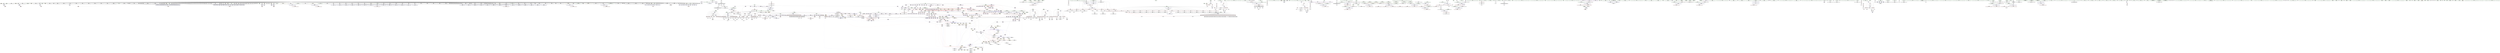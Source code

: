 digraph "SVFG" {
	label="SVFG";

	Node0x55dc5b598450 [shape=record,color=grey,label="{NodeID: 0\nNullPtr}"];
	Node0x55dc5b598450 -> Node0x55dc5b6186a0[style=solid];
	Node0x55dc5b598450 -> Node0x55dc5b6187a0[style=solid];
	Node0x55dc5b598450 -> Node0x55dc5b618870[style=solid];
	Node0x55dc5b598450 -> Node0x55dc5b618940[style=solid];
	Node0x55dc5b598450 -> Node0x55dc5b618a10[style=solid];
	Node0x55dc5b598450 -> Node0x55dc5b618ae0[style=solid];
	Node0x55dc5b598450 -> Node0x55dc5b618bb0[style=solid];
	Node0x55dc5b598450 -> Node0x55dc5b618c80[style=solid];
	Node0x55dc5b598450 -> Node0x55dc5b618d50[style=solid];
	Node0x55dc5b598450 -> Node0x55dc5b618e20[style=solid];
	Node0x55dc5b598450 -> Node0x55dc5b618ef0[style=solid];
	Node0x55dc5b598450 -> Node0x55dc5b618fc0[style=solid];
	Node0x55dc5b598450 -> Node0x55dc5b619090[style=solid];
	Node0x55dc5b598450 -> Node0x55dc5b619160[style=solid];
	Node0x55dc5b598450 -> Node0x55dc5b619230[style=solid];
	Node0x55dc5b598450 -> Node0x55dc5b619300[style=solid];
	Node0x55dc5b598450 -> Node0x55dc5b6193d0[style=solid];
	Node0x55dc5b598450 -> Node0x55dc5b6194a0[style=solid];
	Node0x55dc5b598450 -> Node0x55dc5b619570[style=solid];
	Node0x55dc5b598450 -> Node0x55dc5b619640[style=solid];
	Node0x55dc5b598450 -> Node0x55dc5b619710[style=solid];
	Node0x55dc5b598450 -> Node0x55dc5b6197e0[style=solid];
	Node0x55dc5b598450 -> Node0x55dc5b6198b0[style=solid];
	Node0x55dc5b598450 -> Node0x55dc5b619980[style=solid];
	Node0x55dc5b598450 -> Node0x55dc5b619a50[style=solid];
	Node0x55dc5b598450 -> Node0x55dc5b619b20[style=solid];
	Node0x55dc5b598450 -> Node0x55dc5b619bf0[style=solid];
	Node0x55dc5b598450 -> Node0x55dc5b619cc0[style=solid];
	Node0x55dc5b598450 -> Node0x55dc5b619d90[style=solid];
	Node0x55dc5b598450 -> Node0x55dc5b619e60[style=solid];
	Node0x55dc5b598450 -> Node0x55dc5b619f30[style=solid];
	Node0x55dc5b598450 -> Node0x55dc5b61a000[style=solid];
	Node0x55dc5b598450 -> Node0x55dc5b61a0d0[style=solid];
	Node0x55dc5b598450 -> Node0x55dc5b61a1a0[style=solid];
	Node0x55dc5b598450 -> Node0x55dc5b61a270[style=solid];
	Node0x55dc5b598450 -> Node0x55dc5b61a340[style=solid];
	Node0x55dc5b598450 -> Node0x55dc5b61a410[style=solid];
	Node0x55dc5b598450 -> Node0x55dc5b61a4e0[style=solid];
	Node0x55dc5b598450 -> Node0x55dc5b61a5b0[style=solid];
	Node0x55dc5b598450 -> Node0x55dc5b61a680[style=solid];
	Node0x55dc5b598450 -> Node0x55dc5b61a750[style=solid];
	Node0x55dc5b598450 -> Node0x55dc5b61a820[style=solid];
	Node0x55dc5b598450 -> Node0x55dc5b61a8f0[style=solid];
	Node0x55dc5b598450 -> Node0x55dc5b61a9c0[style=solid];
	Node0x55dc5b598450 -> Node0x55dc5b61aa90[style=solid];
	Node0x55dc5b598450 -> Node0x55dc5b61ab60[style=solid];
	Node0x55dc5b598450 -> Node0x55dc5b61ac30[style=solid];
	Node0x55dc5b598450 -> Node0x55dc5b61ad00[style=solid];
	Node0x55dc5b598450 -> Node0x55dc5b61add0[style=solid];
	Node0x55dc5b598450 -> Node0x55dc5b61aea0[style=solid];
	Node0x55dc5b598450 -> Node0x55dc5b61af70[style=solid];
	Node0x55dc5b598450 -> Node0x55dc5b61b040[style=solid];
	Node0x55dc5b598450 -> Node0x55dc5b61b110[style=solid];
	Node0x55dc5b598450 -> Node0x55dc5b61b1e0[style=solid];
	Node0x55dc5b598450 -> Node0x55dc5b61b2b0[style=solid];
	Node0x55dc5b598450 -> Node0x55dc5b61b380[style=solid];
	Node0x55dc5b598450 -> Node0x55dc5b61b450[style=solid];
	Node0x55dc5b598450 -> Node0x55dc5b61b520[style=solid];
	Node0x55dc5b598450 -> Node0x55dc5b61b5f0[style=solid];
	Node0x55dc5b598450 -> Node0x55dc5b61b6c0[style=solid];
	Node0x55dc5b598450 -> Node0x55dc5b61b790[style=solid];
	Node0x55dc5b598450 -> Node0x55dc5b61b860[style=solid];
	Node0x55dc5b598450 -> Node0x55dc5b61b930[style=solid];
	Node0x55dc5b598450 -> Node0x55dc5b61ba00[style=solid];
	Node0x55dc5b598450 -> Node0x55dc5b61bad0[style=solid];
	Node0x55dc5b598450 -> Node0x55dc5b61bba0[style=solid];
	Node0x55dc5b598450 -> Node0x55dc5b61bc70[style=solid];
	Node0x55dc5b598450 -> Node0x55dc5b61bd40[style=solid];
	Node0x55dc5b598450 -> Node0x55dc5b61be10[style=solid];
	Node0x55dc5b598450 -> Node0x55dc5b61bee0[style=solid];
	Node0x55dc5b598450 -> Node0x55dc5b61bfb0[style=solid];
	Node0x55dc5b598450 -> Node0x55dc5b61c080[style=solid];
	Node0x55dc5b598450 -> Node0x55dc5b61c150[style=solid];
	Node0x55dc5b598450 -> Node0x55dc5b61c220[style=solid];
	Node0x55dc5b598450 -> Node0x55dc5b61c2f0[style=solid];
	Node0x55dc5b598450 -> Node0x55dc5b61c3c0[style=solid];
	Node0x55dc5b598450 -> Node0x55dc5b61c490[style=solid];
	Node0x55dc5b598450 -> Node0x55dc5b61c560[style=solid];
	Node0x55dc5b598450 -> Node0x55dc5b61c630[style=solid];
	Node0x55dc5b598450 -> Node0x55dc5b61c700[style=solid];
	Node0x55dc5b598450 -> Node0x55dc5b61c7d0[style=solid];
	Node0x55dc5b598450 -> Node0x55dc5b61c8a0[style=solid];
	Node0x55dc5b598450 -> Node0x55dc5b61c970[style=solid];
	Node0x55dc5b598450 -> Node0x55dc5b61ca40[style=solid];
	Node0x55dc5b598450 -> Node0x55dc5b61cb10[style=solid];
	Node0x55dc5b598450 -> Node0x55dc5b61cbe0[style=solid];
	Node0x55dc5b598450 -> Node0x55dc5b61ccb0[style=solid];
	Node0x55dc5b598450 -> Node0x55dc5b61cd80[style=solid];
	Node0x55dc5b598450 -> Node0x55dc5b61ce50[style=solid];
	Node0x55dc5b598450 -> Node0x55dc5b61cf20[style=solid];
	Node0x55dc5b598450 -> Node0x55dc5b61cff0[style=solid];
	Node0x55dc5b598450 -> Node0x55dc5b61d0c0[style=solid];
	Node0x55dc5b598450 -> Node0x55dc5b61d190[style=solid];
	Node0x55dc5b598450 -> Node0x55dc5b61d260[style=solid];
	Node0x55dc5b598450 -> Node0x55dc5b61d330[style=solid];
	Node0x55dc5b598450 -> Node0x55dc5b61d400[style=solid];
	Node0x55dc5b598450 -> Node0x55dc5b61d4d0[style=solid];
	Node0x55dc5b598450 -> Node0x55dc5b61d5a0[style=solid];
	Node0x55dc5b598450 -> Node0x55dc5b61d670[style=solid];
	Node0x55dc5b598450 -> Node0x55dc5b61d740[style=solid];
	Node0x55dc5b598450 -> Node0x55dc5b61d810[style=solid];
	Node0x55dc5b598450 -> Node0x55dc5b61d8e0[style=solid];
	Node0x55dc5b598450 -> Node0x55dc5b61d9b0[style=solid];
	Node0x55dc5b598450 -> Node0x55dc5b61da80[style=solid];
	Node0x55dc5b598450 -> Node0x55dc5b61db50[style=solid];
	Node0x55dc5b598450 -> Node0x55dc5b61dc20[style=solid];
	Node0x55dc5b598450 -> Node0x55dc5b61dcf0[style=solid];
	Node0x55dc5b598450 -> Node0x55dc5b61ddc0[style=solid];
	Node0x55dc5b598450 -> Node0x55dc5b61de90[style=solid];
	Node0x55dc5b598450 -> Node0x55dc5b61df60[style=solid];
	Node0x55dc5b598450 -> Node0x55dc5b61e030[style=solid];
	Node0x55dc5b598450 -> Node0x55dc5b61e100[style=solid];
	Node0x55dc5b598450 -> Node0x55dc5b61e1d0[style=solid];
	Node0x55dc5b598450 -> Node0x55dc5b61e2a0[style=solid];
	Node0x55dc5b598450 -> Node0x55dc5b61e370[style=solid];
	Node0x55dc5b598450 -> Node0x55dc5b61e440[style=solid];
	Node0x55dc5b598450 -> Node0x55dc5b61e510[style=solid];
	Node0x55dc5b598450 -> Node0x55dc5b61e5e0[style=solid];
	Node0x55dc5b598450 -> Node0x55dc5b61e6b0[style=solid];
	Node0x55dc5b598450 -> Node0x55dc5b61e780[style=solid];
	Node0x55dc5b598450 -> Node0x55dc5b61e850[style=solid];
	Node0x55dc5b598450 -> Node0x55dc5b61e920[style=solid];
	Node0x55dc5b598450 -> Node0x55dc5b61e9f0[style=solid];
	Node0x55dc5b598450 -> Node0x55dc5b61eac0[style=solid];
	Node0x55dc5b598450 -> Node0x55dc5b61eb90[style=solid];
	Node0x55dc5b598450 -> Node0x55dc5b61ec60[style=solid];
	Node0x55dc5b598450 -> Node0x55dc5b61ed30[style=solid];
	Node0x55dc5b598450 -> Node0x55dc5b61ee00[style=solid];
	Node0x55dc5b598450 -> Node0x55dc5b61eed0[style=solid];
	Node0x55dc5b598450 -> Node0x55dc5b61efa0[style=solid];
	Node0x55dc5b598450 -> Node0x55dc5b61f070[style=solid];
	Node0x55dc5b598450 -> Node0x55dc5b61f140[style=solid];
	Node0x55dc5b598450 -> Node0x55dc5b61f210[style=solid];
	Node0x55dc5b598450 -> Node0x55dc5b61f2e0[style=solid];
	Node0x55dc5b598450 -> Node0x55dc5b61f3b0[style=solid];
	Node0x55dc5b598450 -> Node0x55dc5b61f480[style=solid];
	Node0x55dc5b598450 -> Node0x55dc5b61f550[style=solid];
	Node0x55dc5b598450 -> Node0x55dc5b61f620[style=solid];
	Node0x55dc5b598450 -> Node0x55dc5b61f6f0[style=solid];
	Node0x55dc5b598450 -> Node0x55dc5b61f7c0[style=solid];
	Node0x55dc5b598450 -> Node0x55dc5b61f890[style=solid];
	Node0x55dc5b598450 -> Node0x55dc5b61f960[style=solid];
	Node0x55dc5b598450 -> Node0x55dc5b613a70[style=solid];
	Node0x55dc5b598450 -> Node0x55dc5b613b40[style=solid];
	Node0x55dc5b598450 -> Node0x55dc5b613c10[style=solid];
	Node0x55dc5b598450 -> Node0x55dc5b613ce0[style=solid];
	Node0x55dc5b598450 -> Node0x55dc5b613db0[style=solid];
	Node0x55dc5b598450 -> Node0x55dc5b613e80[style=solid];
	Node0x55dc5b598450 -> Node0x55dc5b613f50[style=solid];
	Node0x55dc5b598450 -> Node0x55dc5b614020[style=solid];
	Node0x55dc5b598450 -> Node0x55dc5b6140f0[style=solid];
	Node0x55dc5b598450 -> Node0x55dc5b6141c0[style=solid];
	Node0x55dc5b598450 -> Node0x55dc5b614290[style=solid];
	Node0x55dc5b598450 -> Node0x55dc5b614360[style=solid];
	Node0x55dc5b598450 -> Node0x55dc5b614430[style=solid];
	Node0x55dc5b598450 -> Node0x55dc5b614500[style=solid];
	Node0x55dc5b598450 -> Node0x55dc5b6145d0[style=solid];
	Node0x55dc5b598450 -> Node0x55dc5b6146a0[style=solid];
	Node0x55dc5b598450 -> Node0x55dc5b614770[style=solid];
	Node0x55dc5b598450 -> Node0x55dc5b614840[style=solid];
	Node0x55dc5b598450 -> Node0x55dc5b614910[style=solid];
	Node0x55dc5b598450 -> Node0x55dc5b6149e0[style=solid];
	Node0x55dc5b598450 -> Node0x55dc5b6266d0[style=solid];
	Node0x55dc5b687580 [shape=record,color=grey,label="{NodeID: 1882\n541 = cmp(539, 540, )\n}"];
	Node0x55dc5b61ffe0 [shape=record,color=red,label="{NodeID: 775\n1026\<--1020\nthis1\<--this.addr\n_ZN4expraSERKS_\n}"];
	Node0x55dc5b61ffe0 -> Node0x55dc5b6175a0[style=solid];
	Node0x55dc5b61ffe0 -> Node0x55dc5b6301c0[style=solid];
	Node0x55dc5b61ffe0 -> Node0x55dc5b630290[style=solid];
	Node0x55dc5b61ffe0 -> Node0x55dc5b630360[style=solid];
	Node0x55dc5b61ffe0 -> Node0x55dc5b630430[style=solid];
	Node0x55dc5b7c3a30 [shape=record,color=black,label="{NodeID: 2657\n174 = PHI(138, 259, 261, 305, 1257, )\n0th arg _ZN4exprC2Ev }"];
	Node0x55dc5b7c3a30 -> Node0x55dc5b626970[style=solid];
	Node0x55dc5b616be0 [shape=record,color=black,label="{NodeID: 443\n696\<--695\ntobool171\<--\n_Z8find_solii\n}"];
	Node0x55dc5b5fa330 [shape=record,color=green,label="{NodeID: 111\n339\<--340\nref.tmp274\<--ref.tmp274_field_insensitive\n_Z8find_solii\n|{<s0>114|<s1>115}}"];
	Node0x55dc5b5fa330:s0 -> Node0x55dc5b7cf6d0[style=solid,color=red];
	Node0x55dc5b5fa330:s1 -> Node0x55dc5b7cdbc0[style=solid,color=red];
	Node0x55dc5b6eb370 [shape=record,color=black,label="{NodeID: 1993\nMR_91V_3 = PHI(MR_91V_7, MR_91V_2, )\npts\{3100000 \}\n|{<s0>82}}"];
	Node0x55dc5b6eb370:s0 -> Node0x55dc5b743850[style=dashed,color=blue];
	Node0x55dc5b625a10 [shape=record,color=red,label="{NodeID: 886\n1876\<--1875\n\<--call33\nmain\n}"];
	Node0x55dc5b625a10 -> Node0x55dc5b629930[style=solid];
	Node0x55dc5b62c5e0 [shape=record,color=purple,label="{NodeID: 554\n1361\<--32\narrayidx29\<--stable\n_Z2goNSt7__cxx1112basic_stringIcSt11char_traitsIcESaIcEEES4_S4_b\n}"];
	Node0x55dc5b60f090 [shape=record,color=green,label="{NodeID: 222\n1951\<--1952\n_ZStneIcSt11char_traitsIcESaIcEEbRKNSt7__cxx1112basic_stringIT_T0_T1_EEPKS5_\<--_ZStneIcSt11char_traitsIcESaIcEEbRKNSt7__cxx1112basic_stringIT_T0_T1_EEPKS5__field_insensitive\n}"];
	Node0x55dc5b64af30 [shape=record,color=blue,label="{NodeID: 997\n1247\<--1306\nmaxlen\<--conv4\n_Z2goNSt7__cxx1112basic_stringIcSt11char_traitsIcESaIcEEES4_S4_b\n}"];
	Node0x55dc5b64af30 -> Node0x55dc5b621770[style=dashed];
	Node0x55dc5b64af30 -> Node0x55dc5b64b000[style=dashed];
	Node0x55dc5b6320a0 [shape=record,color=red,label="{NodeID: 665\n226\<--223\nthis1\<--this.addr\n_ZN4exprD2Ev\n}"];
	Node0x55dc5b6320a0 -> Node0x55dc5b62e550[style=solid];
	Node0x55dc5b6320a0 -> Node0x55dc5b62e620[style=solid];
	Node0x55dc5b6320a0 -> Node0x55dc5b62e6f0[style=solid];
	Node0x55dc5b61d0c0 [shape=record,color=black,label="{NodeID: 333\n1527\<--3\n\<--dummyVal\n_Z2goNSt7__cxx1112basic_stringIcSt11char_traitsIcESaIcEEES4_S4_b\n}"];
	Node0x55dc5b5723c0 [shape=record,color=green,label="{NodeID: 1\n7\<--1\n__dso_handle\<--dummyObj\nGlob }"];
	Node0x55dc5b687700 [shape=record,color=grey,label="{NodeID: 1883\n1810 = cmp(1808, 1809, )\n}"];
	Node0x55dc5b6200b0 [shape=record,color=red,label="{NodeID: 776\n1027\<--1022\n\<--.addr\n_ZN4expraSERKS_\n}"];
	Node0x55dc5b6200b0 -> Node0x55dc5b630500[style=solid];
	Node0x55dc5b7c3e50 [shape=record,color=black,label="{NodeID: 2658\n1107 = PHI()\n}"];
	Node0x55dc5b616cb0 [shape=record,color=black,label="{NodeID: 444\n766\<--765\ntobool220\<--\n_Z8find_solii\n}"];
	Node0x55dc5b5fa400 [shape=record,color=green,label="{NodeID: 112\n360\<--361\n_ZN4exprC2ERKS_\<--_ZN4exprC2ERKS__field_insensitive\n}"];
	Node0x55dc5b6eb870 [shape=record,color=black,label="{NodeID: 1994\nMR_93V_3 = PHI(MR_93V_7, MR_93V_2, )\npts\{3120000 \}\n|{<s0>85}}"];
	Node0x55dc5b6eb870:s0 -> Node0x55dc5b743530[style=dashed,color=blue];
	Node0x55dc5b625ae0 [shape=record,color=red,label="{NodeID: 887\n1882\<--1881\n\<--call38\nmain\n}"];
	Node0x55dc5b625ae0 -> Node0x55dc5b629a00[style=solid];
	Node0x55dc5b62c6b0 [shape=record,color=purple,label="{NodeID: 555\n1362\<--32\narrayidx30\<--stable\n_Z2goNSt7__cxx1112basic_stringIcSt11char_traitsIcESaIcEEES4_S4_b\n|{<s0>183}}"];
	Node0x55dc5b62c6b0:s0 -> Node0x55dc5b7d0160[style=solid,color=red];
	Node0x55dc5b60f190 [shape=record,color=green,label="{NodeID: 223\n2008\<--2009\n_ZStgtIcSt11char_traitsIcESaIcEEbRKNSt7__cxx1112basic_stringIT_T0_T1_EESA_\<--_ZStgtIcSt11char_traitsIcESaIcEEbRKNSt7__cxx1112basic_stringIT_T0_T1_EESA__field_insensitive\n}"];
	Node0x55dc5b64b000 [shape=record,color=blue,label="{NodeID: 998\n1247\<--1310\nmaxlen\<--inc\n_Z2goNSt7__cxx1112basic_stringIcSt11char_traitsIcESaIcEEES4_S4_b\n}"];
	Node0x55dc5b64b000 -> Node0x55dc5b621840[style=dashed];
	Node0x55dc5b64b000 -> Node0x55dc5b621910[style=dashed];
	Node0x55dc5b64b000 -> Node0x55dc5b6219e0[style=dashed];
	Node0x55dc5b64b000 -> Node0x55dc5b621ab0[style=dashed];
	Node0x55dc5b64b000 -> Node0x55dc5b621b80[style=dashed];
	Node0x55dc5b64b000 -> Node0x55dc5b621c50[style=dashed];
	Node0x55dc5b64b000 -> Node0x55dc5b621d20[style=dashed];
	Node0x55dc5b64b000 -> Node0x55dc5b621df0[style=dashed];
	Node0x55dc5b632170 [shape=record,color=red,label="{NodeID: 666\n343\<--255\n\<--pos.addr\n_Z8find_solii\n}"];
	Node0x55dc5b632170 -> Node0x55dc5b6152b0[style=solid];
	Node0x55dc5b744c00 [shape=record,color=yellow,style=double,label="{NodeID: 2548\n32V_3 = CSCHI(MR_32V_1)\npts\{340000 \}\nCS[]|{<s0>33}}"];
	Node0x55dc5b744c00:s0 -> Node0x55dc5b626a40[style=dashed,color=red];
	Node0x55dc5b61d190 [shape=record,color=black,label="{NodeID: 334\n1528\<--3\n\<--dummyVal\n_Z2goNSt7__cxx1112basic_stringIcSt11char_traitsIcESaIcEEES4_S4_b\n}"];
	Node0x55dc5b61d190 -> Node0x55dc5b64c040[style=solid];
	Node0x55dc5b72f870 [shape=record,color=yellow,style=double,label="{NodeID: 2216\n97V_1 = ENCHI(MR_97V_0)\npts\{12640000 \}\nFun[_Z2goNSt7__cxx1112basic_stringIcSt11char_traitsIcESaIcEEES4_S4_b]|{<s0>189}}"];
	Node0x55dc5b72f870:s0 -> Node0x55dc5b7317e0[style=dashed,color=red];
	Node0x55dc5b58cf70 [shape=record,color=green,label="{NodeID: 2\n38\<--1\n\<--dummyObj\nCan only get source location for instruction, argument, global var or function.}"];
	Node0x55dc5b687880 [shape=record,color=grey,label="{NodeID: 1884\n431 = cmp(430, 387, )\n}"];
	Node0x55dc5b620180 [shape=record,color=red,label="{NodeID: 777\n1035\<--1022\n\<--.addr\n_ZN4expraSERKS_\n}"];
	Node0x55dc5b620180 -> Node0x55dc5b6305d0[style=solid];
	Node0x55dc5b7c3f20 [shape=record,color=black,label="{NodeID: 2659\n1121 = PHI()\n|{<s0>153}}"];
	Node0x55dc5b7c3f20:s0 -> Node0x55dc5b7cfd10[style=solid,color=red];
	Node0x55dc5b616d80 [shape=record,color=black,label="{NodeID: 445\n770\<--769\nconv225\<--add224\n_Z8find_solii\n}"];
	Node0x55dc5b5fa500 [shape=record,color=green,label="{NodeID: 113\n459\<--460\n_ZNSaIcEC1Ev\<--_ZNSaIcEC1Ev_field_insensitive\n}"];
	Node0x55dc5b6ebd70 [shape=record,color=black,label="{NodeID: 1995\nMR_95V_3 = PHI(MR_95V_7, MR_95V_2, )\npts\{3140000 \}\n|{<s0>88}}"];
	Node0x55dc5b6ebd70:s0 -> Node0x55dc5b743210[style=dashed,color=blue];
	Node0x55dc5b625bb0 [shape=record,color=red,label="{NodeID: 888\n1901\<--1900\n\<--call54\nmain\n}"];
	Node0x55dc5b625bb0 -> Node0x55dc5b629ad0[style=solid];
	Node0x55dc5b62c780 [shape=record,color=purple,label="{NodeID: 556\n345\<--35\narrayidx\<--check\n_Z8find_solii\n}"];
	Node0x55dc5b60f290 [shape=record,color=green,label="{NodeID: 224\n2042\<--2043\n_ZStlsISt11char_traitsIcEERSt13basic_ostreamIcT_ES5_PKc\<--_ZStlsISt11char_traitsIcEERSt13basic_ostreamIcT_ES5_PKc_field_insensitive\n}"];
	Node0x55dc5b64b0d0 [shape=record,color=blue,label="{NodeID: 999\n1255\<--367\ni\<--\n_Z2goNSt7__cxx1112basic_stringIcSt11char_traitsIcESaIcEEES4_S4_b\n}"];
	Node0x55dc5b64b0d0 -> Node0x55dc5b71b310[style=dashed];
	Node0x55dc5b632240 [shape=record,color=red,label="{NodeID: 667\n353\<--255\n\<--pos.addr\n_Z8find_solii\n}"];
	Node0x55dc5b632240 -> Node0x55dc5b615450[style=solid];
	Node0x55dc5b61d260 [shape=record,color=black,label="{NodeID: 335\n1530\<--3\n\<--dummyVal\n_Z2goNSt7__cxx1112basic_stringIcSt11char_traitsIcESaIcEEES4_S4_b\n}"];
	Node0x55dc5b61d260 -> Node0x55dc5b64c110[style=solid];
	Node0x55dc5b72f950 [shape=record,color=yellow,style=double,label="{NodeID: 2217\n48V_1 = ENCHI(MR_48V_0)\npts\{237 \}\nFun[__cxx_global_array_dtor]}"];
	Node0x55dc5b72f950 -> Node0x55dc5b626d80[style=dashed];
	Node0x55dc5b5cf200 [shape=record,color=green,label="{NodeID: 3\n40\<--1\n.str\<--dummyObj\nGlob }"];
	Node0x55dc5b687a00 [shape=record,color=grey,label="{NodeID: 1885\n425 = cmp(424, 380, )\n}"];
	Node0x55dc5b620250 [shape=record,color=red,label="{NodeID: 778\n1039\<--1022\n\<--.addr\n_ZN4expraSERKS_\n}"];
	Node0x55dc5b620250 -> Node0x55dc5b6306a0[style=solid];
	Node0x55dc5b7c3ff0 [shape=record,color=black,label="{NodeID: 2660\n1124 = PHI(2154, )\n}"];
	Node0x55dc5b616e50 [shape=record,color=black,label="{NodeID: 446\n784\<--783\nconv237\<--add236\n_Z8find_solii\n}"];
	Node0x55dc5b5fa600 [shape=record,color=green,label="{NodeID: 114\n463\<--464\n_ZNSt7__cxx1112basic_stringIcSt11char_traitsIcESaIcEEC1EmcRKS3_\<--_ZNSt7__cxx1112basic_stringIcSt11char_traitsIcESaIcEEC1EmcRKS3__field_insensitive\n}"];
	Node0x55dc5b6ec270 [shape=record,color=black,label="{NodeID: 1996\nMR_97V_3 = PHI(MR_97V_7, MR_97V_2, )\npts\{12640000 \}\n|{<s0>189}}"];
	Node0x55dc5b6ec270:s0 -> Node0x55dc5b747f20[style=dashed,color=blue];
	Node0x55dc5b625c80 [shape=record,color=red,label="{NodeID: 889\n1907\<--1906\n\<--call59\nmain\n}"];
	Node0x55dc5b625c80 -> Node0x55dc5b629ba0[style=solid];
	Node0x55dc5b62c850 [shape=record,color=purple,label="{NodeID: 557\n348\<--35\narrayidx2\<--check\n_Z8find_solii\n}"];
	Node0x55dc5b62c850 -> Node0x55dc5b636750[style=solid];
	Node0x55dc5b60f390 [shape=record,color=green,label="{NodeID: 225\n2046\<--2047\n_ZNSolsEi\<--_ZNSolsEi_field_insensitive\n}"];
	Node0x55dc5b64b1a0 [shape=record,color=blue,label="{NodeID: 1000\n1368\<--367\narrayidx34\<--\n_Z2goNSt7__cxx1112basic_stringIcSt11char_traitsIcESaIcEEES4_S4_b\n}"];
	Node0x55dc5b64b1a0 -> Node0x55dc5b64b270[style=dashed];
	Node0x55dc5b67b820 [shape=record,color=black,label="{NodeID: 1775\n1479 = PHI(44, 46, )\n}"];
	Node0x55dc5b67b820 -> Node0x55dc5b631880[style=solid];
	Node0x55dc5b632310 [shape=record,color=red,label="{NodeID: 668\n365\<--255\n\<--pos.addr\n_Z8find_solii\n}"];
	Node0x55dc5b632310 -> Node0x55dc5b685f00[style=solid];
	Node0x55dc5b744e40 [shape=record,color=yellow,style=double,label="{NodeID: 2550\n32V_4 = CSCHI(MR_32V_3)\npts\{340000 \}\nCS[]|{|<s1>49|<s2>49|<s3>69|<s4>69|<s5>74|<s6>74}}"];
	Node0x55dc5b744e40 -> Node0x55dc5b6fe150[style=dashed];
	Node0x55dc5b744e40:s1 -> Node0x55dc5b6203f0[style=dashed,color=red];
	Node0x55dc5b744e40:s2 -> Node0x55dc5b649e20[style=dashed,color=red];
	Node0x55dc5b744e40:s3 -> Node0x55dc5b6203f0[style=dashed,color=red];
	Node0x55dc5b744e40:s4 -> Node0x55dc5b649e20[style=dashed,color=red];
	Node0x55dc5b744e40:s5 -> Node0x55dc5b6203f0[style=dashed,color=red];
	Node0x55dc5b744e40:s6 -> Node0x55dc5b649e20[style=dashed,color=red];
	Node0x55dc5b61d330 [shape=record,color=black,label="{NodeID: 336\n1533\<--3\n\<--dummyVal\n_Z2goNSt7__cxx1112basic_stringIcSt11char_traitsIcESaIcEEES4_S4_b\n}"];
	Node0x55dc5b58e360 [shape=record,color=green,label="{NodeID: 4\n42\<--1\n.str.8\<--dummyObj\nGlob }"];
	Node0x55dc5b687b80 [shape=record,color=grey,label="{NodeID: 1886\n419 = cmp(417, 418, )\n}"];
	Node0x55dc5b620320 [shape=record,color=red,label="{NodeID: 779\n1043\<--1022\n\<--.addr\n_ZN4expraSERKS_\n}"];
	Node0x55dc5b620320 -> Node0x55dc5b630770[style=solid];
	Node0x55dc5b7c4100 [shape=record,color=black,label="{NodeID: 2661\n1140 = PHI()\n}"];
	Node0x55dc5b7c4100 -> Node0x55dc5b686680[style=solid];
	Node0x55dc5b616f20 [shape=record,color=black,label="{NodeID: 447\n796\<--795\nconv251\<--add250\n_Z8find_solii\n}"];
	Node0x55dc5b60f700 [shape=record,color=green,label="{NodeID: 115\n467\<--468\n_ZNSt7__cxx1112basic_stringIcSt11char_traitsIcESaIcEEaSEOS4_\<--_ZNSt7__cxx1112basic_stringIcSt11char_traitsIcESaIcEEaSEOS4__field_insensitive\n}"];
	Node0x55dc5b625d50 [shape=record,color=red,label="{NodeID: 890\n2093\<--2087\n\<--__lhs.addr\n_ZSteqIcSt11char_traitsIcESaIcEEbRKNSt7__cxx1112basic_stringIT_T0_T1_EEPKS5_\n}"];
	Node0x55dc5b62c920 [shape=record,color=purple,label="{NodeID: 558\n371\<--35\narrayidx10\<--check\n_Z8find_solii\n}"];
	Node0x55dc5b60f490 [shape=record,color=green,label="{NodeID: 226\n2051\<--2052\n_ZStlsIcSt11char_traitsIcESaIcEERSt13basic_ostreamIT_T0_ES7_RKNSt7__cxx1112basic_stringIS4_S5_T1_EE\<--_ZStlsIcSt11char_traitsIcESaIcEERSt13basic_ostreamIT_T0_ES7_RKNSt7__cxx1112basic_stringIS4_S5_T1_EE_field_insensitive\n}"];
	Node0x55dc5b64b270 [shape=record,color=blue,label="{NodeID: 1001\n1373\<--367\narrayidx37\<--\n_Z2goNSt7__cxx1112basic_stringIcSt11char_traitsIcESaIcEEES4_S4_b\n}"];
	Node0x55dc5b64b270 -> Node0x55dc5b71a910[style=dashed];
	Node0x55dc5b67bdc0 [shape=record,color=black,label="{NodeID: 1776\n1715 = PHI(1168, 1713, )\n}"];
	Node0x55dc5b67bdc0 -> Node0x55dc5b6295f0[style=solid];
	Node0x55dc5b6323e0 [shape=record,color=red,label="{NodeID: 669\n369\<--255\n\<--pos.addr\n_Z8find_solii\n}"];
	Node0x55dc5b6323e0 -> Node0x55dc5b6155f0[style=solid];
	Node0x55dc5b61d400 [shape=record,color=black,label="{NodeID: 337\n1534\<--3\n\<--dummyVal\n_Z2goNSt7__cxx1112basic_stringIcSt11char_traitsIcESaIcEEES4_S4_b\n}"];
	Node0x55dc5b61d400 -> Node0x55dc5b64c1e0[style=solid];
	Node0x55dc5b72fb70 [shape=record,color=yellow,style=double,label="{NodeID: 2219\n36V_1 = ENCHI(MR_36V_0)\npts\{178 \}\nFun[_ZN4exprC2Ev]}"];
	Node0x55dc5b72fb70 -> Node0x55dc5b626b10[style=dashed];
	Node0x55dc5b5a0730 [shape=record,color=green,label="{NodeID: 5\n44\<--1\n.str.9\<--dummyObj\nGlob }"];
	Node0x55dc5b687d00 [shape=record,color=grey,label="{NodeID: 1887\n1340 = cmp(1337, 1339, )\n}"];
	Node0x55dc5b6203f0 [shape=record,color=red,label="{NodeID: 780\n1029\<--1028\n\<--has_sol\n_ZN4expraSERKS_\n}"];
	Node0x55dc5b6203f0 -> Node0x55dc5b617670[style=solid];
	Node0x55dc5b6203f0 -> Node0x55dc5b617740[style=solid];
	Node0x55dc5b7c41d0 [shape=record,color=black,label="{NodeID: 2662\n1172 = PHI()\n}"];
	Node0x55dc5b616ff0 [shape=record,color=black,label="{NodeID: 448\n808\<--807\ntobool263\<--\n_Z8find_solii\n}"];
	Node0x55dc5b60f800 [shape=record,color=green,label="{NodeID: 116\n471\<--472\n_ZNSaIcED1Ev\<--_ZNSaIcED1Ev_field_insensitive\n}"];
	Node0x55dc5b625e20 [shape=record,color=red,label="{NodeID: 891\n2094\<--2089\n\<--__rhs.addr\n_ZSteqIcSt11char_traitsIcESaIcEEbRKNSt7__cxx1112basic_stringIT_T0_T1_EEPKS5_\n}"];
	Node0x55dc5b62c9f0 [shape=record,color=purple,label="{NodeID: 559\n374\<--35\narrayidx12\<--check\n_Z8find_solii\n}"];
	Node0x55dc5b62c9f0 -> Node0x55dc5b626ff0[style=solid];
	Node0x55dc5b60f590 [shape=record,color=green,label="{NodeID: 227\n2054\<--2055\n_ZSt4endlIcSt11char_traitsIcEERSt13basic_ostreamIT_T0_ES6_\<--_ZSt4endlIcSt11char_traitsIcEERSt13basic_ostreamIT_T0_ES6__field_insensitive\n}"];
	Node0x55dc5b64b340 [shape=record,color=blue,label="{NodeID: 1002\n1386\<--1383\narrayidx44\<--sub42\n_Z2goNSt7__cxx1112basic_stringIcSt11char_traitsIcESaIcEEES4_S4_b\n}"];
	Node0x55dc5b64b340 -> Node0x55dc5b622fd0[style=dashed];
	Node0x55dc5b64b340 -> Node0x55dc5b64b410[style=dashed];
	Node0x55dc5b64b340 -> Node0x55dc5b71b810[style=dashed];
	Node0x55dc5b67c360 [shape=record,color=black,label="{NodeID: 1777\n138 = PHI(136, 139, )\n|{|<s3>15}}"];
	Node0x55dc5b67c360 -> Node0x55dc5b62de00[style=solid];
	Node0x55dc5b67c360 -> Node0x55dc5b67cea0[style=solid];
	Node0x55dc5b67c360 -> Node0x55dc5b687400[style=solid];
	Node0x55dc5b67c360:s3 -> Node0x55dc5b7c3a30[style=solid,color=red];
	Node0x55dc5b6324b0 [shape=record,color=red,label="{NodeID: 670\n382\<--255\n\<--pos.addr\n_Z8find_solii\n}"];
	Node0x55dc5b6324b0 -> Node0x55dc5b615790[style=solid];
	Node0x55dc5b61d4d0 [shape=record,color=black,label="{NodeID: 338\n1536\<--3\n\<--dummyVal\n_Z2goNSt7__cxx1112basic_stringIcSt11char_traitsIcESaIcEEES4_S4_b\n}"];
	Node0x55dc5b61d4d0 -> Node0x55dc5b64c2b0[style=solid];
	Node0x55dc5b72fc50 [shape=record,color=yellow,style=double,label="{NodeID: 2220\n38V_1 = ENCHI(MR_38V_0)\npts\{180 \}\nFun[_ZN4exprC2Ev]}"];
	Node0x55dc5b72fc50 -> Node0x55dc5b626be0[style=dashed];
	Node0x55dc5b5a0c20 [shape=record,color=green,label="{NodeID: 6\n46\<--1\n.str.10\<--dummyObj\nGlob }"];
	Node0x55dc5b687e80 [shape=record,color=grey,label="{NodeID: 1888\n636 = cmp(635, 380, )\n}"];
	Node0x55dc5b6204c0 [shape=record,color=red,label="{NodeID: 781\n1056\<--1050\nthis1\<--this.addr\n_ZN4exprC2EOS_\n}"];
	Node0x55dc5b6204c0 -> Node0x55dc5b630840[style=solid];
	Node0x55dc5b6204c0 -> Node0x55dc5b630910[style=solid];
	Node0x55dc5b6204c0 -> Node0x55dc5b6309e0[style=solid];
	Node0x55dc5b6204c0 -> Node0x55dc5b630ab0[style=solid];
	Node0x55dc5b7c42a0 [shape=record,color=black,label="{NodeID: 2663\n1200 = PHI()\n}"];
	Node0x55dc5b7c42a0 -> Node0x55dc5b6215d0[style=solid];
	Node0x55dc5b6170c0 [shape=record,color=black,label="{NodeID: 449\n920\<--919\nidxprom304\<--\n_Z8find_solii\n}"];
	Node0x55dc5b60f900 [shape=record,color=green,label="{NodeID: 117\n501\<--502\n_ZN4expraSERKS_\<--_ZN4expraSERKS__field_insensitive\n}"];
	Node0x55dc5b625ef0 [shape=record,color=red,label="{NodeID: 892\n2109\<--2103\n\<--__lhs.addr\n_ZStneIcSt11char_traitsIcESaIcEEbRKNSt7__cxx1112basic_stringIT_T0_T1_EEPKS5_\n|{<s0>313}}"];
	Node0x55dc5b625ef0:s0 -> Node0x55dc5b7ceeb0[style=solid,color=red];
	Node0x55dc5b62cac0 [shape=record,color=purple,label="{NodeID: 560\n921\<--35\narrayidx305\<--check\n_Z8find_solii\n}"];
	Node0x55dc5b617a90 [shape=record,color=green,label="{NodeID: 228\n2056\<--2057\n_ZNSolsEPFRSoS_E\<--_ZNSolsEPFRSoS_E_field_insensitive\n}"];
	Node0x55dc5b64b410 [shape=record,color=blue,label="{NodeID: 1003\n1397\<--387\narrayidx50\<--\n_Z2goNSt7__cxx1112basic_stringIcSt11char_traitsIcESaIcEEES4_S4_b\n}"];
	Node0x55dc5b64b410 -> Node0x55dc5b71b810[style=dashed];
	Node0x55dc5b67c900 [shape=record,color=black,label="{NodeID: 1778\n1733 = PHI(1726, 1731, )\n}"];
	Node0x55dc5b632580 [shape=record,color=red,label="{NodeID: 671\n389\<--255\n\<--pos.addr\n_Z8find_solii\n}"];
	Node0x55dc5b632580 -> Node0x55dc5b615860[style=solid];
	Node0x55dc5b61d5a0 [shape=record,color=black,label="{NodeID: 339\n1539\<--3\n\<--dummyVal\n_Z2goNSt7__cxx1112basic_stringIcSt11char_traitsIcESaIcEEES4_S4_b\n}"];
	Node0x55dc5b58e8c0 [shape=record,color=green,label="{NodeID: 7\n47\<--1\n.str.11\<--dummyObj\nGlob }"];
	Node0x55dc5b688000 [shape=record,color=grey,label="{NodeID: 1889\n1351 = cmp(1349, 1350, )\n}"];
	Node0x55dc5b620590 [shape=record,color=red,label="{NodeID: 782\n1058\<--1052\n\<--.addr\n_ZN4exprC2EOS_\n}"];
	Node0x55dc5b620590 -> Node0x55dc5b630b80[style=solid];
	Node0x55dc5b7c4370 [shape=record,color=black,label="{NodeID: 2664\n1208 = PHI()\n}"];
	Node0x55dc5b7c4370 -> Node0x55dc5b687100[style=solid];
	Node0x55dc5b617190 [shape=record,color=black,label="{NodeID: 450\n923\<--922\nidxprom306\<--\n_Z8find_solii\n}"];
	Node0x55dc5b60fa00 [shape=record,color=green,label="{NodeID: 118\n629\<--630\n_ZN4exprC2EOS_\<--_ZN4exprC2EOS__field_insensitive\n}"];
	Node0x55dc5b625fc0 [shape=record,color=red,label="{NodeID: 893\n2110\<--2105\n\<--__rhs.addr\n_ZStneIcSt11char_traitsIcESaIcEEbRKNSt7__cxx1112basic_stringIT_T0_T1_EEPKS5_\n|{<s0>313}}"];
	Node0x55dc5b625fc0:s0 -> Node0x55dc5b7cf040[style=solid,color=red];
	Node0x55dc5b62cb90 [shape=record,color=purple,label="{NodeID: 561\n924\<--35\narrayidx307\<--check\n_Z8find_solii\n}"];
	Node0x55dc5b62cb90 -> Node0x55dc5b649530[style=solid];
	Node0x55dc5b617b20 [shape=record,color=green,label="{NodeID: 229\n2087\<--2088\n__lhs.addr\<--__lhs.addr_field_insensitive\n_ZSteqIcSt11char_traitsIcESaIcEEbRKNSt7__cxx1112basic_stringIT_T0_T1_EEPKS5_\n}"];
	Node0x55dc5b617b20 -> Node0x55dc5b625d50[style=solid];
	Node0x55dc5b617b20 -> Node0x55dc5b64f5e0[style=solid];
	Node0x55dc5b64b4e0 [shape=record,color=blue,label="{NodeID: 1004\n1259\<--1401\nexn.slot\<--\n_Z2goNSt7__cxx1112basic_stringIcSt11char_traitsIcESaIcEEES4_S4_b\n}"];
	Node0x55dc5b64b4e0 -> Node0x55dc5b622d60[style=dashed];
	Node0x55dc5b67cea0 [shape=record,color=black,label="{NodeID: 1779\n159 = PHI(138, 160, )\n}"];
	Node0x55dc5b67cea0 -> Node0x55dc5b62ded0[style=solid];
	Node0x55dc5b632650 [shape=record,color=red,label="{NodeID: 672\n408\<--255\n\<--pos.addr\n_Z8find_solii\n}"];
	Node0x55dc5b632650 -> Node0x55dc5b615930[style=solid];
	Node0x55dc5b61d670 [shape=record,color=black,label="{NodeID: 340\n1540\<--3\n\<--dummyVal\n_Z2goNSt7__cxx1112basic_stringIcSt11char_traitsIcESaIcEEES4_S4_b\n}"];
	Node0x55dc5b61d670 -> Node0x55dc5b64c380[style=solid];
	Node0x55dc5b58e980 [shape=record,color=green,label="{NodeID: 8\n49\<--1\n.str.12\<--dummyObj\nGlob }"];
	Node0x55dc5b688180 [shape=record,color=grey,label="{NodeID: 1890\n2129 = cmp(2128, 367, )\n}"];
	Node0x55dc5b688180 -> Node0x55dc5b62a150[style=solid];
	Node0x55dc5b620660 [shape=record,color=red,label="{NodeID: 783\n1065\<--1052\n\<--.addr\n_ZN4exprC2EOS_\n}"];
	Node0x55dc5b620660 -> Node0x55dc5b630c50[style=solid];
	Node0x55dc5b7c4440 [shape=record,color=black,label="{NodeID: 2665\n1219 = PHI()\n}"];
	Node0x55dc5b617260 [shape=record,color=black,label="{NodeID: 451\n927\<--926\nidxprom308\<--\n_Z8find_solii\n}"];
	Node0x55dc5b60fb00 [shape=record,color=green,label="{NodeID: 119\n692\<--693\n_ZN4expraSEOS_\<--_ZN4expraSEOS__field_insensitive\n}"];
	Node0x55dc5b626090 [shape=record,color=red,label="{NodeID: 894\n2126\<--2120\n\<--__lhs.addr\n_ZStgtIcSt11char_traitsIcESaIcEEbRKNSt7__cxx1112basic_stringIT_T0_T1_EESA_\n}"];
	Node0x55dc5b62cc60 [shape=record,color=purple,label="{NodeID: 562\n1367\<--35\narrayidx33\<--check\n_Z2goNSt7__cxx1112basic_stringIcSt11char_traitsIcESaIcEEES4_S4_b\n}"];
	Node0x55dc5b617bf0 [shape=record,color=green,label="{NodeID: 230\n2089\<--2090\n__rhs.addr\<--__rhs.addr_field_insensitive\n_ZSteqIcSt11char_traitsIcESaIcEEbRKNSt7__cxx1112basic_stringIT_T0_T1_EEPKS5_\n}"];
	Node0x55dc5b617bf0 -> Node0x55dc5b625e20[style=solid];
	Node0x55dc5b617bf0 -> Node0x55dc5b64f6b0[style=solid];
	Node0x55dc5b64b5b0 [shape=record,color=blue,label="{NodeID: 1005\n1261\<--1403\nehselector.slot\<--\n_Z2goNSt7__cxx1112basic_stringIcSt11char_traitsIcESaIcEEES4_S4_b\n}"];
	Node0x55dc5b64b5b0 -> Node0x55dc5b622e30[style=dashed];
	Node0x55dc5b67d440 [shape=record,color=black,label="{NodeID: 1780\n1213 = PHI(1168, 1211, )\n}"];
	Node0x55dc5b632720 [shape=record,color=red,label="{NodeID: 673\n414\<--255\n\<--pos.addr\n_Z8find_solii\n}"];
	Node0x55dc5b632720 -> Node0x55dc5b615a00[style=solid];
	Node0x55dc5b61d740 [shape=record,color=black,label="{NodeID: 341\n1542\<--3\n\<--dummyVal\n_Z2goNSt7__cxx1112basic_stringIcSt11char_traitsIcESaIcEEES4_S4_b\n}"];
	Node0x55dc5b61d740 -> Node0x55dc5b64c450[style=solid];
	Node0x55dc5b58ea40 [shape=record,color=green,label="{NodeID: 9\n51\<--1\n_ZSt3cin\<--dummyObj\nGlob }"];
	Node0x55dc5b688300 [shape=record,color=grey,label="{NodeID: 1891\n642 = cmp(641, 387, )\n}"];
	Node0x55dc5b620730 [shape=record,color=red,label="{NodeID: 784\n1071\<--1052\n\<--.addr\n_ZN4exprC2EOS_\n}"];
	Node0x55dc5b620730 -> Node0x55dc5b630d20[style=solid];
	Node0x55dc5b7c4510 [shape=record,color=black,label="{NodeID: 2666\n1301 = PHI()\n}"];
	Node0x55dc5b7c4510 -> Node0x55dc5b6280d0[style=solid];
	Node0x55dc5b617330 [shape=record,color=black,label="{NodeID: 452\n930\<--929\nidxprom310\<--\n_Z8find_solii\n}"];
	Node0x55dc5b60fc00 [shape=record,color=green,label="{NodeID: 120\n775\<--776\n_ZStplIcSt11char_traitsIcESaIcEENSt7__cxx1112basic_stringIT_T0_T1_EEOS8_RKS8_\<--_ZStplIcSt11char_traitsIcESaIcEENSt7__cxx1112basic_stringIT_T0_T1_EEOS8_RKS8__field_insensitive\n}"];
	Node0x55dc5b626160 [shape=record,color=red,label="{NodeID: 895\n2127\<--2122\n\<--__rhs.addr\n_ZStgtIcSt11char_traitsIcESaIcEEbRKNSt7__cxx1112basic_stringIT_T0_T1_EESA_\n}"];
	Node0x55dc5b62cd30 [shape=record,color=purple,label="{NodeID: 563\n1368\<--35\narrayidx34\<--check\n_Z2goNSt7__cxx1112basic_stringIcSt11char_traitsIcESaIcEEES4_S4_b\n}"];
	Node0x55dc5b62cd30 -> Node0x55dc5b64b1a0[style=solid];
	Node0x55dc5b617cc0 [shape=record,color=green,label="{NodeID: 231\n2096\<--2097\n_ZNKSt7__cxx1112basic_stringIcSt11char_traitsIcESaIcEE7compareEPKc\<--_ZNKSt7__cxx1112basic_stringIcSt11char_traitsIcESaIcEE7compareEPKc_field_insensitive\n}"];
	Node0x55dc5b64b680 [shape=record,color=blue,label="{NodeID: 1006\n1418\<--1415\narrayidx59\<--sub57\n_Z2goNSt7__cxx1112basic_stringIcSt11char_traitsIcESaIcEEES4_S4_b\n}"];
	Node0x55dc5b64b680 -> Node0x55dc5b623170[style=dashed];
	Node0x55dc5b64b680 -> Node0x55dc5b64b750[style=dashed];
	Node0x55dc5b64b680 -> Node0x55dc5b719a10[style=dashed];
	Node0x55dc5b67d9e0 [shape=record,color=black,label="{NodeID: 1781\n242 = PHI(240, 243, )\n}"];
	Node0x55dc5b67d9e0 -> Node0x55dc5b62e7c0[style=solid];
	Node0x55dc5b6327f0 [shape=record,color=red,label="{NodeID: 674\n427\<--255\n\<--pos.addr\n_Z8find_solii\n}"];
	Node0x55dc5b6327f0 -> Node0x55dc5b615ad0[style=solid];
	Node0x55dc5b61d810 [shape=record,color=black,label="{NodeID: 342\n1545\<--3\n\<--dummyVal\n_Z2goNSt7__cxx1112basic_stringIcSt11char_traitsIcESaIcEEES4_S4_b\n}"];
	Node0x55dc5b58f0e0 [shape=record,color=green,label="{NodeID: 10\n52\<--1\n_ZSt4cout\<--dummyObj\nGlob }"];
	Node0x55dc5b688480 [shape=record,color=grey,label="{NodeID: 1892\n655 = cmp(654, 380, )\n}"];
	Node0x55dc5b620800 [shape=record,color=red,label="{NodeID: 785\n1075\<--1052\n\<--.addr\n_ZN4exprC2EOS_\n}"];
	Node0x55dc5b620800 -> Node0x55dc5b630df0[style=solid];
	Node0x55dc5b7c45e0 [shape=record,color=black,label="{NodeID: 2667\n1305 = PHI()\n}"];
	Node0x55dc5b7c45e0 -> Node0x55dc5b6281a0[style=solid];
	Node0x55dc5b617400 [shape=record,color=black,label="{NodeID: 453\n967\<--966\ntobool\<--\n_ZN4exprC2ERKS_\n}"];
	Node0x55dc5b60fd00 [shape=record,color=green,label="{NodeID: 121\n813\<--814\n_ZStplIcSt11char_traitsIcESaIcEENSt7__cxx1112basic_stringIT_T0_T1_EERKS8_SA_\<--_ZStplIcSt11char_traitsIcESaIcEENSt7__cxx1112basic_stringIT_T0_T1_EERKS8_SA__field_insensitive\n}"];
	Node0x55dc5b626230 [shape=record,color=red,label="{NodeID: 896\n2159\<--2156\n\<--__t.addr\n_ZSt4moveIRNSt7__cxx1112basic_stringIcSt11char_traitsIcESaIcEEEEONSt16remove_referenceIT_E4typeEOS8_\n}"];
	Node0x55dc5b626230 -> Node0x55dc5b62a220[style=solid];
	Node0x55dc5b62ce00 [shape=record,color=purple,label="{NodeID: 564\n1372\<--35\narrayidx36\<--check\n_Z2goNSt7__cxx1112basic_stringIcSt11char_traitsIcESaIcEEES4_S4_b\n}"];
	Node0x55dc5b617dc0 [shape=record,color=green,label="{NodeID: 232\n2103\<--2104\n__lhs.addr\<--__lhs.addr_field_insensitive\n_ZStneIcSt11char_traitsIcESaIcEEbRKNSt7__cxx1112basic_stringIT_T0_T1_EEPKS5_\n}"];
	Node0x55dc5b617dc0 -> Node0x55dc5b625ef0[style=solid];
	Node0x55dc5b617dc0 -> Node0x55dc5b64f780[style=solid];
	Node0x55dc5b713520 [shape=record,color=black,label="{NodeID: 2114\nMR_18V_7 = PHI(MR_18V_8, MR_18V_5, )\npts\{39 180000 200000 220000 340000 360000 \}\n|{|<s2>281|<s3>281|<s4>281|<s5>281|<s6>281|<s7>281}}"];
	Node0x55dc5b713520 -> Node0x55dc5b70b530[style=dashed];
	Node0x55dc5b713520 -> Node0x55dc5b713520[style=dashed];
	Node0x55dc5b713520:s2 -> Node0x55dc5b64acc0[style=dashed,color=red];
	Node0x55dc5b713520:s3 -> Node0x55dc5b719a10[style=dashed,color=red];
	Node0x55dc5b713520:s4 -> Node0x55dc5b719f10[style=dashed,color=red];
	Node0x55dc5b713520:s5 -> Node0x55dc5b71a410[style=dashed,color=red];
	Node0x55dc5b713520:s6 -> Node0x55dc5b71a910[style=dashed,color=red];
	Node0x55dc5b713520:s7 -> Node0x55dc5b71b810[style=dashed,color=red];
	Node0x55dc5b64b750 [shape=record,color=blue,label="{NodeID: 1007\n1428\<--387\narrayidx65\<--\n_Z2goNSt7__cxx1112basic_stringIcSt11char_traitsIcESaIcEEES4_S4_b\n}"];
	Node0x55dc5b64b750 -> Node0x55dc5b719a10[style=dashed];
	Node0x55dc5b67df80 [shape=record,color=grey,label="{NodeID: 1782\n1909 = Binary(1908, 456, )\n}"];
	Node0x55dc5b67df80 -> Node0x55dc5b684280[style=solid];
	Node0x55dc5b6328c0 [shape=record,color=red,label="{NodeID: 675\n433\<--255\n\<--pos.addr\n_Z8find_solii\n}"];
	Node0x55dc5b6328c0 -> Node0x55dc5b615ba0[style=solid];
	Node0x55dc5b61d8e0 [shape=record,color=black,label="{NodeID: 343\n1546\<--3\n\<--dummyVal\n_Z2goNSt7__cxx1112basic_stringIcSt11char_traitsIcESaIcEEES4_S4_b\n}"];
	Node0x55dc5b61d8e0 -> Node0x55dc5b64c520[style=solid];
	Node0x55dc5b58f1e0 [shape=record,color=green,label="{NodeID: 11\n53\<--1\n.str.13\<--dummyObj\nGlob }"];
	Node0x55dc5b688600 [shape=record,color=grey,label="{NodeID: 1893\n649 = cmp(647, 648, )\n}"];
	Node0x55dc5b6208d0 [shape=record,color=red,label="{NodeID: 786\n1060\<--1059\n\<--has_sol2\n_ZN4exprC2EOS_\n}"];
	Node0x55dc5b6208d0 -> Node0x55dc5b617810[style=solid];
	Node0x55dc5b6208d0 -> Node0x55dc5b6178e0[style=solid];
	Node0x55dc5b7c46b0 [shape=record,color=black,label="{NodeID: 2668\n1313 = PHI()\n}"];
	Node0x55dc5b7c46b0 -> Node0x55dc5b688900[style=solid];
	Node0x55dc5b6174d0 [shape=record,color=black,label="{NodeID: 454\n968\<--966\nfrombool\<--\n_ZN4exprC2ERKS_\n}"];
	Node0x55dc5b6174d0 -> Node0x55dc5b649870[style=solid];
	Node0x55dc5b60fe00 [shape=record,color=green,label="{NodeID: 122\n823\<--824\n_ZStltIcSt11char_traitsIcESaIcEEbRKNSt7__cxx1112basic_stringIT_T0_T1_EESA_\<--_ZStltIcSt11char_traitsIcESaIcEEbRKNSt7__cxx1112basic_stringIT_T0_T1_EESA__field_insensitive\n}"];
	Node0x55dc5b626300 [shape=record,color=red,label="{NodeID: 897\n2188\<--2185\n\<--__s.addr\n_ZNSt11char_traitsIcE6lengthEPKc\n}"];
	Node0x55dc5b62ced0 [shape=record,color=purple,label="{NodeID: 565\n1373\<--35\narrayidx37\<--check\n_Z2goNSt7__cxx1112basic_stringIcSt11char_traitsIcESaIcEEES4_S4_b\n}"];
	Node0x55dc5b62ced0 -> Node0x55dc5b64b270[style=solid];
	Node0x55dc5b617e90 [shape=record,color=green,label="{NodeID: 233\n2105\<--2106\n__rhs.addr\<--__rhs.addr_field_insensitive\n_ZStneIcSt11char_traitsIcESaIcEEbRKNSt7__cxx1112basic_stringIT_T0_T1_EEPKS5_\n}"];
	Node0x55dc5b617e90 -> Node0x55dc5b625fc0[style=solid];
	Node0x55dc5b617e90 -> Node0x55dc5b64f850[style=solid];
	Node0x55dc5b64b820 [shape=record,color=blue,label="{NodeID: 1008\n1442\<--1439\narrayidx74\<--sub72\n_Z2goNSt7__cxx1112basic_stringIcSt11char_traitsIcESaIcEEES4_S4_b\n}"];
	Node0x55dc5b64b820 -> Node0x55dc5b623310[style=dashed];
	Node0x55dc5b64b820 -> Node0x55dc5b64b8f0[style=dashed];
	Node0x55dc5b64b820 -> Node0x55dc5b719f10[style=dashed];
	Node0x55dc5b67e100 [shape=record,color=grey,label="{NodeID: 1783\n769 = Binary(768, 456, )\n}"];
	Node0x55dc5b67e100 -> Node0x55dc5b616d80[style=solid];
	Node0x55dc5b632990 [shape=record,color=red,label="{NodeID: 676\n494\<--255\n\<--pos.addr\n_Z8find_solii\n}"];
	Node0x55dc5b632990 -> Node0x55dc5b615fb0[style=solid];
	Node0x55dc5b61d9b0 [shape=record,color=black,label="{NodeID: 344\n1548\<--3\n\<--dummyVal\n_Z2goNSt7__cxx1112basic_stringIcSt11char_traitsIcESaIcEEES4_S4_b\n}"];
	Node0x55dc5b61d9b0 -> Node0x55dc5b64c5f0[style=solid];
	Node0x55dc5b7302b0 [shape=record,color=yellow,style=double,label="{NodeID: 2226\n50V_1 = ENCHI(MR_50V_0)\npts\{39 \}\nFun[_Z8find_solii]|{|<s2>79|<s3>82|<s4>85|<s5>88}}"];
	Node0x55dc5b7302b0 -> Node0x55dc5b631950[style=dashed];
	Node0x55dc5b7302b0 -> Node0x55dc5b631a20[style=dashed];
	Node0x55dc5b7302b0:s2 -> Node0x55dc5b7302b0[style=dashed,color=red];
	Node0x55dc5b7302b0:s3 -> Node0x55dc5b7302b0[style=dashed,color=red];
	Node0x55dc5b7302b0:s4 -> Node0x55dc5b7302b0[style=dashed,color=red];
	Node0x55dc5b7302b0:s5 -> Node0x55dc5b7302b0[style=dashed,color=red];
	Node0x55dc5b58f2e0 [shape=record,color=green,label="{NodeID: 12\n55\<--1\n.str.14\<--dummyObj\nGlob }"];
	Node0x55dc5b688780 [shape=record,color=grey,label="{NodeID: 1894\n661 = cmp(660, 387, )\n}"];
	Node0x55dc5b6209a0 [shape=record,color=red,label="{NodeID: 787\n1088\<--1082\nthis1\<--this.addr\n_ZN4expraSEOS_\n}"];
	Node0x55dc5b6209a0 -> Node0x55dc5b6179b0[style=solid];
	Node0x55dc5b6209a0 -> Node0x55dc5b630ec0[style=solid];
	Node0x55dc5b6209a0 -> Node0x55dc5b630f90[style=solid];
	Node0x55dc5b6209a0 -> Node0x55dc5b631060[style=solid];
	Node0x55dc5b6209a0 -> Node0x55dc5b631130[style=solid];
	Node0x55dc5b7c4780 [shape=record,color=black,label="{NodeID: 2669\n1322 = PHI()\n}"];
	Node0x55dc5b6175a0 [shape=record,color=black,label="{NodeID: 455\n1017\<--1026\n_ZN4expraSERKS__ret\<--this1\n_ZN4expraSERKS_\n|{<s0>49|<s1>69|<s2>74|<s3>121|<s4>131|<s5>132|<s6>183}}"];
	Node0x55dc5b6175a0:s0 -> Node0x55dc5b7c0620[style=solid,color=blue];
	Node0x55dc5b6175a0:s1 -> Node0x55dc5b7c0f90[style=solid,color=blue];
	Node0x55dc5b6175a0:s2 -> Node0x55dc5b7c15a0[style=solid,color=blue];
	Node0x55dc5b6175a0:s3 -> Node0x55dc5b7c1bc0[style=solid,color=blue];
	Node0x55dc5b6175a0:s4 -> Node0x55dc5b7c1d00[style=solid,color=blue];
	Node0x55dc5b6175a0:s5 -> Node0x55dc5b7c1e40[style=solid,color=blue];
	Node0x55dc5b6175a0:s6 -> Node0x55dc5b7c4d90[style=solid,color=blue];
	Node0x55dc5b60ff00 [shape=record,color=green,label="{NodeID: 123\n952\<--953\nthis.addr\<--this.addr_field_insensitive\n_ZN4exprC2ERKS_\n}"];
	Node0x55dc5b60ff00 -> Node0x55dc5b637380[style=solid];
	Node0x55dc5b60ff00 -> Node0x55dc5b6496d0[style=solid];
	Node0x55dc5b6263d0 [shape=record,color=blue,label="{NodeID: 898\n37\<--38\nisplus\<--\nGlob }"];
	Node0x55dc5b6263d0 -> Node0x55dc5b702250[style=dashed];
	Node0x55dc5b62cfa0 [shape=record,color=purple,label="{NodeID: 566\n1318\<--40\n\<--.str\n_Z2goNSt7__cxx1112basic_stringIcSt11char_traitsIcESaIcEEES4_S4_b\n|{<s0>170}}"];
	Node0x55dc5b62cfa0:s0 -> Node0x55dc5b7d13c0[style=solid,color=red];
	Node0x55dc5b617f60 [shape=record,color=green,label="{NodeID: 234\n2120\<--2121\n__lhs.addr\<--__lhs.addr_field_insensitive\n_ZStgtIcSt11char_traitsIcESaIcEEbRKNSt7__cxx1112basic_stringIT_T0_T1_EESA_\n}"];
	Node0x55dc5b617f60 -> Node0x55dc5b626090[style=solid];
	Node0x55dc5b617f60 -> Node0x55dc5b64f920[style=solid];
	Node0x55dc5b64b8f0 [shape=record,color=blue,label="{NodeID: 1009\n1452\<--387\narrayidx80\<--\n_Z2goNSt7__cxx1112basic_stringIcSt11char_traitsIcESaIcEEES4_S4_b\n}"];
	Node0x55dc5b64b8f0 -> Node0x55dc5b719f10[style=dashed];
	Node0x55dc5b67e280 [shape=record,color=grey,label="{NodeID: 1784\n732 = Binary(450, 731, )\n}"];
	Node0x55dc5b67e280 -> Node0x55dc5b67ee80[style=solid];
	Node0x55dc5b632a60 [shape=record,color=red,label="{NodeID: 677\n572\<--255\n\<--pos.addr\n_Z8find_solii\n}"];
	Node0x55dc5b632a60 -> Node0x55dc5b6163c0[style=solid];
	Node0x55dc5b61da80 [shape=record,color=black,label="{NodeID: 345\n1551\<--3\n\<--dummyVal\n_Z2goNSt7__cxx1112basic_stringIcSt11char_traitsIcESaIcEEES4_S4_b\n}"];
	Node0x55dc5b58b7a0 [shape=record,color=green,label="{NodeID: 13\n58\<--1\n\<--dummyObj\nCan only get source location for instruction, argument, global var or function.}"];
	Node0x55dc5b688900 [shape=record,color=grey,label="{NodeID: 1895\n1316 = cmp(1313, 1315, )\n}"];
	Node0x55dc5b620a70 [shape=record,color=red,label="{NodeID: 788\n1089\<--1084\n\<--.addr\n_ZN4expraSEOS_\n}"];
	Node0x55dc5b620a70 -> Node0x55dc5b631200[style=solid];
	Node0x55dc5b7c4850 [shape=record,color=black,label="{NodeID: 2670\n1326 = PHI()\n}"];
	Node0x55dc5b7c4850 -> Node0x55dc5b688c00[style=solid];
	Node0x55dc5b617670 [shape=record,color=black,label="{NodeID: 456\n1030\<--1029\ntobool\<--\n_ZN4expraSERKS_\n}"];
	Node0x55dc5b60ffd0 [shape=record,color=green,label="{NodeID: 124\n954\<--955\n.addr\<--.addr_field_insensitive\n_ZN4exprC2ERKS_\n}"];
	Node0x55dc5b60ffd0 -> Node0x55dc5b61fa30[style=solid];
	Node0x55dc5b60ffd0 -> Node0x55dc5b61fb00[style=solid];
	Node0x55dc5b60ffd0 -> Node0x55dc5b61fbd0[style=solid];
	Node0x55dc5b60ffd0 -> Node0x55dc5b61fca0[style=solid];
	Node0x55dc5b60ffd0 -> Node0x55dc5b6497a0[style=solid];
	Node0x55dc5b6264d0 [shape=record,color=blue,label="{NodeID: 899\n2219\<--58\nllvm.global_ctors_0\<--\nGlob }"];
	Node0x55dc5b62d070 [shape=record,color=purple,label="{NodeID: 567\n1331\<--40\n\<--.str\n_Z2goNSt7__cxx1112basic_stringIcSt11char_traitsIcESaIcEEES4_S4_b\n|{<s0>174}}"];
	Node0x55dc5b62d070:s0 -> Node0x55dc5b7d13c0[style=solid,color=red];
	Node0x55dc5b618030 [shape=record,color=green,label="{NodeID: 235\n2122\<--2123\n__rhs.addr\<--__rhs.addr_field_insensitive\n_ZStgtIcSt11char_traitsIcESaIcEEbRKNSt7__cxx1112basic_stringIT_T0_T1_EESA_\n}"];
	Node0x55dc5b618030 -> Node0x55dc5b626160[style=solid];
	Node0x55dc5b618030 -> Node0x55dc5b64f9f0[style=solid];
	Node0x55dc5b64b9c0 [shape=record,color=blue,label="{NodeID: 1010\n1255\<--1457\ni\<--inc82\n_Z2goNSt7__cxx1112basic_stringIcSt11char_traitsIcESaIcEEES4_S4_b\n}"];
	Node0x55dc5b64b9c0 -> Node0x55dc5b71b310[style=dashed];
	Node0x55dc5b67e400 [shape=record,color=grey,label="{NodeID: 1785\n753 = Binary(752, 351, )\n}"];
	Node0x55dc5b67e400 -> Node0x55dc5b684b80[style=solid];
	Node0x55dc5b632b30 [shape=record,color=red,label="{NodeID: 678\n621\<--255\n\<--pos.addr\n_Z8find_solii\n}"];
	Node0x55dc5b632b30 -> Node0x55dc5b616560[style=solid];
	Node0x55dc5b745980 [shape=record,color=yellow,style=double,label="{NodeID: 2560\n32V_6 = CSCHI(MR_32V_4)\npts\{340000 \}\nCS[]|{|<s1>70}}"];
	Node0x55dc5b745980 -> Node0x55dc5b6e9570[style=dashed];
	Node0x55dc5b745980:s1 -> Node0x55dc5b732680[style=dashed,color=red];
	Node0x55dc5b61db50 [shape=record,color=black,label="{NodeID: 346\n1552\<--3\n\<--dummyVal\n_Z2goNSt7__cxx1112basic_stringIcSt11char_traitsIcESaIcEEES4_S4_b\n}"];
	Node0x55dc5b61db50 -> Node0x55dc5b64c6c0[style=solid];
	Node0x55dc5b58b8a0 [shape=record,color=green,label="{NodeID: 14\n351\<--1\n\<--dummyObj\nCan only get source location for instruction, argument, global var or function.|{<s0>82|<s1>88}}"];
	Node0x55dc5b58b8a0:s0 -> Node0x55dc5b7cd7a0[style=solid,color=red];
	Node0x55dc5b58b8a0:s1 -> Node0x55dc5b7cd7a0[style=solid,color=red];
	Node0x55dc5b688a80 [shape=record,color=grey,label="{NodeID: 1896\n668 = cmp(666, 667, )\n}"];
	Node0x55dc5b620b40 [shape=record,color=red,label="{NodeID: 789\n1097\<--1084\n\<--.addr\n_ZN4expraSEOS_\n}"];
	Node0x55dc5b620b40 -> Node0x55dc5b6312d0[style=solid];
	Node0x55dc5b7c4920 [shape=record,color=black,label="{NodeID: 2671\n1333 = PHI()\n}"];
	Node0x55dc5b617740 [shape=record,color=black,label="{NodeID: 457\n1032\<--1029\nfrombool\<--\n_ZN4expraSERKS_\n}"];
	Node0x55dc5b617740 -> Node0x55dc5b649e20[style=solid];
	Node0x55dc5b6100a0 [shape=record,color=green,label="{NodeID: 125\n956\<--957\nexn.slot\<--exn.slot_field_insensitive\n_ZN4exprC2ERKS_\n}"];
	Node0x55dc5b6100a0 -> Node0x55dc5b61fd70[style=solid];
	Node0x55dc5b6100a0 -> Node0x55dc5b649940[style=solid];
	Node0x55dc5b6100a0 -> Node0x55dc5b649ae0[style=solid];
	Node0x55dc5b6265d0 [shape=record,color=blue,label="{NodeID: 900\n2220\<--59\nllvm.global_ctors_1\<--_GLOBAL__sub_I_Astein_1_0.cpp\nGlob }"];
	Node0x55dc5b62d140 [shape=record,color=purple,label="{NodeID: 568\n1342\<--40\n\<--.str\n_Z2goNSt7__cxx1112basic_stringIcSt11char_traitsIcESaIcEEES4_S4_b\n|{<s0>178}}"];
	Node0x55dc5b62d140:s0 -> Node0x55dc5b7d13c0[style=solid,color=red];
	Node0x55dc5b618100 [shape=record,color=green,label="{NodeID: 236\n2156\<--2157\n__t.addr\<--__t.addr_field_insensitive\n_ZSt4moveIRNSt7__cxx1112basic_stringIcSt11char_traitsIcESaIcEEEEONSt16remove_referenceIT_E4typeEOS8_\n}"];
	Node0x55dc5b618100 -> Node0x55dc5b626230[style=solid];
	Node0x55dc5b618100 -> Node0x55dc5b64fac0[style=solid];
	Node0x55dc5b64ba90 [shape=record,color=blue,label="{NodeID: 1011\n1287\<--351\ncleanup.dest.slot\<--\n_Z2goNSt7__cxx1112basic_stringIcSt11char_traitsIcESaIcEEES4_S4_b\n}"];
	Node0x55dc5b64ba90 -> Node0x55dc5b71d110[style=dashed];
	Node0x55dc5b67e580 [shape=record,color=grey,label="{NodeID: 1786\n751 = Binary(749, 750, )\n}"];
	Node0x55dc5b67e580 -> Node0x55dc5b684b80[style=solid];
	Node0x55dc5b632c00 [shape=record,color=red,label="{NodeID: 679\n638\<--255\n\<--pos.addr\n_Z8find_solii\n}"];
	Node0x55dc5b632c00 -> Node0x55dc5b616700[style=solid];
	Node0x55dc5b745ae0 [shape=record,color=yellow,style=double,label="{NodeID: 2561\n83V_7 = CSCHI(MR_83V_6)\npts\{2600000 \}\nCS[]|{|<s1>70}}"];
	Node0x55dc5b745ae0 -> Node0x55dc5b6e9f70[style=dashed];
	Node0x55dc5b745ae0:s1 -> Node0x55dc5b732680[style=dashed,color=red];
	Node0x55dc5b61dc20 [shape=record,color=black,label="{NodeID: 347\n1554\<--3\n\<--dummyVal\n_Z2goNSt7__cxx1112basic_stringIcSt11char_traitsIcESaIcEEES4_S4_b\n}"];
	Node0x55dc5b61dc20 -> Node0x55dc5b64c790[style=solid];
	Node0x55dc5b730580 [shape=record,color=yellow,style=double,label="{NodeID: 2229\n56V_1 = ENCHI(MR_56V_0)\npts\{264 \}\nFun[_Z8find_solii]}"];
	Node0x55dc5b730580 -> Node0x55dc5b627190[style=dashed];
	Node0x55dc5b730580 -> Node0x55dc5b627670[style=dashed];
	Node0x55dc5b730580 -> Node0x55dc5b627810[style=dashed];
	Node0x55dc5b730580 -> Node0x55dc5b6279b0[style=dashed];
	Node0x55dc5b730580 -> Node0x55dc5b647580[style=dashed];
	Node0x55dc5b730580 -> Node0x55dc5b6478c0[style=dashed];
	Node0x55dc5b730580 -> Node0x55dc5b647a60[style=dashed];
	Node0x55dc5b730580 -> Node0x55dc5b647c00[style=dashed];
	Node0x55dc5b730580 -> Node0x55dc5b648420[style=dashed];
	Node0x55dc5b730580 -> Node0x55dc5b6485c0[style=dashed];
	Node0x55dc5b730580 -> Node0x55dc5b648760[style=dashed];
	Node0x55dc5b730580 -> Node0x55dc5b648900[style=dashed];
	Node0x55dc5b730580 -> Node0x55dc5b648aa0[style=dashed];
	Node0x55dc5b730580 -> Node0x55dc5b648c40[style=dashed];
	Node0x55dc5b730580 -> Node0x55dc5b648de0[style=dashed];
	Node0x55dc5b730580 -> Node0x55dc5b648f80[style=dashed];
	Node0x55dc5b730580 -> Node0x55dc5b649120[style=dashed];
	Node0x55dc5b58b9a0 [shape=record,color=green,label="{NodeID: 15\n367\<--1\n\<--dummyObj\nCan only get source location for instruction, argument, global var or function.|{<s0>79|<s1>85|<s2>189}}"];
	Node0x55dc5b58b9a0:s0 -> Node0x55dc5b7cd7a0[style=solid,color=red];
	Node0x55dc5b58b9a0:s1 -> Node0x55dc5b7cd7a0[style=solid,color=red];
	Node0x55dc5b58b9a0:s2 -> Node0x55dc5b7cd7a0[style=solid,color=red];
	Node0x55dc5b688c00 [shape=record,color=grey,label="{NodeID: 1897\n1329 = cmp(1326, 1328, )\n}"];
	Node0x55dc5b620c10 [shape=record,color=red,label="{NodeID: 790\n1101\<--1084\n\<--.addr\n_ZN4expraSEOS_\n}"];
	Node0x55dc5b620c10 -> Node0x55dc5b6313a0[style=solid];
	Node0x55dc5b7c49f0 [shape=record,color=black,label="{NodeID: 2672\n1337 = PHI()\n}"];
	Node0x55dc5b7c49f0 -> Node0x55dc5b687d00[style=solid];
	Node0x55dc5b617810 [shape=record,color=black,label="{NodeID: 458\n1061\<--1060\ntobool\<--\n_ZN4exprC2EOS_\n}"];
	Node0x55dc5b610170 [shape=record,color=green,label="{NodeID: 126\n958\<--959\nehselector.slot\<--ehselector.slot_field_insensitive\n_ZN4exprC2ERKS_\n}"];
	Node0x55dc5b610170 -> Node0x55dc5b61fe40[style=solid];
	Node0x55dc5b610170 -> Node0x55dc5b649a10[style=solid];
	Node0x55dc5b610170 -> Node0x55dc5b649bb0[style=solid];
	Node0x55dc5b6266d0 [shape=record,color=blue, style = dotted,label="{NodeID: 901\n2221\<--3\nllvm.global_ctors_2\<--dummyVal\nGlob }"];
	Node0x55dc5b62d210 [shape=record,color=purple,label="{NodeID: 569\n1470\<--42\n\<--.str.8\n_Z2goNSt7__cxx1112basic_stringIcSt11char_traitsIcESaIcEEES4_S4_b\n|{<s0>192}}"];
	Node0x55dc5b62d210:s0 -> Node0x55dc5b7ccc00[style=solid,color=red];
	Node0x55dc5b6181d0 [shape=record,color=green,label="{NodeID: 237\n2174\<--2175\n__cxa_begin_catch\<--__cxa_begin_catch_field_insensitive\n}"];
	Node0x55dc5b64bb60 [shape=record,color=blue,label="{NodeID: 1012\n1259\<--1510\nexn.slot\<--\n_Z2goNSt7__cxx1112basic_stringIcSt11char_traitsIcESaIcEEES4_S4_b\n}"];
	Node0x55dc5b64bb60 -> Node0x55dc5b622d60[style=dashed];
	Node0x55dc5b67e700 [shape=record,color=grey,label="{NodeID: 1787\n1884 = Binary(1883, 456, )\n}"];
	Node0x55dc5b67e700 -> Node0x55dc5b684a00[style=solid];
	Node0x55dc5b632cd0 [shape=record,color=red,label="{NodeID: 680\n644\<--255\n\<--pos.addr\n_Z8find_solii\n}"];
	Node0x55dc5b632cd0 -> Node0x55dc5b6167d0[style=solid];
	Node0x55dc5b61dcf0 [shape=record,color=black,label="{NodeID: 348\n1557\<--3\n\<--dummyVal\n_Z2goNSt7__cxx1112basic_stringIcSt11char_traitsIcESaIcEEES4_S4_b\n}"];
	Node0x55dc5b730660 [shape=record,color=yellow,style=double,label="{NodeID: 2230\n58V_1 = ENCHI(MR_58V_0)\npts\{266 \}\nFun[_Z8find_solii]}"];
	Node0x55dc5b730660 -> Node0x55dc5b627260[style=dashed];
	Node0x55dc5b730660 -> Node0x55dc5b627740[style=dashed];
	Node0x55dc5b730660 -> Node0x55dc5b6278e0[style=dashed];
	Node0x55dc5b730660 -> Node0x55dc5b6474b0[style=dashed];
	Node0x55dc5b730660 -> Node0x55dc5b647650[style=dashed];
	Node0x55dc5b730660 -> Node0x55dc5b647990[style=dashed];
	Node0x55dc5b730660 -> Node0x55dc5b647b30[style=dashed];
	Node0x55dc5b730660 -> Node0x55dc5b647cd0[style=dashed];
	Node0x55dc5b730660 -> Node0x55dc5b6484f0[style=dashed];
	Node0x55dc5b730660 -> Node0x55dc5b648690[style=dashed];
	Node0x55dc5b730660 -> Node0x55dc5b648830[style=dashed];
	Node0x55dc5b730660 -> Node0x55dc5b6489d0[style=dashed];
	Node0x55dc5b730660 -> Node0x55dc5b648b70[style=dashed];
	Node0x55dc5b730660 -> Node0x55dc5b648d10[style=dashed];
	Node0x55dc5b730660 -> Node0x55dc5b648eb0[style=dashed];
	Node0x55dc5b730660 -> Node0x55dc5b649050[style=dashed];
	Node0x55dc5b730660 -> Node0x55dc5b6491f0[style=dashed];
	Node0x55dc5b58baa0 [shape=record,color=green,label="{NodeID: 16\n380\<--1\n\<--dummyObj\nCan only get source location for instruction, argument, global var or function.}"];
	Node0x55dc5b688d80 [shape=record,color=grey,label="{NodeID: 1898\n680 = cmp(679, 387, )\n}"];
	Node0x55dc5b620ce0 [shape=record,color=red,label="{NodeID: 791\n1105\<--1084\n\<--.addr\n_ZN4expraSEOS_\n}"];
	Node0x55dc5b620ce0 -> Node0x55dc5b631470[style=solid];
	Node0x55dc5b7c4ac0 [shape=record,color=black,label="{NodeID: 2673\n1344 = PHI()\n}"];
	Node0x55dc5b6178e0 [shape=record,color=black,label="{NodeID: 459\n1062\<--1060\nfrombool\<--\n_ZN4exprC2EOS_\n}"];
	Node0x55dc5b6178e0 -> Node0x55dc5b64a090[style=solid];
	Node0x55dc5b610240 [shape=record,color=green,label="{NodeID: 127\n974\<--975\n_ZNSt7__cxx1112basic_stringIcSt11char_traitsIcESaIcEEC1ERKS4_\<--_ZNSt7__cxx1112basic_stringIcSt11char_traitsIcESaIcEEC1ERKS4__field_insensitive\n}"];
	Node0x55dc5b6267d0 [shape=record,color=blue,label="{NodeID: 902\n132\<--152\nexn.slot\<--\n__cxx_global_var_init.7\n}"];
	Node0x55dc5b6267d0 -> Node0x55dc5b631c90[style=dashed];
	Node0x55dc5b62d2e0 [shape=record,color=purple,label="{NodeID: 570\n1482\<--42\n\<--.str.8\n_Z2goNSt7__cxx1112basic_stringIcSt11char_traitsIcESaIcEEES4_S4_b\n|{<s0>194}}"];
	Node0x55dc5b62d2e0:s0 -> Node0x55dc5b7ccc00[style=solid,color=red];
	Node0x55dc5b6182d0 [shape=record,color=green,label="{NodeID: 238\n2177\<--2178\n_ZSt9terminatev\<--_ZSt9terminatev_field_insensitive\n}"];
	Node0x55dc5b64bc30 [shape=record,color=blue,label="{NodeID: 1013\n1261\<--1512\nehselector.slot\<--\n_Z2goNSt7__cxx1112basic_stringIcSt11char_traitsIcESaIcEEES4_S4_b\n}"];
	Node0x55dc5b64bc30 -> Node0x55dc5b622e30[style=dashed];
	Node0x55dc5b67e880 [shape=record,color=grey,label="{NodeID: 1788\n757 = Binary(756, 351, )\n|{<s0>88}}"];
	Node0x55dc5b67e880:s0 -> Node0x55dc5b7cd590[style=solid,color=red];
	Node0x55dc5b632da0 [shape=record,color=red,label="{NodeID: 681\n657\<--255\n\<--pos.addr\n_Z8find_solii\n}"];
	Node0x55dc5b632da0 -> Node0x55dc5b6168a0[style=solid];
	Node0x55dc5b61ddc0 [shape=record,color=black,label="{NodeID: 349\n1558\<--3\n\<--dummyVal\n_Z2goNSt7__cxx1112basic_stringIcSt11char_traitsIcESaIcEEES4_S4_b\n}"];
	Node0x55dc5b61ddc0 -> Node0x55dc5b64c860[style=solid];
	Node0x55dc5b58bba0 [shape=record,color=green,label="{NodeID: 17\n387\<--1\n\<--dummyObj\nCan only get source location for instruction, argument, global var or function.}"];
	Node0x55dc5b688f00 [shape=record,color=grey,label="{NodeID: 1899\n674 = cmp(673, 380, )\n}"];
	Node0x55dc5b620db0 [shape=record,color=red,label="{NodeID: 792\n1091\<--1090\n\<--has_sol\n_ZN4expraSEOS_\n}"];
	Node0x55dc5b620db0 -> Node0x55dc5b627a50[style=solid];
	Node0x55dc5b620db0 -> Node0x55dc5b627b20[style=solid];
	Node0x55dc5b7c4b90 [shape=record,color=black,label="{NodeID: 2674\n1358 = PHI(1079, )\n|{<s0>183}}"];
	Node0x55dc5b7c4b90:s0 -> Node0x55dc5b7d0630[style=solid,color=red];
	Node0x55dc5b6179b0 [shape=record,color=black,label="{NodeID: 460\n1079\<--1088\n_ZN4expraSEOS__ret\<--this1\n_ZN4expraSEOS_\n|{<s0>77|<s1>80|<s2>83|<s3>86|<s4>89|<s5>182}}"];
	Node0x55dc5b6179b0:s0 -> Node0x55dc5b7c1740[style=solid,color=blue];
	Node0x55dc5b6179b0:s1 -> Node0x55dc5b7c09f0[style=solid,color=blue];
	Node0x55dc5b6179b0:s2 -> Node0x55dc5b7c0b00[style=solid,color=blue];
	Node0x55dc5b6179b0:s3 -> Node0x55dc5b7c0c40[style=solid,color=blue];
	Node0x55dc5b6179b0:s4 -> Node0x55dc5b7c0d80[style=solid,color=blue];
	Node0x55dc5b6179b0:s5 -> Node0x55dc5b7c4b90[style=solid,color=blue];
	Node0x55dc5b610340 [shape=record,color=green,label="{NodeID: 128\n1020\<--1021\nthis.addr\<--this.addr_field_insensitive\n_ZN4expraSERKS_\n}"];
	Node0x55dc5b610340 -> Node0x55dc5b61ffe0[style=solid];
	Node0x55dc5b610340 -> Node0x55dc5b649c80[style=solid];
	Node0x55dc5b6268a0 [shape=record,color=blue,label="{NodeID: 903\n134\<--154\nehselector.slot\<--\n__cxx_global_var_init.7\n}"];
	Node0x55dc5b6268a0 -> Node0x55dc5b631d60[style=dashed];
	Node0x55dc5b62d3b0 [shape=record,color=purple,label="{NodeID: 571\n1941\<--44\n\<--.str.9\nmain\n|{<s0>280}}"];
	Node0x55dc5b62d3b0:s0 -> Node0x55dc5b7cf040[style=solid,color=red];
	Node0x55dc5b6183d0 [shape=record,color=green,label="{NodeID: 239\n2185\<--2186\n__s.addr\<--__s.addr_field_insensitive\n_ZNSt11char_traitsIcE6lengthEPKc\n}"];
	Node0x55dc5b6183d0 -> Node0x55dc5b626300[style=solid];
	Node0x55dc5b6183d0 -> Node0x55dc5b64fb90[style=solid];
	Node0x55dc5b64bd00 [shape=record,color=blue,label="{NodeID: 1014\n1259\<--1516\nexn.slot\<--\n_Z2goNSt7__cxx1112basic_stringIcSt11char_traitsIcESaIcEEES4_S4_b\n}"];
	Node0x55dc5b64bd00 -> Node0x55dc5b622d60[style=dashed];
	Node0x55dc5b67ea00 [shape=record,color=grey,label="{NodeID: 1789\n741 = Binary(740, 351, )\n|{<s0>85}}"];
	Node0x55dc5b67ea00:s0 -> Node0x55dc5b7cd590[style=solid,color=red];
	Node0x55dc5b632e70 [shape=record,color=red,label="{NodeID: 682\n663\<--255\n\<--pos.addr\n_Z8find_solii\n}"];
	Node0x55dc5b632e70 -> Node0x55dc5b616970[style=solid];
	Node0x55dc5b61de90 [shape=record,color=black,label="{NodeID: 350\n1560\<--3\n\<--dummyVal\n_Z2goNSt7__cxx1112basic_stringIcSt11char_traitsIcESaIcEEES4_S4_b\n}"];
	Node0x55dc5b61de90 -> Node0x55dc5b64c930[style=solid];
	Node0x55dc5b58bca0 [shape=record,color=green,label="{NodeID: 18\n450\<--1\n\<--dummyObj\nCan only get source location for instruction, argument, global var or function.}"];
	Node0x55dc5b689080 [shape=record,color=grey,label="{NodeID: 1900\n687 = cmp(685, 686, )\n}"];
	Node0x55dc5b620e80 [shape=record,color=red,label="{NodeID: 793\n1119\<--1113\n\<--__lhs.addr\n_ZStplIcSt11char_traitsIcESaIcEENSt7__cxx1112basic_stringIT_T0_T1_EEOS8_RKS8_\n}"];
	Node0x55dc5b7c4d90 [shape=record,color=black,label="{NodeID: 2675\n1363 = PHI(1017, )\n}"];
	Node0x55dc5b627a50 [shape=record,color=black,label="{NodeID: 461\n1092\<--1091\ntobool\<--\n_ZN4expraSEOS_\n}"];
	Node0x55dc5b610410 [shape=record,color=green,label="{NodeID: 129\n1022\<--1023\n.addr\<--.addr_field_insensitive\n_ZN4expraSERKS_\n}"];
	Node0x55dc5b610410 -> Node0x55dc5b6200b0[style=solid];
	Node0x55dc5b610410 -> Node0x55dc5b620180[style=solid];
	Node0x55dc5b610410 -> Node0x55dc5b620250[style=solid];
	Node0x55dc5b610410 -> Node0x55dc5b620320[style=solid];
	Node0x55dc5b610410 -> Node0x55dc5b649d50[style=solid];
	Node0x55dc5b626970 [shape=record,color=blue,label="{NodeID: 904\n175\<--174\nthis.addr\<--this\n_ZN4exprC2Ev\n}"];
	Node0x55dc5b626970 -> Node0x55dc5b631e30[style=dashed];
	Node0x55dc5b62d480 [shape=record,color=purple,label="{NodeID: 572\n1490\<--47\n\<--.str.11\n_Z2goNSt7__cxx1112basic_stringIcSt11char_traitsIcESaIcEEES4_S4_b\n|{<s0>198}}"];
	Node0x55dc5b62d480:s0 -> Node0x55dc5b7ccc00[style=solid,color=red];
	Node0x55dc5b6184a0 [shape=record,color=green,label="{NodeID: 240\n2190\<--2191\nstrlen\<--strlen_field_insensitive\n}"];
	Node0x55dc5b64bdd0 [shape=record,color=blue,label="{NodeID: 1015\n1261\<--1518\nehselector.slot\<--\n_Z2goNSt7__cxx1112basic_stringIcSt11char_traitsIcESaIcEEES4_S4_b\n}"];
	Node0x55dc5b64bdd0 -> Node0x55dc5b622e30[style=dashed];
	Node0x55dc5b67eb80 [shape=record,color=grey,label="{NodeID: 1790\n749 = Binary(747, 748, )\n}"];
	Node0x55dc5b67eb80 -> Node0x55dc5b67e580[style=solid];
	Node0x55dc5b632f40 [shape=record,color=red,label="{NodeID: 683\n676\<--255\n\<--pos.addr\n_Z8find_solii\n}"];
	Node0x55dc5b632f40 -> Node0x55dc5b616a40[style=solid];
	Node0x55dc5b61df60 [shape=record,color=black,label="{NodeID: 351\n1563\<--3\n\<--dummyVal\n_Z2goNSt7__cxx1112basic_stringIcSt11char_traitsIcESaIcEEES4_S4_b\n}"];
	Node0x55dc5b58bda0 [shape=record,color=green,label="{NodeID: 19\n456\<--1\n\<--dummyObj\nCan only get source location for instruction, argument, global var or function.}"];
	Node0x55dc5b689200 [shape=record,color=grey,label="{NodeID: 1901\n1424 = cmp(1423, 1393, )\n}"];
	Node0x55dc5b620f50 [shape=record,color=red,label="{NodeID: 794\n1120\<--1115\n\<--__rhs.addr\n_ZStplIcSt11char_traitsIcESaIcEENSt7__cxx1112basic_stringIT_T0_T1_EEOS8_RKS8_\n}"];
	Node0x55dc5b7c4ea0 [shape=record,color=black,label="{NodeID: 2676\n1380 = PHI()\n}"];
	Node0x55dc5b7c4ea0 -> Node0x55dc5b622f00[style=solid];
	Node0x55dc5b627b20 [shape=record,color=black,label="{NodeID: 462\n1094\<--1091\nfrombool\<--\n_ZN4expraSEOS_\n}"];
	Node0x55dc5b627b20 -> Node0x55dc5b64a300[style=solid];
	Node0x55dc5b6104e0 [shape=record,color=green,label="{NodeID: 130\n1050\<--1051\nthis.addr\<--this.addr_field_insensitive\n_ZN4exprC2EOS_\n}"];
	Node0x55dc5b6104e0 -> Node0x55dc5b6204c0[style=solid];
	Node0x55dc5b6104e0 -> Node0x55dc5b649ef0[style=solid];
	Node0x55dc5b626a40 [shape=record,color=blue,label="{NodeID: 905\n200\<--38\nhas_sol\<--\n_ZN4exprC2Ev\n|{<s0>15|<s1>32|<s2>32|<s3>32|<s4>32|<s5>32|<s6>33|<s7>33|<s8>33|<s9>33|<s10>76|<s11>76|<s12>181|<s13>181}}"];
	Node0x55dc5b626a40:s0 -> Node0x55dc5b743ea0[style=dashed,color=blue];
	Node0x55dc5b626a40:s1 -> Node0x55dc5b6274d0[style=dashed,color=blue];
	Node0x55dc5b626a40:s2 -> Node0x55dc5b647720[style=dashed,color=blue];
	Node0x55dc5b626a40:s3 -> Node0x55dc5b648010[style=dashed,color=blue];
	Node0x55dc5b626a40:s4 -> Node0x55dc5b6feb50[style=dashed,color=blue];
	Node0x55dc5b626a40:s5 -> Node0x55dc5b744c00[style=dashed,color=blue];
	Node0x55dc5b626a40:s6 -> Node0x55dc5b6da1b0[style=dashed,color=blue];
	Node0x55dc5b626a40:s7 -> Node0x55dc5b6ea470[style=dashed,color=blue];
	Node0x55dc5b626a40:s8 -> Node0x55dc5b6d13a0[style=dashed,color=blue];
	Node0x55dc5b626a40:s9 -> Node0x55dc5b744e40[style=dashed,color=blue];
	Node0x55dc5b626a40:s10 -> Node0x55dc5b7467c0[style=dashed,color=blue];
	Node0x55dc5b626a40:s11 -> Node0x55dc5b746920[style=dashed,color=blue];
	Node0x55dc5b626a40:s12 -> Node0x55dc5b7477e0[style=dashed,color=blue];
	Node0x55dc5b626a40:s13 -> Node0x55dc5b747940[style=dashed,color=blue];
	Node0x55dc5b62d550 [shape=record,color=purple,label="{NodeID: 573\n190\<--49\n\<--.str.12\n_ZN4exprC2Ev\n}"];
	Node0x55dc5b6185a0 [shape=record,color=green,label="{NodeID: 241\n59\<--2208\n_GLOBAL__sub_I_Astein_1_0.cpp\<--_GLOBAL__sub_I_Astein_1_0.cpp_field_insensitive\n}"];
	Node0x55dc5b6185a0 -> Node0x55dc5b6265d0[style=solid];
	Node0x55dc5b64bea0 [shape=record,color=blue,label="{NodeID: 1016\n1259\<--1522\nexn.slot\<--\n_Z2goNSt7__cxx1112basic_stringIcSt11char_traitsIcESaIcEEES4_S4_b\n}"];
	Node0x55dc5b64bea0 -> Node0x55dc5b622d60[style=dashed];
	Node0x55dc5b67ed00 [shape=record,color=grey,label="{NodeID: 1791\n747 = Binary(450, 746, )\n}"];
	Node0x55dc5b67ed00 -> Node0x55dc5b67eb80[style=solid];
	Node0x55dc5b633010 [shape=record,color=red,label="{NodeID: 684\n682\<--255\n\<--pos.addr\n_Z8find_solii\n}"];
	Node0x55dc5b633010 -> Node0x55dc5b616b10[style=solid];
	Node0x55dc5b61e030 [shape=record,color=black,label="{NodeID: 352\n1564\<--3\n\<--dummyVal\n_Z2goNSt7__cxx1112basic_stringIcSt11char_traitsIcESaIcEEES4_S4_b\n}"];
	Node0x55dc5b61e030 -> Node0x55dc5b64ca00[style=solid];
	Node0x55dc5b58bea0 [shape=record,color=green,label="{NodeID: 20\n462\<--1\n\<--dummyObj\nCan only get source location for instruction, argument, global var or function.}"];
	Node0x55dc5b689380 [shape=record,color=grey,label="{NodeID: 1902\n2098 = cmp(2095, 367, )\n}"];
	Node0x55dc5b689380 -> Node0x55dc5b629fb0[style=solid];
	Node0x55dc5b621020 [shape=record,color=red,label="{NodeID: 795\n1138\<--1132\n\<--__lhs.addr\n_ZStltIcSt11char_traitsIcESaIcEEbRKNSt7__cxx1112basic_stringIT_T0_T1_EESA_\n}"];
	Node0x55dc5b7c4f70 [shape=record,color=black,label="{NodeID: 2677\n1412 = PHI()\n}"];
	Node0x55dc5b7c4f70 -> Node0x55dc5b6230a0[style=solid];
	Node0x55dc5b627bf0 [shape=record,color=black,label="{NodeID: 463\n1129\<--1143\n_ZStltIcSt11char_traitsIcESaIcEEbRKNSt7__cxx1112basic_stringIT_T0_T1_EESA__ret\<--cmp\n_ZStltIcSt11char_traitsIcESaIcEEbRKNSt7__cxx1112basic_stringIT_T0_T1_EESA_\n|{<s0>116}}"];
	Node0x55dc5b627bf0:s0 -> Node0x55dc5b7c1a20[style=solid,color=blue];
	Node0x55dc5b6105b0 [shape=record,color=green,label="{NodeID: 131\n1052\<--1053\n.addr\<--.addr_field_insensitive\n_ZN4exprC2EOS_\n}"];
	Node0x55dc5b6105b0 -> Node0x55dc5b620590[style=solid];
	Node0x55dc5b6105b0 -> Node0x55dc5b620660[style=solid];
	Node0x55dc5b6105b0 -> Node0x55dc5b620730[style=solid];
	Node0x55dc5b6105b0 -> Node0x55dc5b620800[style=solid];
	Node0x55dc5b6105b0 -> Node0x55dc5b649fc0[style=solid];
	Node0x55dc5b626b10 [shape=record,color=blue,label="{NodeID: 906\n177\<--204\nexn.slot\<--\n_ZN4exprC2Ev\n}"];
	Node0x55dc5b626b10 -> Node0x55dc5b631f00[style=dashed];
	Node0x55dc5b62d620 [shape=record,color=purple,label="{NodeID: 574\n1603\<--49\n\<--.str.12\n_Z2goNSt7__cxx1112basic_stringIcSt11char_traitsIcESaIcEEES4_S4_b\n}"];
	Node0x55dc5b6186a0 [shape=record,color=black,label="{NodeID: 242\n2\<--3\ndummyVal\<--dummyVal\n}"];
	Node0x55dc5b64bf70 [shape=record,color=blue,label="{NodeID: 1017\n1261\<--1524\nehselector.slot\<--\n_Z2goNSt7__cxx1112basic_stringIcSt11char_traitsIcESaIcEEES4_S4_b\n}"];
	Node0x55dc5b64bf70 -> Node0x55dc5b622e30[style=dashed];
	Node0x55dc5b67ee80 [shape=record,color=grey,label="{NodeID: 1792\n734 = Binary(732, 733, )\n}"];
	Node0x55dc5b67ee80 -> Node0x55dc5b67f000[style=solid];
	Node0x55dc5b6330e0 [shape=record,color=red,label="{NodeID: 685\n707\<--255\n\<--pos.addr\n_Z8find_solii\n}"];
	Node0x55dc5b6330e0 -> Node0x55dc5b67f900[style=solid];
	Node0x55dc5b61e100 [shape=record,color=black,label="{NodeID: 353\n1566\<--3\n\<--dummyVal\n_Z2goNSt7__cxx1112basic_stringIcSt11char_traitsIcESaIcEEES4_S4_b\n}"];
	Node0x55dc5b61e100 -> Node0x55dc5b64cad0[style=solid];
	Node0x55dc5b59f790 [shape=record,color=green,label="{NodeID: 21\n493\<--1\n\<--dummyObj\nCan only get source location for instruction, argument, global var or function.}"];
	Node0x55dc5b689500 [shape=record,color=grey,label="{NodeID: 1903\n1392 = cmp(1391, 1393, )\n}"];
	Node0x55dc5b6210f0 [shape=record,color=red,label="{NodeID: 796\n1139\<--1134\n\<--__rhs.addr\n_ZStltIcSt11char_traitsIcESaIcEEbRKNSt7__cxx1112basic_stringIT_T0_T1_EESA_\n}"];
	Node0x55dc5b7c5040 [shape=record,color=black,label="{NodeID: 2678\n1436 = PHI()\n}"];
	Node0x55dc5b7c5040 -> Node0x55dc5b623240[style=solid];
	Node0x55dc5b627cc0 [shape=record,color=black,label="{NodeID: 464\n1205\<--1204\nconv\<--\n_Z6nozeroNSt7__cxx1112basic_stringIcSt11char_traitsIcESaIcEEE\n}"];
	Node0x55dc5b627cc0 -> Node0x55dc5b686f80[style=solid];
	Node0x55dc5b610680 [shape=record,color=green,label="{NodeID: 132\n1068\<--1069\n_ZNSt7__cxx1112basic_stringIcSt11char_traitsIcESaIcEEC1EOS4_\<--_ZNSt7__cxx1112basic_stringIcSt11char_traitsIcESaIcEEC1EOS4__field_insensitive\n}"];
	Node0x55dc5b626be0 [shape=record,color=blue,label="{NodeID: 907\n179\<--206\nehselector.slot\<--\n_ZN4exprC2Ev\n}"];
	Node0x55dc5b626be0 -> Node0x55dc5b631fd0[style=dashed];
	Node0x55dc5b62d6f0 [shape=record,color=purple,label="{NodeID: 575\n1822\<--49\n\<--.str.12\nmain\n}"];
	Node0x55dc5b6187a0 [shape=record,color=black,label="{NodeID: 243\n151\<--3\n\<--dummyVal\n__cxx_global_var_init.7\n}"];
	Node0x55dc5b64c040 [shape=record,color=blue,label="{NodeID: 1018\n1259\<--1528\nexn.slot\<--\n_Z2goNSt7__cxx1112basic_stringIcSt11char_traitsIcESaIcEEES4_S4_b\n}"];
	Node0x55dc5b64c040 -> Node0x55dc5b622d60[style=dashed];
	Node0x55dc5b67f000 [shape=record,color=grey,label="{NodeID: 1793\n736 = Binary(734, 735, )\n}"];
	Node0x55dc5b67f000 -> Node0x55dc5b685900[style=solid];
	Node0x55dc5b6331b0 [shape=record,color=red,label="{NodeID: 686\n723\<--255\n\<--pos.addr\n_Z8find_solii\n}"];
	Node0x55dc5b6331b0 -> Node0x55dc5b67f180[style=solid];
	Node0x55dc5b746200 [shape=record,color=yellow,style=double,label="{NodeID: 2568\n83V_9 = CSCHI(MR_83V_8)\npts\{2600000 \}\nCS[]|{|<s1>75}}"];
	Node0x55dc5b746200 -> Node0x55dc5b6e9f70[style=dashed];
	Node0x55dc5b746200:s1 -> Node0x55dc5b734100[style=dashed,color=red];
	Node0x55dc5b61e1d0 [shape=record,color=black,label="{NodeID: 354\n1569\<--3\n\<--dummyVal\n_Z2goNSt7__cxx1112basic_stringIcSt11char_traitsIcESaIcEEES4_S4_b\n}"];
	Node0x55dc5b59f890 [shape=record,color=green,label="{NodeID: 22\n1168\<--1\n\<--dummyObj\nCan only get source location for instruction, argument, global var or function.}"];
	Node0x55dc5b689680 [shape=record,color=grey,label="{NodeID: 1904\n145 = cmp(139, 144, )\n}"];
	Node0x55dc5b6211c0 [shape=record,color=red,label="{NodeID: 797\n1169\<--1155\n\<--__lhs.addr\n_ZStplIcSt11char_traitsIcESaIcEENSt7__cxx1112basic_stringIT_T0_T1_EERKS8_SA_\n}"];
	Node0x55dc5b7c5140 [shape=record,color=black,label="{NodeID: 2679\n1660 = PHI()\n}"];
	Node0x55dc5b627d90 [shape=record,color=black,label="{NodeID: 465\n1291\<--1244\nfrombool\<--_isplus\n_Z2goNSt7__cxx1112basic_stringIcSt11char_traitsIcESaIcEEES4_S4_b\n}"];
	Node0x55dc5b627d90 -> Node0x55dc5b64abf0[style=solid];
	Node0x55dc5b610780 [shape=record,color=green,label="{NodeID: 133\n1082\<--1083\nthis.addr\<--this.addr_field_insensitive\n_ZN4expraSEOS_\n}"];
	Node0x55dc5b610780 -> Node0x55dc5b6209a0[style=solid];
	Node0x55dc5b610780 -> Node0x55dc5b64a160[style=solid];
	Node0x55dc5b626cb0 [shape=record,color=blue,label="{NodeID: 908\n223\<--222\nthis.addr\<--this\n_ZN4exprD2Ev\n}"];
	Node0x55dc5b626cb0 -> Node0x55dc5b6320a0[style=dashed];
	Node0x55dc5b62d7c0 [shape=record,color=purple,label="{NodeID: 576\n1949\<--49\n\<--.str.12\nmain\n|{<s0>285}}"];
	Node0x55dc5b62d7c0:s0 -> Node0x55dc5b7ccf10[style=solid,color=red];
	Node0x55dc5b618870 [shape=record,color=black,label="{NodeID: 244\n152\<--3\n\<--dummyVal\n__cxx_global_var_init.7\n}"];
	Node0x55dc5b618870 -> Node0x55dc5b6267d0[style=solid];
	Node0x55dc5b64c110 [shape=record,color=blue,label="{NodeID: 1019\n1261\<--1530\nehselector.slot\<--\n_Z2goNSt7__cxx1112basic_stringIcSt11char_traitsIcESaIcEEES4_S4_b\n}"];
	Node0x55dc5b64c110 -> Node0x55dc5b622e30[style=dashed];
	Node0x55dc5b67f180 [shape=record,color=grey,label="{NodeID: 1794\n724 = Binary(723, 351, )\n|{<s0>82}}"];
	Node0x55dc5b67f180:s0 -> Node0x55dc5b7cd590[style=solid,color=red];
	Node0x55dc5b633280 [shape=record,color=red,label="{NodeID: 687\n740\<--255\n\<--pos.addr\n_Z8find_solii\n}"];
	Node0x55dc5b633280 -> Node0x55dc5b67ea00[style=solid];
	Node0x55dc5b61e2a0 [shape=record,color=black,label="{NodeID: 355\n1570\<--3\n\<--dummyVal\n_Z2goNSt7__cxx1112basic_stringIcSt11char_traitsIcESaIcEEES4_S4_b\n}"];
	Node0x55dc5b61e2a0 -> Node0x55dc5b64cba0[style=solid];
	Node0x55dc5b59f990 [shape=record,color=green,label="{NodeID: 23\n1174\<--1\n\<--dummyObj\nCan only get source location for instruction, argument, global var or function.}"];
	Node0x55dc5b689800 [shape=record,color=grey,label="{NodeID: 1905\n246 = cmp(243, 245, )\n}"];
	Node0x55dc5b621290 [shape=record,color=red,label="{NodeID: 798\n1171\<--1157\n\<--__rhs.addr\n_ZStplIcSt11char_traitsIcESaIcEENSt7__cxx1112basic_stringIT_T0_T1_EERKS8_SA_\n}"];
	Node0x55dc5b7c5210 [shape=record,color=black,label="{NodeID: 2680\n1748 = PHI()\n|{<s0>248}}"];
	Node0x55dc5b7c5210:s0 -> Node0x55dc5b7cfd10[style=solid,color=red];
	Node0x55dc5b627e60 [shape=record,color=black,label="{NodeID: 466\n1294\<--1293\ntobool\<--\n_Z2goNSt7__cxx1112basic_stringIcSt11char_traitsIcESaIcEEES4_S4_b\n}"];
	Node0x55dc5b610850 [shape=record,color=green,label="{NodeID: 134\n1084\<--1085\n.addr\<--.addr_field_insensitive\n_ZN4expraSEOS_\n}"];
	Node0x55dc5b610850 -> Node0x55dc5b620a70[style=solid];
	Node0x55dc5b610850 -> Node0x55dc5b620b40[style=solid];
	Node0x55dc5b610850 -> Node0x55dc5b620c10[style=solid];
	Node0x55dc5b610850 -> Node0x55dc5b620ce0[style=solid];
	Node0x55dc5b610850 -> Node0x55dc5b64a230[style=solid];
	Node0x55dc5b626d80 [shape=record,color=blue,label="{NodeID: 909\n236\<--235\n.addr\<--\n__cxx_global_array_dtor\n}"];
	Node0x55dc5b62d890 [shape=record,color=purple,label="{NodeID: 577\n1954\<--49\n\<--.str.12\nmain\n|{<s0>286}}"];
	Node0x55dc5b62d890:s0 -> Node0x55dc5b7cf040[style=solid,color=red];
	Node0x55dc5b618940 [shape=record,color=black,label="{NodeID: 245\n154\<--3\n\<--dummyVal\n__cxx_global_var_init.7\n}"];
	Node0x55dc5b618940 -> Node0x55dc5b6268a0[style=solid];
	Node0x55dc5b64c1e0 [shape=record,color=blue,label="{NodeID: 1020\n1259\<--1534\nexn.slot\<--\n_Z2goNSt7__cxx1112basic_stringIcSt11char_traitsIcESaIcEEES4_S4_b\n}"];
	Node0x55dc5b64c1e0 -> Node0x55dc5b622d60[style=dashed];
	Node0x55dc5b67f300 [shape=record,color=grey,label="{NodeID: 1795\n715 = Binary(713, 714, )\n}"];
	Node0x55dc5b67f300 -> Node0x55dc5b67f480[style=solid];
	Node0x55dc5b633350 [shape=record,color=red,label="{NodeID: 688\n756\<--255\n\<--pos.addr\n_Z8find_solii\n}"];
	Node0x55dc5b633350 -> Node0x55dc5b67e880[style=solid];
	Node0x55dc5b61e370 [shape=record,color=black,label="{NodeID: 356\n1572\<--3\n\<--dummyVal\n_Z2goNSt7__cxx1112basic_stringIcSt11char_traitsIcESaIcEEES4_S4_b\n}"];
	Node0x55dc5b61e370 -> Node0x55dc5b64cc70[style=solid];
	Node0x55dc5b730d60 [shape=record,color=yellow,style=double,label="{NodeID: 2238\n74V_1 = ENCHI(MR_74V_0)\npts\{180000 \}\nFun[_Z8find_solii]|{|<s4>79|<s5>82|<s6>85|<s7>88}}"];
	Node0x55dc5b730d60 -> Node0x55dc5b636820[style=dashed];
	Node0x55dc5b730d60 -> Node0x55dc5b6368f0[style=dashed];
	Node0x55dc5b730d60 -> Node0x55dc5b636d00[style=dashed];
	Node0x55dc5b730d60 -> Node0x55dc5b636dd0[style=dashed];
	Node0x55dc5b730d60:s4 -> Node0x55dc5b730d60[style=dashed,color=red];
	Node0x55dc5b730d60:s5 -> Node0x55dc5b730d60[style=dashed,color=red];
	Node0x55dc5b730d60:s6 -> Node0x55dc5b730d60[style=dashed,color=red];
	Node0x55dc5b730d60:s7 -> Node0x55dc5b730d60[style=dashed,color=red];
	Node0x55dc5b59fa90 [shape=record,color=green,label="{NodeID: 24\n1201\<--1\n\<--dummyObj\nCan only get source location for instruction, argument, global var or function.}"];
	Node0x55dc5b621360 [shape=record,color=red,label="{NodeID: 799\n1175\<--1159\nnrvo.val\<--nrvo\n_ZStplIcSt11char_traitsIcESaIcEENSt7__cxx1112basic_stringIT_T0_T1_EERKS8_SA_\n}"];
	Node0x55dc5b7c5340 [shape=record,color=black,label="{NodeID: 2681\n1751 = PHI(2154, )\n}"];
	Node0x55dc5b627f30 [shape=record,color=black,label="{NodeID: 467\n1295\<--1293\nfrombool1\<--\n_Z2goNSt7__cxx1112basic_stringIcSt11char_traitsIcESaIcEEES4_S4_b\n}"];
	Node0x55dc5b627f30 -> Node0x55dc5b64acc0[style=solid];
	Node0x55dc5b610920 [shape=record,color=green,label="{NodeID: 135\n1113\<--1114\n__lhs.addr\<--__lhs.addr_field_insensitive\n_ZStplIcSt11char_traitsIcESaIcEENSt7__cxx1112basic_stringIT_T0_T1_EEOS8_RKS8_\n}"];
	Node0x55dc5b610920 -> Node0x55dc5b620e80[style=solid];
	Node0x55dc5b610920 -> Node0x55dc5b64a3d0[style=solid];
	Node0x55dc5b626e50 [shape=record,color=blue,label="{NodeID: 910\n255\<--253\npos.addr\<--pos\n_Z8find_solii\n}"];
	Node0x55dc5b626e50 -> Node0x55dc5b632170[style=dashed];
	Node0x55dc5b626e50 -> Node0x55dc5b632240[style=dashed];
	Node0x55dc5b626e50 -> Node0x55dc5b632310[style=dashed];
	Node0x55dc5b626e50 -> Node0x55dc5b6323e0[style=dashed];
	Node0x55dc5b626e50 -> Node0x55dc5b6324b0[style=dashed];
	Node0x55dc5b626e50 -> Node0x55dc5b632580[style=dashed];
	Node0x55dc5b626e50 -> Node0x55dc5b632650[style=dashed];
	Node0x55dc5b626e50 -> Node0x55dc5b632720[style=dashed];
	Node0x55dc5b626e50 -> Node0x55dc5b6327f0[style=dashed];
	Node0x55dc5b626e50 -> Node0x55dc5b6328c0[style=dashed];
	Node0x55dc5b626e50 -> Node0x55dc5b632990[style=dashed];
	Node0x55dc5b626e50 -> Node0x55dc5b632a60[style=dashed];
	Node0x55dc5b626e50 -> Node0x55dc5b632b30[style=dashed];
	Node0x55dc5b626e50 -> Node0x55dc5b632c00[style=dashed];
	Node0x55dc5b626e50 -> Node0x55dc5b632cd0[style=dashed];
	Node0x55dc5b626e50 -> Node0x55dc5b632da0[style=dashed];
	Node0x55dc5b626e50 -> Node0x55dc5b632e70[style=dashed];
	Node0x55dc5b626e50 -> Node0x55dc5b632f40[style=dashed];
	Node0x55dc5b626e50 -> Node0x55dc5b633010[style=dashed];
	Node0x55dc5b626e50 -> Node0x55dc5b6330e0[style=dashed];
	Node0x55dc5b626e50 -> Node0x55dc5b6331b0[style=dashed];
	Node0x55dc5b626e50 -> Node0x55dc5b633280[style=dashed];
	Node0x55dc5b626e50 -> Node0x55dc5b633350[style=dashed];
	Node0x55dc5b626e50 -> Node0x55dc5b633420[style=dashed];
	Node0x55dc5b626e50 -> Node0x55dc5b6334f0[style=dashed];
	Node0x55dc5b62d960 [shape=record,color=purple,label="{NodeID: 578\n2040\<--53\n\<--.str.13\nmain\n}"];
	Node0x55dc5b618a10 [shape=record,color=black,label="{NodeID: 246\n170\<--3\nlpad.val\<--dummyVal\n__cxx_global_var_init.7\n}"];
	Node0x55dc5b64c2b0 [shape=record,color=blue,label="{NodeID: 1021\n1261\<--1536\nehselector.slot\<--\n_Z2goNSt7__cxx1112basic_stringIcSt11char_traitsIcESaIcEEES4_S4_b\n}"];
	Node0x55dc5b64c2b0 -> Node0x55dc5b622e30[style=dashed];
	Node0x55dc5b67f480 [shape=record,color=grey,label="{NodeID: 1796\n716 = Binary(715, 351, )\n}"];
	Node0x55dc5b67f480 -> Node0x55dc5b685c00[style=solid];
	Node0x55dc5b633420 [shape=record,color=red,label="{NodeID: 689\n919\<--255\n\<--pos.addr\n_Z8find_solii\n}"];
	Node0x55dc5b633420 -> Node0x55dc5b6170c0[style=solid];
	Node0x55dc5b61e440 [shape=record,color=black,label="{NodeID: 357\n1575\<--3\n\<--dummyVal\n_Z2goNSt7__cxx1112basic_stringIcSt11char_traitsIcESaIcEEES4_S4_b\n}"];
	Node0x55dc5b730e40 [shape=record,color=yellow,style=double,label="{NodeID: 2239\n76V_1 = ENCHI(MR_76V_0)\npts\{200000 \}\nFun[_Z8find_solii]|{|<s4>79|<s5>82|<s6>85|<s7>88}}"];
	Node0x55dc5b730e40 -> Node0x55dc5b6369c0[style=dashed];
	Node0x55dc5b730e40 -> Node0x55dc5b636a90[style=dashed];
	Node0x55dc5b730e40 -> Node0x55dc5b636ea0[style=dashed];
	Node0x55dc5b730e40 -> Node0x55dc5b636f70[style=dashed];
	Node0x55dc5b730e40:s4 -> Node0x55dc5b730e40[style=dashed,color=red];
	Node0x55dc5b730e40:s5 -> Node0x55dc5b730e40[style=dashed,color=red];
	Node0x55dc5b730e40:s6 -> Node0x55dc5b730e40[style=dashed,color=red];
	Node0x55dc5b730e40:s7 -> Node0x55dc5b730e40[style=dashed,color=red];
	Node0x55dc5b59fb90 [shape=record,color=green,label="{NodeID: 25\n1216\<--1\n\<--dummyObj\nCan only get source location for instruction, argument, global var or function.}"];
	Node0x55dc5b621430 [shape=record,color=red,label="{NodeID: 800\n1187\<--1161\nexn\<--exn.slot\n_ZStplIcSt11char_traitsIcESaIcEENSt7__cxx1112basic_stringIT_T0_T1_EERKS8_SA_\n}"];
	Node0x55dc5b7c5510 [shape=record,color=black,label="{NodeID: 2682\n1803 = PHI()\n}"];
	Node0x55dc5b628000 [shape=record,color=black,label="{NodeID: 468\n1299\<--1298\ntobool2\<--\n_Z2goNSt7__cxx1112basic_stringIcSt11char_traitsIcESaIcEEES4_S4_b\n}"];
	Node0x55dc5b6109f0 [shape=record,color=green,label="{NodeID: 136\n1115\<--1116\n__rhs.addr\<--__rhs.addr_field_insensitive\n_ZStplIcSt11char_traitsIcESaIcEENSt7__cxx1112basic_stringIT_T0_T1_EEOS8_RKS8_\n}"];
	Node0x55dc5b6109f0 -> Node0x55dc5b620f50[style=solid];
	Node0x55dc5b6109f0 -> Node0x55dc5b64a4a0[style=solid];
	Node0x55dc5b626f20 [shape=record,color=blue,label="{NodeID: 911\n257\<--254\ncarry.addr\<--carry\n_Z8find_solii\n}"];
	Node0x55dc5b626f20 -> Node0x55dc5b6335c0[style=dashed];
	Node0x55dc5b626f20 -> Node0x55dc5b633690[style=dashed];
	Node0x55dc5b626f20 -> Node0x55dc5b633760[style=dashed];
	Node0x55dc5b626f20 -> Node0x55dc5b633830[style=dashed];
	Node0x55dc5b626f20 -> Node0x55dc5b633900[style=dashed];
	Node0x55dc5b626f20 -> Node0x55dc5b6339d0[style=dashed];
	Node0x55dc5b626f20 -> Node0x55dc5b633aa0[style=dashed];
	Node0x55dc5b626f20 -> Node0x55dc5b633b70[style=dashed];
	Node0x55dc5b626f20 -> Node0x55dc5b633c40[style=dashed];
	Node0x55dc5b626f20 -> Node0x55dc5b633d10[style=dashed];
	Node0x55dc5b626f20 -> Node0x55dc5b633de0[style=dashed];
	Node0x55dc5b626f20 -> Node0x55dc5b633eb0[style=dashed];
	Node0x55dc5b626f20 -> Node0x55dc5b633f80[style=dashed];
	Node0x55dc5b626f20 -> Node0x55dc5b634050[style=dashed];
	Node0x55dc5b62da30 [shape=record,color=purple,label="{NodeID: 579\n2048\<--55\n\<--.str.14\nmain\n}"];
	Node0x55dc5b618ae0 [shape=record,color=black,label="{NodeID: 247\n171\<--3\nlpad.val2\<--dummyVal\n__cxx_global_var_init.7\n}"];
	Node0x55dc5b64c380 [shape=record,color=blue,label="{NodeID: 1022\n1259\<--1540\nexn.slot\<--\n_Z2goNSt7__cxx1112basic_stringIcSt11char_traitsIcESaIcEEES4_S4_b\n}"];
	Node0x55dc5b64c380 -> Node0x55dc5b622d60[style=dashed];
	Node0x55dc5b67f600 [shape=record,color=grey,label="{NodeID: 1797\n719 = Binary(450, 718, )\n}"];
	Node0x55dc5b67f600 -> Node0x55dc5b67f780[style=solid];
	Node0x55dc5b6334f0 [shape=record,color=red,label="{NodeID: 690\n926\<--255\n\<--pos.addr\n_Z8find_solii\n}"];
	Node0x55dc5b6334f0 -> Node0x55dc5b617260[style=solid];
	Node0x55dc5b61e510 [shape=record,color=black,label="{NodeID: 358\n1576\<--3\n\<--dummyVal\n_Z2goNSt7__cxx1112basic_stringIcSt11char_traitsIcESaIcEEES4_S4_b\n}"];
	Node0x55dc5b61e510 -> Node0x55dc5b64cd40[style=solid];
	Node0x55dc5b730f20 [shape=record,color=yellow,style=double,label="{NodeID: 2240\n78V_1 = ENCHI(MR_78V_0)\npts\{220000 \}\nFun[_Z8find_solii]|{|<s4>79|<s5>82|<s6>85|<s7>88}}"];
	Node0x55dc5b730f20 -> Node0x55dc5b636b60[style=dashed];
	Node0x55dc5b730f20 -> Node0x55dc5b636c30[style=dashed];
	Node0x55dc5b730f20 -> Node0x55dc5b637040[style=dashed];
	Node0x55dc5b730f20 -> Node0x55dc5b637110[style=dashed];
	Node0x55dc5b730f20:s4 -> Node0x55dc5b730f20[style=dashed,color=red];
	Node0x55dc5b730f20:s5 -> Node0x55dc5b730f20[style=dashed,color=red];
	Node0x55dc5b730f20:s6 -> Node0x55dc5b730f20[style=dashed,color=red];
	Node0x55dc5b730f20:s7 -> Node0x55dc5b730f20[style=dashed,color=red];
	Node0x55dc5b59fc90 [shape=record,color=green,label="{NodeID: 26\n1393\<--1\n\<--dummyObj\nCan only get source location for instruction, argument, global var or function.}"];
	Node0x55dc5b621500 [shape=record,color=red,label="{NodeID: 801\n1188\<--1163\nsel\<--ehselector.slot\n_ZStplIcSt11char_traitsIcESaIcEENSt7__cxx1112basic_stringIT_T0_T1_EERKS8_SA_\n}"];
	Node0x55dc5b7c55e0 [shape=record,color=black,label="{NodeID: 2683\n1814 = PHI()\n}"];
	Node0x55dc5b6280d0 [shape=record,color=black,label="{NodeID: 469\n1302\<--1301\nconv\<--call\n_Z2goNSt7__cxx1112basic_stringIcSt11char_traitsIcESaIcEEES4_S4_b\n}"];
	Node0x55dc5b6280d0 -> Node0x55dc5b64ae60[style=solid];
	Node0x55dc5b610ac0 [shape=record,color=green,label="{NodeID: 137\n1122\<--1123\n_ZNSt7__cxx1112basic_stringIcSt11char_traitsIcESaIcEE6appendERKS4_\<--_ZNSt7__cxx1112basic_stringIcSt11char_traitsIcESaIcEE6appendERKS4__field_insensitive\n}"];
	Node0x55dc5b626ff0 [shape=record,color=blue,label="{NodeID: 912\n374\<--351\narrayidx12\<--\n_Z8find_solii\n}"];
	Node0x55dc5b626ff0 -> Node0x55dc5b6e9a70[style=dashed];
	Node0x55dc5b62db00 [shape=record,color=purple,label="{NodeID: 580\n2219\<--57\nllvm.global_ctors_0\<--llvm.global_ctors\nGlob }"];
	Node0x55dc5b62db00 -> Node0x55dc5b6264d0[style=solid];
	Node0x55dc5b618bb0 [shape=record,color=black,label="{NodeID: 248\n203\<--3\n\<--dummyVal\n_ZN4exprC2Ev\n}"];
	Node0x55dc5b64c450 [shape=record,color=blue,label="{NodeID: 1023\n1261\<--1542\nehselector.slot\<--\n_Z2goNSt7__cxx1112basic_stringIcSt11char_traitsIcESaIcEEES4_S4_b\n}"];
	Node0x55dc5b64c450 -> Node0x55dc5b622e30[style=dashed];
	Node0x55dc5b67f780 [shape=record,color=grey,label="{NodeID: 1798\n720 = Binary(717, 719, )\n}"];
	Node0x55dc5b67f780 -> Node0x55dc5b685c00[style=solid];
	Node0x55dc5b6335c0 [shape=record,color=red,label="{NodeID: 691\n346\<--257\n\<--carry.addr\n_Z8find_solii\n}"];
	Node0x55dc5b6335c0 -> Node0x55dc5b615380[style=solid];
	Node0x55dc5b61e5e0 [shape=record,color=black,label="{NodeID: 359\n1578\<--3\n\<--dummyVal\n_Z2goNSt7__cxx1112basic_stringIcSt11char_traitsIcESaIcEEES4_S4_b\n}"];
	Node0x55dc5b61e5e0 -> Node0x55dc5b64ce10[style=solid];
	Node0x55dc5b731000 [shape=record,color=yellow,style=double,label="{NodeID: 2241\n32V_1 = ENCHI(MR_32V_0)\npts\{340000 \}\nFun[_Z8find_solii]|{|<s1>31|<s2>32}}"];
	Node0x55dc5b731000 -> Node0x55dc5b6e9570[style=dashed];
	Node0x55dc5b731000:s1 -> Node0x55dc5b732680[style=dashed,color=red];
	Node0x55dc5b731000:s2 -> Node0x55dc5b626a40[style=dashed,color=red];
	Node0x55dc5b59fd90 [shape=record,color=green,label="{NodeID: 27\n1834\<--1\n\<--dummyObj\nCan only get source location for instruction, argument, global var or function.}"];
	Node0x55dc5b6215d0 [shape=record,color=red,label="{NodeID: 802\n1204\<--1200\n\<--call\n_Z6nozeroNSt7__cxx1112basic_stringIcSt11char_traitsIcESaIcEEE\n}"];
	Node0x55dc5b6215d0 -> Node0x55dc5b627cc0[style=solid];
	Node0x55dc5b7c56b0 [shape=record,color=black,label="{NodeID: 2684\n1817 = PHI()\n}"];
	Node0x55dc5b6281a0 [shape=record,color=black,label="{NodeID: 470\n1306\<--1305\nconv4\<--call3\n_Z2goNSt7__cxx1112basic_stringIcSt11char_traitsIcESaIcEEES4_S4_b\n}"];
	Node0x55dc5b6281a0 -> Node0x55dc5b64af30[style=solid];
	Node0x55dc5b610bc0 [shape=record,color=green,label="{NodeID: 138\n1125\<--1126\n_ZSt4moveIRNSt7__cxx1112basic_stringIcSt11char_traitsIcESaIcEEEEONSt16remove_referenceIT_E4typeEOS8_\<--_ZSt4moveIRNSt7__cxx1112basic_stringIcSt11char_traitsIcESaIcEEEEONSt16remove_referenceIT_E4typeEOS8__field_insensitive\n}"];
	Node0x55dc5b6270c0 [shape=record,color=blue,label="{NodeID: 913\n267\<--367\nca\<--\n_Z8find_solii\n}"];
	Node0x55dc5b6270c0 -> Node0x55dc5b6342c0[style=dashed];
	Node0x55dc5b6270c0 -> Node0x55dc5b634390[style=dashed];
	Node0x55dc5b6270c0 -> Node0x55dc5b634460[style=dashed];
	Node0x55dc5b6270c0 -> Node0x55dc5b634530[style=dashed];
	Node0x55dc5b6270c0 -> Node0x55dc5b634600[style=dashed];
	Node0x55dc5b6270c0 -> Node0x55dc5b6346d0[style=dashed];
	Node0x55dc5b6270c0 -> Node0x55dc5b6347a0[style=dashed];
	Node0x55dc5b6270c0 -> Node0x55dc5b647f40[style=dashed];
	Node0x55dc5b6270c0 -> Node0x55dc5b6e7270[style=dashed];
	Node0x55dc5b62dc00 [shape=record,color=purple,label="{NodeID: 581\n2220\<--57\nllvm.global_ctors_1\<--llvm.global_ctors\nGlob }"];
	Node0x55dc5b62dc00 -> Node0x55dc5b6265d0[style=solid];
	Node0x55dc5b618c80 [shape=record,color=black,label="{NodeID: 249\n204\<--3\n\<--dummyVal\n_ZN4exprC2Ev\n}"];
	Node0x55dc5b618c80 -> Node0x55dc5b626b10[style=solid];
	Node0x55dc5b64c520 [shape=record,color=blue,label="{NodeID: 1024\n1259\<--1546\nexn.slot\<--\n_Z2goNSt7__cxx1112basic_stringIcSt11char_traitsIcESaIcEEES4_S4_b\n}"];
	Node0x55dc5b64c520 -> Node0x55dc5b622d60[style=dashed];
	Node0x55dc5b67f900 [shape=record,color=grey,label="{NodeID: 1799\n708 = Binary(707, 351, )\n|{<s0>79}}"];
	Node0x55dc5b67f900:s0 -> Node0x55dc5b7cd590[style=solid,color=red];
	Node0x55dc5b633690 [shape=record,color=red,label="{NodeID: 692\n356\<--257\n\<--carry.addr\n_Z8find_solii\n}"];
	Node0x55dc5b633690 -> Node0x55dc5b615520[style=solid];
	Node0x55dc5b7467c0 [shape=record,color=yellow,style=double,label="{NodeID: 2574\n32V_17 = CSCHI(MR_32V_15)\npts\{340000 \}\nCS[]|{<s0>77}}"];
	Node0x55dc5b7467c0:s0 -> Node0x55dc5b64a300[style=dashed,color=red];
	Node0x55dc5b61e6b0 [shape=record,color=black,label="{NodeID: 360\n1610\<--3\n\<--dummyVal\n_Z2goNSt7__cxx1112basic_stringIcSt11char_traitsIcESaIcEEES4_S4_b\n}"];
	Node0x55dc5b59fe90 [shape=record,color=green,label="{NodeID: 28\n4\<--6\n_ZStL8__ioinit\<--_ZStL8__ioinit_field_insensitive\nGlob }"];
	Node0x55dc5b59fe90 -> Node0x55dc5b62a3c0[style=solid];
	Node0x55dc5b6216a0 [shape=record,color=red,label="{NodeID: 803\n1293\<--1245\n\<--_isplus.addr\n_Z2goNSt7__cxx1112basic_stringIcSt11char_traitsIcESaIcEEES4_S4_b\n}"];
	Node0x55dc5b6216a0 -> Node0x55dc5b627e60[style=solid];
	Node0x55dc5b6216a0 -> Node0x55dc5b627f30[style=solid];
	Node0x55dc5b7c5780 [shape=record,color=black,label="{NodeID: 2685\n1818 = PHI()\n}"];
	Node0x55dc5b628270 [shape=record,color=black,label="{NodeID: 471\n1315\<--1314\nconv6\<--\n_Z2goNSt7__cxx1112basic_stringIcSt11char_traitsIcESaIcEEES4_S4_b\n}"];
	Node0x55dc5b628270 -> Node0x55dc5b688900[style=solid];
	Node0x55dc5b610cc0 [shape=record,color=green,label="{NodeID: 139\n1132\<--1133\n__lhs.addr\<--__lhs.addr_field_insensitive\n_ZStltIcSt11char_traitsIcESaIcEEbRKNSt7__cxx1112basic_stringIT_T0_T1_EESA_\n}"];
	Node0x55dc5b610cc0 -> Node0x55dc5b621020[style=solid];
	Node0x55dc5b610cc0 -> Node0x55dc5b64a570[style=solid];
	Node0x55dc5b627190 [shape=record,color=blue,label="{NodeID: 914\n263\<--398\nexn.slot\<--\n_Z8find_solii\n}"];
	Node0x55dc5b627190 -> Node0x55dc5b634120[style=dashed];
	Node0x55dc5b62dd00 [shape=record,color=purple,label="{NodeID: 582\n2221\<--57\nllvm.global_ctors_2\<--llvm.global_ctors\nGlob }"];
	Node0x55dc5b62dd00 -> Node0x55dc5b6266d0[style=solid];
	Node0x55dc5b618d50 [shape=record,color=black,label="{NodeID: 250\n206\<--3\n\<--dummyVal\n_ZN4exprC2Ev\n}"];
	Node0x55dc5b618d50 -> Node0x55dc5b626be0[style=solid];
	Node0x55dc5b64c5f0 [shape=record,color=blue,label="{NodeID: 1025\n1261\<--1548\nehselector.slot\<--\n_Z2goNSt7__cxx1112basic_stringIcSt11char_traitsIcESaIcEEES4_S4_b\n}"];
	Node0x55dc5b64c5f0 -> Node0x55dc5b622e30[style=dashed];
	Node0x55dc5b67fa80 [shape=record,color=grey,label="{NodeID: 1800\n455 = Binary(456, 454, )\n}"];
	Node0x55dc5b67fa80 -> Node0x55dc5b615d40[style=solid];
	Node0x55dc5b633760 [shape=record,color=red,label="{NodeID: 693\n372\<--257\n\<--carry.addr\n_Z8find_solii\n}"];
	Node0x55dc5b633760 -> Node0x55dc5b6156c0[style=solid];
	Node0x55dc5b746920 [shape=record,color=yellow,style=double,label="{NodeID: 2575\n87V_12 = CSCHI(MR_87V_10)\npts\{3060000 \}\nCS[]|{|<s1>77}}"];
	Node0x55dc5b746920 -> Node0x55dc5b72b6c0[style=dashed];
	Node0x55dc5b746920:s1 -> Node0x55dc5b732c00[style=dashed,color=red];
	Node0x55dc5b61e780 [shape=record,color=black,label="{NodeID: 361\n1611\<--3\n\<--dummyVal\n_Z2goNSt7__cxx1112basic_stringIcSt11char_traitsIcESaIcEEES4_S4_b\n}"];
	Node0x55dc5b61e780 -> Node0x55dc5b64cfb0[style=solid];
	Node0x55dc5b7311c0 [shape=record,color=yellow,style=double,label="{NodeID: 2243\n83V_1 = ENCHI(MR_83V_0)\npts\{2600000 \}\nFun[_Z8find_solii]|{|<s1>32}}"];
	Node0x55dc5b7311c0 -> Node0x55dc5b6e9f70[style=dashed];
	Node0x55dc5b7311c0:s1 -> Node0x55dc5b626a40[style=dashed,color=red];
	Node0x55dc5b59ff90 [shape=record,color=green,label="{NodeID: 29\n8\<--10\n_Z1aB5cxx11\<--_Z1aB5cxx11_field_insensitive\nGlob }"];
	Node0x55dc5b59ff90 -> Node0x55dc5b614ab0[style=solid];
	Node0x55dc5b621770 [shape=record,color=red,label="{NodeID: 804\n1309\<--1247\n\<--maxlen\n_Z2goNSt7__cxx1112basic_stringIcSt11char_traitsIcESaIcEEES4_S4_b\n}"];
	Node0x55dc5b621770 -> Node0x55dc5b682300[style=solid];
	Node0x55dc5b7c5880 [shape=record,color=black,label="{NodeID: 2686\n1819 = PHI()\n}"];
	Node0x55dc5b628340 [shape=record,color=black,label="{NodeID: 472\n1328\<--1327\nconv10\<--\n_Z2goNSt7__cxx1112basic_stringIcSt11char_traitsIcESaIcEEES4_S4_b\n}"];
	Node0x55dc5b628340 -> Node0x55dc5b688c00[style=solid];
	Node0x55dc5b610d90 [shape=record,color=green,label="{NodeID: 140\n1134\<--1135\n__rhs.addr\<--__rhs.addr_field_insensitive\n_ZStltIcSt11char_traitsIcESaIcEEbRKNSt7__cxx1112basic_stringIT_T0_T1_EESA_\n}"];
	Node0x55dc5b610d90 -> Node0x55dc5b6210f0[style=solid];
	Node0x55dc5b610d90 -> Node0x55dc5b64a640[style=solid];
	Node0x55dc5b627260 [shape=record,color=blue,label="{NodeID: 915\n265\<--400\nehselector.slot\<--\n_Z8find_solii\n}"];
	Node0x55dc5b627260 -> Node0x55dc5b6341f0[style=dashed];
	Node0x55dc5b62de00 [shape=record,color=purple,label="{NodeID: 583\n139\<--138\narrayctor.next\<--arrayctor.cur\n__cxx_global_var_init.7\n}"];
	Node0x55dc5b62de00 -> Node0x55dc5b67c360[style=solid];
	Node0x55dc5b62de00 -> Node0x55dc5b689680[style=solid];
	Node0x55dc5b618e20 [shape=record,color=black,label="{NodeID: 251\n214\<--3\nlpad.val\<--dummyVal\n_ZN4exprC2Ev\n}"];
	Node0x55dc5b64c6c0 [shape=record,color=blue,label="{NodeID: 1026\n1259\<--1552\nexn.slot\<--\n_Z2goNSt7__cxx1112basic_stringIcSt11char_traitsIcESaIcEEES4_S4_b\n}"];
	Node0x55dc5b64c6c0 -> Node0x55dc5b622d60[style=dashed];
	Node0x55dc5b67fc00 [shape=record,color=grey,label="{NodeID: 1801\n451 = Binary(447, 449, )\n}"];
	Node0x55dc5b67fc00 -> Node0x55dc5b686200[style=solid];
	Node0x55dc5b633830 [shape=record,color=red,label="{NodeID: 694\n448\<--257\n\<--carry.addr\n_Z8find_solii\n}"];
	Node0x55dc5b633830 -> Node0x55dc5b67fd80[style=solid];
	Node0x55dc5b746a00 [shape=record,color=yellow,style=double,label="{NodeID: 2576\n32V_18 = CSCHI(MR_32V_17)\npts\{340000 \}\nCS[]|{|<s1>79|<s2>82|<s3>85|<s4>88}}"];
	Node0x55dc5b746a00 -> Node0x55dc5b6dbfb0[style=dashed];
	Node0x55dc5b746a00:s1 -> Node0x55dc5b731000[style=dashed,color=red];
	Node0x55dc5b746a00:s2 -> Node0x55dc5b731000[style=dashed,color=red];
	Node0x55dc5b746a00:s3 -> Node0x55dc5b731000[style=dashed,color=red];
	Node0x55dc5b746a00:s4 -> Node0x55dc5b731000[style=dashed,color=red];
	Node0x55dc5b61e850 [shape=record,color=black,label="{NodeID: 362\n1613\<--3\n\<--dummyVal\n_Z2goNSt7__cxx1112basic_stringIcSt11char_traitsIcESaIcEEES4_S4_b\n}"];
	Node0x55dc5b61e850 -> Node0x55dc5b64d080[style=solid];
	Node0x55dc5b7312a0 [shape=record,color=yellow,style=double,label="{NodeID: 2244\n85V_1 = ENCHI(MR_85V_0)\npts\{2620000 \}\nFun[_Z8find_solii]|{|<s1>33}}"];
	Node0x55dc5b7312a0 -> Node0x55dc5b6ea470[style=dashed];
	Node0x55dc5b7312a0:s1 -> Node0x55dc5b626a40[style=dashed,color=red];
	Node0x55dc5b5a1700 [shape=record,color=green,label="{NodeID: 30\n11\<--13\n_Z1bB5cxx11\<--_Z1bB5cxx11_field_insensitive\nGlob }"];
	Node0x55dc5b5a1700 -> Node0x55dc5b614bb0[style=solid];
	Node0x55dc5b621840 [shape=record,color=red,label="{NodeID: 805\n1314\<--1247\n\<--maxlen\n_Z2goNSt7__cxx1112basic_stringIcSt11char_traitsIcESaIcEEES4_S4_b\n}"];
	Node0x55dc5b621840 -> Node0x55dc5b628270[style=solid];
	Node0x55dc5b7c5980 [shape=record,color=black,label="{NodeID: 2687\n1820 = PHI()\n}"];
	Node0x55dc5b628410 [shape=record,color=black,label="{NodeID: 473\n1339\<--1338\nconv18\<--\n_Z2goNSt7__cxx1112basic_stringIcSt11char_traitsIcESaIcEEES4_S4_b\n}"];
	Node0x55dc5b628410 -> Node0x55dc5b687d00[style=solid];
	Node0x55dc5b610e60 [shape=record,color=green,label="{NodeID: 141\n1141\<--1142\n_ZNKSt7__cxx1112basic_stringIcSt11char_traitsIcESaIcEE7compareERKS4_\<--_ZNKSt7__cxx1112basic_stringIcSt11char_traitsIcESaIcEE7compareERKS4__field_insensitive\n}"];
	Node0x55dc5b627330 [shape=record,color=blue,label="{NodeID: 916\n269\<--367\ncb\<--\n_Z8find_solii\n}"];
	Node0x55dc5b627330 -> Node0x55dc5b634870[style=dashed];
	Node0x55dc5b627330 -> Node0x55dc5b634940[style=dashed];
	Node0x55dc5b627330 -> Node0x55dc5b634a10[style=dashed];
	Node0x55dc5b627330 -> Node0x55dc5b634ae0[style=dashed];
	Node0x55dc5b627330 -> Node0x55dc5b634bb0[style=dashed];
	Node0x55dc5b627330 -> Node0x55dc5b634c80[style=dashed];
	Node0x55dc5b627330 -> Node0x55dc5b634d50[style=dashed];
	Node0x55dc5b627330 -> Node0x55dc5b647e70[style=dashed];
	Node0x55dc5b627330 -> Node0x55dc5b6e7770[style=dashed];
	Node0x55dc5b627330 -> Node0x55dc5b709640[style=dashed];
	Node0x55dc5b62ded0 [shape=record,color=purple,label="{NodeID: 584\n160\<--159\narraydestroy.element\<--arraydestroy.elementPast\n__cxx_global_var_init.7\n|{|<s2>17}}"];
	Node0x55dc5b62ded0 -> Node0x55dc5b67cea0[style=solid];
	Node0x55dc5b62ded0 -> Node0x55dc5b687280[style=solid];
	Node0x55dc5b62ded0:s2 -> Node0x55dc5b7d08f0[style=solid,color=red];
	Node0x55dc5b618ef0 [shape=record,color=black,label="{NodeID: 252\n215\<--3\nlpad.val9\<--dummyVal\n_ZN4exprC2Ev\n}"];
	Node0x55dc5b719a10 [shape=record,color=black,label="{NodeID: 2134\nMR_76V_2 = PHI(MR_76V_5, MR_76V_1, )\npts\{200000 \}\n|{|<s1>189|<s2>281}}"];
	Node0x55dc5b719a10 -> Node0x55dc5b64b680[style=dashed];
	Node0x55dc5b719a10:s1 -> Node0x55dc5b730e40[style=dashed,color=red];
	Node0x55dc5b719a10:s2 -> Node0x55dc5b713520[style=dashed,color=blue];
	Node0x55dc5b64c790 [shape=record,color=blue,label="{NodeID: 1027\n1261\<--1554\nehselector.slot\<--\n_Z2goNSt7__cxx1112basic_stringIcSt11char_traitsIcESaIcEEES4_S4_b\n}"];
	Node0x55dc5b64c790 -> Node0x55dc5b622e30[style=dashed];
	Node0x55dc5b67fd80 [shape=record,color=grey,label="{NodeID: 1802\n449 = Binary(450, 448, )\n}"];
	Node0x55dc5b67fd80 -> Node0x55dc5b67fc00[style=solid];
	Node0x55dc5b633900 [shape=record,color=red,label="{NodeID: 695\n497\<--257\n\<--carry.addr\n_Z8find_solii\n}"];
	Node0x55dc5b633900 -> Node0x55dc5b616080[style=solid];
	Node0x55dc5b746b60 [shape=record,color=yellow,style=double,label="{NodeID: 2577\n85V_13 = CSCHI(MR_85V_11)\npts\{2620000 \}\nCS[]|{|<s1>80|<s2>83|<s3>86|<s4>89}}"];
	Node0x55dc5b746b60 -> Node0x55dc5b6dc9b0[style=dashed];
	Node0x55dc5b746b60:s1 -> Node0x55dc5b64a300[style=dashed,color=red];
	Node0x55dc5b746b60:s2 -> Node0x55dc5b64a300[style=dashed,color=red];
	Node0x55dc5b746b60:s3 -> Node0x55dc5b64a300[style=dashed,color=red];
	Node0x55dc5b746b60:s4 -> Node0x55dc5b64a300[style=dashed,color=red];
	Node0x55dc5b61e920 [shape=record,color=black,label="{NodeID: 363\n1623\<--3\nlpad.val\<--dummyVal\n_Z2goNSt7__cxx1112basic_stringIcSt11char_traitsIcESaIcEEES4_S4_b\n}"];
	Node0x55dc5b5a17d0 [shape=record,color=green,label="{NodeID: 31\n14\<--16\n_Z1cB5cxx11\<--_Z1cB5cxx11_field_insensitive\nGlob }"];
	Node0x55dc5b5a17d0 -> Node0x55dc5b614cb0[style=solid];
	Node0x55dc5b621910 [shape=record,color=red,label="{NodeID: 806\n1327\<--1247\n\<--maxlen\n_Z2goNSt7__cxx1112basic_stringIcSt11char_traitsIcESaIcEEES4_S4_b\n}"];
	Node0x55dc5b621910 -> Node0x55dc5b628340[style=solid];
	Node0x55dc5b7c5a50 [shape=record,color=black,label="{NodeID: 2688\n1830 = PHI()\n}"];
	Node0x55dc5b7c5a50 -> Node0x55dc5b625870[style=solid];
	Node0x55dc5b6284e0 [shape=record,color=black,label="{NodeID: 474\n1355\<--1354\nidxprom\<--\n_Z2goNSt7__cxx1112basic_stringIcSt11char_traitsIcESaIcEEES4_S4_b\n}"];
	Node0x55dc5b610f60 [shape=record,color=green,label="{NodeID: 142\n1148\<--1149\n__clang_call_terminate\<--__clang_call_terminate_field_insensitive\n}"];
	Node0x55dc5b627400 [shape=record,color=blue,label="{NodeID: 917\n271\<--367\ncc\<--\n_Z8find_solii\n}"];
	Node0x55dc5b627400 -> Node0x55dc5b634e20[style=dashed];
	Node0x55dc5b627400 -> Node0x55dc5b634ef0[style=dashed];
	Node0x55dc5b627400 -> Node0x55dc5b634fc0[style=dashed];
	Node0x55dc5b627400 -> Node0x55dc5b635090[style=dashed];
	Node0x55dc5b627400 -> Node0x55dc5b635160[style=dashed];
	Node0x55dc5b627400 -> Node0x55dc5b635230[style=dashed];
	Node0x55dc5b627400 -> Node0x55dc5b635300[style=dashed];
	Node0x55dc5b627400 -> Node0x55dc5b647da0[style=dashed];
	Node0x55dc5b627400 -> Node0x55dc5b6e7c70[style=dashed];
	Node0x55dc5b627400 -> Node0x55dc5b7236f0[style=dashed];
	Node0x55dc5b62dfa0 [shape=record,color=purple,label="{NodeID: 585\n183\<--182\nA\<--this1\n_ZN4exprC2Ev\n}"];
	Node0x55dc5b618fc0 [shape=record,color=black,label="{NodeID: 253\n397\<--3\n\<--dummyVal\n_Z8find_solii\n}"];
	Node0x55dc5b719f10 [shape=record,color=black,label="{NodeID: 2135\nMR_78V_2 = PHI(MR_78V_5, MR_78V_1, )\npts\{220000 \}\n|{|<s1>189|<s2>281}}"];
	Node0x55dc5b719f10 -> Node0x55dc5b64b820[style=dashed];
	Node0x55dc5b719f10:s1 -> Node0x55dc5b730f20[style=dashed,color=red];
	Node0x55dc5b719f10:s2 -> Node0x55dc5b713520[style=dashed,color=blue];
	Node0x55dc5b64c860 [shape=record,color=blue,label="{NodeID: 1028\n1259\<--1558\nexn.slot\<--\n_Z2goNSt7__cxx1112basic_stringIcSt11char_traitsIcESaIcEEES4_S4_b\n}"];
	Node0x55dc5b64c860 -> Node0x55dc5b622d60[style=dashed];
	Node0x55dc5b67ff00 [shape=record,color=grey,label="{NodeID: 1803\n446 = Binary(444, 445, )\n}"];
	Node0x55dc5b67ff00 -> Node0x55dc5b686200[style=solid];
	Node0x55dc5b6339d0 [shape=record,color=red,label="{NodeID: 696\n535\<--257\n\<--carry.addr\n_Z8find_solii\n}"];
	Node0x55dc5b6339d0 -> Node0x55dc5b681400[style=solid];
	Node0x55dc5b61e9f0 [shape=record,color=black,label="{NodeID: 364\n1624\<--3\nlpad.val136\<--dummyVal\n_Z2goNSt7__cxx1112basic_stringIcSt11char_traitsIcESaIcEEES4_S4_b\n}"];
	Node0x55dc5b731460 [shape=record,color=yellow,style=double,label="{NodeID: 2246\n89V_1 = ENCHI(MR_89V_0)\npts\{3080000 \}\nFun[_Z8find_solii]|{|<s1>31|<s2>50|<s3>70|<s4>75}}"];
	Node0x55dc5b731460 -> Node0x55dc5b6ffa50[style=dashed];
	Node0x55dc5b731460:s1 -> Node0x55dc5b649870[style=dashed,color=red];
	Node0x55dc5b731460:s2 -> Node0x55dc5b649870[style=dashed,color=red];
	Node0x55dc5b731460:s3 -> Node0x55dc5b649870[style=dashed,color=red];
	Node0x55dc5b731460:s4 -> Node0x55dc5b64a090[style=dashed,color=red];
	Node0x55dc5b5a18d0 [shape=record,color=green,label="{NodeID: 32\n17\<--18\nna\<--na_field_insensitive\nGlob }"];
	Node0x55dc5b5a18d0 -> Node0x55dc5b62a490[style=solid];
	Node0x55dc5b5a18d0 -> Node0x55dc5b62a560[style=solid];
	Node0x55dc5b5a18d0 -> Node0x55dc5b62a630[style=solid];
	Node0x55dc5b5a18d0 -> Node0x55dc5b62a700[style=solid];
	Node0x55dc5b5a18d0 -> Node0x55dc5b62a7d0[style=solid];
	Node0x55dc5b5a18d0 -> Node0x55dc5b62a8a0[style=solid];
	Node0x55dc5b5a18d0 -> Node0x55dc5b62a970[style=solid];
	Node0x55dc5b6219e0 [shape=record,color=red,label="{NodeID: 807\n1338\<--1247\n\<--maxlen\n_Z2goNSt7__cxx1112basic_stringIcSt11char_traitsIcESaIcEEES4_S4_b\n}"];
	Node0x55dc5b6219e0 -> Node0x55dc5b628410[style=solid];
	Node0x55dc5b7c5b80 [shape=record,color=black,label="{NodeID: 2689\n1837 = PHI()\n}"];
	Node0x55dc5b7c5b80 -> Node0x55dc5b625940[style=solid];
	Node0x55dc5b6285b0 [shape=record,color=black,label="{NodeID: 475\n1360\<--1359\nidxprom28\<--\n_Z2goNSt7__cxx1112basic_stringIcSt11char_traitsIcESaIcEEES4_S4_b\n}"];
	Node0x55dc5b611060 [shape=record,color=green,label="{NodeID: 143\n1155\<--1156\n__lhs.addr\<--__lhs.addr_field_insensitive\n_ZStplIcSt11char_traitsIcESaIcEENSt7__cxx1112basic_stringIT_T0_T1_EERKS8_SA_\n}"];
	Node0x55dc5b611060 -> Node0x55dc5b6211c0[style=solid];
	Node0x55dc5b611060 -> Node0x55dc5b64a710[style=solid];
	Node0x55dc5b6274d0 [shape=record,color=blue,label="{NodeID: 918\n491\<--493\nhas_sol\<--\n_Z8find_solii\n|{<s0>49|<s1>49}}"];
	Node0x55dc5b6274d0:s0 -> Node0x55dc5b6203f0[style=dashed,color=red];
	Node0x55dc5b6274d0:s1 -> Node0x55dc5b649e20[style=dashed,color=red];
	Node0x55dc5b62e070 [shape=record,color=purple,label="{NodeID: 586\n185\<--182\nB\<--this1\n_ZN4exprC2Ev\n}"];
	Node0x55dc5b619090 [shape=record,color=black,label="{NodeID: 254\n398\<--3\n\<--dummyVal\n_Z8find_solii\n}"];
	Node0x55dc5b619090 -> Node0x55dc5b627190[style=solid];
	Node0x55dc5b71a410 [shape=record,color=black,label="{NodeID: 2136\nMR_32V_2 = PHI(MR_32V_5, MR_32V_1, )\npts\{340000 \}\n|{<s0>181|<s1>189}}"];
	Node0x55dc5b71a410:s0 -> Node0x55dc5b626a40[style=dashed,color=red];
	Node0x55dc5b71a410:s1 -> Node0x55dc5b731000[style=dashed,color=red];
	Node0x55dc5b64c930 [shape=record,color=blue,label="{NodeID: 1029\n1261\<--1560\nehselector.slot\<--\n_Z2goNSt7__cxx1112basic_stringIcSt11char_traitsIcESaIcEEES4_S4_b\n}"];
	Node0x55dc5b64c930 -> Node0x55dc5b622e30[style=dashed];
	Node0x55dc5b680080 [shape=record,color=grey,label="{NodeID: 1804\n906 = Binary(905, 351, )\n}"];
	Node0x55dc5b680080 -> Node0x55dc5b6492c0[style=solid];
	Node0x55dc5b633aa0 [shape=record,color=red,label="{NodeID: 697\n575\<--257\n\<--carry.addr\n_Z8find_solii\n}"];
	Node0x55dc5b633aa0 -> Node0x55dc5b616490[style=solid];
	Node0x55dc5b61eac0 [shape=record,color=black,label="{NodeID: 365\n1668\<--3\n\<--dummyVal\n_ZStplIcSt11char_traitsIcESaIcEENSt7__cxx1112basic_stringIT_T0_T1_EEPKS5_RKS8_\n}"];
	Node0x55dc5b731540 [shape=record,color=yellow,style=double,label="{NodeID: 2247\n91V_1 = ENCHI(MR_91V_0)\npts\{3100000 \}\nFun[_Z8find_solii]|{|<s1>31|<s2>50|<s3>70|<s4>75}}"];
	Node0x55dc5b731540 -> Node0x55dc5b6fff50[style=dashed];
	Node0x55dc5b731540:s1 -> Node0x55dc5b649870[style=dashed,color=red];
	Node0x55dc5b731540:s2 -> Node0x55dc5b649870[style=dashed,color=red];
	Node0x55dc5b731540:s3 -> Node0x55dc5b649870[style=dashed,color=red];
	Node0x55dc5b731540:s4 -> Node0x55dc5b64a090[style=dashed,color=red];
	Node0x55dc5b5a19d0 [shape=record,color=green,label="{NodeID: 33\n19\<--20\nnb\<--nb_field_insensitive\nGlob }"];
	Node0x55dc5b5a19d0 -> Node0x55dc5b62aa40[style=solid];
	Node0x55dc5b5a19d0 -> Node0x55dc5b62ab10[style=solid];
	Node0x55dc5b5a19d0 -> Node0x55dc5b62abe0[style=solid];
	Node0x55dc5b5a19d0 -> Node0x55dc5b62acb0[style=solid];
	Node0x55dc5b5a19d0 -> Node0x55dc5b62ad80[style=solid];
	Node0x55dc5b5a19d0 -> Node0x55dc5b62ae50[style=solid];
	Node0x55dc5b5a19d0 -> Node0x55dc5b62af20[style=solid];
	Node0x55dc5b621ab0 [shape=record,color=red,label="{NodeID: 808\n1350\<--1247\n\<--maxlen\n_Z2goNSt7__cxx1112basic_stringIcSt11char_traitsIcESaIcEEES4_S4_b\n}"];
	Node0x55dc5b621ab0 -> Node0x55dc5b688000[style=solid];
	Node0x55dc5b7c5c80 [shape=record,color=black,label="{NodeID: 2690\n1863 = PHI()\n}"];
	Node0x55dc5b7c5c80 -> Node0x55dc5b684880[style=solid];
	Node0x55dc5b628680 [shape=record,color=black,label="{NodeID: 476\n1366\<--1365\nidxprom32\<--\n_Z2goNSt7__cxx1112basic_stringIcSt11char_traitsIcESaIcEEES4_S4_b\n}"];
	Node0x55dc5b611130 [shape=record,color=green,label="{NodeID: 144\n1157\<--1158\n__rhs.addr\<--__rhs.addr_field_insensitive\n_ZStplIcSt11char_traitsIcESaIcEENSt7__cxx1112basic_stringIT_T0_T1_EERKS8_SA_\n}"];
	Node0x55dc5b611130 -> Node0x55dc5b621290[style=solid];
	Node0x55dc5b611130 -> Node0x55dc5b64a7e0[style=solid];
	Node0x55dc5b6275a0 [shape=record,color=blue,label="{NodeID: 919\n285\<--351\ncleanup.dest.slot\<--\n_Z8find_solii\n}"];
	Node0x55dc5b6275a0 -> Node0x55dc5b6e8170[style=dashed];
	Node0x55dc5b62e140 [shape=record,color=purple,label="{NodeID: 587\n187\<--182\nC\<--this1\n_ZN4exprC2Ev\n}"];
	Node0x55dc5b619160 [shape=record,color=black,label="{NodeID: 255\n400\<--3\n\<--dummyVal\n_Z8find_solii\n}"];
	Node0x55dc5b619160 -> Node0x55dc5b627260[style=solid];
	Node0x55dc5b71a910 [shape=record,color=black,label="{NodeID: 2137\nMR_81V_2 = PHI(MR_81V_4, MR_81V_1, )\npts\{360000 \}\n|{|<s1>189|<s2>189|<s3>189|<s4>189|<s5>189|<s6>189}}"];
	Node0x55dc5b71a910 -> Node0x55dc5b64b1a0[style=dashed];
	Node0x55dc5b71a910:s1 -> Node0x55dc5b636750[style=dashed,color=red];
	Node0x55dc5b71a910:s2 -> Node0x55dc5b626ff0[style=dashed,color=red];
	Node0x55dc5b71a910:s3 -> Node0x55dc5b649530[style=dashed,color=red];
	Node0x55dc5b71a910:s4 -> Node0x55dc5b6d97b0[style=dashed,color=red];
	Node0x55dc5b71a910:s5 -> Node0x55dc5b6e9a70[style=dashed,color=red];
	Node0x55dc5b71a910:s6 -> Node0x55dc5b70d420[style=dashed,color=red];
	Node0x55dc5b64ca00 [shape=record,color=blue,label="{NodeID: 1030\n1259\<--1564\nexn.slot\<--\n_Z2goNSt7__cxx1112basic_stringIcSt11char_traitsIcESaIcEEES4_S4_b\n}"];
	Node0x55dc5b64ca00 -> Node0x55dc5b622d60[style=dashed];
	Node0x55dc5b680200 [shape=record,color=grey,label="{NodeID: 1805\n1934 = Binary(456, 1933, )\n}"];
	Node0x55dc5b680200 -> Node0x55dc5b629e10[style=solid];
	Node0x55dc5b633b70 [shape=record,color=red,label="{NodeID: 698\n624\<--257\n\<--carry.addr\n_Z8find_solii\n}"];
	Node0x55dc5b633b70 -> Node0x55dc5b616630[style=solid];
	Node0x55dc5b61eb90 [shape=record,color=black,label="{NodeID: 366\n1669\<--3\n\<--dummyVal\n_ZStplIcSt11char_traitsIcESaIcEENSt7__cxx1112basic_stringIT_T0_T1_EEPKS5_RKS8_\n}"];
	Node0x55dc5b61eb90 -> Node0x55dc5b64d560[style=solid];
	Node0x55dc5b731620 [shape=record,color=yellow,style=double,label="{NodeID: 2248\n93V_1 = ENCHI(MR_93V_0)\npts\{3120000 \}\nFun[_Z8find_solii]|{|<s1>31|<s2>50|<s3>70|<s4>75}}"];
	Node0x55dc5b731620 -> Node0x55dc5b700450[style=dashed];
	Node0x55dc5b731620:s1 -> Node0x55dc5b649870[style=dashed,color=red];
	Node0x55dc5b731620:s2 -> Node0x55dc5b649870[style=dashed,color=red];
	Node0x55dc5b731620:s3 -> Node0x55dc5b649870[style=dashed,color=red];
	Node0x55dc5b731620:s4 -> Node0x55dc5b64a090[style=dashed,color=red];
	Node0x55dc5b5a1ad0 [shape=record,color=green,label="{NodeID: 34\n21\<--22\nnc\<--nc_field_insensitive\nGlob }"];
	Node0x55dc5b5a1ad0 -> Node0x55dc5b62aff0[style=solid];
	Node0x55dc5b5a1ad0 -> Node0x55dc5b62b0c0[style=solid];
	Node0x55dc5b5a1ad0 -> Node0x55dc5b62b190[style=solid];
	Node0x55dc5b5a1ad0 -> Node0x55dc5b62b260[style=solid];
	Node0x55dc5b5a1ad0 -> Node0x55dc5b62b330[style=solid];
	Node0x55dc5b5a1ad0 -> Node0x55dc5b62b400[style=solid];
	Node0x55dc5b5a1ad0 -> Node0x55dc5b62b4d0[style=solid];
	Node0x55dc5b621b80 [shape=record,color=red,label="{NodeID: 809\n1375\<--1247\n\<--maxlen\n_Z2goNSt7__cxx1112basic_stringIcSt11char_traitsIcESaIcEEES4_S4_b\n}"];
	Node0x55dc5b621b80 -> Node0x55dc5b683380[style=solid];
	Node0x55dc5b7c5d80 [shape=record,color=black,label="{NodeID: 2691\n1875 = PHI()\n}"];
	Node0x55dc5b7c5d80 -> Node0x55dc5b625a10[style=solid];
	Node0x55dc5b628750 [shape=record,color=black,label="{NodeID: 477\n1371\<--1370\nidxprom35\<--\n_Z2goNSt7__cxx1112basic_stringIcSt11char_traitsIcESaIcEEES4_S4_b\n}"];
	Node0x55dc5b611200 [shape=record,color=green,label="{NodeID: 145\n1159\<--1160\nnrvo\<--nrvo_field_insensitive\n_ZStplIcSt11char_traitsIcESaIcEENSt7__cxx1112basic_stringIT_T0_T1_EERKS8_SA_\n}"];
	Node0x55dc5b611200 -> Node0x55dc5b621360[style=solid];
	Node0x55dc5b611200 -> Node0x55dc5b64a8b0[style=solid];
	Node0x55dc5b611200 -> Node0x55dc5b64a980[style=solid];
	Node0x55dc5b627670 [shape=record,color=blue,label="{NodeID: 920\n263\<--507\nexn.slot\<--\n_Z8find_solii\n}"];
	Node0x55dc5b627670 -> Node0x55dc5b634120[style=dashed];
	Node0x55dc5b62e210 [shape=record,color=purple,label="{NodeID: 588\n189\<--182\nC2\<--this1\n_ZN4exprC2Ev\n}"];
	Node0x55dc5b619230 [shape=record,color=black,label="{NodeID: 256\n506\<--3\n\<--dummyVal\n_Z8find_solii\n}"];
	Node0x55dc5b71ae10 [shape=record,color=black,label="{NodeID: 2138\nMR_164V_2 = PHI(MR_164V_3, MR_164V_1, )\npts\{12580000 \}\n|{<s0>181}}"];
	Node0x55dc5b71ae10:s0 -> Node0x55dc5b626a40[style=dashed,color=red];
	Node0x55dc5b64cad0 [shape=record,color=blue,label="{NodeID: 1031\n1261\<--1566\nehselector.slot\<--\n_Z2goNSt7__cxx1112basic_stringIcSt11char_traitsIcESaIcEEES4_S4_b\n}"];
	Node0x55dc5b64cad0 -> Node0x55dc5b622e30[style=dashed];
	Node0x55dc5b680380 [shape=record,color=grey,label="{NodeID: 1806\n1929 = Binary(456, 1928, )\n}"];
	Node0x55dc5b680380 -> Node0x55dc5b629d40[style=solid];
	Node0x55dc5b633c40 [shape=record,color=red,label="{NodeID: 699\n702\<--257\n\<--carry.addr\n_Z8find_solii\n}"];
	Node0x55dc5b633c40 -> Node0x55dc5b682c00[style=solid];
	Node0x55dc5b61ec60 [shape=record,color=black,label="{NodeID: 367\n1671\<--3\n\<--dummyVal\n_ZStplIcSt11char_traitsIcESaIcEENSt7__cxx1112basic_stringIT_T0_T1_EEPKS5_RKS8_\n}"];
	Node0x55dc5b61ec60 -> Node0x55dc5b64d630[style=solid];
	Node0x55dc5b731700 [shape=record,color=yellow,style=double,label="{NodeID: 2249\n95V_1 = ENCHI(MR_95V_0)\npts\{3140000 \}\nFun[_Z8find_solii]|{|<s1>31|<s2>50|<s3>70|<s4>75}}"];
	Node0x55dc5b731700 -> Node0x55dc5b700950[style=dashed];
	Node0x55dc5b731700:s1 -> Node0x55dc5b649870[style=dashed,color=red];
	Node0x55dc5b731700:s2 -> Node0x55dc5b649870[style=dashed,color=red];
	Node0x55dc5b731700:s3 -> Node0x55dc5b649870[style=dashed,color=red];
	Node0x55dc5b731700:s4 -> Node0x55dc5b64a090[style=dashed,color=red];
	Node0x55dc5b5a1bd0 [shape=record,color=green,label="{NodeID: 35\n23\<--25\n_Z4retaB5cxx11\<--_Z4retaB5cxx11_field_insensitive\nGlob }"];
	Node0x55dc5b5a1bd0 -> Node0x55dc5b614db0[style=solid];
	Node0x55dc5b621c50 [shape=record,color=red,label="{NodeID: 810\n1407\<--1247\n\<--maxlen\n_Z2goNSt7__cxx1112basic_stringIcSt11char_traitsIcESaIcEEES4_S4_b\n}"];
	Node0x55dc5b621c50 -> Node0x55dc5b682480[style=solid];
	Node0x55dc5b7c5e80 [shape=record,color=black,label="{NodeID: 2692\n1881 = PHI()\n}"];
	Node0x55dc5b7c5e80 -> Node0x55dc5b625ae0[style=solid];
	Node0x55dc5b628820 [shape=record,color=black,label="{NodeID: 478\n1379\<--1378\nconv39\<--sub38\n_Z2goNSt7__cxx1112basic_stringIcSt11char_traitsIcESaIcEEES4_S4_b\n}"];
	Node0x55dc5b6112d0 [shape=record,color=green,label="{NodeID: 146\n1161\<--1162\nexn.slot\<--exn.slot_field_insensitive\n_ZStplIcSt11char_traitsIcESaIcEENSt7__cxx1112basic_stringIT_T0_T1_EERKS8_SA_\n}"];
	Node0x55dc5b6112d0 -> Node0x55dc5b621430[style=solid];
	Node0x55dc5b6112d0 -> Node0x55dc5b64aa50[style=solid];
	Node0x55dc5b627740 [shape=record,color=blue,label="{NodeID: 921\n265\<--509\nehselector.slot\<--\n_Z8find_solii\n}"];
	Node0x55dc5b627740 -> Node0x55dc5b6341f0[style=dashed];
	Node0x55dc5b62e2e0 [shape=record,color=purple,label="{NodeID: 589\n194\<--182\nB3\<--this1\n_ZN4exprC2Ev\n}"];
	Node0x55dc5b619300 [shape=record,color=black,label="{NodeID: 257\n507\<--3\n\<--dummyVal\n_Z8find_solii\n}"];
	Node0x55dc5b619300 -> Node0x55dc5b627670[style=solid];
	Node0x55dc5b71b310 [shape=record,color=black,label="{NodeID: 2139\nMR_150V_3 = PHI(MR_150V_4, MR_150V_2, )\npts\{1256 \}\n}"];
	Node0x55dc5b71b310 -> Node0x55dc5b621ec0[style=dashed];
	Node0x55dc5b71b310 -> Node0x55dc5b621f90[style=dashed];
	Node0x55dc5b71b310 -> Node0x55dc5b622060[style=dashed];
	Node0x55dc5b71b310 -> Node0x55dc5b622130[style=dashed];
	Node0x55dc5b71b310 -> Node0x55dc5b622200[style=dashed];
	Node0x55dc5b71b310 -> Node0x55dc5b6222d0[style=dashed];
	Node0x55dc5b71b310 -> Node0x55dc5b6223a0[style=dashed];
	Node0x55dc5b71b310 -> Node0x55dc5b622470[style=dashed];
	Node0x55dc5b71b310 -> Node0x55dc5b622540[style=dashed];
	Node0x55dc5b71b310 -> Node0x55dc5b622610[style=dashed];
	Node0x55dc5b71b310 -> Node0x55dc5b6226e0[style=dashed];
	Node0x55dc5b71b310 -> Node0x55dc5b6227b0[style=dashed];
	Node0x55dc5b71b310 -> Node0x55dc5b622880[style=dashed];
	Node0x55dc5b71b310 -> Node0x55dc5b622950[style=dashed];
	Node0x55dc5b71b310 -> Node0x55dc5b622a20[style=dashed];
	Node0x55dc5b71b310 -> Node0x55dc5b622af0[style=dashed];
	Node0x55dc5b71b310 -> Node0x55dc5b622bc0[style=dashed];
	Node0x55dc5b71b310 -> Node0x55dc5b622c90[style=dashed];
	Node0x55dc5b71b310 -> Node0x55dc5b64b9c0[style=dashed];
	Node0x55dc5b64cba0 [shape=record,color=blue,label="{NodeID: 1032\n1259\<--1570\nexn.slot\<--\n_Z2goNSt7__cxx1112basic_stringIcSt11char_traitsIcESaIcEEES4_S4_b\n}"];
	Node0x55dc5b64cba0 -> Node0x55dc5b622d60[style=dashed];
	Node0x55dc5b680500 [shape=record,color=grey,label="{NodeID: 1807\n1924 = Binary(456, 1923, )\n}"];
	Node0x55dc5b680500 -> Node0x55dc5b629c70[style=solid];
	Node0x55dc5b633d10 [shape=record,color=red,label="{NodeID: 700\n718\<--257\n\<--carry.addr\n_Z8find_solii\n}"];
	Node0x55dc5b633d10 -> Node0x55dc5b67f600[style=solid];
	Node0x55dc5b7470c0 [shape=record,color=yellow,style=double,label="{NodeID: 2582\n32V_37 = CSCHI(MR_32V_11)\npts\{340000 \}\nCS[]|{|<s1>133}}"];
	Node0x55dc5b7470c0 -> Node0x55dc5b6e9570[style=dashed];
	Node0x55dc5b7470c0:s1 -> Node0x55dc5b732680[style=dashed,color=red];
	Node0x55dc5b61ed30 [shape=record,color=black,label="{NodeID: 368\n1680\<--3\nlpad.val\<--dummyVal\n_ZStplIcSt11char_traitsIcESaIcEENSt7__cxx1112basic_stringIT_T0_T1_EEPKS5_RKS8_\n}"];
	Node0x55dc5b7317e0 [shape=record,color=yellow,style=double,label="{NodeID: 2250\n97V_1 = ENCHI(MR_97V_0)\npts\{12640000 \}\nFun[_Z8find_solii]|{<s0>31|<s1>50|<s2>70|<s3>75|<s4>133}}"];
	Node0x55dc5b7317e0:s0 -> Node0x55dc5b649870[style=dashed,color=red];
	Node0x55dc5b7317e0:s1 -> Node0x55dc5b649870[style=dashed,color=red];
	Node0x55dc5b7317e0:s2 -> Node0x55dc5b649870[style=dashed,color=red];
	Node0x55dc5b7317e0:s3 -> Node0x55dc5b64a090[style=dashed,color=red];
	Node0x55dc5b7317e0:s4 -> Node0x55dc5b649870[style=dashed,color=red];
	Node0x55dc5b5a1cd0 [shape=record,color=green,label="{NodeID: 36\n26\<--28\n_Z4retbB5cxx11\<--_Z4retbB5cxx11_field_insensitive\nGlob }"];
	Node0x55dc5b5a1cd0 -> Node0x55dc5b614eb0[style=solid];
	Node0x55dc5b621d20 [shape=record,color=red,label="{NodeID: 811\n1431\<--1247\n\<--maxlen\n_Z2goNSt7__cxx1112basic_stringIcSt11char_traitsIcESaIcEEES4_S4_b\n}"];
	Node0x55dc5b621d20 -> Node0x55dc5b682f00[style=solid];
	Node0x55dc5b7c5f80 [shape=record,color=black,label="{NodeID: 2693\n1888 = PHI()\n}"];
	Node0x55dc5b7c5f80 -> Node0x55dc5b684d00[style=solid];
	Node0x55dc5b6288f0 [shape=record,color=black,label="{NodeID: 479\n1382\<--1381\nconv41\<--\n_Z2goNSt7__cxx1112basic_stringIcSt11char_traitsIcESaIcEEES4_S4_b\n}"];
	Node0x55dc5b6288f0 -> Node0x55dc5b683500[style=solid];
	Node0x55dc5b6113a0 [shape=record,color=green,label="{NodeID: 147\n1163\<--1164\nehselector.slot\<--ehselector.slot_field_insensitive\n_ZStplIcSt11char_traitsIcESaIcEENSt7__cxx1112basic_stringIT_T0_T1_EERKS8_SA_\n}"];
	Node0x55dc5b6113a0 -> Node0x55dc5b621500[style=solid];
	Node0x55dc5b6113a0 -> Node0x55dc5b64ab20[style=solid];
	Node0x55dc5b627810 [shape=record,color=blue,label="{NodeID: 922\n263\<--514\nexn.slot\<--\n_Z8find_solii\n}"];
	Node0x55dc5b627810 -> Node0x55dc5b634120[style=dashed];
	Node0x55dc5b62e3b0 [shape=record,color=purple,label="{NodeID: 590\n198\<--182\nA6\<--this1\n_ZN4exprC2Ev\n}"];
	Node0x55dc5b6193d0 [shape=record,color=black,label="{NodeID: 258\n509\<--3\n\<--dummyVal\n_Z8find_solii\n}"];
	Node0x55dc5b6193d0 -> Node0x55dc5b627740[style=solid];
	Node0x55dc5b71b810 [shape=record,color=black,label="{NodeID: 2140\nMR_74V_2 = PHI(MR_74V_5, MR_74V_1, )\npts\{180000 \}\n|{|<s1>189|<s2>281}}"];
	Node0x55dc5b71b810 -> Node0x55dc5b64b340[style=dashed];
	Node0x55dc5b71b810:s1 -> Node0x55dc5b730d60[style=dashed,color=red];
	Node0x55dc5b71b810:s2 -> Node0x55dc5b713520[style=dashed,color=blue];
	Node0x55dc5b64cc70 [shape=record,color=blue,label="{NodeID: 1033\n1261\<--1572\nehselector.slot\<--\n_Z2goNSt7__cxx1112basic_stringIcSt11char_traitsIcESaIcEEES4_S4_b\n}"];
	Node0x55dc5b64cc70 -> Node0x55dc5b622e30[style=dashed];
	Node0x55dc5b680680 [shape=record,color=grey,label="{NodeID: 1808\n916 = Binary(915, 351, )\n}"];
	Node0x55dc5b680680 -> Node0x55dc5b649460[style=solid];
	Node0x55dc5b633de0 [shape=record,color=red,label="{NodeID: 701\n731\<--257\n\<--carry.addr\n_Z8find_solii\n}"];
	Node0x55dc5b633de0 -> Node0x55dc5b67e280[style=solid];
	Node0x55dc5b747220 [shape=record,color=yellow,style=double,label="{NodeID: 2583\n83V_24 = CSCHI(MR_83V_13)\npts\{2600000 \}\nCS[]|{|<s1>133}}"];
	Node0x55dc5b747220 -> Node0x55dc5b6e9f70[style=dashed];
	Node0x55dc5b747220:s1 -> Node0x55dc5b732680[style=dashed,color=red];
	Node0x55dc5b61ee00 [shape=record,color=black,label="{NodeID: 369\n1681\<--3\nlpad.val6\<--dummyVal\n_ZStplIcSt11char_traitsIcESaIcEENSt7__cxx1112basic_stringIT_T0_T1_EEPKS5_RKS8_\n}"];
	Node0x55dc5b5a1dd0 [shape=record,color=green,label="{NodeID: 37\n29\<--31\n_Z4retcB5cxx11\<--_Z4retcB5cxx11_field_insensitive\nGlob }"];
	Node0x55dc5b5a1dd0 -> Node0x55dc5b614fb0[style=solid];
	Node0x55dc5b621df0 [shape=record,color=red,label="{NodeID: 812\n1460\<--1247\n\<--maxlen\n_Z2goNSt7__cxx1112basic_stringIcSt11char_traitsIcESaIcEEES4_S4_b\n}"];
	Node0x55dc5b621df0 -> Node0x55dc5b680e00[style=solid];
	Node0x55dc5b7c6080 [shape=record,color=black,label="{NodeID: 2694\n1900 = PHI()\n}"];
	Node0x55dc5b7c6080 -> Node0x55dc5b625bb0[style=solid];
	Node0x55dc5b6289c0 [shape=record,color=black,label="{NodeID: 480\n1385\<--1384\nidxprom43\<--\n_Z2goNSt7__cxx1112basic_stringIcSt11char_traitsIcESaIcEEES4_S4_b\n}"];
	Node0x55dc5b611470 [shape=record,color=green,label="{NodeID: 148\n1192\<--1193\n_Z6nozeroNSt7__cxx1112basic_stringIcSt11char_traitsIcESaIcEEE\<--_Z6nozeroNSt7__cxx1112basic_stringIcSt11char_traitsIcESaIcEEE_field_insensitive\n}"];
	Node0x55dc5b6278e0 [shape=record,color=blue,label="{NodeID: 923\n265\<--516\nehselector.slot\<--\n_Z8find_solii\n}"];
	Node0x55dc5b6278e0 -> Node0x55dc5b6341f0[style=dashed];
	Node0x55dc5b62e480 [shape=record,color=purple,label="{NodeID: 591\n200\<--182\nhas_sol\<--this1\n_ZN4exprC2Ev\n}"];
	Node0x55dc5b62e480 -> Node0x55dc5b626a40[style=solid];
	Node0x55dc5b6194a0 [shape=record,color=black,label="{NodeID: 259\n513\<--3\n\<--dummyVal\n_Z8find_solii\n}"];
	Node0x55dc5b64cd40 [shape=record,color=blue,label="{NodeID: 1034\n1259\<--1576\nexn.slot\<--\n_Z2goNSt7__cxx1112basic_stringIcSt11char_traitsIcESaIcEEES4_S4_b\n}"];
	Node0x55dc5b64cd40 -> Node0x55dc5b622d60[style=dashed];
	Node0x55dc5b680800 [shape=record,color=grey,label="{NodeID: 1809\n911 = Binary(910, 351, )\n}"];
	Node0x55dc5b680800 -> Node0x55dc5b649390[style=solid];
	Node0x55dc5b633eb0 [shape=record,color=red,label="{NodeID: 702\n746\<--257\n\<--carry.addr\n_Z8find_solii\n}"];
	Node0x55dc5b633eb0 -> Node0x55dc5b67ed00[style=solid];
	Node0x55dc5b61eed0 [shape=record,color=black,label="{NodeID: 370\n1844\<--3\n\<--dummyVal\nmain\n}"];
	Node0x55dc5b5a1ed0 [shape=record,color=green,label="{NodeID: 38\n32\<--34\nstable\<--stable_field_insensitive\nGlob }"];
	Node0x55dc5b5a1ed0 -> Node0x55dc5b62b5a0[style=solid];
	Node0x55dc5b5a1ed0 -> Node0x55dc5b62b670[style=solid];
	Node0x55dc5b5a1ed0 -> Node0x55dc5b62b740[style=solid];
	Node0x55dc5b5a1ed0 -> Node0x55dc5b62b810[style=solid];
	Node0x55dc5b5a1ed0 -> Node0x55dc5b62b8e0[style=solid];
	Node0x55dc5b5a1ed0 -> Node0x55dc5b62b9b0[style=solid];
	Node0x55dc5b5a1ed0 -> Node0x55dc5b62ba80[style=solid];
	Node0x55dc5b5a1ed0 -> Node0x55dc5b62bb50[style=solid];
	Node0x55dc5b5a1ed0 -> Node0x55dc5b62bc20[style=solid];
	Node0x55dc5b5a1ed0 -> Node0x55dc5b62bcf0[style=solid];
	Node0x55dc5b5a1ed0 -> Node0x55dc5b62bdc0[style=solid];
	Node0x55dc5b5a1ed0 -> Node0x55dc5b62be90[style=solid];
	Node0x55dc5b5a1ed0 -> Node0x55dc5b62bf60[style=solid];
	Node0x55dc5b5a1ed0 -> Node0x55dc5b62c030[style=solid];
	Node0x55dc5b5a1ed0 -> Node0x55dc5b62c100[style=solid];
	Node0x55dc5b5a1ed0 -> Node0x55dc5b62c1d0[style=solid];
	Node0x55dc5b5a1ed0 -> Node0x55dc5b62c2a0[style=solid];
	Node0x55dc5b5a1ed0 -> Node0x55dc5b62c370[style=solid];
	Node0x55dc5b5a1ed0 -> Node0x55dc5b62c440[style=solid];
	Node0x55dc5b5a1ed0 -> Node0x55dc5b62c510[style=solid];
	Node0x55dc5b5a1ed0 -> Node0x55dc5b62c5e0[style=solid];
	Node0x55dc5b5a1ed0 -> Node0x55dc5b62c6b0[style=solid];
	Node0x55dc5b621ec0 [shape=record,color=red,label="{NodeID: 813\n1349\<--1255\n\<--i\n_Z2goNSt7__cxx1112basic_stringIcSt11char_traitsIcESaIcEEES4_S4_b\n}"];
	Node0x55dc5b621ec0 -> Node0x55dc5b688000[style=solid];
	Node0x55dc5b7c6180 [shape=record,color=black,label="{NodeID: 2695\n1906 = PHI()\n}"];
	Node0x55dc5b7c6180 -> Node0x55dc5b625c80[style=solid];
	Node0x55dc5b628a90 [shape=record,color=black,label="{NodeID: 481\n1389\<--1388\nidxprom45\<--\n_Z2goNSt7__cxx1112basic_stringIcSt11char_traitsIcESaIcEEES4_S4_b\n}"];
	Node0x55dc5b611570 [shape=record,color=green,label="{NodeID: 149\n1197\<--1198\nref.tmp\<--ref.tmp_field_insensitive\n_Z6nozeroNSt7__cxx1112basic_stringIcSt11char_traitsIcESaIcEEE\n}"];
	Node0x55dc5b6279b0 [shape=record,color=blue,label="{NodeID: 924\n263\<--521\nexn.slot\<--\n_Z8find_solii\n}"];
	Node0x55dc5b6279b0 -> Node0x55dc5b634120[style=dashed];
	Node0x55dc5b62e550 [shape=record,color=purple,label="{NodeID: 592\n227\<--226\nC\<--this1\n_ZN4exprD2Ev\n}"];
	Node0x55dc5b619570 [shape=record,color=black,label="{NodeID: 260\n514\<--3\n\<--dummyVal\n_Z8find_solii\n}"];
	Node0x55dc5b619570 -> Node0x55dc5b627810[style=solid];
	Node0x55dc5b64ce10 [shape=record,color=blue,label="{NodeID: 1035\n1261\<--1578\nehselector.slot\<--\n_Z2goNSt7__cxx1112basic_stringIcSt11char_traitsIcESaIcEEES4_S4_b\n}"];
	Node0x55dc5b64ce10 -> Node0x55dc5b622e30[style=dashed];
	Node0x55dc5b680980 [shape=record,color=grey,label="{NodeID: 1810\n1439 = Binary(1438, 456, )\n}"];
	Node0x55dc5b680980 -> Node0x55dc5b64b820[style=solid];
	Node0x55dc5b633f80 [shape=record,color=red,label="{NodeID: 703\n922\<--257\n\<--carry.addr\n_Z8find_solii\n}"];
	Node0x55dc5b633f80 -> Node0x55dc5b617190[style=solid];
	Node0x55dc5b61efa0 [shape=record,color=black,label="{NodeID: 371\n1845\<--3\n\<--dummyVal\nmain\n}"];
	Node0x55dc5b61efa0 -> Node0x55dc5b64de50[style=solid];
	Node0x55dc5b5a1fd0 [shape=record,color=green,label="{NodeID: 39\n35\<--36\ncheck\<--check_field_insensitive\nGlob }"];
	Node0x55dc5b5a1fd0 -> Node0x55dc5b62c780[style=solid];
	Node0x55dc5b5a1fd0 -> Node0x55dc5b62c850[style=solid];
	Node0x55dc5b5a1fd0 -> Node0x55dc5b62c920[style=solid];
	Node0x55dc5b5a1fd0 -> Node0x55dc5b62c9f0[style=solid];
	Node0x55dc5b5a1fd0 -> Node0x55dc5b62cac0[style=solid];
	Node0x55dc5b5a1fd0 -> Node0x55dc5b62cb90[style=solid];
	Node0x55dc5b5a1fd0 -> Node0x55dc5b62cc60[style=solid];
	Node0x55dc5b5a1fd0 -> Node0x55dc5b62cd30[style=solid];
	Node0x55dc5b5a1fd0 -> Node0x55dc5b62ce00[style=solid];
	Node0x55dc5b5a1fd0 -> Node0x55dc5b62ced0[style=solid];
	Node0x55dc5b621f90 [shape=record,color=red,label="{NodeID: 814\n1354\<--1255\n\<--i\n_Z2goNSt7__cxx1112basic_stringIcSt11char_traitsIcESaIcEEES4_S4_b\n}"];
	Node0x55dc5b621f90 -> Node0x55dc5b6284e0[style=solid];
	Node0x55dc5b7c6280 [shape=record,color=black,label="{NodeID: 2696\n1913 = PHI()\n}"];
	Node0x55dc5b7c6280 -> Node0x55dc5b684100[style=solid];
	Node0x55dc5b628b60 [shape=record,color=black,label="{NodeID: 482\n1396\<--1395\nidxprom49\<--\n_Z2goNSt7__cxx1112basic_stringIcSt11char_traitsIcESaIcEEES4_S4_b\n}"];
	Node0x55dc5b611640 [shape=record,color=green,label="{NodeID: 150\n1202\<--1203\n_ZNSt7__cxx1112basic_stringIcSt11char_traitsIcESaIcEEixEm\<--_ZNSt7__cxx1112basic_stringIcSt11char_traitsIcESaIcEEixEm_field_insensitive\n}"];
	Node0x55dc5b6474b0 [shape=record,color=blue,label="{NodeID: 925\n265\<--523\nehselector.slot\<--\n_Z8find_solii\n}"];
	Node0x55dc5b6474b0 -> Node0x55dc5b6341f0[style=dashed];
	Node0x55dc5b62e620 [shape=record,color=purple,label="{NodeID: 593\n229\<--226\nB\<--this1\n_ZN4exprD2Ev\n}"];
	Node0x55dc5b619640 [shape=record,color=black,label="{NodeID: 261\n516\<--3\n\<--dummyVal\n_Z8find_solii\n}"];
	Node0x55dc5b619640 -> Node0x55dc5b6278e0[style=solid];
	Node0x55dc5b64cee0 [shape=record,color=blue,label="{NodeID: 1036\n1287\<--351\ncleanup.dest.slot\<--\n_Z2goNSt7__cxx1112basic_stringIcSt11char_traitsIcESaIcEEES4_S4_b\n}"];
	Node0x55dc5b64cee0 -> Node0x55dc5b71d110[style=dashed];
	Node0x55dc5b680b00 [shape=record,color=grey,label="{NodeID: 1811\n1701 = Binary(1698, 1700, )\n}"];
	Node0x55dc5b680b00 -> Node0x55dc5b64d8a0[style=solid];
	Node0x55dc5b634050 [shape=record,color=red,label="{NodeID: 704\n929\<--257\n\<--carry.addr\n_Z8find_solii\n}"];
	Node0x55dc5b634050 -> Node0x55dc5b617330[style=solid];
	Node0x55dc5b61f070 [shape=record,color=black,label="{NodeID: 372\n1847\<--3\n\<--dummyVal\nmain\n}"];
	Node0x55dc5b61f070 -> Node0x55dc5b64df20[style=solid];
	Node0x55dc5b731bc0 [shape=record,color=yellow,style=double,label="{NodeID: 2254\n4V_1 = ENCHI(MR_4V_0)\npts\{1767 \}\nFun[main]}"];
	Node0x55dc5b731bc0 -> Node0x55dc5b624760[style=dashed];
	Node0x55dc5b5a20d0 [shape=record,color=green,label="{NodeID: 40\n37\<--39\nisplus\<--isplus_field_insensitive\nGlob }"];
	Node0x55dc5b5a20d0 -> Node0x55dc5b631950[style=solid];
	Node0x55dc5b5a20d0 -> Node0x55dc5b631a20[style=solid];
	Node0x55dc5b5a20d0 -> Node0x55dc5b631af0[style=solid];
	Node0x55dc5b5a20d0 -> Node0x55dc5b631bc0[style=solid];
	Node0x55dc5b5a20d0 -> Node0x55dc5b6263d0[style=solid];
	Node0x55dc5b5a20d0 -> Node0x55dc5b64acc0[style=solid];
	Node0x55dc5b622060 [shape=record,color=red,label="{NodeID: 815\n1359\<--1255\n\<--i\n_Z2goNSt7__cxx1112basic_stringIcSt11char_traitsIcESaIcEEES4_S4_b\n}"];
	Node0x55dc5b622060 -> Node0x55dc5b6285b0[style=solid];
	Node0x55dc5b7c6380 [shape=record,color=black,label="{NodeID: 2697\n1926 = PHI()\n}"];
	Node0x55dc5b7c6380 -> Node0x55dc5b64e4d0[style=solid];
	Node0x55dc5b628c30 [shape=record,color=black,label="{NodeID: 483\n1411\<--1410\nconv54\<--sub53\n_Z2goNSt7__cxx1112basic_stringIcSt11char_traitsIcESaIcEEES4_S4_b\n}"];
	Node0x55dc5b611740 [shape=record,color=green,label="{NodeID: 151\n1209\<--1210\n_ZNKSt7__cxx1112basic_stringIcSt11char_traitsIcESaIcEE4sizeEv\<--_ZNKSt7__cxx1112basic_stringIcSt11char_traitsIcESaIcEE4sizeEv_field_insensitive\n}"];
	Node0x55dc5b647580 [shape=record,color=blue,label="{NodeID: 926\n263\<--528\nexn.slot\<--\n_Z8find_solii\n}"];
	Node0x55dc5b647580 -> Node0x55dc5b634120[style=dashed];
	Node0x55dc5b62e6f0 [shape=record,color=purple,label="{NodeID: 594\n231\<--226\nA\<--this1\n_ZN4exprD2Ev\n}"];
	Node0x55dc5b619710 [shape=record,color=black,label="{NodeID: 262\n520\<--3\n\<--dummyVal\n_Z8find_solii\n}"];
	Node0x55dc5b64cfb0 [shape=record,color=blue,label="{NodeID: 1037\n1259\<--1611\nexn.slot\<--\n_Z2goNSt7__cxx1112basic_stringIcSt11char_traitsIcESaIcEEES4_S4_b\n}"];
	Node0x55dc5b64cfb0 -> Node0x55dc5b622d60[style=dashed];
	Node0x55dc5b680c80 [shape=record,color=grey,label="{NodeID: 1812\n1457 = Binary(1456, 351, )\n}"];
	Node0x55dc5b680c80 -> Node0x55dc5b64b9c0[style=solid];
	Node0x55dc5b634120 [shape=record,color=red,label="{NodeID: 705\n944\<--263\nexn\<--exn.slot\n_Z8find_solii\n}"];
	Node0x55dc5b61f140 [shape=record,color=black,label="{NodeID: 373\n1850\<--3\n\<--dummyVal\nmain\n}"];
	Node0x55dc5b5a21d0 [shape=record,color=green,label="{NodeID: 41\n57\<--61\nllvm.global_ctors\<--llvm.global_ctors_field_insensitive\nGlob }"];
	Node0x55dc5b5a21d0 -> Node0x55dc5b62db00[style=solid];
	Node0x55dc5b5a21d0 -> Node0x55dc5b62dc00[style=solid];
	Node0x55dc5b5a21d0 -> Node0x55dc5b62dd00[style=solid];
	Node0x55dc5b622130 [shape=record,color=red,label="{NodeID: 816\n1365\<--1255\n\<--i\n_Z2goNSt7__cxx1112basic_stringIcSt11char_traitsIcESaIcEEES4_S4_b\n}"];
	Node0x55dc5b622130 -> Node0x55dc5b628680[style=solid];
	Node0x55dc5b7c6480 [shape=record,color=black,label="{NodeID: 2698\n1931 = PHI()\n}"];
	Node0x55dc5b7c6480 -> Node0x55dc5b64e5a0[style=solid];
	Node0x55dc5b628d00 [shape=record,color=black,label="{NodeID: 484\n1414\<--1413\nconv56\<--\n_Z2goNSt7__cxx1112basic_stringIcSt11char_traitsIcESaIcEEES4_S4_b\n}"];
	Node0x55dc5b628d00 -> Node0x55dc5b682780[style=solid];
	Node0x55dc5b611840 [shape=record,color=green,label="{NodeID: 152\n1217\<--1218\n_ZNKSt7__cxx1112basic_stringIcSt11char_traitsIcESaIcEE6substrEmm\<--_ZNKSt7__cxx1112basic_stringIcSt11char_traitsIcESaIcEE6substrEmm_field_insensitive\n}"];
	Node0x55dc5b647650 [shape=record,color=blue,label="{NodeID: 927\n265\<--530\nehselector.slot\<--\n_Z8find_solii\n}"];
	Node0x55dc5b647650 -> Node0x55dc5b6341f0[style=dashed];
	Node0x55dc5b62e7c0 [shape=record,color=purple,label="{NodeID: 595\n243\<--242\narraydestroy.element\<--arraydestroy.elementPast\n__cxx_global_array_dtor\n|{|<s2>30}}"];
	Node0x55dc5b62e7c0 -> Node0x55dc5b67d9e0[style=solid];
	Node0x55dc5b62e7c0 -> Node0x55dc5b689800[style=solid];
	Node0x55dc5b62e7c0:s2 -> Node0x55dc5b7d08f0[style=solid,color=red];
	Node0x55dc5b6197e0 [shape=record,color=black,label="{NodeID: 263\n521\<--3\n\<--dummyVal\n_Z8find_solii\n}"];
	Node0x55dc5b6197e0 -> Node0x55dc5b6279b0[style=solid];
	Node0x55dc5b71d110 [shape=record,color=black,label="{NodeID: 2145\nMR_156V_3 = PHI(MR_156V_4, MR_156V_2, )\npts\{1288 \}\n}"];
	Node0x55dc5b64d080 [shape=record,color=blue,label="{NodeID: 1038\n1261\<--1613\nehselector.slot\<--\n_Z2goNSt7__cxx1112basic_stringIcSt11char_traitsIcESaIcEEES4_S4_b\n}"];
	Node0x55dc5b64d080 -> Node0x55dc5b622e30[style=dashed];
	Node0x55dc5b680e00 [shape=record,color=grey,label="{NodeID: 1813\n1461 = Binary(1460, 351, )\n|{<s0>189}}"];
	Node0x55dc5b680e00:s0 -> Node0x55dc5b7cd590[style=solid,color=red];
	Node0x55dc5b6341f0 [shape=record,color=red,label="{NodeID: 706\n945\<--265\nsel\<--ehselector.slot\n_Z8find_solii\n}"];
	Node0x55dc5b61f210 [shape=record,color=black,label="{NodeID: 374\n1851\<--3\n\<--dummyVal\nmain\n}"];
	Node0x55dc5b61f210 -> Node0x55dc5b64dff0[style=solid];
	Node0x55dc5b731d80 [shape=record,color=yellow,style=double,label="{NodeID: 2256\n8V_1 = ENCHI(MR_8V_0)\npts\{1775 \}\nFun[main]}"];
	Node0x55dc5b731d80 -> Node0x55dc5b64de50[style=dashed];
	Node0x55dc5b731d80 -> Node0x55dc5b64dff0[style=dashed];
	Node0x55dc5b731d80 -> Node0x55dc5b64e190[style=dashed];
	Node0x55dc5b731d80 -> Node0x55dc5b64e740[style=dashed];
	Node0x55dc5b731d80 -> Node0x55dc5b64e8e0[style=dashed];
	Node0x55dc5b731d80 -> Node0x55dc5b64ea80[style=dashed];
	Node0x55dc5b731d80 -> Node0x55dc5b64ec20[style=dashed];
	Node0x55dc5b731d80 -> Node0x55dc5b64edc0[style=dashed];
	Node0x55dc5b731d80 -> Node0x55dc5b64ef60[style=dashed];
	Node0x55dc5b731d80 -> Node0x55dc5b64f100[style=dashed];
	Node0x55dc5b5a22d0 [shape=record,color=green,label="{NodeID: 42\n62\<--63\n__cxx_global_var_init\<--__cxx_global_var_init_field_insensitive\n}"];
	Node0x55dc5b622200 [shape=record,color=red,label="{NodeID: 817\n1370\<--1255\n\<--i\n_Z2goNSt7__cxx1112basic_stringIcSt11char_traitsIcESaIcEEES4_S4_b\n}"];
	Node0x55dc5b622200 -> Node0x55dc5b628750[style=solid];
	Node0x55dc5b7c6580 [shape=record,color=black,label="{NodeID: 2699\n1936 = PHI()\n}"];
	Node0x55dc5b7c6580 -> Node0x55dc5b64e670[style=solid];
	Node0x55dc5b628dd0 [shape=record,color=black,label="{NodeID: 485\n1417\<--1416\nidxprom58\<--\n_Z2goNSt7__cxx1112basic_stringIcSt11char_traitsIcESaIcEEES4_S4_b\n}"];
	Node0x55dc5b611940 [shape=record,color=green,label="{NodeID: 153\n1237\<--1238\n_Z2goNSt7__cxx1112basic_stringIcSt11char_traitsIcESaIcEEES4_S4_b\<--_Z2goNSt7__cxx1112basic_stringIcSt11char_traitsIcESaIcEEES4_S4_b_field_insensitive\n}"];
	Node0x55dc5b647720 [shape=record,color=blue,label="{NodeID: 928\n570\<--493\nhas_sol105\<--\n_Z8find_solii\n|{<s0>69|<s1>69}}"];
	Node0x55dc5b647720:s0 -> Node0x55dc5b6203f0[style=dashed,color=red];
	Node0x55dc5b647720:s1 -> Node0x55dc5b649e20[style=dashed,color=red];
	Node0x55dc5b62e890 [shape=record,color=purple,label="{NodeID: 596\n465\<--259\nA\<--ret\n_Z8find_solii\n}"];
	Node0x55dc5b6198b0 [shape=record,color=black,label="{NodeID: 264\n523\<--3\n\<--dummyVal\n_Z8find_solii\n}"];
	Node0x55dc5b6198b0 -> Node0x55dc5b6474b0[style=solid];
	Node0x55dc5b64d150 [shape=record,color=blue,label="{NodeID: 1039\n1630\<--1628\n__lhs.addr\<--__lhs\n_ZStplIcSt11char_traitsIcESaIcEENSt7__cxx1112basic_stringIT_T0_T1_EEPKS5_RKS8_\n}"];
	Node0x55dc5b64d150 -> Node0x55dc5b6234b0[style=dashed];
	Node0x55dc5b64d150 -> Node0x55dc5b623580[style=dashed];
	Node0x55dc5b680f80 [shape=record,color=grey,label="{NodeID: 1814\n1840 = Binary(1839, 456, )\n}"];
	Node0x55dc5b680f80 -> Node0x55dc5b686e00[style=solid];
	Node0x55dc5b6342c0 [shape=record,color=red,label="{NodeID: 707\n378\<--267\n\<--ca\n_Z8find_solii\n}"];
	Node0x55dc5b6342c0 -> Node0x55dc5b685480[style=solid];
	Node0x55dc5b7477e0 [shape=record,color=yellow,style=double,label="{NodeID: 2589\n32V_3 = CSCHI(MR_32V_2)\npts\{340000 \}\nCS[]|{<s0>182}}"];
	Node0x55dc5b7477e0:s0 -> Node0x55dc5b64a300[style=dashed,color=red];
	Node0x55dc5b61f2e0 [shape=record,color=black,label="{NodeID: 375\n1853\<--3\n\<--dummyVal\nmain\n}"];
	Node0x55dc5b61f2e0 -> Node0x55dc5b64e0c0[style=solid];
	Node0x55dc5b731e60 [shape=record,color=yellow,style=double,label="{NodeID: 2257\n10V_1 = ENCHI(MR_10V_0)\npts\{1777 \}\nFun[main]}"];
	Node0x55dc5b731e60 -> Node0x55dc5b64df20[style=dashed];
	Node0x55dc5b731e60 -> Node0x55dc5b64e0c0[style=dashed];
	Node0x55dc5b731e60 -> Node0x55dc5b64e260[style=dashed];
	Node0x55dc5b731e60 -> Node0x55dc5b64e810[style=dashed];
	Node0x55dc5b731e60 -> Node0x55dc5b64e9b0[style=dashed];
	Node0x55dc5b731e60 -> Node0x55dc5b64eb50[style=dashed];
	Node0x55dc5b731e60 -> Node0x55dc5b64ecf0[style=dashed];
	Node0x55dc5b731e60 -> Node0x55dc5b64ee90[style=dashed];
	Node0x55dc5b731e60 -> Node0x55dc5b64f030[style=dashed];
	Node0x55dc5b731e60 -> Node0x55dc5b64f1d0[style=dashed];
	Node0x55dc5b5a23d0 [shape=record,color=green,label="{NodeID: 43\n66\<--67\n_ZNSt8ios_base4InitC1Ev\<--_ZNSt8ios_base4InitC1Ev_field_insensitive\n}"];
	Node0x55dc5b6222d0 [shape=record,color=red,label="{NodeID: 818\n1377\<--1255\n\<--i\n_Z2goNSt7__cxx1112basic_stringIcSt11char_traitsIcESaIcEEES4_S4_b\n}"];
	Node0x55dc5b6222d0 -> Node0x55dc5b683200[style=solid];
	Node0x55dc5b7c6680 [shape=record,color=black,label="{NodeID: 2700\n1942 = PHI(2084, )\n|{<s0>281}}"];
	Node0x55dc5b7c6680:s0 -> Node0x55dc5b7c3580[style=solid,color=red];
	Node0x55dc5b628ea0 [shape=record,color=black,label="{NodeID: 486\n1421\<--1420\nidxprom60\<--\n_Z2goNSt7__cxx1112basic_stringIcSt11char_traitsIcESaIcEEES4_S4_b\n}"];
	Node0x55dc5b611a40 [shape=record,color=green,label="{NodeID: 154\n1245\<--1246\n_isplus.addr\<--_isplus.addr_field_insensitive\n_Z2goNSt7__cxx1112basic_stringIcSt11char_traitsIcESaIcEEES4_S4_b\n}"];
	Node0x55dc5b611a40 -> Node0x55dc5b6216a0[style=solid];
	Node0x55dc5b611a40 -> Node0x55dc5b64abf0[style=solid];
	Node0x55dc5b6477f0 [shape=record,color=blue,label="{NodeID: 929\n285\<--351\ncleanup.dest.slot\<--\n_Z8find_solii\n}"];
	Node0x55dc5b6477f0 -> Node0x55dc5b6e8170[style=dashed];
	Node0x55dc5b62e960 [shape=record,color=purple,label="{NodeID: 597\n478\<--259\nB\<--ret\n_Z8find_solii\n}"];
	Node0x55dc5b619980 [shape=record,color=black,label="{NodeID: 265\n527\<--3\n\<--dummyVal\n_Z8find_solii\n}"];
	Node0x55dc5b64d220 [shape=record,color=blue,label="{NodeID: 1040\n1632\<--1629\n__rhs.addr\<--__rhs\n_ZStplIcSt11char_traitsIcESaIcEENSt7__cxx1112basic_stringIT_T0_T1_EEPKS5_RKS8_\n}"];
	Node0x55dc5b64d220 -> Node0x55dc5b623650[style=dashed];
	Node0x55dc5b64d220 -> Node0x55dc5b623720[style=dashed];
	Node0x55dc5b681100 [shape=record,color=grey,label="{NodeID: 1815\n474 = Binary(456, 473, )\n}"];
	Node0x55dc5b681100 -> Node0x55dc5b615e10[style=solid];
	Node0x55dc5b634390 [shape=record,color=red,label="{NodeID: 708\n393\<--267\n\<--ca\n_Z8find_solii\n}"];
	Node0x55dc5b634390 -> Node0x55dc5b685180[style=solid];
	Node0x55dc5b747940 [shape=record,color=yellow,style=double,label="{NodeID: 2590\n164V_3 = CSCHI(MR_164V_2)\npts\{12580000 \}\nCS[]|{|<s1>182}}"];
	Node0x55dc5b747940 -> Node0x55dc5b71ae10[style=dashed];
	Node0x55dc5b747940:s1 -> Node0x55dc5b732c00[style=dashed,color=red];
	Node0x55dc5b61f3b0 [shape=record,color=black,label="{NodeID: 376\n1857\<--3\n\<--dummyVal\nmain\n}"];
	Node0x55dc5b5a24d0 [shape=record,color=green,label="{NodeID: 44\n72\<--73\n__cxa_atexit\<--__cxa_atexit_field_insensitive\n}"];
	Node0x55dc5b6223a0 [shape=record,color=red,label="{NodeID: 819\n1384\<--1255\n\<--i\n_Z2goNSt7__cxx1112basic_stringIcSt11char_traitsIcESaIcEEES4_S4_b\n}"];
	Node0x55dc5b6223a0 -> Node0x55dc5b6289c0[style=solid];
	Node0x55dc5b7c68e0 [shape=record,color=black,label="{NodeID: 2701\n1950 = PHI(2100, )\n}"];
	Node0x55dc5b628f70 [shape=record,color=black,label="{NodeID: 487\n1427\<--1426\nidxprom64\<--\n_Z2goNSt7__cxx1112basic_stringIcSt11char_traitsIcESaIcEEES4_S4_b\n}"];
	Node0x55dc5b611b10 [shape=record,color=green,label="{NodeID: 155\n1247\<--1248\nmaxlen\<--maxlen_field_insensitive\n_Z2goNSt7__cxx1112basic_stringIcSt11char_traitsIcESaIcEEES4_S4_b\n}"];
	Node0x55dc5b611b10 -> Node0x55dc5b621770[style=solid];
	Node0x55dc5b611b10 -> Node0x55dc5b621840[style=solid];
	Node0x55dc5b611b10 -> Node0x55dc5b621910[style=solid];
	Node0x55dc5b611b10 -> Node0x55dc5b6219e0[style=solid];
	Node0x55dc5b611b10 -> Node0x55dc5b621ab0[style=solid];
	Node0x55dc5b611b10 -> Node0x55dc5b621b80[style=solid];
	Node0x55dc5b611b10 -> Node0x55dc5b621c50[style=solid];
	Node0x55dc5b611b10 -> Node0x55dc5b621d20[style=solid];
	Node0x55dc5b611b10 -> Node0x55dc5b621df0[style=solid];
	Node0x55dc5b611b10 -> Node0x55dc5b64ad90[style=solid];
	Node0x55dc5b611b10 -> Node0x55dc5b64ae60[style=solid];
	Node0x55dc5b611b10 -> Node0x55dc5b64af30[style=solid];
	Node0x55dc5b611b10 -> Node0x55dc5b64b000[style=solid];
	Node0x55dc5b6478c0 [shape=record,color=blue,label="{NodeID: 930\n263\<--583\nexn.slot\<--\n_Z8find_solii\n}"];
	Node0x55dc5b6478c0 -> Node0x55dc5b634120[style=dashed];
	Node0x55dc5b62ea30 [shape=record,color=purple,label="{NodeID: 598\n487\<--259\nC\<--ret\n_Z8find_solii\n}"];
	Node0x55dc5b619a50 [shape=record,color=black,label="{NodeID: 266\n528\<--3\n\<--dummyVal\n_Z8find_solii\n}"];
	Node0x55dc5b619a50 -> Node0x55dc5b647580[style=solid];
	Node0x55dc5b64d2f0 [shape=record,color=blue,label="{NodeID: 1041\n1634\<--1645\n__len\<--call\n_ZStplIcSt11char_traitsIcESaIcEENSt7__cxx1112basic_stringIT_T0_T1_EEPKS5_RKS8_\n}"];
	Node0x55dc5b64d2f0 -> Node0x55dc5b6237f0[style=dashed];
	Node0x55dc5b64d2f0 -> Node0x55dc5b6238c0[style=dashed];
	Node0x55dc5b681280 [shape=record,color=grey,label="{NodeID: 1816\n537 = Binary(534, 536, )\n}"];
	Node0x55dc5b681280 -> Node0x55dc5b681580[style=solid];
	Node0x55dc5b634460 [shape=record,color=red,label="{NodeID: 709\n444\<--267\n\<--ca\n_Z8find_solii\n}"];
	Node0x55dc5b634460 -> Node0x55dc5b67ff00[style=solid];
	Node0x55dc5b747a20 [shape=record,color=yellow,style=double,label="{NodeID: 2591\n32V_4 = CSCHI(MR_32V_3)\npts\{340000 \}\nCS[]|{<s0>183|<s1>183}}"];
	Node0x55dc5b747a20:s0 -> Node0x55dc5b6203f0[style=dashed,color=red];
	Node0x55dc5b747a20:s1 -> Node0x55dc5b649e20[style=dashed,color=red];
	Node0x55dc5b61f480 [shape=record,color=black,label="{NodeID: 377\n1858\<--3\n\<--dummyVal\nmain\n}"];
	Node0x55dc5b61f480 -> Node0x55dc5b64e190[style=solid];
	Node0x55dc5b5a25d0 [shape=record,color=green,label="{NodeID: 45\n71\<--77\n_ZNSt8ios_base4InitD1Ev\<--_ZNSt8ios_base4InitD1Ev_field_insensitive\n}"];
	Node0x55dc5b5a25d0 -> Node0x55dc5b6150b0[style=solid];
	Node0x55dc5b622470 [shape=record,color=red,label="{NodeID: 820\n1388\<--1255\n\<--i\n_Z2goNSt7__cxx1112basic_stringIcSt11char_traitsIcESaIcEEES4_S4_b\n}"];
	Node0x55dc5b622470 -> Node0x55dc5b628a90[style=solid];
	Node0x55dc5b7c69f0 [shape=record,color=black,label="{NodeID: 2702\n1955 = PHI(2084, )\n}"];
	Node0x55dc5b629040 [shape=record,color=black,label="{NodeID: 488\n1435\<--1434\nconv69\<--sub68\n_Z2goNSt7__cxx1112basic_stringIcSt11char_traitsIcESaIcEEES4_S4_b\n}"];
	Node0x55dc5b611be0 [shape=record,color=green,label="{NodeID: 156\n1249\<--1250\nref.tmp\<--ref.tmp_field_insensitive\n_Z2goNSt7__cxx1112basic_stringIcSt11char_traitsIcESaIcEEES4_S4_b\n|{<s0>170}}"];
	Node0x55dc5b611be0:s0 -> Node0x55dc5b7d1230[style=solid,color=red];
	Node0x55dc5b647990 [shape=record,color=blue,label="{NodeID: 931\n265\<--585\nehselector.slot\<--\n_Z8find_solii\n}"];
	Node0x55dc5b647990 -> Node0x55dc5b6341f0[style=dashed];
	Node0x55dc5b62eb00 [shape=record,color=purple,label="{NodeID: 599\n491\<--259\nhas_sol\<--ret\n_Z8find_solii\n}"];
	Node0x55dc5b62eb00 -> Node0x55dc5b6274d0[style=solid];
	Node0x55dc5b619b20 [shape=record,color=black,label="{NodeID: 267\n530\<--3\n\<--dummyVal\n_Z8find_solii\n}"];
	Node0x55dc5b619b20 -> Node0x55dc5b647650[style=solid];
	Node0x55dc5b64d3c0 [shape=record,color=blue,label="{NodeID: 1042\n1636\<--1168\nnrvo\<--\n_ZStplIcSt11char_traitsIcESaIcEENSt7__cxx1112basic_stringIT_T0_T1_EEPKS5_RKS8_\n}"];
	Node0x55dc5b64d3c0 -> Node0x55dc5b64d490[style=dashed];
	Node0x55dc5b681400 [shape=record,color=grey,label="{NodeID: 1817\n536 = Binary(450, 535, )\n}"];
	Node0x55dc5b681400 -> Node0x55dc5b681280[style=solid];
	Node0x55dc5b634530 [shape=record,color=red,label="{NodeID: 710\n454\<--267\n\<--ca\n_Z8find_solii\n}"];
	Node0x55dc5b634530 -> Node0x55dc5b67fa80[style=solid];
	Node0x55dc5b61f550 [shape=record,color=black,label="{NodeID: 378\n1860\<--3\n\<--dummyVal\nmain\n}"];
	Node0x55dc5b61f550 -> Node0x55dc5b64e260[style=solid];
	Node0x55dc5b5a26d0 [shape=record,color=green,label="{NodeID: 46\n84\<--85\n__cxx_global_var_init.1\<--__cxx_global_var_init.1_field_insensitive\n}"];
	Node0x55dc5b622540 [shape=record,color=red,label="{NodeID: 821\n1395\<--1255\n\<--i\n_Z2goNSt7__cxx1112basic_stringIcSt11char_traitsIcESaIcEEES4_S4_b\n}"];
	Node0x55dc5b622540 -> Node0x55dc5b628b60[style=solid];
	Node0x55dc5b7c6b00 [shape=record,color=black,label="{NodeID: 2703\n1957 = PHI()\n}"];
	Node0x55dc5b629110 [shape=record,color=black,label="{NodeID: 489\n1438\<--1437\nconv71\<--\n_Z2goNSt7__cxx1112basic_stringIcSt11char_traitsIcESaIcEEES4_S4_b\n}"];
	Node0x55dc5b629110 -> Node0x55dc5b680980[style=solid];
	Node0x55dc5b611cb0 [shape=record,color=green,label="{NodeID: 157\n1251\<--1252\nref.tmp13\<--ref.tmp13_field_insensitive\n_Z2goNSt7__cxx1112basic_stringIcSt11char_traitsIcESaIcEEES4_S4_b\n|{<s0>174}}"];
	Node0x55dc5b611cb0:s0 -> Node0x55dc5b7d1230[style=solid,color=red];
	Node0x55dc5b647a60 [shape=record,color=blue,label="{NodeID: 932\n263\<--590\nexn.slot\<--\n_Z8find_solii\n}"];
	Node0x55dc5b647a60 -> Node0x55dc5b634120[style=dashed];
	Node0x55dc5b62ebd0 [shape=record,color=purple,label="{NodeID: 600\n548\<--259\nA87\<--ret\n_Z8find_solii\n}"];
	Node0x55dc5b619bf0 [shape=record,color=black,label="{NodeID: 268\n582\<--3\n\<--dummyVal\n_Z8find_solii\n}"];
	Node0x55dc5b64d490 [shape=record,color=blue,label="{NodeID: 1043\n1636\<--1174\nnrvo\<--\n_ZStplIcSt11char_traitsIcESaIcEENSt7__cxx1112basic_stringIT_T0_T1_EEPKS5_RKS8_\n}"];
	Node0x55dc5b64d490 -> Node0x55dc5b623990[style=dashed];
	Node0x55dc5b681580 [shape=record,color=grey,label="{NodeID: 1818\n539 = Binary(537, 538, )\n}"];
	Node0x55dc5b681580 -> Node0x55dc5b687580[style=solid];
	Node0x55dc5b634600 [shape=record,color=red,label="{NodeID: 711\n534\<--267\n\<--ca\n_Z8find_solii\n}"];
	Node0x55dc5b634600 -> Node0x55dc5b681280[style=solid];
	Node0x55dc5b747ce0 [shape=record,color=yellow,style=double,label="{NodeID: 2593\n32V_7 = CSCHI(MR_32V_2)\npts\{340000 \}\nCS[]|{<s0>281}}"];
	Node0x55dc5b747ce0:s0 -> Node0x55dc5b713520[style=dashed,color=blue];
	Node0x55dc5b61f620 [shape=record,color=black,label="{NodeID: 379\n1959\<--3\n\<--dummyVal\nmain\n}"];
	Node0x55dc5b5a27d0 [shape=record,color=green,label="{NodeID: 47\n88\<--89\n_ZNSt7__cxx1112basic_stringIcSt11char_traitsIcESaIcEEC1Ev\<--_ZNSt7__cxx1112basic_stringIcSt11char_traitsIcESaIcEEC1Ev_field_insensitive\n}"];
	Node0x55dc5b622610 [shape=record,color=red,label="{NodeID: 822\n1409\<--1255\n\<--i\n_Z2goNSt7__cxx1112basic_stringIcSt11char_traitsIcESaIcEEES4_S4_b\n}"];
	Node0x55dc5b622610 -> Node0x55dc5b682900[style=solid];
	Node0x55dc5b7c6bd0 [shape=record,color=black,label="{NodeID: 2704\n2007 = PHI(2117, )\n}"];
	Node0x55dc5b6291e0 [shape=record,color=black,label="{NodeID: 490\n1441\<--1440\nidxprom73\<--\n_Z2goNSt7__cxx1112basic_stringIcSt11char_traitsIcESaIcEEES4_S4_b\n}"];
	Node0x55dc5b611d80 [shape=record,color=green,label="{NodeID: 158\n1253\<--1254\nref.tmp21\<--ref.tmp21_field_insensitive\n_Z2goNSt7__cxx1112basic_stringIcSt11char_traitsIcESaIcEEES4_S4_b\n|{<s0>178}}"];
	Node0x55dc5b611d80:s0 -> Node0x55dc5b7d1230[style=solid,color=red];
	Node0x55dc5b647b30 [shape=record,color=blue,label="{NodeID: 933\n265\<--592\nehselector.slot\<--\n_Z8find_solii\n}"];
	Node0x55dc5b647b30 -> Node0x55dc5b6341f0[style=dashed];
	Node0x55dc5b62eca0 [shape=record,color=purple,label="{NodeID: 601\n557\<--259\nB95\<--ret\n_Z8find_solii\n}"];
	Node0x55dc5b619cc0 [shape=record,color=black,label="{NodeID: 269\n583\<--3\n\<--dummyVal\n_Z8find_solii\n}"];
	Node0x55dc5b619cc0 -> Node0x55dc5b6478c0[style=solid];
	Node0x55dc5b64d560 [shape=record,color=blue,label="{NodeID: 1044\n1638\<--1669\nexn.slot\<--\n_ZStplIcSt11char_traitsIcESaIcEENSt7__cxx1112basic_stringIT_T0_T1_EEPKS5_RKS8_\n}"];
	Node0x55dc5b64d560 -> Node0x55dc5b623a60[style=dashed];
	Node0x55dc5b681700 [shape=record,color=grey,label="{NodeID: 1819\n544 = Binary(456, 543, )\n}"];
	Node0x55dc5b681700 -> Node0x55dc5b616150[style=solid];
	Node0x55dc5b6346d0 [shape=record,color=red,label="{NodeID: 712\n543\<--267\n\<--ca\n_Z8find_solii\n}"];
	Node0x55dc5b6346d0 -> Node0x55dc5b681700[style=solid];
	Node0x55dc5b747e40 [shape=record,color=yellow,style=double,label="{NodeID: 2594\n81V_6 = CSCHI(MR_81V_2)\npts\{360000 \}\nCS[]|{<s0>281}}"];
	Node0x55dc5b747e40:s0 -> Node0x55dc5b713520[style=dashed,color=blue];
	Node0x55dc5b61f6f0 [shape=record,color=black,label="{NodeID: 380\n1960\<--3\n\<--dummyVal\nmain\n}"];
	Node0x55dc5b61f6f0 -> Node0x55dc5b64e740[style=solid];
	Node0x55dc5b5a28a0 [shape=record,color=green,label="{NodeID: 48\n92\<--96\n_ZNSt7__cxx1112basic_stringIcSt11char_traitsIcESaIcEED1Ev\<--_ZNSt7__cxx1112basic_stringIcSt11char_traitsIcESaIcEED1Ev_field_insensitive\n}"];
	Node0x55dc5b5a28a0 -> Node0x55dc5b6151b0[style=solid];
	Node0x55dc5b6226e0 [shape=record,color=red,label="{NodeID: 823\n1416\<--1255\n\<--i\n_Z2goNSt7__cxx1112basic_stringIcSt11char_traitsIcESaIcEEES4_S4_b\n}"];
	Node0x55dc5b6226e0 -> Node0x55dc5b628dd0[style=solid];
	Node0x55dc5b7c6ce0 [shape=record,color=black,label="{NodeID: 2705\n2011 = PHI()\n}"];
	Node0x55dc5b6292b0 [shape=record,color=black,label="{NodeID: 491\n1445\<--1444\nidxprom75\<--\n_Z2goNSt7__cxx1112basic_stringIcSt11char_traitsIcESaIcEEES4_S4_b\n}"];
	Node0x55dc5b611e50 [shape=record,color=green,label="{NodeID: 159\n1255\<--1256\ni\<--i_field_insensitive\n_Z2goNSt7__cxx1112basic_stringIcSt11char_traitsIcESaIcEEES4_S4_b\n}"];
	Node0x55dc5b611e50 -> Node0x55dc5b621ec0[style=solid];
	Node0x55dc5b611e50 -> Node0x55dc5b621f90[style=solid];
	Node0x55dc5b611e50 -> Node0x55dc5b622060[style=solid];
	Node0x55dc5b611e50 -> Node0x55dc5b622130[style=solid];
	Node0x55dc5b611e50 -> Node0x55dc5b622200[style=solid];
	Node0x55dc5b611e50 -> Node0x55dc5b6222d0[style=solid];
	Node0x55dc5b611e50 -> Node0x55dc5b6223a0[style=solid];
	Node0x55dc5b611e50 -> Node0x55dc5b622470[style=solid];
	Node0x55dc5b611e50 -> Node0x55dc5b622540[style=solid];
	Node0x55dc5b611e50 -> Node0x55dc5b622610[style=solid];
	Node0x55dc5b611e50 -> Node0x55dc5b6226e0[style=solid];
	Node0x55dc5b611e50 -> Node0x55dc5b6227b0[style=solid];
	Node0x55dc5b611e50 -> Node0x55dc5b622880[style=solid];
	Node0x55dc5b611e50 -> Node0x55dc5b622950[style=solid];
	Node0x55dc5b611e50 -> Node0x55dc5b622a20[style=solid];
	Node0x55dc5b611e50 -> Node0x55dc5b622af0[style=solid];
	Node0x55dc5b611e50 -> Node0x55dc5b622bc0[style=solid];
	Node0x55dc5b611e50 -> Node0x55dc5b622c90[style=solid];
	Node0x55dc5b611e50 -> Node0x55dc5b64b0d0[style=solid];
	Node0x55dc5b611e50 -> Node0x55dc5b64b9c0[style=solid];
	Node0x55dc5b647c00 [shape=record,color=blue,label="{NodeID: 934\n263\<--597\nexn.slot\<--\n_Z8find_solii\n}"];
	Node0x55dc5b647c00 -> Node0x55dc5b634120[style=dashed];
	Node0x55dc5b62ed70 [shape=record,color=purple,label="{NodeID: 602\n566\<--259\nC103\<--ret\n_Z8find_solii\n}"];
	Node0x55dc5b619d90 [shape=record,color=black,label="{NodeID: 270\n585\<--3\n\<--dummyVal\n_Z8find_solii\n}"];
	Node0x55dc5b619d90 -> Node0x55dc5b647990[style=solid];
	Node0x55dc5b64d630 [shape=record,color=blue,label="{NodeID: 1045\n1640\<--1671\nehselector.slot\<--\n_ZStplIcSt11char_traitsIcESaIcEENSt7__cxx1112basic_stringIT_T0_T1_EEPKS5_RKS8_\n}"];
	Node0x55dc5b64d630 -> Node0x55dc5b623b30[style=dashed];
	Node0x55dc5b681880 [shape=record,color=grey,label="{NodeID: 1820\n553 = Binary(456, 552, )\n}"];
	Node0x55dc5b681880 -> Node0x55dc5b616220[style=solid];
	Node0x55dc5b6347a0 [shape=record,color=red,label="{NodeID: 713\n615\<--267\n\<--ca\n_Z8find_solii\n}"];
	Node0x55dc5b6347a0 -> Node0x55dc5b681e80[style=solid];
	Node0x55dc5b747f20 [shape=record,color=yellow,style=double,label="{NodeID: 2595\n97V_3 = CSCHI(MR_97V_1)\npts\{12640000 \}\nCS[]}"];
	Node0x55dc5b747f20 -> Node0x55dc5b6233e0[style=dashed];
	Node0x55dc5b61f7c0 [shape=record,color=black,label="{NodeID: 381\n1962\<--3\n\<--dummyVal\nmain\n}"];
	Node0x55dc5b61f7c0 -> Node0x55dc5b64e810[style=solid];
	Node0x55dc5b7324c0 [shape=record,color=yellow,style=double,label="{NodeID: 2263\n103V_1 = ENCHI(MR_103V_0)\npts\{957 \}\nFun[_ZN4exprC2ERKS_]}"];
	Node0x55dc5b7324c0 -> Node0x55dc5b649940[style=dashed];
	Node0x55dc5b7324c0 -> Node0x55dc5b649ae0[style=dashed];
	Node0x55dc5b5a29a0 [shape=record,color=green,label="{NodeID: 49\n99\<--100\n__cxx_global_var_init.2\<--__cxx_global_var_init.2_field_insensitive\n}"];
	Node0x55dc5b6227b0 [shape=record,color=red,label="{NodeID: 824\n1420\<--1255\n\<--i\n_Z2goNSt7__cxx1112basic_stringIcSt11char_traitsIcESaIcEEES4_S4_b\n}"];
	Node0x55dc5b6227b0 -> Node0x55dc5b628ea0[style=solid];
	Node0x55dc5b7c6db0 [shape=record,color=black,label="{NodeID: 2706\n2041 = PHI()\n}"];
	Node0x55dc5b629380 [shape=record,color=black,label="{NodeID: 492\n1451\<--1450\nidxprom79\<--\n_Z2goNSt7__cxx1112basic_stringIcSt11char_traitsIcESaIcEEES4_S4_b\n}"];
	Node0x55dc5b611f20 [shape=record,color=green,label="{NodeID: 160\n1257\<--1258\nref.tmp25\<--ref.tmp25_field_insensitive\n_Z2goNSt7__cxx1112basic_stringIcSt11char_traitsIcESaIcEEES4_S4_b\n|{<s0>181|<s1>182|<s2>184|<s3>186}}"];
	Node0x55dc5b611f20:s0 -> Node0x55dc5b7c3a30[style=solid,color=red];
	Node0x55dc5b611f20:s1 -> Node0x55dc5b7ce820[style=solid,color=red];
	Node0x55dc5b611f20:s2 -> Node0x55dc5b7d08f0[style=solid,color=red];
	Node0x55dc5b611f20:s3 -> Node0x55dc5b7d08f0[style=solid,color=red];
	Node0x55dc5b647cd0 [shape=record,color=blue,label="{NodeID: 935\n265\<--599\nehselector.slot\<--\n_Z8find_solii\n}"];
	Node0x55dc5b647cd0 -> Node0x55dc5b6341f0[style=dashed];
	Node0x55dc5b62ee40 [shape=record,color=purple,label="{NodeID: 603\n570\<--259\nhas_sol105\<--ret\n_Z8find_solii\n}"];
	Node0x55dc5b62ee40 -> Node0x55dc5b647720[style=solid];
	Node0x55dc5b619e60 [shape=record,color=black,label="{NodeID: 271\n589\<--3\n\<--dummyVal\n_Z8find_solii\n}"];
	Node0x55dc5b64d700 [shape=record,color=blue,label="{NodeID: 1046\n1687\<--1685\n__lhs.addr\<--__lhs\n_ZStplIcSt11char_traitsIcESaIcEENSt7__cxx1112basic_stringIT_T0_T1_EEOS8_S9_\n}"];
	Node0x55dc5b64d700 -> Node0x55dc5b623c00[style=dashed];
	Node0x55dc5b64d700 -> Node0x55dc5b623cd0[style=dashed];
	Node0x55dc5b64d700 -> Node0x55dc5b623da0[style=dashed];
	Node0x55dc5b64d700 -> Node0x55dc5b623e70[style=dashed];
	Node0x55dc5b681a00 [shape=record,color=grey,label="{NodeID: 1821\n562 = Binary(456, 561, )\n}"];
	Node0x55dc5b681a00 -> Node0x55dc5b6162f0[style=solid];
	Node0x55dc5b634870 [shape=record,color=red,label="{NodeID: 714\n405\<--269\n\<--cb\n_Z8find_solii\n}"];
	Node0x55dc5b634870 -> Node0x55dc5b685a80[style=solid];
	Node0x55dc5b748000 [shape=record,color=yellow,style=double,label="{NodeID: 2596\n32V_2 = CSCHI(MR_32V_1)\npts\{340000 \}\nCS[]}"];
	Node0x55dc5b61f890 [shape=record,color=black,label="{NodeID: 382\n1965\<--3\n\<--dummyVal\nmain\n}"];
	Node0x55dc5b7325a0 [shape=record,color=yellow,style=double,label="{NodeID: 2264\n105V_1 = ENCHI(MR_105V_0)\npts\{959 \}\nFun[_ZN4exprC2ERKS_]}"];
	Node0x55dc5b7325a0 -> Node0x55dc5b649a10[style=dashed];
	Node0x55dc5b7325a0 -> Node0x55dc5b649bb0[style=dashed];
	Node0x55dc5b5a2aa0 [shape=record,color=green,label="{NodeID: 50\n105\<--106\n__cxx_global_var_init.3\<--__cxx_global_var_init.3_field_insensitive\n}"];
	Node0x55dc5b622880 [shape=record,color=red,label="{NodeID: 825\n1426\<--1255\n\<--i\n_Z2goNSt7__cxx1112basic_stringIcSt11char_traitsIcESaIcEEES4_S4_b\n}"];
	Node0x55dc5b622880 -> Node0x55dc5b628f70[style=solid];
	Node0x55dc5b7c6e80 [shape=record,color=black,label="{NodeID: 2707\n2045 = PHI()\n}"];
	Node0x55dc5b629450 [shape=record,color=black,label="{NodeID: 493\n1465\<--1464\ntobool84\<--\n_Z2goNSt7__cxx1112basic_stringIcSt11char_traitsIcESaIcEEES4_S4_b\n}"];
	Node0x55dc5b611ff0 [shape=record,color=green,label="{NodeID: 161\n1259\<--1260\nexn.slot\<--exn.slot_field_insensitive\n_Z2goNSt7__cxx1112basic_stringIcSt11char_traitsIcESaIcEEES4_S4_b\n}"];
	Node0x55dc5b611ff0 -> Node0x55dc5b622d60[style=solid];
	Node0x55dc5b611ff0 -> Node0x55dc5b64b4e0[style=solid];
	Node0x55dc5b611ff0 -> Node0x55dc5b64bb60[style=solid];
	Node0x55dc5b611ff0 -> Node0x55dc5b64bd00[style=solid];
	Node0x55dc5b611ff0 -> Node0x55dc5b64bea0[style=solid];
	Node0x55dc5b611ff0 -> Node0x55dc5b64c040[style=solid];
	Node0x55dc5b611ff0 -> Node0x55dc5b64c1e0[style=solid];
	Node0x55dc5b611ff0 -> Node0x55dc5b64c380[style=solid];
	Node0x55dc5b611ff0 -> Node0x55dc5b64c520[style=solid];
	Node0x55dc5b611ff0 -> Node0x55dc5b64c6c0[style=solid];
	Node0x55dc5b611ff0 -> Node0x55dc5b64c860[style=solid];
	Node0x55dc5b611ff0 -> Node0x55dc5b64ca00[style=solid];
	Node0x55dc5b611ff0 -> Node0x55dc5b64cba0[style=solid];
	Node0x55dc5b611ff0 -> Node0x55dc5b64cd40[style=solid];
	Node0x55dc5b611ff0 -> Node0x55dc5b64cfb0[style=solid];
	Node0x55dc5b647da0 [shape=record,color=blue,label="{NodeID: 936\n271\<--606\ncc\<--inc\n_Z8find_solii\n}"];
	Node0x55dc5b647da0 -> Node0x55dc5b634e20[style=dashed];
	Node0x55dc5b647da0 -> Node0x55dc5b634ef0[style=dashed];
	Node0x55dc5b647da0 -> Node0x55dc5b634fc0[style=dashed];
	Node0x55dc5b647da0 -> Node0x55dc5b635090[style=dashed];
	Node0x55dc5b647da0 -> Node0x55dc5b635160[style=dashed];
	Node0x55dc5b647da0 -> Node0x55dc5b635230[style=dashed];
	Node0x55dc5b647da0 -> Node0x55dc5b635300[style=dashed];
	Node0x55dc5b647da0 -> Node0x55dc5b647da0[style=dashed];
	Node0x55dc5b647da0 -> Node0x55dc5b6e7c70[style=dashed];
	Node0x55dc5b647da0 -> Node0x55dc5b7236f0[style=dashed];
	Node0x55dc5b62ef10 [shape=record,color=purple,label="{NodeID: 604\n619\<--259\nhas_sol121\<--ret\n_Z8find_solii\n}"];
	Node0x55dc5b62ef10 -> Node0x55dc5b648010[style=solid];
	Node0x55dc5b619f30 [shape=record,color=black,label="{NodeID: 272\n590\<--3\n\<--dummyVal\n_Z8find_solii\n}"];
	Node0x55dc5b619f30 -> Node0x55dc5b647a60[style=solid];
	Node0x55dc5b64d7d0 [shape=record,color=blue,label="{NodeID: 1047\n1689\<--1686\n__rhs.addr\<--__rhs\n_ZStplIcSt11char_traitsIcESaIcEENSt7__cxx1112basic_stringIT_T0_T1_EEOS8_S9_\n}"];
	Node0x55dc5b64d7d0 -> Node0x55dc5b623f40[style=dashed];
	Node0x55dc5b64d7d0 -> Node0x55dc5b624010[style=dashed];
	Node0x55dc5b64d7d0 -> Node0x55dc5b6240e0[style=dashed];
	Node0x55dc5b64d7d0 -> Node0x55dc5b6241b0[style=dashed];
	Node0x55dc5b681b80 [shape=record,color=grey,label="{NodeID: 1822\n783 = Binary(782, 456, )\n}"];
	Node0x55dc5b681b80 -> Node0x55dc5b616e50[style=solid];
	Node0x55dc5b634940 [shape=record,color=red,label="{NodeID: 715\n418\<--269\n\<--cb\n_Z8find_solii\n}"];
	Node0x55dc5b634940 -> Node0x55dc5b687b80[style=solid];
	Node0x55dc5b7b1e50 [shape=record,color=black,label="{NodeID: 2597\n1242 = PHI(1798, )\n2nd arg _Z2goNSt7__cxx1112basic_stringIcSt11char_traitsIcESaIcEEES4_S4_b |{<s0>174}}"];
	Node0x55dc5b7b1e50:s0 -> Node0x55dc5b7d1550[style=solid,color=red];
	Node0x55dc5b61f960 [shape=record,color=black,label="{NodeID: 383\n1966\<--3\n\<--dummyVal\nmain\n}"];
	Node0x55dc5b61f960 -> Node0x55dc5b64e8e0[style=solid];
	Node0x55dc5b732680 [shape=record,color=yellow,style=double,label="{NodeID: 2265\n107V_1 = ENCHI(MR_107V_0)\npts\{340000 2600000 \}\nFun[_ZN4exprC2ERKS_]}"];
	Node0x55dc5b732680 -> Node0x55dc5b61ff10[style=dashed];
	Node0x55dc5b5a2ba0 [shape=record,color=green,label="{NodeID: 51\n111\<--112\n__cxx_global_var_init.4\<--__cxx_global_var_init.4_field_insensitive\n}"];
	Node0x55dc5b622950 [shape=record,color=red,label="{NodeID: 826\n1433\<--1255\n\<--i\n_Z2goNSt7__cxx1112basic_stringIcSt11char_traitsIcESaIcEEES4_S4_b\n}"];
	Node0x55dc5b622950 -> Node0x55dc5b682d80[style=solid];
	Node0x55dc5b7c6f80 [shape=record,color=black,label="{NodeID: 2708\n2049 = PHI()\n}"];
	Node0x55dc5b629520 [shape=record,color=black,label="{NodeID: 494\n1475\<--1474\ntobool98\<--\n_Z2goNSt7__cxx1112basic_stringIcSt11char_traitsIcESaIcEEES4_S4_b\n}"];
	Node0x55dc5b6120c0 [shape=record,color=green,label="{NodeID: 162\n1261\<--1262\nehselector.slot\<--ehselector.slot_field_insensitive\n_Z2goNSt7__cxx1112basic_stringIcSt11char_traitsIcESaIcEEES4_S4_b\n}"];
	Node0x55dc5b6120c0 -> Node0x55dc5b622e30[style=solid];
	Node0x55dc5b6120c0 -> Node0x55dc5b64b5b0[style=solid];
	Node0x55dc5b6120c0 -> Node0x55dc5b64bc30[style=solid];
	Node0x55dc5b6120c0 -> Node0x55dc5b64bdd0[style=solid];
	Node0x55dc5b6120c0 -> Node0x55dc5b64bf70[style=solid];
	Node0x55dc5b6120c0 -> Node0x55dc5b64c110[style=solid];
	Node0x55dc5b6120c0 -> Node0x55dc5b64c2b0[style=solid];
	Node0x55dc5b6120c0 -> Node0x55dc5b64c450[style=solid];
	Node0x55dc5b6120c0 -> Node0x55dc5b64c5f0[style=solid];
	Node0x55dc5b6120c0 -> Node0x55dc5b64c790[style=solid];
	Node0x55dc5b6120c0 -> Node0x55dc5b64c930[style=solid];
	Node0x55dc5b6120c0 -> Node0x55dc5b64cad0[style=solid];
	Node0x55dc5b6120c0 -> Node0x55dc5b64cc70[style=solid];
	Node0x55dc5b6120c0 -> Node0x55dc5b64ce10[style=solid];
	Node0x55dc5b6120c0 -> Node0x55dc5b64d080[style=solid];
	Node0x55dc5b647e70 [shape=record,color=blue,label="{NodeID: 937\n269\<--611\ncb\<--inc116\n_Z8find_solii\n}"];
	Node0x55dc5b647e70 -> Node0x55dc5b634870[style=dashed];
	Node0x55dc5b647e70 -> Node0x55dc5b634940[style=dashed];
	Node0x55dc5b647e70 -> Node0x55dc5b634a10[style=dashed];
	Node0x55dc5b647e70 -> Node0x55dc5b634ae0[style=dashed];
	Node0x55dc5b647e70 -> Node0x55dc5b634bb0[style=dashed];
	Node0x55dc5b647e70 -> Node0x55dc5b634c80[style=dashed];
	Node0x55dc5b647e70 -> Node0x55dc5b634d50[style=dashed];
	Node0x55dc5b647e70 -> Node0x55dc5b647e70[style=dashed];
	Node0x55dc5b647e70 -> Node0x55dc5b6e7770[style=dashed];
	Node0x55dc5b647e70 -> Node0x55dc5b709640[style=dashed];
	Node0x55dc5b62efe0 [shape=record,color=purple,label="{NodeID: 605\n806\<--259\nhas_sol262\<--ret\n_Z8find_solii\n}"];
	Node0x55dc5b62efe0 -> Node0x55dc5b6372b0[style=solid];
	Node0x55dc5b61a000 [shape=record,color=black,label="{NodeID: 273\n592\<--3\n\<--dummyVal\n_Z8find_solii\n}"];
	Node0x55dc5b61a000 -> Node0x55dc5b647b30[style=solid];
	Node0x55dc5b64d8a0 [shape=record,color=blue,label="{NodeID: 1048\n1691\<--1701\n__size\<--add\n_ZStplIcSt11char_traitsIcESaIcEENSt7__cxx1112basic_stringIT_T0_T1_EEOS8_S9_\n}"];
	Node0x55dc5b64d8a0 -> Node0x55dc5b624280[style=dashed];
	Node0x55dc5b64d8a0 -> Node0x55dc5b624350[style=dashed];
	Node0x55dc5b681d00 [shape=record,color=grey,label="{NodeID: 1823\n795 = Binary(794, 456, )\n}"];
	Node0x55dc5b681d00 -> Node0x55dc5b616f20[style=solid];
	Node0x55dc5b634a10 [shape=record,color=red,label="{NodeID: 716\n445\<--269\n\<--cb\n_Z8find_solii\n}"];
	Node0x55dc5b634a10 -> Node0x55dc5b67ff00[style=solid];
	Node0x55dc5b7b1d80 [shape=record,color=black,label="{NodeID: 2598\n1243 = PHI(1800, )\n3rd arg _Z2goNSt7__cxx1112basic_stringIcSt11char_traitsIcESaIcEEES4_S4_b |{<s0>178}}"];
	Node0x55dc5b7b1d80:s0 -> Node0x55dc5b7d1550[style=solid,color=red];
	Node0x55dc5b613a70 [shape=record,color=black,label="{NodeID: 384\n1968\<--3\n\<--dummyVal\nmain\n}"];
	Node0x55dc5b613a70 -> Node0x55dc5b64e9b0[style=solid];
	Node0x55dc5b5fa720 [shape=record,color=green,label="{NodeID: 52\n117\<--118\n__cxx_global_var_init.5\<--__cxx_global_var_init.5_field_insensitive\n}"];
	Node0x55dc5b622a20 [shape=record,color=red,label="{NodeID: 827\n1440\<--1255\n\<--i\n_Z2goNSt7__cxx1112basic_stringIcSt11char_traitsIcESaIcEEES4_S4_b\n}"];
	Node0x55dc5b622a20 -> Node0x55dc5b6291e0[style=solid];
	Node0x55dc5b7c7080 [shape=record,color=black,label="{NodeID: 2709\n2050 = PHI()\n}"];
	Node0x55dc5b6295f0 [shape=record,color=black,label="{NodeID: 495\n1716\<--1715\nfrombool\<--\n_ZStplIcSt11char_traitsIcESaIcEENSt7__cxx1112basic_stringIT_T0_T1_EEOS8_S9_\n}"];
	Node0x55dc5b6295f0 -> Node0x55dc5b64d970[style=solid];
	Node0x55dc5b612190 [shape=record,color=green,label="{NodeID: 163\n1263\<--1264\nret\<--ret_field_insensitive\n_Z2goNSt7__cxx1112basic_stringIcSt11char_traitsIcESaIcEEES4_S4_b\n|{|<s4>189|<s5>228|<s6>229}}"];
	Node0x55dc5b612190 -> Node0x55dc5b631540[style=solid];
	Node0x55dc5b612190 -> Node0x55dc5b631610[style=solid];
	Node0x55dc5b612190 -> Node0x55dc5b6316e0[style=solid];
	Node0x55dc5b612190 -> Node0x55dc5b6317b0[style=solid];
	Node0x55dc5b612190:s4 -> Node0x55dc5b7cd020[style=solid,color=red];
	Node0x55dc5b612190:s5 -> Node0x55dc5b7d08f0[style=solid,color=red];
	Node0x55dc5b612190:s6 -> Node0x55dc5b7d08f0[style=solid,color=red];
	Node0x55dc5b647f40 [shape=record,color=blue,label="{NodeID: 938\n267\<--616\nca\<--inc119\n_Z8find_solii\n}"];
	Node0x55dc5b647f40 -> Node0x55dc5b6342c0[style=dashed];
	Node0x55dc5b647f40 -> Node0x55dc5b634390[style=dashed];
	Node0x55dc5b647f40 -> Node0x55dc5b634460[style=dashed];
	Node0x55dc5b647f40 -> Node0x55dc5b634530[style=dashed];
	Node0x55dc5b647f40 -> Node0x55dc5b634600[style=dashed];
	Node0x55dc5b647f40 -> Node0x55dc5b6346d0[style=dashed];
	Node0x55dc5b647f40 -> Node0x55dc5b6347a0[style=dashed];
	Node0x55dc5b647f40 -> Node0x55dc5b647f40[style=dashed];
	Node0x55dc5b647f40 -> Node0x55dc5b6e7270[style=dashed];
	Node0x55dc5b62f0b0 [shape=record,color=purple,label="{NodeID: 606\n817\<--259\nA275\<--ret\n_Z8find_solii\n|{<s0>114}}"];
	Node0x55dc5b62f0b0:s0 -> Node0x55dc5b7cf850[style=solid,color=red];
	Node0x55dc5b61a0d0 [shape=record,color=black,label="{NodeID: 274\n596\<--3\n\<--dummyVal\n_Z8find_solii\n}"];
	Node0x55dc5b64d970 [shape=record,color=blue,label="{NodeID: 1049\n1693\<--1716\n__cond\<--frombool\n_ZStplIcSt11char_traitsIcESaIcEENSt7__cxx1112basic_stringIT_T0_T1_EEOS8_S9_\n}"];
	Node0x55dc5b64d970 -> Node0x55dc5b624420[style=dashed];
	Node0x55dc5b681e80 [shape=record,color=grey,label="{NodeID: 1824\n616 = Binary(615, 351, )\n}"];
	Node0x55dc5b681e80 -> Node0x55dc5b647f40[style=solid];
	Node0x55dc5b634ae0 [shape=record,color=red,label="{NodeID: 717\n473\<--269\n\<--cb\n_Z8find_solii\n}"];
	Node0x55dc5b634ae0 -> Node0x55dc5b681100[style=solid];
	Node0x55dc5b7bee30 [shape=record,color=black,label="{NodeID: 2599\n1241 = PHI(1796, )\n1st arg _Z2goNSt7__cxx1112basic_stringIcSt11char_traitsIcESaIcEEES4_S4_b |{<s0>170}}"];
	Node0x55dc5b7bee30:s0 -> Node0x55dc5b7d1550[style=solid,color=red];
	Node0x55dc5b613b40 [shape=record,color=black,label="{NodeID: 385\n1971\<--3\n\<--dummyVal\nmain\n}"];
	Node0x55dc5b5fa820 [shape=record,color=green,label="{NodeID: 53\n123\<--124\n__cxx_global_var_init.6\<--__cxx_global_var_init.6_field_insensitive\n}"];
	Node0x55dc5b6d8db0 [shape=record,color=black,label="{NodeID: 1935\nMR_72V_8 = PHI(MR_72V_9, MR_72V_6, )\npts\{304 \}\n}"];
	Node0x55dc5b6d8db0 -> Node0x55dc5b648350[style=dashed];
	Node0x55dc5b6d8db0 -> Node0x55dc5b6d8db0[style=dashed];
	Node0x55dc5b6d8db0 -> Node0x55dc5b70ca20[style=dashed];
	Node0x55dc5b622af0 [shape=record,color=red,label="{NodeID: 828\n1444\<--1255\n\<--i\n_Z2goNSt7__cxx1112basic_stringIcSt11char_traitsIcESaIcEEES4_S4_b\n}"];
	Node0x55dc5b622af0 -> Node0x55dc5b6292b0[style=solid];
	Node0x55dc5b7c7180 [shape=record,color=black,label="{NodeID: 2710\n2053 = PHI()\n}"];
	Node0x55dc5b6296c0 [shape=record,color=black,label="{NodeID: 496\n1719\<--1718\ntobool\<--\n_ZStplIcSt11char_traitsIcESaIcEENSt7__cxx1112basic_stringIT_T0_T1_EEOS8_S9_\n}"];
	Node0x55dc5b612260 [shape=record,color=green,label="{NodeID: 164\n1265\<--1266\nref.tmp86\<--ref.tmp86_field_insensitive\n_Z2goNSt7__cxx1112basic_stringIcSt11char_traitsIcESaIcEEES4_S4_b\n|{<s0>198|<s1>201}}"];
	Node0x55dc5b612260:s0 -> Node0x55dc5b7cc560[style=solid,color=red];
	Node0x55dc5b612260:s1 -> Node0x55dc5b7cf430[style=solid,color=red];
	Node0x55dc5b648010 [shape=record,color=blue,label="{NodeID: 939\n619\<--38\nhas_sol121\<--\n_Z8find_solii\n|{<s0>74|<s1>74}}"];
	Node0x55dc5b648010:s0 -> Node0x55dc5b6203f0[style=dashed,color=red];
	Node0x55dc5b648010:s1 -> Node0x55dc5b649e20[style=dashed,color=red];
	Node0x55dc5b62f180 [shape=record,color=purple,label="{NodeID: 607\n818\<--259\nB276\<--ret\n_Z8find_solii\n|{<s0>114}}"];
	Node0x55dc5b62f180:s0 -> Node0x55dc5b7cf9a0[style=solid,color=red];
	Node0x55dc5b61a1a0 [shape=record,color=black,label="{NodeID: 275\n597\<--3\n\<--dummyVal\n_Z8find_solii\n}"];
	Node0x55dc5b61a1a0 -> Node0x55dc5b647c00[style=solid];
	Node0x55dc5b64da40 [shape=record,color=blue,label="{NodeID: 1050\n1740\<--1738\n__lhs.addr\<--__lhs\n_ZStplIcSt11char_traitsIcESaIcEENSt7__cxx1112basic_stringIT_T0_T1_EEOS8_PKS5_\n}"];
	Node0x55dc5b64da40 -> Node0x55dc5b6244f0[style=dashed];
	Node0x55dc5b682000 [shape=record,color=grey,label="{NodeID: 1825\n2112 = Binary(2111, 1174, )\n}"];
	Node0x55dc5b682000 -> Node0x55dc5b62a080[style=solid];
	Node0x55dc5b634bb0 [shape=record,color=red,label="{NodeID: 718\n538\<--269\n\<--cb\n_Z8find_solii\n}"];
	Node0x55dc5b634bb0 -> Node0x55dc5b681580[style=solid];
	Node0x55dc5b7befa0 [shape=record,color=black,label="{NodeID: 2600\n1240 = PHI(1794, )\n0th arg _Z2goNSt7__cxx1112basic_stringIcSt11char_traitsIcESaIcEEES4_S4_b |{<s0>201}}"];
	Node0x55dc5b7befa0:s0 -> Node0x55dc5b7cf2e0[style=solid,color=red];
	Node0x55dc5b613c10 [shape=record,color=black,label="{NodeID: 386\n1972\<--3\n\<--dummyVal\nmain\n}"];
	Node0x55dc5b613c10 -> Node0x55dc5b64ea80[style=solid];
	Node0x55dc5b5fa920 [shape=record,color=green,label="{NodeID: 54\n129\<--130\n__cxx_global_var_init.7\<--__cxx_global_var_init.7_field_insensitive\n}"];
	Node0x55dc5b6d92b0 [shape=record,color=black,label="{NodeID: 1936\nMR_32V_13 = PHI(MR_32V_14, MR_32V_11, )\npts\{340000 \}\n}"];
	Node0x55dc5b6d92b0 -> Node0x55dc5b6d92b0[style=dashed];
	Node0x55dc5b6d92b0 -> Node0x55dc5b6fe150[style=dashed];
	Node0x55dc5b6d92b0 -> Node0x55dc5b72a2c0[style=dashed];
	Node0x55dc5b622bc0 [shape=record,color=red,label="{NodeID: 829\n1450\<--1255\n\<--i\n_Z2goNSt7__cxx1112basic_stringIcSt11char_traitsIcESaIcEEES4_S4_b\n}"];
	Node0x55dc5b622bc0 -> Node0x55dc5b629380[style=solid];
	Node0x55dc5b7cc560 [shape=record,color=black,label="{NodeID: 2711\n1737 = PHI(1273, 1271, 1269, 1265, )\n0th arg _ZStplIcSt11char_traitsIcESaIcEENSt7__cxx1112basic_stringIT_T0_T1_EEOS8_PKS5_ }"];
	Node0x55dc5b629790 [shape=record,color=black,label="{NodeID: 497\n1832\<--1831\nconv\<--\nmain\n}"];
	Node0x55dc5b629790 -> Node0x55dc5b686080[style=solid];
	Node0x55dc5b612330 [shape=record,color=green,label="{NodeID: 165\n1267\<--1268\nref.tmp87\<--ref.tmp87_field_insensitive\n_Z2goNSt7__cxx1112basic_stringIcSt11char_traitsIcESaIcEEES4_S4_b\n|{<s0>197|<s1>198}}"];
	Node0x55dc5b612330:s0 -> Node0x55dc5b7cf2e0[style=solid,color=red];
	Node0x55dc5b612330:s1 -> Node0x55dc5b7cca00[style=solid,color=red];
	Node0x55dc5b6480e0 [shape=record,color=blue,label="{NodeID: 940\n285\<--351\ncleanup.dest.slot\<--\n_Z8find_solii\n}"];
	Node0x55dc5b6480e0 -> Node0x55dc5b6e8170[style=dashed];
	Node0x55dc5b62f250 [shape=record,color=purple,label="{NodeID: 608\n820\<--259\nC279\<--ret\n_Z8find_solii\n|{<s0>115}}"];
	Node0x55dc5b62f250:s0 -> Node0x55dc5b7cddd0[style=solid,color=red];
	Node0x55dc5b61a270 [shape=record,color=black,label="{NodeID: 276\n599\<--3\n\<--dummyVal\n_Z8find_solii\n}"];
	Node0x55dc5b61a270 -> Node0x55dc5b647cd0[style=solid];
	Node0x55dc5b64db10 [shape=record,color=blue,label="{NodeID: 1051\n1742\<--1739\n__rhs.addr\<--__rhs\n_ZStplIcSt11char_traitsIcESaIcEENSt7__cxx1112basic_stringIT_T0_T1_EEOS8_PKS5_\n}"];
	Node0x55dc5b64db10 -> Node0x55dc5b6245c0[style=dashed];
	Node0x55dc5b682180 [shape=record,color=grey,label="{NodeID: 1826\n611 = Binary(610, 351, )\n}"];
	Node0x55dc5b682180 -> Node0x55dc5b647e70[style=solid];
	Node0x55dc5b634c80 [shape=record,color=red,label="{NodeID: 719\n552\<--269\n\<--cb\n_Z8find_solii\n}"];
	Node0x55dc5b634c80 -> Node0x55dc5b681880[style=solid];
	Node0x55dc5b7bfc20 [shape=record,color=black,label="{NodeID: 2601\n191 = PHI()\n}"];
	Node0x55dc5b613ce0 [shape=record,color=black,label="{NodeID: 387\n1974\<--3\n\<--dummyVal\nmain\n}"];
	Node0x55dc5b613ce0 -> Node0x55dc5b64eb50[style=solid];
	Node0x55dc5b5faa20 [shape=record,color=green,label="{NodeID: 55\n132\<--133\nexn.slot\<--exn.slot_field_insensitive\n__cxx_global_var_init.7\n}"];
	Node0x55dc5b5faa20 -> Node0x55dc5b631c90[style=solid];
	Node0x55dc5b5faa20 -> Node0x55dc5b6267d0[style=solid];
	Node0x55dc5b6d97b0 [shape=record,color=black,label="{NodeID: 1937\nMR_81V_9 = PHI(MR_81V_10, MR_81V_7, )\npts\{360000 \}\n}"];
	Node0x55dc5b6d97b0 -> Node0x55dc5b6d97b0[style=dashed];
	Node0x55dc5b6d97b0 -> Node0x55dc5b70d420[style=dashed];
	Node0x55dc5b6d97b0 -> Node0x55dc5b72a7c0[style=dashed];
	Node0x55dc5b622c90 [shape=record,color=red,label="{NodeID: 830\n1456\<--1255\n\<--i\n_Z2goNSt7__cxx1112basic_stringIcSt11char_traitsIcESaIcEEES4_S4_b\n}"];
	Node0x55dc5b622c90 -> Node0x55dc5b680c80[style=solid];
	Node0x55dc5b7cca00 [shape=record,color=black,label="{NodeID: 2712\n1738 = PHI(1275, 1273, 1271, 1267, )\n1st arg _ZStplIcSt11char_traitsIcESaIcEENSt7__cxx1112basic_stringIT_T0_T1_EEOS8_PKS5_ }"];
	Node0x55dc5b7cca00 -> Node0x55dc5b64da40[style=solid];
	Node0x55dc5b629860 [shape=record,color=black,label="{NodeID: 498\n1839\<--1838\nconv21\<--\nmain\n}"];
	Node0x55dc5b629860 -> Node0x55dc5b680f80[style=solid];
	Node0x55dc5b612400 [shape=record,color=green,label="{NodeID: 166\n1269\<--1270\nref.tmp88\<--ref.tmp88_field_insensitive\n_Z2goNSt7__cxx1112basic_stringIcSt11char_traitsIcESaIcEEES4_S4_b\n|{<s0>194|<s1>197}}"];
	Node0x55dc5b612400:s0 -> Node0x55dc5b7cc560[style=solid,color=red];
	Node0x55dc5b612400:s1 -> Node0x55dc5b7cf430[style=solid,color=red];
	Node0x55dc5b6481b0 [shape=record,color=blue,label="{NodeID: 941\n299\<--367\nca129\<--\n_Z8find_solii\n}"];
	Node0x55dc5b6481b0 -> Node0x55dc5b6353d0[style=dashed];
	Node0x55dc5b6481b0 -> Node0x55dc5b6354a0[style=dashed];
	Node0x55dc5b6481b0 -> Node0x55dc5b635570[style=dashed];
	Node0x55dc5b6481b0 -> Node0x55dc5b635640[style=dashed];
	Node0x55dc5b6481b0 -> Node0x55dc5b635710[style=dashed];
	Node0x55dc5b6481b0 -> Node0x55dc5b6357e0[style=dashed];
	Node0x55dc5b6481b0 -> Node0x55dc5b6358b0[style=dashed];
	Node0x55dc5b6481b0 -> Node0x55dc5b635980[style=dashed];
	Node0x55dc5b6481b0 -> Node0x55dc5b649460[style=dashed];
	Node0x55dc5b6481b0 -> Node0x55dc5b6e8670[style=dashed];
	Node0x55dc5b62f320 [shape=record,color=purple,label="{NodeID: 609\n764\<--261\nhas_sol219\<--tmp\n_Z8find_solii\n}"];
	Node0x55dc5b62f320 -> Node0x55dc5b6371e0[style=solid];
	Node0x55dc5b61a340 [shape=record,color=black,label="{NodeID: 277\n832\<--3\n\<--dummyVal\n_Z8find_solii\n}"];
	Node0x55dc5b64dbe0 [shape=record,color=blue,label="{NodeID: 1052\n1764\<--367\nretval\<--\nmain\n}"];
	Node0x55dc5b64dbe0 -> Node0x55dc5b624690[style=dashed];
	Node0x55dc5b682300 [shape=record,color=grey,label="{NodeID: 1827\n1310 = Binary(1309, 351, )\n}"];
	Node0x55dc5b682300 -> Node0x55dc5b64b000[style=solid];
	Node0x55dc5b634d50 [shape=record,color=red,label="{NodeID: 720\n610\<--269\n\<--cb\n_Z8find_solii\n}"];
	Node0x55dc5b634d50 -> Node0x55dc5b682180[style=solid];
	Node0x55dc5b7bfd80 [shape=record,color=black,label="{NodeID: 2602\n109 = PHI()\n}"];
	Node0x55dc5b613db0 [shape=record,color=black,label="{NodeID: 388\n1977\<--3\n\<--dummyVal\nmain\n}"];
	Node0x55dc5b732c00 [shape=record,color=yellow,style=double,label="{NodeID: 2270\n129V_1 = ENCHI(MR_129V_0)\npts\{3060000 3080000 3100000 3120000 3140000 12580000 \}\nFun[_ZN4expraSEOS_]}"];
	Node0x55dc5b732c00 -> Node0x55dc5b620db0[style=dashed];
	Node0x55dc5b5faaf0 [shape=record,color=green,label="{NodeID: 56\n134\<--135\nehselector.slot\<--ehselector.slot_field_insensitive\n__cxx_global_var_init.7\n}"];
	Node0x55dc5b5faaf0 -> Node0x55dc5b631d60[style=solid];
	Node0x55dc5b5faaf0 -> Node0x55dc5b6268a0[style=solid];
	Node0x55dc5b6d9cb0 [shape=record,color=black,label="{NodeID: 1938\nMR_83V_15 = PHI(MR_83V_16, MR_83V_13, )\npts\{2600000 \}\n}"];
	Node0x55dc5b6d9cb0 -> Node0x55dc5b6d9cb0[style=dashed];
	Node0x55dc5b6d9cb0 -> Node0x55dc5b6feb50[style=dashed];
	Node0x55dc5b6d9cb0 -> Node0x55dc5b72acc0[style=dashed];
	Node0x55dc5b622d60 [shape=record,color=red,label="{NodeID: 831\n1621\<--1259\nexn\<--exn.slot\n_Z2goNSt7__cxx1112basic_stringIcSt11char_traitsIcESaIcEEES4_S4_b\n}"];
	Node0x55dc5b7ccc00 [shape=record,color=black,label="{NodeID: 2713\n1739 = PHI(1470, 1480, 1482, 1490, )\n2nd arg _ZStplIcSt11char_traitsIcESaIcEENSt7__cxx1112basic_stringIT_T0_T1_EEOS8_PKS5_ }"];
	Node0x55dc5b7ccc00 -> Node0x55dc5b64db10[style=solid];
	Node0x55dc5b629930 [shape=record,color=black,label="{NodeID: 499\n1877\<--1876\nconv34\<--\nmain\n}"];
	Node0x55dc5b629930 -> Node0x55dc5b684e80[style=solid];
	Node0x55dc5b6124d0 [shape=record,color=green,label="{NodeID: 167\n1271\<--1272\nref.tmp89\<--ref.tmp89_field_insensitive\n_Z2goNSt7__cxx1112basic_stringIcSt11char_traitsIcESaIcEEES4_S4_b\n|{<s0>193|<s1>194}}"];
	Node0x55dc5b6124d0:s0 -> Node0x55dc5b7cc560[style=solid,color=red];
	Node0x55dc5b6124d0:s1 -> Node0x55dc5b7cca00[style=solid,color=red];
	Node0x55dc5b648280 [shape=record,color=blue,label="{NodeID: 942\n301\<--367\ncb142\<--\n_Z8find_solii\n}"];
	Node0x55dc5b648280 -> Node0x55dc5b635a50[style=dashed];
	Node0x55dc5b648280 -> Node0x55dc5b635b20[style=dashed];
	Node0x55dc5b648280 -> Node0x55dc5b635bf0[style=dashed];
	Node0x55dc5b648280 -> Node0x55dc5b635cc0[style=dashed];
	Node0x55dc5b648280 -> Node0x55dc5b635d90[style=dashed];
	Node0x55dc5b648280 -> Node0x55dc5b635e60[style=dashed];
	Node0x55dc5b648280 -> Node0x55dc5b635f30[style=dashed];
	Node0x55dc5b648280 -> Node0x55dc5b636000[style=dashed];
	Node0x55dc5b648280 -> Node0x55dc5b649390[style=dashed];
	Node0x55dc5b648280 -> Node0x55dc5b70c520[style=dashed];
	Node0x55dc5b62f3f0 [shape=record,color=purple,label="{NodeID: 610\n773\<--261\nA229\<--tmp\n_Z8find_solii\n|{<s0>93}}"];
	Node0x55dc5b62f3f0:s0 -> Node0x55dc5b7cddd0[style=solid,color=red];
	Node0x55dc5b61a410 [shape=record,color=black,label="{NodeID: 278\n833\<--3\n\<--dummyVal\n_Z8find_solii\n}"];
	Node0x55dc5b61a410 -> Node0x55dc5b648420[style=solid];
	Node0x55dc5b64dcb0 [shape=record,color=blue,label="{NodeID: 1053\n1768\<--351\ncn\<--\nmain\n}"];
	Node0x55dc5b64dcb0 -> Node0x55dc5b700e50[style=dashed];
	Node0x55dc5b682480 [shape=record,color=grey,label="{NodeID: 1828\n1408 = Binary(1407, 351, )\n}"];
	Node0x55dc5b682480 -> Node0x55dc5b682900[style=solid];
	Node0x55dc5b634e20 [shape=record,color=red,label="{NodeID: 721\n424\<--271\n\<--cc\n_Z8find_solii\n}"];
	Node0x55dc5b634e20 -> Node0x55dc5b687a00[style=solid];
	Node0x55dc5b7bfe50 [shape=record,color=black,label="{NodeID: 2603\n115 = PHI()\n}"];
	Node0x55dc5b613e80 [shape=record,color=black,label="{NodeID: 389\n1978\<--3\n\<--dummyVal\nmain\n}"];
	Node0x55dc5b613e80 -> Node0x55dc5b64ec20[style=solid];
	Node0x55dc5b5fabc0 [shape=record,color=green,label="{NodeID: 57\n141\<--142\n_ZN4exprC2Ev\<--_ZN4exprC2Ev_field_insensitive\n}"];
	Node0x55dc5b6da1b0 [shape=record,color=black,label="{NodeID: 1939\nMR_85V_9 = PHI(MR_85V_10, MR_85V_7, )\npts\{2620000 \}\n}"];
	Node0x55dc5b6da1b0 -> Node0x55dc5b6da1b0[style=dashed];
	Node0x55dc5b6da1b0 -> Node0x55dc5b6d13a0[style=dashed];
	Node0x55dc5b6da1b0 -> Node0x55dc5b72b1c0[style=dashed];
	Node0x55dc5b622e30 [shape=record,color=red,label="{NodeID: 832\n1622\<--1261\nsel\<--ehselector.slot\n_Z2goNSt7__cxx1112basic_stringIcSt11char_traitsIcESaIcEEES4_S4_b\n}"];
	Node0x55dc5b7cce00 [shape=record,color=black,label="{NodeID: 2714\n2101 = PHI(1794, )\n0th arg _ZStneIcSt11char_traitsIcESaIcEEbRKNSt7__cxx1112basic_stringIT_T0_T1_EEPKS5_ }"];
	Node0x55dc5b7cce00 -> Node0x55dc5b64f780[style=solid];
	Node0x55dc5b629a00 [shape=record,color=black,label="{NodeID: 500\n1883\<--1882\nconv39\<--\nmain\n}"];
	Node0x55dc5b629a00 -> Node0x55dc5b67e700[style=solid];
	Node0x55dc5b6125a0 [shape=record,color=green,label="{NodeID: 168\n1273\<--1274\nref.tmp90\<--ref.tmp90_field_insensitive\n_Z2goNSt7__cxx1112basic_stringIcSt11char_traitsIcESaIcEEES4_S4_b\n|{<s0>192|<s1>193}}"];
	Node0x55dc5b6125a0:s0 -> Node0x55dc5b7cc560[style=solid,color=red];
	Node0x55dc5b6125a0:s1 -> Node0x55dc5b7cca00[style=solid,color=red];
	Node0x55dc5b648350 [shape=record,color=blue,label="{NodeID: 943\n303\<--367\ncc155\<--\n_Z8find_solii\n}"];
	Node0x55dc5b648350 -> Node0x55dc5b6360d0[style=dashed];
	Node0x55dc5b648350 -> Node0x55dc5b6361a0[style=dashed];
	Node0x55dc5b648350 -> Node0x55dc5b636270[style=dashed];
	Node0x55dc5b648350 -> Node0x55dc5b636340[style=dashed];
	Node0x55dc5b648350 -> Node0x55dc5b636410[style=dashed];
	Node0x55dc5b648350 -> Node0x55dc5b6364e0[style=dashed];
	Node0x55dc5b648350 -> Node0x55dc5b6365b0[style=dashed];
	Node0x55dc5b648350 -> Node0x55dc5b636680[style=dashed];
	Node0x55dc5b648350 -> Node0x55dc5b6492c0[style=dashed];
	Node0x55dc5b648350 -> Node0x55dc5b6d8db0[style=dashed];
	Node0x55dc5b62f4c0 [shape=record,color=purple,label="{NodeID: 611\n777\<--261\nA232\<--tmp\n_Z8find_solii\n}"];
	Node0x55dc5b61a4e0 [shape=record,color=black,label="{NodeID: 279\n835\<--3\n\<--dummyVal\n_Z8find_solii\n}"];
	Node0x55dc5b61a4e0 -> Node0x55dc5b6484f0[style=solid];
	Node0x55dc5b64dd80 [shape=record,color=blue,label="{NodeID: 1054\n1782\<--367\nsa\<--\nmain\n}"];
	Node0x55dc5b64dd80 -> Node0x55dc5b624c40[style=dashed];
	Node0x55dc5b64dd80 -> Node0x55dc5b624d10[style=dashed];
	Node0x55dc5b64dd80 -> Node0x55dc5b624de0[style=dashed];
	Node0x55dc5b64dd80 -> Node0x55dc5b624eb0[style=dashed];
	Node0x55dc5b64dd80 -> Node0x55dc5b624f80[style=dashed];
	Node0x55dc5b64dd80 -> Node0x55dc5b64f440[style=dashed];
	Node0x55dc5b64dd80 -> Node0x55dc5b701350[style=dashed];
	Node0x55dc5b682600 [shape=record,color=grey,label="{NodeID: 1829\n700 = Binary(698, 699, )\n}"];
	Node0x55dc5b682600 -> Node0x55dc5b685d80[style=solid];
	Node0x55dc5b634ef0 [shape=record,color=red,label="{NodeID: 722\n437\<--271\n\<--cc\n_Z8find_solii\n}"];
	Node0x55dc5b634ef0 -> Node0x55dc5b686500[style=solid];
	Node0x55dc5b7bff20 [shape=record,color=black,label="{NodeID: 2604\n121 = PHI()\n}"];
	Node0x55dc5b613f50 [shape=record,color=black,label="{NodeID: 390\n1980\<--3\n\<--dummyVal\nmain\n}"];
	Node0x55dc5b613f50 -> Node0x55dc5b64ecf0[style=solid];
	Node0x55dc5b5facc0 [shape=record,color=green,label="{NodeID: 58\n148\<--149\n__cxx_global_array_dtor\<--__cxx_global_array_dtor_field_insensitive\n}"];
	Node0x55dc5b6da6b0 [shape=record,color=black,label="{NodeID: 1940\nMR_87V_8 = PHI(MR_87V_9, MR_87V_6, )\npts\{3060000 \}\n}"];
	Node0x55dc5b6da6b0 -> Node0x55dc5b6da6b0[style=dashed];
	Node0x55dc5b6da6b0 -> Node0x55dc5b6ff550[style=dashed];
	Node0x55dc5b6da6b0 -> Node0x55dc5b72b6c0[style=dashed];
	Node0x55dc5b622f00 [shape=record,color=red,label="{NodeID: 833\n1381\<--1380\n\<--call40\n_Z2goNSt7__cxx1112basic_stringIcSt11char_traitsIcESaIcEEES4_S4_b\n}"];
	Node0x55dc5b622f00 -> Node0x55dc5b6288f0[style=solid];
	Node0x55dc5b7ccf10 [shape=record,color=black,label="{NodeID: 2715\n2102 = PHI(1949, )\n1st arg _ZStneIcSt11char_traitsIcESaIcEEbRKNSt7__cxx1112basic_stringIT_T0_T1_EEPKS5_ }"];
	Node0x55dc5b7ccf10 -> Node0x55dc5b64f850[style=solid];
	Node0x55dc5b629ad0 [shape=record,color=black,label="{NodeID: 501\n1902\<--1901\nconv55\<--\nmain\n}"];
	Node0x55dc5b629ad0 -> Node0x55dc5b684400[style=solid];
	Node0x55dc5b612670 [shape=record,color=green,label="{NodeID: 169\n1275\<--1276\nref.tmp91\<--ref.tmp91_field_insensitive\n_Z2goNSt7__cxx1112basic_stringIcSt11char_traitsIcESaIcEEES4_S4_b\n|{<s0>191|<s1>192}}"];
	Node0x55dc5b612670:s0 -> Node0x55dc5b7ceaa0[style=solid,color=red];
	Node0x55dc5b612670:s1 -> Node0x55dc5b7cca00[style=solid,color=red];
	Node0x55dc5b648420 [shape=record,color=blue,label="{NodeID: 944\n263\<--833\nexn.slot\<--\n_Z8find_solii\n}"];
	Node0x55dc5b648420 -> Node0x55dc5b634120[style=dashed];
	Node0x55dc5b62f590 [shape=record,color=purple,label="{NodeID: 612\n787\<--261\nB241\<--tmp\n_Z8find_solii\n|{<s0>100}}"];
	Node0x55dc5b62f590:s0 -> Node0x55dc5b7cddd0[style=solid,color=red];
	Node0x55dc5b61a5b0 [shape=record,color=black,label="{NodeID: 280\n838\<--3\n\<--dummyVal\n_Z8find_solii\n}"];
	Node0x55dc5b64de50 [shape=record,color=blue,label="{NodeID: 1055\n1774\<--1845\nexn.slot\<--\nmain\n}"];
	Node0x55dc5b64de50 -> Node0x55dc5b624aa0[style=dashed];
	Node0x55dc5b682780 [shape=record,color=grey,label="{NodeID: 1830\n1415 = Binary(1414, 456, )\n}"];
	Node0x55dc5b682780 -> Node0x55dc5b64b680[style=solid];
	Node0x55dc5b634fc0 [shape=record,color=red,label="{NodeID: 723\n447\<--271\n\<--cc\n_Z8find_solii\n}"];
	Node0x55dc5b634fc0 -> Node0x55dc5b67fc00[style=solid];
	Node0x55dc5b7c0020 [shape=record,color=black,label="{NodeID: 2605\n69 = PHI()\n}"];
	Node0x55dc5b614020 [shape=record,color=black,label="{NodeID: 391\n1983\<--3\n\<--dummyVal\nmain\n}"];
	Node0x55dc5b5fadc0 [shape=record,color=green,label="{NodeID: 59\n162\<--163\n_ZN4exprD2Ev\<--_ZN4exprD2Ev_field_insensitive\n}"];
	Node0x55dc5b6dabb0 [shape=record,color=black,label="{NodeID: 1941\nMR_89V_12 = PHI(MR_89V_13, MR_89V_10, )\npts\{3080000 \}\n}"];
	Node0x55dc5b6dabb0 -> Node0x55dc5b6dabb0[style=dashed];
	Node0x55dc5b6dabb0 -> Node0x55dc5b6ffa50[style=dashed];
	Node0x55dc5b6dabb0 -> Node0x55dc5b72bbc0[style=dashed];
	Node0x55dc5b622fd0 [shape=record,color=red,label="{NodeID: 834\n1391\<--1390\n\<--arrayidx46\n_Z2goNSt7__cxx1112basic_stringIcSt11char_traitsIcESaIcEEES4_S4_b\n}"];
	Node0x55dc5b622fd0 -> Node0x55dc5b689500[style=solid];
	Node0x55dc5b7cd020 [shape=record,color=black,label="{NodeID: 2716\n252 = PHI(307, 309, 311, 313, 1263, )\n0th arg _Z8find_solii |{<s0>31|<s1>50|<s2>70|<s3>75|<s4>133}}"];
	Node0x55dc5b7cd020:s0 -> Node0x55dc5b7cdfe0[style=solid,color=red];
	Node0x55dc5b7cd020:s1 -> Node0x55dc5b7cdfe0[style=solid,color=red];
	Node0x55dc5b7cd020:s2 -> Node0x55dc5b7cdfe0[style=solid,color=red];
	Node0x55dc5b7cd020:s3 -> Node0x55dc5b7cff40[style=solid,color=red];
	Node0x55dc5b7cd020:s4 -> Node0x55dc5b7cdfe0[style=solid,color=red];
	Node0x55dc5b629ba0 [shape=record,color=black,label="{NodeID: 502\n1908\<--1907\nconv60\<--\nmain\n}"];
	Node0x55dc5b629ba0 -> Node0x55dc5b67df80[style=solid];
	Node0x55dc5b612740 [shape=record,color=green,label="{NodeID: 170\n1277\<--1278\nagg.tmp\<--agg.tmp_field_insensitive\n_Z2goNSt7__cxx1112basic_stringIcSt11char_traitsIcESaIcEEES4_S4_b\n|{<s0>191}}"];
	Node0x55dc5b612740:s0 -> Node0x55dc5b7cec30[style=solid,color=red];
	Node0x55dc5b6484f0 [shape=record,color=blue,label="{NodeID: 945\n265\<--835\nehselector.slot\<--\n_Z8find_solii\n}"];
	Node0x55dc5b6484f0 -> Node0x55dc5b6341f0[style=dashed];
	Node0x55dc5b62f660 [shape=record,color=purple,label="{NodeID: 613\n789\<--261\nB244\<--tmp\n_Z8find_solii\n}"];
	Node0x55dc5b61a680 [shape=record,color=black,label="{NodeID: 281\n839\<--3\n\<--dummyVal\n_Z8find_solii\n}"];
	Node0x55dc5b61a680 -> Node0x55dc5b6485c0[style=solid];
	Node0x55dc5b64df20 [shape=record,color=blue,label="{NodeID: 1056\n1776\<--1847\nehselector.slot\<--\nmain\n}"];
	Node0x55dc5b64df20 -> Node0x55dc5b624b70[style=dashed];
	Node0x55dc5b682900 [shape=record,color=grey,label="{NodeID: 1831\n1410 = Binary(1408, 1409, )\n}"];
	Node0x55dc5b682900 -> Node0x55dc5b628c30[style=solid];
	Node0x55dc5b635090 [shape=record,color=red,label="{NodeID: 724\n482\<--271\n\<--cc\n_Z8find_solii\n}"];
	Node0x55dc5b635090 -> Node0x55dc5b683080[style=solid];
	Node0x55dc5b7c0120 [shape=record,color=black,label="{NodeID: 2606\n90 = PHI()\n}"];
	Node0x55dc5b6140f0 [shape=record,color=black,label="{NodeID: 392\n1984\<--3\n\<--dummyVal\nmain\n}"];
	Node0x55dc5b6140f0 -> Node0x55dc5b64edc0[style=solid];
	Node0x55dc5b60b9c0 [shape=record,color=green,label="{NodeID: 60\n175\<--176\nthis.addr\<--this.addr_field_insensitive\n_ZN4exprC2Ev\n}"];
	Node0x55dc5b60b9c0 -> Node0x55dc5b631e30[style=solid];
	Node0x55dc5b60b9c0 -> Node0x55dc5b626970[style=solid];
	Node0x55dc5b6db0b0 [shape=record,color=black,label="{NodeID: 1942\nMR_91V_12 = PHI(MR_91V_13, MR_91V_10, )\npts\{3100000 \}\n}"];
	Node0x55dc5b6db0b0 -> Node0x55dc5b6db0b0[style=dashed];
	Node0x55dc5b6db0b0 -> Node0x55dc5b6fff50[style=dashed];
	Node0x55dc5b6db0b0 -> Node0x55dc5b72c0c0[style=dashed];
	Node0x55dc5b6230a0 [shape=record,color=red,label="{NodeID: 835\n1413\<--1412\n\<--call55\n_Z2goNSt7__cxx1112basic_stringIcSt11char_traitsIcESaIcEEES4_S4_b\n}"];
	Node0x55dc5b6230a0 -> Node0x55dc5b628d00[style=solid];
	Node0x55dc5b7cd590 [shape=record,color=black,label="{NodeID: 2717\n253 = PHI(708, 724, 741, 757, 1461, )\n1st arg _Z8find_solii }"];
	Node0x55dc5b7cd590 -> Node0x55dc5b626e50[style=solid];
	Node0x55dc5b629c70 [shape=record,color=black,label="{NodeID: 503\n1925\<--1924\nconv76\<--add\nmain\n}"];
	Node0x55dc5b629c70 -> Node0x55dc5b64e4d0[style=solid];
	Node0x55dc5b612810 [shape=record,color=green,label="{NodeID: 171\n1279\<--1280\nref.tmp103\<--ref.tmp103_field_insensitive\n_Z2goNSt7__cxx1112basic_stringIcSt11char_traitsIcESaIcEEES4_S4_b\n|{<s0>196|<s1>197}}"];
	Node0x55dc5b612810:s0 -> Node0x55dc5b7ceaa0[style=solid,color=red];
	Node0x55dc5b612810:s1 -> Node0x55dc5b7cf580[style=solid,color=red];
	Node0x55dc5b6fe150 [shape=record,color=black,label="{NodeID: 2053\nMR_32V_11 = PHI(MR_32V_12, MR_32V_4, )\npts\{340000 \}\n|{|<s2>132|<s3>132}}"];
	Node0x55dc5b6fe150 -> Node0x55dc5b6d92b0[style=dashed];
	Node0x55dc5b6fe150 -> Node0x55dc5b6fe150[style=dashed];
	Node0x55dc5b6fe150:s2 -> Node0x55dc5b6203f0[style=dashed,color=red];
	Node0x55dc5b6fe150:s3 -> Node0x55dc5b649e20[style=dashed,color=red];
	Node0x55dc5b6485c0 [shape=record,color=blue,label="{NodeID: 946\n263\<--839\nexn.slot\<--\n_Z8find_solii\n}"];
	Node0x55dc5b6485c0 -> Node0x55dc5b634120[style=dashed];
	Node0x55dc5b62f730 [shape=record,color=purple,label="{NodeID: 614\n799\<--261\nC255\<--tmp\n_Z8find_solii\n|{<s0>107}}"];
	Node0x55dc5b62f730:s0 -> Node0x55dc5b7cddd0[style=solid,color=red];
	Node0x55dc5b61a750 [shape=record,color=black,label="{NodeID: 282\n841\<--3\n\<--dummyVal\n_Z8find_solii\n}"];
	Node0x55dc5b61a750 -> Node0x55dc5b648690[style=solid];
	Node0x55dc5b64dff0 [shape=record,color=blue,label="{NodeID: 1057\n1774\<--1851\nexn.slot\<--\nmain\n}"];
	Node0x55dc5b64dff0 -> Node0x55dc5b624aa0[style=dashed];
	Node0x55dc5b682a80 [shape=record,color=grey,label="{NodeID: 1832\n704 = Binary(701, 703, )\n}"];
	Node0x55dc5b682a80 -> Node0x55dc5b685d80[style=solid];
	Node0x55dc5b635160 [shape=record,color=red,label="{NodeID: 725\n540\<--271\n\<--cc\n_Z8find_solii\n}"];
	Node0x55dc5b635160 -> Node0x55dc5b687580[style=solid];
	Node0x55dc5b7c0220 [shape=record,color=black,label="{NodeID: 2607\n103 = PHI()\n}"];
	Node0x55dc5b6141c0 [shape=record,color=black,label="{NodeID: 393\n1986\<--3\n\<--dummyVal\nmain\n}"];
	Node0x55dc5b6141c0 -> Node0x55dc5b64ee90[style=solid];
	Node0x55dc5b60ba50 [shape=record,color=green,label="{NodeID: 61\n177\<--178\nexn.slot\<--exn.slot_field_insensitive\n_ZN4exprC2Ev\n}"];
	Node0x55dc5b60ba50 -> Node0x55dc5b631f00[style=solid];
	Node0x55dc5b60ba50 -> Node0x55dc5b626b10[style=solid];
	Node0x55dc5b6db5b0 [shape=record,color=black,label="{NodeID: 1943\nMR_93V_12 = PHI(MR_93V_13, MR_93V_10, )\npts\{3120000 \}\n}"];
	Node0x55dc5b6db5b0 -> Node0x55dc5b6db5b0[style=dashed];
	Node0x55dc5b6db5b0 -> Node0x55dc5b700450[style=dashed];
	Node0x55dc5b6db5b0 -> Node0x55dc5b72c5c0[style=dashed];
	Node0x55dc5b623170 [shape=record,color=red,label="{NodeID: 836\n1423\<--1422\n\<--arrayidx61\n_Z2goNSt7__cxx1112basic_stringIcSt11char_traitsIcESaIcEEES4_S4_b\n}"];
	Node0x55dc5b623170 -> Node0x55dc5b689200[style=solid];
	Node0x55dc5b7cd7a0 [shape=record,color=black,label="{NodeID: 2718\n254 = PHI(367, 351, 367, 351, 367, )\n2nd arg _Z8find_solii }"];
	Node0x55dc5b7cd7a0 -> Node0x55dc5b626f20[style=solid];
	Node0x55dc5b629d40 [shape=record,color=black,label="{NodeID: 504\n1930\<--1929\nconv81\<--add80\nmain\n}"];
	Node0x55dc5b629d40 -> Node0x55dc5b64e5a0[style=solid];
	Node0x55dc5b6128e0 [shape=record,color=green,label="{NodeID: 172\n1281\<--1282\nagg.tmp104\<--agg.tmp104_field_insensitive\n_Z2goNSt7__cxx1112basic_stringIcSt11char_traitsIcESaIcEEES4_S4_b\n|{<s0>196}}"];
	Node0x55dc5b6128e0:s0 -> Node0x55dc5b7cec30[style=solid,color=red];
	Node0x55dc5b648690 [shape=record,color=blue,label="{NodeID: 947\n265\<--841\nehselector.slot\<--\n_Z8find_solii\n}"];
	Node0x55dc5b648690 -> Node0x55dc5b6341f0[style=dashed];
	Node0x55dc5b62f800 [shape=record,color=purple,label="{NodeID: 615\n801\<--261\nC258\<--tmp\n_Z8find_solii\n}"];
	Node0x55dc5b61a820 [shape=record,color=black,label="{NodeID: 283\n847\<--3\n\<--dummyVal\n_Z8find_solii\n}"];
	Node0x55dc5b7236f0 [shape=record,color=black,label="{NodeID: 2165\nMR_64V_5 = PHI(MR_64V_6, MR_64V_3, )\npts\{272 \}\n}"];
	Node0x55dc5b7236f0 -> Node0x55dc5b627400[style=dashed];
	Node0x55dc5b7236f0 -> Node0x55dc5b709b40[style=dashed];
	Node0x55dc5b7236f0 -> Node0x55dc5b7236f0[style=dashed];
	Node0x55dc5b64e0c0 [shape=record,color=blue,label="{NodeID: 1058\n1776\<--1853\nehselector.slot\<--\nmain\n}"];
	Node0x55dc5b64e0c0 -> Node0x55dc5b624b70[style=dashed];
	Node0x55dc5b682c00 [shape=record,color=grey,label="{NodeID: 1833\n703 = Binary(450, 702, )\n}"];
	Node0x55dc5b682c00 -> Node0x55dc5b682a80[style=solid];
	Node0x55dc5b635230 [shape=record,color=red,label="{NodeID: 726\n561\<--271\n\<--cc\n_Z8find_solii\n}"];
	Node0x55dc5b635230 -> Node0x55dc5b681a00[style=solid];
	Node0x55dc5b7c0320 [shape=record,color=black,label="{NodeID: 2608\n127 = PHI()\n}"];
	Node0x55dc5b614290 [shape=record,color=black,label="{NodeID: 394\n1989\<--3\n\<--dummyVal\nmain\n}"];
	Node0x55dc5b60bae0 [shape=record,color=green,label="{NodeID: 62\n179\<--180\nehselector.slot\<--ehselector.slot_field_insensitive\n_ZN4exprC2Ev\n}"];
	Node0x55dc5b60bae0 -> Node0x55dc5b631fd0[style=solid];
	Node0x55dc5b60bae0 -> Node0x55dc5b626be0[style=solid];
	Node0x55dc5b6dbab0 [shape=record,color=black,label="{NodeID: 1944\nMR_95V_12 = PHI(MR_95V_13, MR_95V_10, )\npts\{3140000 \}\n}"];
	Node0x55dc5b6dbab0 -> Node0x55dc5b6dbab0[style=dashed];
	Node0x55dc5b6dbab0 -> Node0x55dc5b700950[style=dashed];
	Node0x55dc5b6dbab0 -> Node0x55dc5b72cac0[style=dashed];
	Node0x55dc5b623240 [shape=record,color=red,label="{NodeID: 837\n1437\<--1436\n\<--call70\n_Z2goNSt7__cxx1112basic_stringIcSt11char_traitsIcESaIcEEES4_S4_b\n}"];
	Node0x55dc5b623240 -> Node0x55dc5b629110[style=solid];
	Node0x55dc5b7cd9b0 [shape=record,color=black,label="{NodeID: 2719\n1110 = PHI(315, 321, 327, 333, 337, )\n0th arg _ZStplIcSt11char_traitsIcESaIcEENSt7__cxx1112basic_stringIT_T0_T1_EEOS8_RKS8_ }"];
	Node0x55dc5b629e10 [shape=record,color=black,label="{NodeID: 505\n1935\<--1934\nconv85\<--add84\nmain\n}"];
	Node0x55dc5b629e10 -> Node0x55dc5b64e670[style=solid];
	Node0x55dc5b6129b0 [shape=record,color=green,label="{NodeID: 173\n1283\<--1284\nref.tmp113\<--ref.tmp113_field_insensitive\n_Z2goNSt7__cxx1112basic_stringIcSt11char_traitsIcESaIcEEES4_S4_b\n|{<s0>200|<s1>201}}"];
	Node0x55dc5b6129b0:s0 -> Node0x55dc5b7ceaa0[style=solid,color=red];
	Node0x55dc5b6129b0:s1 -> Node0x55dc5b7cf580[style=solid,color=red];
	Node0x55dc5b6feb50 [shape=record,color=black,label="{NodeID: 2055\nMR_83V_13 = PHI(MR_83V_14, MR_83V_3, )\npts\{2600000 \}\n|{|<s2>132|<s3>132}}"];
	Node0x55dc5b6feb50 -> Node0x55dc5b6d9cb0[style=dashed];
	Node0x55dc5b6feb50 -> Node0x55dc5b6feb50[style=dashed];
	Node0x55dc5b6feb50:s2 -> Node0x55dc5b6203f0[style=dashed,color=red];
	Node0x55dc5b6feb50:s3 -> Node0x55dc5b649e20[style=dashed,color=red];
	Node0x55dc5b648760 [shape=record,color=blue,label="{NodeID: 948\n263\<--848\nexn.slot\<--\n_Z8find_solii\n}"];
	Node0x55dc5b648760 -> Node0x55dc5b634120[style=dashed];
	Node0x55dc5b62f8d0 [shape=record,color=purple,label="{NodeID: 616\n810\<--261\nA267\<--tmp\n_Z8find_solii\n|{<s0>112}}"];
	Node0x55dc5b62f8d0:s0 -> Node0x55dc5b7cf850[style=solid,color=red];
	Node0x55dc5b61a8f0 [shape=record,color=black,label="{NodeID: 284\n848\<--3\n\<--dummyVal\n_Z8find_solii\n}"];
	Node0x55dc5b61a8f0 -> Node0x55dc5b648760[style=solid];
	Node0x55dc5b64e190 [shape=record,color=blue,label="{NodeID: 1059\n1774\<--1858\nexn.slot\<--\nmain\n}"];
	Node0x55dc5b64e190 -> Node0x55dc5b624aa0[style=dashed];
	Node0x55dc5b682d80 [shape=record,color=grey,label="{NodeID: 1834\n1434 = Binary(1432, 1433, )\n}"];
	Node0x55dc5b682d80 -> Node0x55dc5b629040[style=solid];
	Node0x55dc5b635300 [shape=record,color=red,label="{NodeID: 727\n605\<--271\n\<--cc\n_Z8find_solii\n}"];
	Node0x55dc5b635300 -> Node0x55dc5b683e00[style=solid];
	Node0x55dc5b7c0420 [shape=record,color=black,label="{NodeID: 2609\n147 = PHI()\n}"];
	Node0x55dc5b614360 [shape=record,color=black,label="{NodeID: 395\n1990\<--3\n\<--dummyVal\nmain\n}"];
	Node0x55dc5b614360 -> Node0x55dc5b64ef60[style=solid];
	Node0x55dc5b60bbb0 [shape=record,color=green,label="{NodeID: 63\n192\<--193\n_ZNSt7__cxx1112basic_stringIcSt11char_traitsIcESaIcEEaSEPKc\<--_ZNSt7__cxx1112basic_stringIcSt11char_traitsIcESaIcEEaSEPKc_field_insensitive\n}"];
	Node0x55dc5b6dbfb0 [shape=record,color=black,label="{NodeID: 1945\nMR_32V_25 = PHI(MR_32V_33, MR_32V_21, )\npts\{340000 \}\n|{|<s1>121|<s2>121|<s3>131|<s4>131}}"];
	Node0x55dc5b6dbfb0 -> Node0x55dc5b72a2c0[style=dashed];
	Node0x55dc5b6dbfb0:s1 -> Node0x55dc5b6203f0[style=dashed,color=red];
	Node0x55dc5b6dbfb0:s2 -> Node0x55dc5b649e20[style=dashed,color=red];
	Node0x55dc5b6dbfb0:s3 -> Node0x55dc5b6203f0[style=dashed,color=red];
	Node0x55dc5b6dbfb0:s4 -> Node0x55dc5b649e20[style=dashed,color=red];
	Node0x55dc5b623310 [shape=record,color=red,label="{NodeID: 838\n1447\<--1446\n\<--arrayidx76\n_Z2goNSt7__cxx1112basic_stringIcSt11char_traitsIcESaIcEEES4_S4_b\n}"];
	Node0x55dc5b623310 -> Node0x55dc5b686980[style=solid];
	Node0x55dc5b7cdbc0 [shape=record,color=black,label="{NodeID: 2720\n1111 = PHI(317, 323, 329, 335, 339, )\n1st arg _ZStplIcSt11char_traitsIcESaIcEENSt7__cxx1112basic_stringIT_T0_T1_EEOS8_RKS8_ }"];
	Node0x55dc5b7cdbc0 -> Node0x55dc5b64a3d0[style=solid];
	Node0x55dc5b629ee0 [shape=record,color=black,label="{NodeID: 506\n1763\<--2071\nmain_ret\<--\nmain\n}"];
	Node0x55dc5b612a80 [shape=record,color=green,label="{NodeID: 174\n1285\<--1286\nagg.tmp114\<--agg.tmp114_field_insensitive\n_Z2goNSt7__cxx1112basic_stringIcSt11char_traitsIcESaIcEEES4_S4_b\n|{<s0>200}}"];
	Node0x55dc5b612a80:s0 -> Node0x55dc5b7cec30[style=solid,color=red];
	Node0x55dc5b648830 [shape=record,color=blue,label="{NodeID: 949\n265\<--850\nehselector.slot\<--\n_Z8find_solii\n}"];
	Node0x55dc5b648830 -> Node0x55dc5b6341f0[style=dashed];
	Node0x55dc5b62f9a0 [shape=record,color=purple,label="{NodeID: 617\n811\<--261\nB268\<--tmp\n_Z8find_solii\n|{<s0>112}}"];
	Node0x55dc5b62f9a0:s0 -> Node0x55dc5b7cf9a0[style=solid,color=red];
	Node0x55dc5b61a9c0 [shape=record,color=black,label="{NodeID: 285\n850\<--3\n\<--dummyVal\n_Z8find_solii\n}"];
	Node0x55dc5b61a9c0 -> Node0x55dc5b648830[style=solid];
	Node0x55dc5b64e260 [shape=record,color=blue,label="{NodeID: 1060\n1776\<--1860\nehselector.slot\<--\nmain\n}"];
	Node0x55dc5b64e260 -> Node0x55dc5b624b70[style=dashed];
	Node0x55dc5b682f00 [shape=record,color=grey,label="{NodeID: 1835\n1432 = Binary(1431, 351, )\n}"];
	Node0x55dc5b682f00 -> Node0x55dc5b682d80[style=solid];
	Node0x55dc5b6353d0 [shape=record,color=red,label="{NodeID: 728\n635\<--299\n\<--ca129\n_Z8find_solii\n}"];
	Node0x55dc5b6353d0 -> Node0x55dc5b687e80[style=solid];
	Node0x55dc5b7c0520 [shape=record,color=black,label="{NodeID: 2610\n488 = PHI()\n}"];
	Node0x55dc5b614430 [shape=record,color=black,label="{NodeID: 396\n1992\<--3\n\<--dummyVal\nmain\n}"];
	Node0x55dc5b614430 -> Node0x55dc5b64f030[style=solid];
	Node0x55dc5b60bc80 [shape=record,color=green,label="{NodeID: 64\n196\<--197\n_ZNSt7__cxx1112basic_stringIcSt11char_traitsIcESaIcEEaSERKS4_\<--_ZNSt7__cxx1112basic_stringIcSt11char_traitsIcESaIcEEaSERKS4__field_insensitive\n}"];
	Node0x55dc5b6233e0 [shape=record,color=red,label="{NodeID: 839\n1464\<--1463\n\<--has_sol\n_Z2goNSt7__cxx1112basic_stringIcSt11char_traitsIcESaIcEEES4_S4_b\n}"];
	Node0x55dc5b6233e0 -> Node0x55dc5b629450[style=solid];
	Node0x55dc5b7cddd0 [shape=record,color=black,label="{NodeID: 2721\n1112 = PHI(773, 787, 799, 815, 820, )\n2nd arg _ZStplIcSt11char_traitsIcESaIcEENSt7__cxx1112basic_stringIT_T0_T1_EEOS8_RKS8_ }"];
	Node0x55dc5b7cddd0 -> Node0x55dc5b64a4a0[style=solid];
	Node0x55dc5b629fb0 [shape=record,color=black,label="{NodeID: 507\n2084\<--2098\n_ZSteqIcSt11char_traitsIcESaIcEEbRKNSt7__cxx1112basic_stringIT_T0_T1_EEPKS5__ret\<--cmp\n_ZSteqIcSt11char_traitsIcESaIcEEbRKNSt7__cxx1112basic_stringIT_T0_T1_EEPKS5_\n|{<s0>280|<s1>286|<s2>313}}"];
	Node0x55dc5b629fb0:s0 -> Node0x55dc5b7c6680[style=solid,color=blue];
	Node0x55dc5b629fb0:s1 -> Node0x55dc5b7c69f0[style=solid,color=blue];
	Node0x55dc5b629fb0:s2 -> Node0x55dc5b7c3140[style=solid,color=blue];
	Node0x55dc5b612b50 [shape=record,color=green,label="{NodeID: 175\n1287\<--1288\ncleanup.dest.slot\<--cleanup.dest.slot_field_insensitive\n_Z2goNSt7__cxx1112basic_stringIcSt11char_traitsIcESaIcEEES4_S4_b\n}"];
	Node0x55dc5b612b50 -> Node0x55dc5b64ba90[style=solid];
	Node0x55dc5b612b50 -> Node0x55dc5b64cee0[style=solid];
	Node0x55dc5b6ff550 [shape=record,color=black,label="{NodeID: 2057\nMR_87V_6 = PHI(MR_87V_7, MR_87V_1, )\npts\{3060000 \}\n}"];
	Node0x55dc5b6ff550 -> Node0x55dc5b6da6b0[style=dashed];
	Node0x55dc5b6ff550 -> Node0x55dc5b6ea970[style=dashed];
	Node0x55dc5b6ff550 -> Node0x55dc5b6ff550[style=dashed];
	Node0x55dc5b648900 [shape=record,color=blue,label="{NodeID: 950\n263\<--854\nexn.slot\<--\n_Z8find_solii\n}"];
	Node0x55dc5b648900 -> Node0x55dc5b634120[style=dashed];
	Node0x55dc5b62fa70 [shape=record,color=purple,label="{NodeID: 618\n815\<--261\nC270\<--tmp\n_Z8find_solii\n|{<s0>113}}"];
	Node0x55dc5b62fa70:s0 -> Node0x55dc5b7cddd0[style=solid,color=red];
	Node0x55dc5b61aa90 [shape=record,color=black,label="{NodeID: 286\n853\<--3\n\<--dummyVal\n_Z8find_solii\n}"];
	Node0x55dc5b64e330 [shape=record,color=blue,label="{NodeID: 1061\n1784\<--367\nsb\<--\nmain\n}"];
	Node0x55dc5b64e330 -> Node0x55dc5b625050[style=dashed];
	Node0x55dc5b64e330 -> Node0x55dc5b625120[style=dashed];
	Node0x55dc5b64e330 -> Node0x55dc5b6251f0[style=dashed];
	Node0x55dc5b64e330 -> Node0x55dc5b6252c0[style=dashed];
	Node0x55dc5b64e330 -> Node0x55dc5b625390[style=dashed];
	Node0x55dc5b64e330 -> Node0x55dc5b64f370[style=dashed];
	Node0x55dc5b64e330 -> Node0x55dc5b70a040[style=dashed];
	Node0x55dc5b683080 [shape=record,color=grey,label="{NodeID: 1836\n483 = Binary(456, 482, )\n}"];
	Node0x55dc5b683080 -> Node0x55dc5b615ee0[style=solid];
	Node0x55dc5b6354a0 [shape=record,color=red,label="{NodeID: 729\n648\<--299\n\<--ca129\n_Z8find_solii\n}"];
	Node0x55dc5b6354a0 -> Node0x55dc5b688600[style=solid];
	Node0x55dc5b7c0620 [shape=record,color=black,label="{NodeID: 2611\n500 = PHI(1017, )\n|{<s0>50}}"];
	Node0x55dc5b7c0620:s0 -> Node0x55dc5b7ce1b0[style=solid,color=red];
	Node0x55dc5b614500 [shape=record,color=black,label="{NodeID: 397\n2000\<--3\n\<--dummyVal\nmain\n}"];
	Node0x55dc5b60bd50 [shape=record,color=green,label="{NodeID: 65\n217\<--218\n__gxx_personality_v0\<--__gxx_personality_v0_field_insensitive\n}"];
	Node0x55dc5b6dc9b0 [shape=record,color=black,label="{NodeID: 1947\nMR_85V_18 = PHI(MR_85V_20, MR_85V_15, )\npts\{2620000 \}\n|{|<s2>121|<s3>131}}"];
	Node0x55dc5b6dc9b0 -> Node0x55dc5b6371e0[style=dashed];
	Node0x55dc5b6dc9b0 -> Node0x55dc5b72b1c0[style=dashed];
	Node0x55dc5b6dc9b0:s2 -> Node0x55dc5b734680[style=dashed,color=red];
	Node0x55dc5b6dc9b0:s3 -> Node0x55dc5b734680[style=dashed,color=red];
	Node0x55dc5b6234b0 [shape=record,color=red,label="{NodeID: 840\n1644\<--1630\n\<--__lhs.addr\n_ZStplIcSt11char_traitsIcESaIcEENSt7__cxx1112basic_stringIT_T0_T1_EEPKS5_RKS8_\n|{<s0>230}}"];
	Node0x55dc5b6234b0:s0 -> Node0x55dc5b7cf1d0[style=solid,color=red];
	Node0x55dc5b7cdfe0 [shape=record,color=black,label="{NodeID: 2722\n950 = PHI(252, 252, 252, 252, )\n0th arg _ZN4exprC2ERKS_ }"];
	Node0x55dc5b7cdfe0 -> Node0x55dc5b6496d0[style=solid];
	Node0x55dc5b62a080 [shape=record,color=black,label="{NodeID: 508\n2100\<--2112\n_ZStneIcSt11char_traitsIcESaIcEEbRKNSt7__cxx1112basic_stringIT_T0_T1_EEPKS5__ret\<--lnot\n_ZStneIcSt11char_traitsIcESaIcEEbRKNSt7__cxx1112basic_stringIT_T0_T1_EEPKS5_\n|{<s0>285}}"];
	Node0x55dc5b62a080:s0 -> Node0x55dc5b7c68e0[style=solid,color=blue];
	Node0x55dc5b612c20 [shape=record,color=green,label="{NodeID: 176\n1289\<--1290\nref.tmp131\<--ref.tmp131_field_insensitive\n_Z2goNSt7__cxx1112basic_stringIcSt11char_traitsIcESaIcEEES4_S4_b\n}"];
	Node0x55dc5b6ffa50 [shape=record,color=black,label="{NodeID: 2058\nMR_89V_10 = PHI(MR_89V_11, MR_89V_1, )\npts\{3080000 \}\n|{|<s2>133}}"];
	Node0x55dc5b6ffa50 -> Node0x55dc5b6dabb0[style=dashed];
	Node0x55dc5b6ffa50 -> Node0x55dc5b6ffa50[style=dashed];
	Node0x55dc5b6ffa50:s2 -> Node0x55dc5b649870[style=dashed,color=red];
	Node0x55dc5b6489d0 [shape=record,color=blue,label="{NodeID: 951\n265\<--856\nehselector.slot\<--\n_Z8find_solii\n}"];
	Node0x55dc5b6489d0 -> Node0x55dc5b6341f0[style=dashed];
	Node0x55dc5b62fb40 [shape=record,color=purple,label="{NodeID: 619\n963\<--962\nhas_sol\<--this1\n_ZN4exprC2ERKS_\n}"];
	Node0x55dc5b62fb40 -> Node0x55dc5b649870[style=solid];
	Node0x55dc5b61ab60 [shape=record,color=black,label="{NodeID: 287\n854\<--3\n\<--dummyVal\n_Z8find_solii\n}"];
	Node0x55dc5b61ab60 -> Node0x55dc5b648900[style=solid];
	Node0x55dc5b64e400 [shape=record,color=blue,label="{NodeID: 1062\n1786\<--367\nsc\<--\nmain\n}"];
	Node0x55dc5b64e400 -> Node0x55dc5b625460[style=dashed];
	Node0x55dc5b64e400 -> Node0x55dc5b625530[style=dashed];
	Node0x55dc5b64e400 -> Node0x55dc5b625600[style=dashed];
	Node0x55dc5b64e400 -> Node0x55dc5b6256d0[style=dashed];
	Node0x55dc5b64e400 -> Node0x55dc5b6257a0[style=dashed];
	Node0x55dc5b64e400 -> Node0x55dc5b64f2a0[style=dashed];
	Node0x55dc5b64e400 -> Node0x55dc5b70b030[style=dashed];
	Node0x55dc5b683200 [shape=record,color=grey,label="{NodeID: 1837\n1378 = Binary(1376, 1377, )\n}"];
	Node0x55dc5b683200 -> Node0x55dc5b628820[style=solid];
	Node0x55dc5b635570 [shape=record,color=red,label="{NodeID: 730\n698\<--299\n\<--ca129\n_Z8find_solii\n}"];
	Node0x55dc5b635570 -> Node0x55dc5b682600[style=solid];
	Node0x55dc5b7c0850 [shape=record,color=black,label="{NodeID: 2612\n195 = PHI()\n}"];
	Node0x55dc5b6145d0 [shape=record,color=black,label="{NodeID: 398\n2001\<--3\n\<--dummyVal\nmain\n}"];
	Node0x55dc5b6145d0 -> Node0x55dc5b64f100[style=solid];
	Node0x55dc5b60be50 [shape=record,color=green,label="{NodeID: 66\n223\<--224\nthis.addr\<--this.addr_field_insensitive\n_ZN4exprD2Ev\n}"];
	Node0x55dc5b60be50 -> Node0x55dc5b6320a0[style=solid];
	Node0x55dc5b60be50 -> Node0x55dc5b626cb0[style=solid];
	Node0x55dc5b623580 [shape=record,color=red,label="{NodeID: 841\n1658\<--1630\n\<--__lhs.addr\n_ZStplIcSt11char_traitsIcESaIcEENSt7__cxx1112basic_stringIT_T0_T1_EEPKS5_RKS8_\n}"];
	Node0x55dc5b7ce1b0 [shape=record,color=black,label="{NodeID: 2723\n951 = PHI(358, 500, 578, 932, )\n1st arg _ZN4exprC2ERKS_ }"];
	Node0x55dc5b7ce1b0 -> Node0x55dc5b6497a0[style=solid];
	Node0x55dc5b62a150 [shape=record,color=black,label="{NodeID: 509\n2117\<--2129\n_ZStgtIcSt11char_traitsIcESaIcEEbRKNSt7__cxx1112basic_stringIT_T0_T1_EESA__ret\<--cmp\n_ZStgtIcSt11char_traitsIcESaIcEEbRKNSt7__cxx1112basic_stringIT_T0_T1_EESA_\n|{<s0>292}}"];
	Node0x55dc5b62a150:s0 -> Node0x55dc5b7c6bd0[style=solid,color=blue];
	Node0x55dc5b612cf0 [shape=record,color=green,label="{NodeID: 177\n1320\<--1321\n_ZStplIcSt11char_traitsIcESaIcEENSt7__cxx1112basic_stringIT_T0_T1_EEPKS5_RKS8_\<--_ZStplIcSt11char_traitsIcESaIcEENSt7__cxx1112basic_stringIT_T0_T1_EEPKS5_RKS8__field_insensitive\n}"];
	Node0x55dc5b6fff50 [shape=record,color=black,label="{NodeID: 2059\nMR_91V_10 = PHI(MR_91V_11, MR_91V_1, )\npts\{3100000 \}\n|{|<s2>133}}"];
	Node0x55dc5b6fff50 -> Node0x55dc5b6db0b0[style=dashed];
	Node0x55dc5b6fff50 -> Node0x55dc5b6fff50[style=dashed];
	Node0x55dc5b6fff50:s2 -> Node0x55dc5b649870[style=dashed,color=red];
	Node0x55dc5b648aa0 [shape=record,color=blue,label="{NodeID: 952\n263\<--863\nexn.slot\<--\n_Z8find_solii\n}"];
	Node0x55dc5b648aa0 -> Node0x55dc5b634120[style=dashed];
	Node0x55dc5b62fc10 [shape=record,color=purple,label="{NodeID: 620\n970\<--962\nA\<--this1\n_ZN4exprC2ERKS_\n}"];
	Node0x55dc5b61ac30 [shape=record,color=black,label="{NodeID: 288\n856\<--3\n\<--dummyVal\n_Z8find_solii\n}"];
	Node0x55dc5b61ac30 -> Node0x55dc5b6489d0[style=solid];
	Node0x55dc5b64e4d0 [shape=record,color=blue,label="{NodeID: 1063\n1926\<--1925\ncall79\<--conv76\nmain\n}"];
	Node0x55dc5b683380 [shape=record,color=grey,label="{NodeID: 1838\n1376 = Binary(1375, 351, )\n}"];
	Node0x55dc5b683380 -> Node0x55dc5b683200[style=solid];
	Node0x55dc5b635640 [shape=record,color=red,label="{NodeID: 731\n713\<--299\n\<--ca129\n_Z8find_solii\n}"];
	Node0x55dc5b635640 -> Node0x55dc5b67f300[style=solid];
	Node0x55dc5b7c0920 [shape=record,color=black,label="{NodeID: 2613\n199 = PHI()\n}"];
	Node0x55dc5b6146a0 [shape=record,color=black,label="{NodeID: 399\n2003\<--3\n\<--dummyVal\nmain\n}"];
	Node0x55dc5b6146a0 -> Node0x55dc5b64f1d0[style=solid];
	Node0x55dc5b733780 [shape=record,color=yellow,style=double,label="{NodeID: 2281\n141V_1 = ENCHI(MR_141V_0)\npts\{1162 \}\nFun[_ZStplIcSt11char_traitsIcESaIcEENSt7__cxx1112basic_stringIT_T0_T1_EERKS8_SA_]}"];
	Node0x55dc5b733780 -> Node0x55dc5b64aa50[style=dashed];
	Node0x55dc5b60bf20 [shape=record,color=green,label="{NodeID: 67\n236\<--237\n.addr\<--.addr_field_insensitive\n__cxx_global_array_dtor\n}"];
	Node0x55dc5b60bf20 -> Node0x55dc5b626d80[style=solid];
	Node0x55dc5b623650 [shape=record,color=red,label="{NodeID: 842\n1652\<--1632\n\<--__rhs.addr\n_ZStplIcSt11char_traitsIcESaIcEENSt7__cxx1112basic_stringIT_T0_T1_EEPKS5_RKS8_\n}"];
	Node0x55dc5b7ce380 [shape=record,color=black,label="{NodeID: 2724\n1130 = PHI(333, )\n0th arg _ZStltIcSt11char_traitsIcESaIcEEbRKNSt7__cxx1112basic_stringIT_T0_T1_EESA_ }"];
	Node0x55dc5b7ce380 -> Node0x55dc5b64a570[style=solid];
	Node0x55dc5b62a220 [shape=record,color=black,label="{NodeID: 510\n2154\<--2159\n_ZSt4moveIRNSt7__cxx1112basic_stringIcSt11char_traitsIcESaIcEEEEONSt16remove_referenceIT_E4typeEOS8__ret\<--\n_ZSt4moveIRNSt7__cxx1112basic_stringIcSt11char_traitsIcESaIcEEEEONSt16remove_referenceIT_E4typeEOS8_\n|{<s0>153|<s1>243|<s2>245|<s3>248}}"];
	Node0x55dc5b62a220:s0 -> Node0x55dc5b7c3ff0[style=solid,color=blue];
	Node0x55dc5b62a220:s1 -> Node0x55dc5b7c27c0[style=solid,color=blue];
	Node0x55dc5b62a220:s2 -> Node0x55dc5b7c2a60[style=solid,color=blue];
	Node0x55dc5b62a220:s3 -> Node0x55dc5b7c5340[style=solid,color=blue];
	Node0x55dc5b612df0 [shape=record,color=green,label="{NodeID: 178\n1472\<--1473\n_ZStplIcSt11char_traitsIcESaIcEENSt7__cxx1112basic_stringIT_T0_T1_EEOS8_PKS5_\<--_ZStplIcSt11char_traitsIcESaIcEENSt7__cxx1112basic_stringIT_T0_T1_EEOS8_PKS5__field_insensitive\n}"];
	Node0x55dc5b700450 [shape=record,color=black,label="{NodeID: 2060\nMR_93V_10 = PHI(MR_93V_11, MR_93V_1, )\npts\{3120000 \}\n|{|<s2>133}}"];
	Node0x55dc5b700450 -> Node0x55dc5b6db5b0[style=dashed];
	Node0x55dc5b700450 -> Node0x55dc5b700450[style=dashed];
	Node0x55dc5b700450:s2 -> Node0x55dc5b649870[style=dashed,color=red];
	Node0x55dc5b648b70 [shape=record,color=blue,label="{NodeID: 953\n265\<--865\nehselector.slot\<--\n_Z8find_solii\n}"];
	Node0x55dc5b648b70 -> Node0x55dc5b6341f0[style=dashed];
	Node0x55dc5b62fce0 [shape=record,color=purple,label="{NodeID: 621\n976\<--962\nB\<--this1\n_ZN4exprC2ERKS_\n}"];
	Node0x55dc5b61ad00 [shape=record,color=black,label="{NodeID: 289\n862\<--3\n\<--dummyVal\n_Z8find_solii\n}"];
	Node0x55dc5b64e5a0 [shape=record,color=blue,label="{NodeID: 1064\n1931\<--1930\ncall83\<--conv81\nmain\n}"];
	Node0x55dc5b683500 [shape=record,color=grey,label="{NodeID: 1839\n1383 = Binary(1382, 456, )\n}"];
	Node0x55dc5b683500 -> Node0x55dc5b64b340[style=solid];
	Node0x55dc5b635710 [shape=record,color=red,label="{NodeID: 732\n733\<--299\n\<--ca129\n_Z8find_solii\n}"];
	Node0x55dc5b635710 -> Node0x55dc5b67ee80[style=solid];
	Node0x55dc5b7c09f0 [shape=record,color=black,label="{NodeID: 2614\n710 = PHI(1079, )\n}"];
	Node0x55dc5b614770 [shape=record,color=black,label="{NodeID: 400\n2075\<--3\nlpad.val\<--dummyVal\nmain\n}"];
	Node0x55dc5b733890 [shape=record,color=yellow,style=double,label="{NodeID: 2282\n143V_1 = ENCHI(MR_143V_0)\npts\{1164 \}\nFun[_ZStplIcSt11char_traitsIcESaIcEENSt7__cxx1112basic_stringIT_T0_T1_EERKS8_SA_]}"];
	Node0x55dc5b733890 -> Node0x55dc5b64ab20[style=dashed];
	Node0x55dc5b60bff0 [shape=record,color=green,label="{NodeID: 68\n249\<--250\n_Z8find_solii\<--_Z8find_solii_field_insensitive\n}"];
	Node0x55dc5b623720 [shape=record,color=red,label="{NodeID: 843\n1663\<--1632\n\<--__rhs.addr\n_ZStplIcSt11char_traitsIcESaIcEENSt7__cxx1112basic_stringIT_T0_T1_EEPKS5_RKS8_\n}"];
	Node0x55dc5b7ce490 [shape=record,color=black,label="{NodeID: 2725\n1131 = PHI(337, )\n1st arg _ZStltIcSt11char_traitsIcESaIcEEbRKNSt7__cxx1112basic_stringIT_T0_T1_EESA_ }"];
	Node0x55dc5b7ce490 -> Node0x55dc5b64a640[style=solid];
	Node0x55dc5b62a2f0 [shape=record,color=black,label="{NodeID: 511\n2183\<--2189\n_ZNSt11char_traitsIcE6lengthEPKc_ret\<--call\n_ZNSt11char_traitsIcE6lengthEPKc\n|{<s0>230}}"];
	Node0x55dc5b62a2f0:s0 -> Node0x55dc5b7c2010[style=solid,color=blue];
	Node0x55dc5b612ef0 [shape=record,color=green,label="{NodeID: 179\n1488\<--1489\n_ZStplIcSt11char_traitsIcESaIcEENSt7__cxx1112basic_stringIT_T0_T1_EEOS8_S9_\<--_ZStplIcSt11char_traitsIcESaIcEENSt7__cxx1112basic_stringIT_T0_T1_EEOS8_S9__field_insensitive\n}"];
	Node0x55dc5b700950 [shape=record,color=black,label="{NodeID: 2061\nMR_95V_10 = PHI(MR_95V_11, MR_95V_1, )\npts\{3140000 \}\n|{|<s2>133}}"];
	Node0x55dc5b700950 -> Node0x55dc5b6dbab0[style=dashed];
	Node0x55dc5b700950 -> Node0x55dc5b700950[style=dashed];
	Node0x55dc5b700950:s2 -> Node0x55dc5b649870[style=dashed,color=red];
	Node0x55dc5b648c40 [shape=record,color=blue,label="{NodeID: 954\n263\<--869\nexn.slot\<--\n_Z8find_solii\n}"];
	Node0x55dc5b648c40 -> Node0x55dc5b634120[style=dashed];
	Node0x55dc5b62fdb0 [shape=record,color=purple,label="{NodeID: 622\n980\<--962\nC\<--this1\n_ZN4exprC2ERKS_\n}"];
	Node0x55dc5b61add0 [shape=record,color=black,label="{NodeID: 290\n863\<--3\n\<--dummyVal\n_Z8find_solii\n}"];
	Node0x55dc5b61add0 -> Node0x55dc5b648aa0[style=solid];
	Node0x55dc5b64e670 [shape=record,color=blue,label="{NodeID: 1065\n1936\<--1935\ncall87\<--conv85\nmain\n}"];
	Node0x55dc5b683680 [shape=record,color=grey,label="{NodeID: 1840\n1654 = Binary(1651, 1653, )\n}"];
	Node0x55dc5b6357e0 [shape=record,color=red,label="{NodeID: 733\n748\<--299\n\<--ca129\n_Z8find_solii\n}"];
	Node0x55dc5b6357e0 -> Node0x55dc5b67eb80[style=solid];
	Node0x55dc5b7c0b00 [shape=record,color=black,label="{NodeID: 2615\n726 = PHI(1079, )\n}"];
	Node0x55dc5b614840 [shape=record,color=black,label="{NodeID: 401\n2076\<--3\nlpad.val142\<--dummyVal\nmain\n}"];
	Node0x55dc5b60c0f0 [shape=record,color=green,label="{NodeID: 69\n255\<--256\npos.addr\<--pos.addr_field_insensitive\n_Z8find_solii\n}"];
	Node0x55dc5b60c0f0 -> Node0x55dc5b632170[style=solid];
	Node0x55dc5b60c0f0 -> Node0x55dc5b632240[style=solid];
	Node0x55dc5b60c0f0 -> Node0x55dc5b632310[style=solid];
	Node0x55dc5b60c0f0 -> Node0x55dc5b6323e0[style=solid];
	Node0x55dc5b60c0f0 -> Node0x55dc5b6324b0[style=solid];
	Node0x55dc5b60c0f0 -> Node0x55dc5b632580[style=solid];
	Node0x55dc5b60c0f0 -> Node0x55dc5b632650[style=solid];
	Node0x55dc5b60c0f0 -> Node0x55dc5b632720[style=solid];
	Node0x55dc5b60c0f0 -> Node0x55dc5b6327f0[style=solid];
	Node0x55dc5b60c0f0 -> Node0x55dc5b6328c0[style=solid];
	Node0x55dc5b60c0f0 -> Node0x55dc5b632990[style=solid];
	Node0x55dc5b60c0f0 -> Node0x55dc5b632a60[style=solid];
	Node0x55dc5b60c0f0 -> Node0x55dc5b632b30[style=solid];
	Node0x55dc5b60c0f0 -> Node0x55dc5b632c00[style=solid];
	Node0x55dc5b60c0f0 -> Node0x55dc5b632cd0[style=solid];
	Node0x55dc5b60c0f0 -> Node0x55dc5b632da0[style=solid];
	Node0x55dc5b60c0f0 -> Node0x55dc5b632e70[style=solid];
	Node0x55dc5b60c0f0 -> Node0x55dc5b632f40[style=solid];
	Node0x55dc5b60c0f0 -> Node0x55dc5b633010[style=solid];
	Node0x55dc5b60c0f0 -> Node0x55dc5b6330e0[style=solid];
	Node0x55dc5b60c0f0 -> Node0x55dc5b6331b0[style=solid];
	Node0x55dc5b60c0f0 -> Node0x55dc5b633280[style=solid];
	Node0x55dc5b60c0f0 -> Node0x55dc5b633350[style=solid];
	Node0x55dc5b60c0f0 -> Node0x55dc5b633420[style=solid];
	Node0x55dc5b60c0f0 -> Node0x55dc5b6334f0[style=solid];
	Node0x55dc5b60c0f0 -> Node0x55dc5b626e50[style=solid];
	Node0x55dc5b6237f0 [shape=record,color=red,label="{NodeID: 844\n1651\<--1634\n\<--__len\n_ZStplIcSt11char_traitsIcESaIcEENSt7__cxx1112basic_stringIT_T0_T1_EEPKS5_RKS8_\n}"];
	Node0x55dc5b6237f0 -> Node0x55dc5b683680[style=solid];
	Node0x55dc5b7ce5a0 [shape=record,color=black,label="{NodeID: 2726\n1080 = PHI(261, 261, 261, 261, 261, 1357, )\n0th arg _ZN4expraSEOS_ }"];
	Node0x55dc5b7ce5a0 -> Node0x55dc5b64a160[style=solid];
	Node0x55dc5b62a3c0 [shape=record,color=purple,label="{NodeID: 512\n68\<--4\n\<--_ZStL8__ioinit\n__cxx_global_var_init\n}"];
	Node0x55dc5b612ff0 [shape=record,color=green,label="{NodeID: 180\n1605\<--1606\n_ZNSt7__cxx1112basic_stringIcSt11char_traitsIcESaIcEEC1EPKcRKS3_\<--_ZNSt7__cxx1112basic_stringIcSt11char_traitsIcESaIcEEC1EPKcRKS3__field_insensitive\n}"];
	Node0x55dc5b700e50 [shape=record,color=black,label="{NodeID: 2062\nMR_6V_3 = PHI(MR_6V_4, MR_6V_2, )\npts\{1769 \}\n}"];
	Node0x55dc5b700e50 -> Node0x55dc5b624830[style=dashed];
	Node0x55dc5b700e50 -> Node0x55dc5b624900[style=dashed];
	Node0x55dc5b700e50 -> Node0x55dc5b6249d0[style=dashed];
	Node0x55dc5b700e50 -> Node0x55dc5b64f510[style=dashed];
	Node0x55dc5b648d10 [shape=record,color=blue,label="{NodeID: 955\n265\<--871\nehselector.slot\<--\n_Z8find_solii\n}"];
	Node0x55dc5b648d10 -> Node0x55dc5b6341f0[style=dashed];
	Node0x55dc5b62fe80 [shape=record,color=purple,label="{NodeID: 623\n965\<--964\nhas_sol2\<--\n_ZN4exprC2ERKS_\n}"];
	Node0x55dc5b62fe80 -> Node0x55dc5b61ff10[style=solid];
	Node0x55dc5b61aea0 [shape=record,color=black,label="{NodeID: 291\n865\<--3\n\<--dummyVal\n_Z8find_solii\n}"];
	Node0x55dc5b61aea0 -> Node0x55dc5b648b70[style=solid];
	Node0x55dc5b64e740 [shape=record,color=blue,label="{NodeID: 1066\n1774\<--1960\nexn.slot\<--\nmain\n}"];
	Node0x55dc5b64e740 -> Node0x55dc5b624aa0[style=dashed];
	Node0x55dc5b683800 [shape=record,color=grey,label="{NodeID: 1841\n2063 = Binary(2062, 351, )\n}"];
	Node0x55dc5b683800 -> Node0x55dc5b64f510[style=solid];
	Node0x55dc5b6358b0 [shape=record,color=red,label="{NodeID: 734\n768\<--299\n\<--ca129\n_Z8find_solii\n}"];
	Node0x55dc5b6358b0 -> Node0x55dc5b67e100[style=solid];
	Node0x55dc5b7c0c40 [shape=record,color=black,label="{NodeID: 2616\n743 = PHI(1079, )\n}"];
	Node0x55dc5b614910 [shape=record,color=black,label="{NodeID: 402\n2131\<--3\n\<--dummyVal\n_ZStgtIcSt11char_traitsIcESaIcEEbRKNSt7__cxx1112basic_stringIT_T0_T1_EESA_\n}"];
	Node0x55dc5b60c1c0 [shape=record,color=green,label="{NodeID: 70\n257\<--258\ncarry.addr\<--carry.addr_field_insensitive\n_Z8find_solii\n}"];
	Node0x55dc5b60c1c0 -> Node0x55dc5b6335c0[style=solid];
	Node0x55dc5b60c1c0 -> Node0x55dc5b633690[style=solid];
	Node0x55dc5b60c1c0 -> Node0x55dc5b633760[style=solid];
	Node0x55dc5b60c1c0 -> Node0x55dc5b633830[style=solid];
	Node0x55dc5b60c1c0 -> Node0x55dc5b633900[style=solid];
	Node0x55dc5b60c1c0 -> Node0x55dc5b6339d0[style=solid];
	Node0x55dc5b60c1c0 -> Node0x55dc5b633aa0[style=solid];
	Node0x55dc5b60c1c0 -> Node0x55dc5b633b70[style=solid];
	Node0x55dc5b60c1c0 -> Node0x55dc5b633c40[style=solid];
	Node0x55dc5b60c1c0 -> Node0x55dc5b633d10[style=solid];
	Node0x55dc5b60c1c0 -> Node0x55dc5b633de0[style=solid];
	Node0x55dc5b60c1c0 -> Node0x55dc5b633eb0[style=solid];
	Node0x55dc5b60c1c0 -> Node0x55dc5b633f80[style=solid];
	Node0x55dc5b60c1c0 -> Node0x55dc5b634050[style=solid];
	Node0x55dc5b60c1c0 -> Node0x55dc5b626f20[style=solid];
	Node0x55dc5b6238c0 [shape=record,color=red,label="{NodeID: 845\n1659\<--1634\n\<--__len\n_ZStplIcSt11char_traitsIcESaIcEENSt7__cxx1112basic_stringIT_T0_T1_EEPKS5_RKS8_\n}"];
	Node0x55dc5b7ce820 [shape=record,color=black,label="{NodeID: 2727\n1081 = PHI(305, 307, 309, 311, 313, 1257, )\n1st arg _ZN4expraSEOS_ }"];
	Node0x55dc5b7ce820 -> Node0x55dc5b64a230[style=solid];
	Node0x55dc5b62a490 [shape=record,color=purple,label="{NodeID: 513\n384\<--17\narrayidx15\<--na\n_Z8find_solii\n}"];
	Node0x55dc5b62a490 -> Node0x55dc5b636820[style=solid];
	Node0x55dc5b6130f0 [shape=record,color=green,label="{NodeID: 181\n1630\<--1631\n__lhs.addr\<--__lhs.addr_field_insensitive\n_ZStplIcSt11char_traitsIcESaIcEENSt7__cxx1112basic_stringIT_T0_T1_EEPKS5_RKS8_\n}"];
	Node0x55dc5b6130f0 -> Node0x55dc5b6234b0[style=solid];
	Node0x55dc5b6130f0 -> Node0x55dc5b623580[style=solid];
	Node0x55dc5b6130f0 -> Node0x55dc5b64d150[style=solid];
	Node0x55dc5b701350 [shape=record,color=black,label="{NodeID: 2063\nMR_12V_2 = PHI(MR_12V_4, MR_12V_1, )\npts\{1783 \}\n}"];
	Node0x55dc5b701350 -> Node0x55dc5b64dd80[style=dashed];
	Node0x55dc5b648de0 [shape=record,color=blue,label="{NodeID: 956\n263\<--878\nexn.slot\<--\n_Z8find_solii\n}"];
	Node0x55dc5b648de0 -> Node0x55dc5b634120[style=dashed];
	Node0x55dc5b62ff50 [shape=record,color=purple,label="{NodeID: 624\n972\<--971\nA3\<--\n_ZN4exprC2ERKS_\n}"];
	Node0x55dc5b61af70 [shape=record,color=black,label="{NodeID: 292\n868\<--3\n\<--dummyVal\n_Z8find_solii\n}"];
	Node0x55dc5b64e810 [shape=record,color=blue,label="{NodeID: 1067\n1776\<--1962\nehselector.slot\<--\nmain\n}"];
	Node0x55dc5b64e810 -> Node0x55dc5b624b70[style=dashed];
	Node0x55dc5b683980 [shape=record,color=grey,label="{NodeID: 1842\n2021 = Binary(2020, 351, )\n}"];
	Node0x55dc5b683980 -> Node0x55dc5b64f2a0[style=solid];
	Node0x55dc5b635980 [shape=record,color=red,label="{NodeID: 735\n915\<--299\n\<--ca129\n_Z8find_solii\n}"];
	Node0x55dc5b635980 -> Node0x55dc5b680680[style=solid];
	Node0x55dc5b7c0d80 [shape=record,color=black,label="{NodeID: 2617\n759 = PHI(1079, )\n}"];
	Node0x55dc5b6149e0 [shape=record,color=black,label="{NodeID: 403\n2132\<--3\n\<--dummyVal\n_ZStgtIcSt11char_traitsIcESaIcEEbRKNSt7__cxx1112basic_stringIT_T0_T1_EESA_\n|{<s0>315}}"];
	Node0x55dc5b6149e0:s0 -> Node0x55dc5b7c3750[style=solid,color=red];
	Node0x55dc5b60c290 [shape=record,color=green,label="{NodeID: 71\n259\<--260\nret\<--ret_field_insensitive\n_Z8find_solii\n|{|<s13>32|<s14>49|<s15>69|<s16>74|<s17>75|<s18>121|<s19>131|<s20>132|<s21>135|<s22>137}}"];
	Node0x55dc5b60c290 -> Node0x55dc5b62e890[style=solid];
	Node0x55dc5b60c290 -> Node0x55dc5b62e960[style=solid];
	Node0x55dc5b60c290 -> Node0x55dc5b62ea30[style=solid];
	Node0x55dc5b60c290 -> Node0x55dc5b62eb00[style=solid];
	Node0x55dc5b60c290 -> Node0x55dc5b62ebd0[style=solid];
	Node0x55dc5b60c290 -> Node0x55dc5b62eca0[style=solid];
	Node0x55dc5b60c290 -> Node0x55dc5b62ed70[style=solid];
	Node0x55dc5b60c290 -> Node0x55dc5b62ee40[style=solid];
	Node0x55dc5b60c290 -> Node0x55dc5b62ef10[style=solid];
	Node0x55dc5b60c290 -> Node0x55dc5b62efe0[style=solid];
	Node0x55dc5b60c290 -> Node0x55dc5b62f0b0[style=solid];
	Node0x55dc5b60c290 -> Node0x55dc5b62f180[style=solid];
	Node0x55dc5b60c290 -> Node0x55dc5b62f250[style=solid];
	Node0x55dc5b60c290:s13 -> Node0x55dc5b7c3a30[style=solid,color=red];
	Node0x55dc5b60c290:s14 -> Node0x55dc5b7d0630[style=solid,color=red];
	Node0x55dc5b60c290:s15 -> Node0x55dc5b7d0630[style=solid,color=red];
	Node0x55dc5b60c290:s16 -> Node0x55dc5b7d0630[style=solid,color=red];
	Node0x55dc5b60c290:s17 -> Node0x55dc5b7d0050[style=solid,color=red];
	Node0x55dc5b60c290:s18 -> Node0x55dc5b7d0160[style=solid,color=red];
	Node0x55dc5b60c290:s19 -> Node0x55dc5b7d0160[style=solid,color=red];
	Node0x55dc5b60c290:s20 -> Node0x55dc5b7d0630[style=solid,color=red];
	Node0x55dc5b60c290:s21 -> Node0x55dc5b7d08f0[style=solid,color=red];
	Node0x55dc5b60c290:s22 -> Node0x55dc5b7d08f0[style=solid,color=red];
	Node0x55dc5b623990 [shape=record,color=red,label="{NodeID: 846\n1666\<--1636\nnrvo.val\<--nrvo\n_ZStplIcSt11char_traitsIcESaIcEENSt7__cxx1112basic_stringIT_T0_T1_EEPKS5_RKS8_\n}"];
	Node0x55dc5b7ceaa0 [shape=record,color=black,label="{NodeID: 2728\n1195 = PHI(1275, 1279, 1283, )\n0th arg _Z6nozeroNSt7__cxx1112basic_stringIcSt11char_traitsIcESaIcEEE }"];
	Node0x55dc5b62a560 [shape=record,color=purple,label="{NodeID: 514\n391\<--17\narrayidx18\<--na\n_Z8find_solii\n}"];
	Node0x55dc5b62a560 -> Node0x55dc5b6368f0[style=solid];
	Node0x55dc5b6131c0 [shape=record,color=green,label="{NodeID: 182\n1632\<--1633\n__rhs.addr\<--__rhs.addr_field_insensitive\n_ZStplIcSt11char_traitsIcESaIcEENSt7__cxx1112basic_stringIT_T0_T1_EEPKS5_RKS8_\n}"];
	Node0x55dc5b6131c0 -> Node0x55dc5b623650[style=solid];
	Node0x55dc5b6131c0 -> Node0x55dc5b623720[style=solid];
	Node0x55dc5b6131c0 -> Node0x55dc5b64d220[style=solid];
	Node0x55dc5b701850 [shape=record,color=black,label="{NodeID: 2064\nMR_14V_2 = PHI(MR_14V_3, MR_14V_1, )\npts\{1785 \}\n}"];
	Node0x55dc5b701850 -> Node0x55dc5b64e330[style=dashed];
	Node0x55dc5b701850 -> Node0x55dc5b701850[style=dashed];
	Node0x55dc5b701850 -> Node0x55dc5b70a040[style=dashed];
	Node0x55dc5b648eb0 [shape=record,color=blue,label="{NodeID: 957\n265\<--880\nehselector.slot\<--\n_Z8find_solii\n}"];
	Node0x55dc5b648eb0 -> Node0x55dc5b6341f0[style=dashed];
	Node0x55dc5b630020 [shape=record,color=purple,label="{NodeID: 625\n978\<--977\nB4\<--\n_ZN4exprC2ERKS_\n}"];
	Node0x55dc5b61b040 [shape=record,color=black,label="{NodeID: 293\n869\<--3\n\<--dummyVal\n_Z8find_solii\n}"];
	Node0x55dc5b61b040 -> Node0x55dc5b648c40[style=solid];
	Node0x55dc5b64e8e0 [shape=record,color=blue,label="{NodeID: 1068\n1774\<--1966\nexn.slot\<--\nmain\n}"];
	Node0x55dc5b64e8e0 -> Node0x55dc5b624aa0[style=dashed];
	Node0x55dc5b683b00 [shape=record,color=grey,label="{NodeID: 1843\n2032 = Binary(2031, 351, )\n}"];
	Node0x55dc5b683b00 -> Node0x55dc5b64f370[style=solid];
	Node0x55dc5b635a50 [shape=record,color=red,label="{NodeID: 736\n654\<--301\n\<--cb142\n_Z8find_solii\n}"];
	Node0x55dc5b635a50 -> Node0x55dc5b688480[style=solid];
	Node0x55dc5b7c0ec0 [shape=record,color=black,label="{NodeID: 2618\n778 = PHI()\n}"];
	Node0x55dc5b614ab0 [shape=record,color=black,label="{NodeID: 404\n9\<--8\n\<--_Z1aB5cxx11\nCan only get source location for instruction, argument, global var or function.}"];
	Node0x55dc5b60c360 [shape=record,color=green,label="{NodeID: 72\n261\<--262\ntmp\<--tmp_field_insensitive\n_Z8find_solii\n|{|<s10>33|<s11>77|<s12>80|<s13>83|<s14>86|<s15>89|<s16>121|<s17>131|<s18>134|<s19>136}}"];
	Node0x55dc5b60c360 -> Node0x55dc5b62f320[style=solid];
	Node0x55dc5b60c360 -> Node0x55dc5b62f3f0[style=solid];
	Node0x55dc5b60c360 -> Node0x55dc5b62f4c0[style=solid];
	Node0x55dc5b60c360 -> Node0x55dc5b62f590[style=solid];
	Node0x55dc5b60c360 -> Node0x55dc5b62f660[style=solid];
	Node0x55dc5b60c360 -> Node0x55dc5b62f730[style=solid];
	Node0x55dc5b60c360 -> Node0x55dc5b62f800[style=solid];
	Node0x55dc5b60c360 -> Node0x55dc5b62f8d0[style=solid];
	Node0x55dc5b60c360 -> Node0x55dc5b62f9a0[style=solid];
	Node0x55dc5b60c360 -> Node0x55dc5b62fa70[style=solid];
	Node0x55dc5b60c360:s10 -> Node0x55dc5b7c3a30[style=solid,color=red];
	Node0x55dc5b60c360:s11 -> Node0x55dc5b7ce5a0[style=solid,color=red];
	Node0x55dc5b60c360:s12 -> Node0x55dc5b7ce5a0[style=solid,color=red];
	Node0x55dc5b60c360:s13 -> Node0x55dc5b7ce5a0[style=solid,color=red];
	Node0x55dc5b60c360:s14 -> Node0x55dc5b7ce5a0[style=solid,color=red];
	Node0x55dc5b60c360:s15 -> Node0x55dc5b7ce5a0[style=solid,color=red];
	Node0x55dc5b60c360:s16 -> Node0x55dc5b7d0630[style=solid,color=red];
	Node0x55dc5b60c360:s17 -> Node0x55dc5b7d0630[style=solid,color=red];
	Node0x55dc5b60c360:s18 -> Node0x55dc5b7d08f0[style=solid,color=red];
	Node0x55dc5b60c360:s19 -> Node0x55dc5b7d08f0[style=solid,color=red];
	Node0x55dc5b623a60 [shape=record,color=red,label="{NodeID: 847\n1678\<--1638\nexn\<--exn.slot\n_ZStplIcSt11char_traitsIcESaIcEENSt7__cxx1112basic_stringIT_T0_T1_EEPKS5_RKS8_\n}"];
	Node0x55dc5b7cec30 [shape=record,color=black,label="{NodeID: 2729\n1196 = PHI(1277, 1281, 1285, )\n1st arg _Z6nozeroNSt7__cxx1112basic_stringIcSt11char_traitsIcESaIcEEE }"];
	Node0x55dc5b62a630 [shape=record,color=purple,label="{NodeID: 515\n640\<--17\narrayidx134\<--na\n_Z8find_solii\n}"];
	Node0x55dc5b62a630 -> Node0x55dc5b636d00[style=solid];
	Node0x55dc5b613290 [shape=record,color=green,label="{NodeID: 183\n1634\<--1635\n__len\<--__len_field_insensitive\n_ZStplIcSt11char_traitsIcESaIcEENSt7__cxx1112basic_stringIT_T0_T1_EEPKS5_RKS8_\n}"];
	Node0x55dc5b613290 -> Node0x55dc5b6237f0[style=solid];
	Node0x55dc5b613290 -> Node0x55dc5b6238c0[style=solid];
	Node0x55dc5b613290 -> Node0x55dc5b64d2f0[style=solid];
	Node0x55dc5b701d50 [shape=record,color=black,label="{NodeID: 2065\nMR_16V_2 = PHI(MR_16V_3, MR_16V_1, )\npts\{1787 \}\n}"];
	Node0x55dc5b701d50 -> Node0x55dc5b64e400[style=dashed];
	Node0x55dc5b701d50 -> Node0x55dc5b701d50[style=dashed];
	Node0x55dc5b701d50 -> Node0x55dc5b70a540[style=dashed];
	Node0x55dc5b701d50 -> Node0x55dc5b70b030[style=dashed];
	Node0x55dc5b648f80 [shape=record,color=blue,label="{NodeID: 958\n263\<--884\nexn.slot\<--\n_Z8find_solii\n}"];
	Node0x55dc5b648f80 -> Node0x55dc5b634120[style=dashed];
	Node0x55dc5b6300f0 [shape=record,color=purple,label="{NodeID: 626\n982\<--981\nC5\<--\n_ZN4exprC2ERKS_\n}"];
	Node0x55dc5b61b110 [shape=record,color=black,label="{NodeID: 294\n871\<--3\n\<--dummyVal\n_Z8find_solii\n}"];
	Node0x55dc5b61b110 -> Node0x55dc5b648d10[style=solid];
	Node0x55dc5b64e9b0 [shape=record,color=blue,label="{NodeID: 1069\n1776\<--1968\nehselector.slot\<--\nmain\n}"];
	Node0x55dc5b64e9b0 -> Node0x55dc5b624b70[style=dashed];
	Node0x55dc5b683c80 [shape=record,color=grey,label="{NodeID: 1844\n2037 = Binary(2036, 351, )\n}"];
	Node0x55dc5b683c80 -> Node0x55dc5b64f440[style=solid];
	Node0x55dc5b635b20 [shape=record,color=red,label="{NodeID: 737\n667\<--301\n\<--cb142\n_Z8find_solii\n}"];
	Node0x55dc5b635b20 -> Node0x55dc5b688a80[style=solid];
	Node0x55dc5b7c0f90 [shape=record,color=black,label="{NodeID: 2619\n578 = PHI(1017, )\n|{<s0>70}}"];
	Node0x55dc5b7c0f90:s0 -> Node0x55dc5b7ce1b0[style=solid,color=red];
	Node0x55dc5b614bb0 [shape=record,color=black,label="{NodeID: 405\n12\<--11\n\<--_Z1bB5cxx11\nCan only get source location for instruction, argument, global var or function.}"];
	Node0x55dc5b60c430 [shape=record,color=green,label="{NodeID: 73\n263\<--264\nexn.slot\<--exn.slot_field_insensitive\n_Z8find_solii\n}"];
	Node0x55dc5b60c430 -> Node0x55dc5b634120[style=solid];
	Node0x55dc5b60c430 -> Node0x55dc5b627190[style=solid];
	Node0x55dc5b60c430 -> Node0x55dc5b627670[style=solid];
	Node0x55dc5b60c430 -> Node0x55dc5b627810[style=solid];
	Node0x55dc5b60c430 -> Node0x55dc5b6279b0[style=solid];
	Node0x55dc5b60c430 -> Node0x55dc5b647580[style=solid];
	Node0x55dc5b60c430 -> Node0x55dc5b6478c0[style=solid];
	Node0x55dc5b60c430 -> Node0x55dc5b647a60[style=solid];
	Node0x55dc5b60c430 -> Node0x55dc5b647c00[style=solid];
	Node0x55dc5b60c430 -> Node0x55dc5b648420[style=solid];
	Node0x55dc5b60c430 -> Node0x55dc5b6485c0[style=solid];
	Node0x55dc5b60c430 -> Node0x55dc5b648760[style=solid];
	Node0x55dc5b60c430 -> Node0x55dc5b648900[style=solid];
	Node0x55dc5b60c430 -> Node0x55dc5b648aa0[style=solid];
	Node0x55dc5b60c430 -> Node0x55dc5b648c40[style=solid];
	Node0x55dc5b60c430 -> Node0x55dc5b648de0[style=solid];
	Node0x55dc5b60c430 -> Node0x55dc5b648f80[style=solid];
	Node0x55dc5b60c430 -> Node0x55dc5b649120[style=solid];
	Node0x55dc5b623b30 [shape=record,color=red,label="{NodeID: 848\n1679\<--1640\nsel\<--ehselector.slot\n_ZStplIcSt11char_traitsIcESaIcEENSt7__cxx1112basic_stringIT_T0_T1_EEPKS5_RKS8_\n}"];
	Node0x55dc5b7ceeb0 [shape=record,color=black,label="{NodeID: 2730\n2085 = PHI(1770, 1778, 2109, )\n0th arg _ZSteqIcSt11char_traitsIcESaIcEEbRKNSt7__cxx1112basic_stringIT_T0_T1_EEPKS5_ }"];
	Node0x55dc5b7ceeb0 -> Node0x55dc5b64f5e0[style=solid];
	Node0x55dc5b62a700 [shape=record,color=purple,label="{NodeID: 516\n646\<--17\narrayidx138\<--na\n_Z8find_solii\n}"];
	Node0x55dc5b62a700 -> Node0x55dc5b636dd0[style=solid];
	Node0x55dc5b613360 [shape=record,color=green,label="{NodeID: 184\n1636\<--1637\nnrvo\<--nrvo_field_insensitive\n_ZStplIcSt11char_traitsIcESaIcEENSt7__cxx1112basic_stringIT_T0_T1_EEPKS5_RKS8_\n}"];
	Node0x55dc5b613360 -> Node0x55dc5b623990[style=solid];
	Node0x55dc5b613360 -> Node0x55dc5b64d3c0[style=solid];
	Node0x55dc5b613360 -> Node0x55dc5b64d490[style=solid];
	Node0x55dc5b702250 [shape=record,color=black,label="{NodeID: 2066\nMR_18V_2 = PHI(MR_18V_3, MR_18V_1, )\npts\{39 180000 200000 220000 340000 360000 \}\n}"];
	Node0x55dc5b702250 -> Node0x55dc5b702250[style=dashed];
	Node0x55dc5b702250 -> Node0x55dc5b70aa40[style=dashed];
	Node0x55dc5b702250 -> Node0x55dc5b70b530[style=dashed];
	Node0x55dc5b702250 -> Node0x55dc5b713520[style=dashed];
	Node0x55dc5b649050 [shape=record,color=blue,label="{NodeID: 959\n265\<--886\nehselector.slot\<--\n_Z8find_solii\n}"];
	Node0x55dc5b649050 -> Node0x55dc5b6341f0[style=dashed];
	Node0x55dc5b6301c0 [shape=record,color=purple,label="{NodeID: 627\n1031\<--1026\nhas_sol2\<--this1\n_ZN4expraSERKS_\n}"];
	Node0x55dc5b6301c0 -> Node0x55dc5b649e20[style=solid];
	Node0x55dc5b61b1e0 [shape=record,color=black,label="{NodeID: 295\n877\<--3\n\<--dummyVal\n_Z8find_solii\n}"];
	Node0x55dc5b64ea80 [shape=record,color=blue,label="{NodeID: 1070\n1774\<--1972\nexn.slot\<--\nmain\n}"];
	Node0x55dc5b64ea80 -> Node0x55dc5b624aa0[style=dashed];
	Node0x55dc5b683e00 [shape=record,color=grey,label="{NodeID: 1845\n606 = Binary(605, 351, )\n}"];
	Node0x55dc5b683e00 -> Node0x55dc5b647da0[style=solid];
	Node0x55dc5b635bf0 [shape=record,color=red,label="{NodeID: 738\n699\<--301\n\<--cb142\n_Z8find_solii\n}"];
	Node0x55dc5b635bf0 -> Node0x55dc5b682600[style=solid];
	Node0x55dc5b7c1190 [shape=record,color=black,label="{NodeID: 2620\n466 = PHI()\n}"];
	Node0x55dc5b614cb0 [shape=record,color=black,label="{NodeID: 406\n15\<--14\n\<--_Z1cB5cxx11\nCan only get source location for instruction, argument, global var or function.}"];
	Node0x55dc5b60c500 [shape=record,color=green,label="{NodeID: 74\n265\<--266\nehselector.slot\<--ehselector.slot_field_insensitive\n_Z8find_solii\n}"];
	Node0x55dc5b60c500 -> Node0x55dc5b6341f0[style=solid];
	Node0x55dc5b60c500 -> Node0x55dc5b627260[style=solid];
	Node0x55dc5b60c500 -> Node0x55dc5b627740[style=solid];
	Node0x55dc5b60c500 -> Node0x55dc5b6278e0[style=solid];
	Node0x55dc5b60c500 -> Node0x55dc5b6474b0[style=solid];
	Node0x55dc5b60c500 -> Node0x55dc5b647650[style=solid];
	Node0x55dc5b60c500 -> Node0x55dc5b647990[style=solid];
	Node0x55dc5b60c500 -> Node0x55dc5b647b30[style=solid];
	Node0x55dc5b60c500 -> Node0x55dc5b647cd0[style=solid];
	Node0x55dc5b60c500 -> Node0x55dc5b6484f0[style=solid];
	Node0x55dc5b60c500 -> Node0x55dc5b648690[style=solid];
	Node0x55dc5b60c500 -> Node0x55dc5b648830[style=solid];
	Node0x55dc5b60c500 -> Node0x55dc5b6489d0[style=solid];
	Node0x55dc5b60c500 -> Node0x55dc5b648b70[style=solid];
	Node0x55dc5b60c500 -> Node0x55dc5b648d10[style=solid];
	Node0x55dc5b60c500 -> Node0x55dc5b648eb0[style=solid];
	Node0x55dc5b60c500 -> Node0x55dc5b649050[style=solid];
	Node0x55dc5b60c500 -> Node0x55dc5b6491f0[style=solid];
	Node0x55dc5b623c00 [shape=record,color=red,label="{NodeID: 849\n1697\<--1687\n\<--__lhs.addr\n_ZStplIcSt11char_traitsIcESaIcEENSt7__cxx1112basic_stringIT_T0_T1_EEOS8_S9_\n}"];
	Node0x55dc5b7cf040 [shape=record,color=black,label="{NodeID: 2731\n2086 = PHI(1941, 1954, 2110, )\n1st arg _ZSteqIcSt11char_traitsIcESaIcEEbRKNSt7__cxx1112basic_stringIT_T0_T1_EEPKS5_ }"];
	Node0x55dc5b7cf040 -> Node0x55dc5b64f6b0[style=solid];
	Node0x55dc5b62a7d0 [shape=record,color=purple,label="{NodeID: 517\n1386\<--17\narrayidx44\<--na\n_Z2goNSt7__cxx1112basic_stringIcSt11char_traitsIcESaIcEEES4_S4_b\n}"];
	Node0x55dc5b62a7d0 -> Node0x55dc5b64b340[style=solid];
	Node0x55dc5b613430 [shape=record,color=green,label="{NodeID: 185\n1638\<--1639\nexn.slot\<--exn.slot_field_insensitive\n_ZStplIcSt11char_traitsIcESaIcEENSt7__cxx1112basic_stringIT_T0_T1_EEPKS5_RKS8_\n}"];
	Node0x55dc5b613430 -> Node0x55dc5b623a60[style=solid];
	Node0x55dc5b613430 -> Node0x55dc5b64d560[style=solid];
	Node0x55dc5b649120 [shape=record,color=blue,label="{NodeID: 960\n263\<--890\nexn.slot\<--\n_Z8find_solii\n}"];
	Node0x55dc5b649120 -> Node0x55dc5b634120[style=dashed];
	Node0x55dc5b630290 [shape=record,color=purple,label="{NodeID: 628\n1034\<--1026\nA\<--this1\n_ZN4expraSERKS_\n}"];
	Node0x55dc5b61b2b0 [shape=record,color=black,label="{NodeID: 296\n878\<--3\n\<--dummyVal\n_Z8find_solii\n}"];
	Node0x55dc5b61b2b0 -> Node0x55dc5b648de0[style=solid];
	Node0x55dc5b64eb50 [shape=record,color=blue,label="{NodeID: 1071\n1776\<--1974\nehselector.slot\<--\nmain\n}"];
	Node0x55dc5b64eb50 -> Node0x55dc5b624b70[style=dashed];
	Node0x55dc5b683f80 [shape=record,color=grey,label="{NodeID: 1846\n412 = cmp(411, 387, )\n}"];
	Node0x55dc5b635cc0 [shape=record,color=red,label="{NodeID: 739\n714\<--301\n\<--cb142\n_Z8find_solii\n}"];
	Node0x55dc5b635cc0 -> Node0x55dc5b67f300[style=solid];
	Node0x55dc5b7c1260 [shape=record,color=black,label="{NodeID: 2621\n479 = PHI()\n}"];
	Node0x55dc5b614db0 [shape=record,color=black,label="{NodeID: 407\n24\<--23\n\<--_Z4retaB5cxx11\nCan only get source location for instruction, argument, global var or function.}"];
	Node0x55dc5b60c5d0 [shape=record,color=green,label="{NodeID: 75\n267\<--268\nca\<--ca_field_insensitive\n_Z8find_solii\n}"];
	Node0x55dc5b60c5d0 -> Node0x55dc5b6342c0[style=solid];
	Node0x55dc5b60c5d0 -> Node0x55dc5b634390[style=solid];
	Node0x55dc5b60c5d0 -> Node0x55dc5b634460[style=solid];
	Node0x55dc5b60c5d0 -> Node0x55dc5b634530[style=solid];
	Node0x55dc5b60c5d0 -> Node0x55dc5b634600[style=solid];
	Node0x55dc5b60c5d0 -> Node0x55dc5b6346d0[style=solid];
	Node0x55dc5b60c5d0 -> Node0x55dc5b6347a0[style=solid];
	Node0x55dc5b60c5d0 -> Node0x55dc5b6270c0[style=solid];
	Node0x55dc5b60c5d0 -> Node0x55dc5b647f40[style=solid];
	Node0x55dc5b623cd0 [shape=record,color=red,label="{NodeID: 850\n1704\<--1687\n\<--__lhs.addr\n_ZStplIcSt11char_traitsIcESaIcEENSt7__cxx1112basic_stringIT_T0_T1_EEOS8_S9_\n}"];
	Node0x55dc5b7cf1d0 [shape=record,color=black,label="{NodeID: 2732\n2184 = PHI(1644, )\n0th arg _ZNSt11char_traitsIcE6lengthEPKc }"];
	Node0x55dc5b7cf1d0 -> Node0x55dc5b64fb90[style=solid];
	Node0x55dc5b62a8a0 [shape=record,color=purple,label="{NodeID: 518\n1390\<--17\narrayidx46\<--na\n_Z2goNSt7__cxx1112basic_stringIcSt11char_traitsIcESaIcEEES4_S4_b\n}"];
	Node0x55dc5b62a8a0 -> Node0x55dc5b622fd0[style=solid];
	Node0x55dc5b613500 [shape=record,color=green,label="{NodeID: 186\n1640\<--1641\nehselector.slot\<--ehselector.slot_field_insensitive\n_ZStplIcSt11char_traitsIcESaIcEENSt7__cxx1112basic_stringIT_T0_T1_EEPKS5_RKS8_\n}"];
	Node0x55dc5b613500 -> Node0x55dc5b623b30[style=solid];
	Node0x55dc5b613500 -> Node0x55dc5b64d630[style=solid];
	Node0x55dc5b6491f0 [shape=record,color=blue,label="{NodeID: 961\n265\<--892\nehselector.slot\<--\n_Z8find_solii\n}"];
	Node0x55dc5b6491f0 -> Node0x55dc5b6341f0[style=dashed];
	Node0x55dc5b630360 [shape=record,color=purple,label="{NodeID: 629\n1038\<--1026\nB\<--this1\n_ZN4expraSERKS_\n}"];
	Node0x55dc5b61b380 [shape=record,color=black,label="{NodeID: 297\n880\<--3\n\<--dummyVal\n_Z8find_solii\n}"];
	Node0x55dc5b61b380 -> Node0x55dc5b648eb0[style=solid];
	Node0x55dc5b64ec20 [shape=record,color=blue,label="{NodeID: 1072\n1774\<--1978\nexn.slot\<--\nmain\n}"];
	Node0x55dc5b64ec20 -> Node0x55dc5b624aa0[style=dashed];
	Node0x55dc5b684100 [shape=record,color=grey,label="{NodeID: 1847\n1914 = cmp(1913, 462, )\n}"];
	Node0x55dc5b635d90 [shape=record,color=red,label="{NodeID: 740\n735\<--301\n\<--cb142\n_Z8find_solii\n}"];
	Node0x55dc5b635d90 -> Node0x55dc5b67f000[style=solid];
	Node0x55dc5b7c1330 [shape=record,color=black,label="{NodeID: 2622\n549 = PHI()\n}"];
	Node0x55dc5b614eb0 [shape=record,color=black,label="{NodeID: 408\n27\<--26\n\<--_Z4retbB5cxx11\nCan only get source location for instruction, argument, global var or function.}"];
	Node0x55dc5b60c6a0 [shape=record,color=green,label="{NodeID: 76\n269\<--270\ncb\<--cb_field_insensitive\n_Z8find_solii\n}"];
	Node0x55dc5b60c6a0 -> Node0x55dc5b634870[style=solid];
	Node0x55dc5b60c6a0 -> Node0x55dc5b634940[style=solid];
	Node0x55dc5b60c6a0 -> Node0x55dc5b634a10[style=solid];
	Node0x55dc5b60c6a0 -> Node0x55dc5b634ae0[style=solid];
	Node0x55dc5b60c6a0 -> Node0x55dc5b634bb0[style=solid];
	Node0x55dc5b60c6a0 -> Node0x55dc5b634c80[style=solid];
	Node0x55dc5b60c6a0 -> Node0x55dc5b634d50[style=solid];
	Node0x55dc5b60c6a0 -> Node0x55dc5b627330[style=solid];
	Node0x55dc5b60c6a0 -> Node0x55dc5b647e70[style=solid];
	Node0x55dc5b623da0 [shape=record,color=red,label="{NodeID: 851\n1722\<--1687\n\<--__lhs.addr\n_ZStplIcSt11char_traitsIcESaIcEENSt7__cxx1112basic_stringIT_T0_T1_EEOS8_S9_\n}"];
	Node0x55dc5b7cf2e0 [shape=record,color=black,label="{NodeID: 2733\n1684 = PHI(1267, 1240, )\n0th arg _ZStplIcSt11char_traitsIcESaIcEENSt7__cxx1112basic_stringIT_T0_T1_EEOS8_S9_ }"];
	Node0x55dc5b62a970 [shape=record,color=purple,label="{NodeID: 519\n1397\<--17\narrayidx50\<--na\n_Z2goNSt7__cxx1112basic_stringIcSt11char_traitsIcESaIcEEES4_S4_b\n}"];
	Node0x55dc5b62a970 -> Node0x55dc5b64b410[style=solid];
	Node0x55dc5b6135d0 [shape=record,color=green,label="{NodeID: 187\n1646\<--1647\n_ZNSt11char_traitsIcE6lengthEPKc\<--_ZNSt11char_traitsIcE6lengthEPKc_field_insensitive\n}"];
	Node0x55dc5b6492c0 [shape=record,color=blue,label="{NodeID: 962\n303\<--906\ncc155\<--inc296\n_Z8find_solii\n}"];
	Node0x55dc5b6492c0 -> Node0x55dc5b6360d0[style=dashed];
	Node0x55dc5b6492c0 -> Node0x55dc5b6361a0[style=dashed];
	Node0x55dc5b6492c0 -> Node0x55dc5b636270[style=dashed];
	Node0x55dc5b6492c0 -> Node0x55dc5b636340[style=dashed];
	Node0x55dc5b6492c0 -> Node0x55dc5b636410[style=dashed];
	Node0x55dc5b6492c0 -> Node0x55dc5b6364e0[style=dashed];
	Node0x55dc5b6492c0 -> Node0x55dc5b6365b0[style=dashed];
	Node0x55dc5b6492c0 -> Node0x55dc5b636680[style=dashed];
	Node0x55dc5b6492c0 -> Node0x55dc5b6492c0[style=dashed];
	Node0x55dc5b6492c0 -> Node0x55dc5b6d8db0[style=dashed];
	Node0x55dc5b630430 [shape=record,color=purple,label="{NodeID: 630\n1042\<--1026\nC\<--this1\n_ZN4expraSERKS_\n}"];
	Node0x55dc5b61b450 [shape=record,color=black,label="{NodeID: 298\n883\<--3\n\<--dummyVal\n_Z8find_solii\n}"];
	Node0x55dc5b64ecf0 [shape=record,color=blue,label="{NodeID: 1073\n1776\<--1980\nehselector.slot\<--\nmain\n}"];
	Node0x55dc5b64ecf0 -> Node0x55dc5b624b70[style=dashed];
	Node0x55dc5b684280 [shape=record,color=grey,label="{NodeID: 1848\n1910 = cmp(1905, 1909, )\n}"];
	Node0x55dc5b635e60 [shape=record,color=red,label="{NodeID: 741\n750\<--301\n\<--cb142\n_Z8find_solii\n}"];
	Node0x55dc5b635e60 -> Node0x55dc5b67e580[style=solid];
	Node0x55dc5b7c1400 [shape=record,color=black,label="{NodeID: 2623\n558 = PHI()\n}"];
	Node0x55dc5b614fb0 [shape=record,color=black,label="{NodeID: 409\n30\<--29\n\<--_Z4retcB5cxx11\nCan only get source location for instruction, argument, global var or function.}"];
	Node0x55dc5b734100 [shape=record,color=yellow,style=double,label="{NodeID: 2291\n83V_1 = ENCHI(MR_83V_0)\npts\{2600000 \}\nFun[_ZN4exprC2EOS_]}"];
	Node0x55dc5b734100 -> Node0x55dc5b6208d0[style=dashed];
	Node0x55dc5b60c770 [shape=record,color=green,label="{NodeID: 77\n271\<--272\ncc\<--cc_field_insensitive\n_Z8find_solii\n}"];
	Node0x55dc5b60c770 -> Node0x55dc5b634e20[style=solid];
	Node0x55dc5b60c770 -> Node0x55dc5b634ef0[style=solid];
	Node0x55dc5b60c770 -> Node0x55dc5b634fc0[style=solid];
	Node0x55dc5b60c770 -> Node0x55dc5b635090[style=solid];
	Node0x55dc5b60c770 -> Node0x55dc5b635160[style=solid];
	Node0x55dc5b60c770 -> Node0x55dc5b635230[style=solid];
	Node0x55dc5b60c770 -> Node0x55dc5b635300[style=solid];
	Node0x55dc5b60c770 -> Node0x55dc5b627400[style=solid];
	Node0x55dc5b60c770 -> Node0x55dc5b647da0[style=solid];
	Node0x55dc5b623e70 [shape=record,color=red,label="{NodeID: 852\n1728\<--1687\n\<--__lhs.addr\n_ZStplIcSt11char_traitsIcESaIcEENSt7__cxx1112basic_stringIT_T0_T1_EEOS8_S9_\n}"];
	Node0x55dc5b7cf430 [shape=record,color=black,label="{NodeID: 2734\n1685 = PHI(1269, 1265, )\n1st arg _ZStplIcSt11char_traitsIcESaIcEENSt7__cxx1112basic_stringIT_T0_T1_EEOS8_S9_ }"];
	Node0x55dc5b7cf430 -> Node0x55dc5b64d700[style=solid];
	Node0x55dc5b62aa40 [shape=record,color=purple,label="{NodeID: 520\n410\<--19\narrayidx26\<--nb\n_Z8find_solii\n}"];
	Node0x55dc5b62aa40 -> Node0x55dc5b6369c0[style=solid];
	Node0x55dc5b6136d0 [shape=record,color=green,label="{NodeID: 188\n1656\<--1657\n_ZNSt7__cxx1112basic_stringIcSt11char_traitsIcESaIcEE7reserveEm\<--_ZNSt7__cxx1112basic_stringIcSt11char_traitsIcESaIcEE7reserveEm_field_insensitive\n}"];
	Node0x55dc5b649390 [shape=record,color=blue,label="{NodeID: 963\n301\<--911\ncb142\<--inc299\n_Z8find_solii\n}"];
	Node0x55dc5b649390 -> Node0x55dc5b635a50[style=dashed];
	Node0x55dc5b649390 -> Node0x55dc5b635b20[style=dashed];
	Node0x55dc5b649390 -> Node0x55dc5b635bf0[style=dashed];
	Node0x55dc5b649390 -> Node0x55dc5b635cc0[style=dashed];
	Node0x55dc5b649390 -> Node0x55dc5b635d90[style=dashed];
	Node0x55dc5b649390 -> Node0x55dc5b635e60[style=dashed];
	Node0x55dc5b649390 -> Node0x55dc5b635f30[style=dashed];
	Node0x55dc5b649390 -> Node0x55dc5b636000[style=dashed];
	Node0x55dc5b649390 -> Node0x55dc5b649390[style=dashed];
	Node0x55dc5b649390 -> Node0x55dc5b70c520[style=dashed];
	Node0x55dc5b630500 [shape=record,color=purple,label="{NodeID: 631\n1028\<--1027\nhas_sol\<--\n_ZN4expraSERKS_\n}"];
	Node0x55dc5b630500 -> Node0x55dc5b6203f0[style=solid];
	Node0x55dc5b61b520 [shape=record,color=black,label="{NodeID: 299\n884\<--3\n\<--dummyVal\n_Z8find_solii\n}"];
	Node0x55dc5b61b520 -> Node0x55dc5b648f80[style=solid];
	Node0x55dc5b64edc0 [shape=record,color=blue,label="{NodeID: 1074\n1774\<--1984\nexn.slot\<--\nmain\n}"];
	Node0x55dc5b64edc0 -> Node0x55dc5b624aa0[style=dashed];
	Node0x55dc5b684400 [shape=record,color=grey,label="{NodeID: 1849\n1903 = cmp(1902, 1834, )\n}"];
	Node0x55dc5b635f30 [shape=record,color=red,label="{NodeID: 742\n782\<--301\n\<--cb142\n_Z8find_solii\n}"];
	Node0x55dc5b635f30 -> Node0x55dc5b681b80[style=solid];
	Node0x55dc5b7c14d0 [shape=record,color=black,label="{NodeID: 2624\n567 = PHI()\n}"];
	Node0x55dc5b6150b0 [shape=record,color=black,label="{NodeID: 410\n70\<--71\n\<--_ZNSt8ios_base4InitD1Ev\nCan only get source location for instruction, argument, global var or function.}"];
	Node0x55dc5b60c840 [shape=record,color=green,label="{NodeID: 78\n273\<--274\nref.tmp\<--ref.tmp_field_insensitive\n_Z8find_solii\n}"];
	Node0x55dc5b623f40 [shape=record,color=red,label="{NodeID: 853\n1699\<--1689\n\<--__rhs.addr\n_ZStplIcSt11char_traitsIcESaIcEENSt7__cxx1112basic_stringIT_T0_T1_EEOS8_S9_\n}"];
	Node0x55dc5b7cf580 [shape=record,color=black,label="{NodeID: 2735\n1686 = PHI(1279, 1283, )\n2nd arg _ZStplIcSt11char_traitsIcESaIcEENSt7__cxx1112basic_stringIT_T0_T1_EEOS8_S9_ }"];
	Node0x55dc5b7cf580 -> Node0x55dc5b64d7d0[style=solid];
	Node0x55dc5b62ab10 [shape=record,color=purple,label="{NodeID: 521\n416\<--19\narrayidx30\<--nb\n_Z8find_solii\n}"];
	Node0x55dc5b62ab10 -> Node0x55dc5b636a90[style=solid];
	Node0x55dc5b6137d0 [shape=record,color=green,label="{NodeID: 189\n1661\<--1662\n_ZNSt7__cxx1112basic_stringIcSt11char_traitsIcESaIcEE6appendEPKcm\<--_ZNSt7__cxx1112basic_stringIcSt11char_traitsIcESaIcEE6appendEPKcm_field_insensitive\n}"];
	Node0x55dc5b649460 [shape=record,color=blue,label="{NodeID: 964\n299\<--916\nca129\<--inc302\n_Z8find_solii\n}"];
	Node0x55dc5b649460 -> Node0x55dc5b6353d0[style=dashed];
	Node0x55dc5b649460 -> Node0x55dc5b6354a0[style=dashed];
	Node0x55dc5b649460 -> Node0x55dc5b635570[style=dashed];
	Node0x55dc5b649460 -> Node0x55dc5b635640[style=dashed];
	Node0x55dc5b649460 -> Node0x55dc5b635710[style=dashed];
	Node0x55dc5b649460 -> Node0x55dc5b6357e0[style=dashed];
	Node0x55dc5b649460 -> Node0x55dc5b6358b0[style=dashed];
	Node0x55dc5b649460 -> Node0x55dc5b635980[style=dashed];
	Node0x55dc5b649460 -> Node0x55dc5b649460[style=dashed];
	Node0x55dc5b649460 -> Node0x55dc5b6e8670[style=dashed];
	Node0x55dc5b6305d0 [shape=record,color=purple,label="{NodeID: 632\n1036\<--1035\nA3\<--\n_ZN4expraSERKS_\n}"];
	Node0x55dc5b61b5f0 [shape=record,color=black,label="{NodeID: 300\n886\<--3\n\<--dummyVal\n_Z8find_solii\n}"];
	Node0x55dc5b61b5f0 -> Node0x55dc5b649050[style=solid];
	Node0x55dc5b64ee90 [shape=record,color=blue,label="{NodeID: 1075\n1776\<--1986\nehselector.slot\<--\nmain\n}"];
	Node0x55dc5b64ee90 -> Node0x55dc5b624b70[style=dashed];
	Node0x55dc5b684580 [shape=record,color=grey,label="{NodeID: 1850\n1892 = cmp(1891, 367, )\n}"];
	Node0x55dc5b636000 [shape=record,color=red,label="{NodeID: 743\n910\<--301\n\<--cb142\n_Z8find_solii\n}"];
	Node0x55dc5b636000 -> Node0x55dc5b680800[style=solid];
	Node0x55dc5b7c15a0 [shape=record,color=black,label="{NodeID: 2625\n627 = PHI(1017, )\n}"];
	Node0x55dc5b6151b0 [shape=record,color=black,label="{NodeID: 411\n91\<--92\n\<--_ZNSt7__cxx1112basic_stringIcSt11char_traitsIcESaIcEED1Ev\nCan only get source location for instruction, argument, global var or function.}"];
	Node0x55dc5b60c910 [shape=record,color=green,label="{NodeID: 79\n275\<--276\nref.tmp51\<--ref.tmp51_field_insensitive\n_Z8find_solii\n}"];
	Node0x55dc5b624010 [shape=record,color=red,label="{NodeID: 854\n1711\<--1689\n\<--__rhs.addr\n_ZStplIcSt11char_traitsIcESaIcEENSt7__cxx1112basic_stringIT_T0_T1_EEOS8_S9_\n}"];
	Node0x55dc5b7cf6d0 [shape=record,color=black,label="{NodeID: 2736\n1152 = PHI(335, 339, )\n0th arg _ZStplIcSt11char_traitsIcESaIcEENSt7__cxx1112basic_stringIT_T0_T1_EERKS8_SA_ }"];
	Node0x55dc5b62abe0 [shape=record,color=purple,label="{NodeID: 522\n659\<--19\narrayidx147\<--nb\n_Z8find_solii\n}"];
	Node0x55dc5b62abe0 -> Node0x55dc5b636ea0[style=solid];
	Node0x55dc5b6138d0 [shape=record,color=green,label="{NodeID: 190\n1687\<--1688\n__lhs.addr\<--__lhs.addr_field_insensitive\n_ZStplIcSt11char_traitsIcESaIcEENSt7__cxx1112basic_stringIT_T0_T1_EEOS8_S9_\n}"];
	Node0x55dc5b6138d0 -> Node0x55dc5b623c00[style=solid];
	Node0x55dc5b6138d0 -> Node0x55dc5b623cd0[style=solid];
	Node0x55dc5b6138d0 -> Node0x55dc5b623da0[style=solid];
	Node0x55dc5b6138d0 -> Node0x55dc5b623e70[style=solid];
	Node0x55dc5b6138d0 -> Node0x55dc5b64d700[style=solid];
	Node0x55dc5b649530 [shape=record,color=blue,label="{NodeID: 965\n924\<--351\narrayidx307\<--\n_Z8find_solii\n}"];
	Node0x55dc5b649530 -> Node0x55dc5b6e9a70[style=dashed];
	Node0x55dc5b6306a0 [shape=record,color=purple,label="{NodeID: 633\n1040\<--1039\nB4\<--\n_ZN4expraSERKS_\n}"];
	Node0x55dc5b61b6c0 [shape=record,color=black,label="{NodeID: 301\n889\<--3\n\<--dummyVal\n_Z8find_solii\n}"];
	Node0x55dc5b64ef60 [shape=record,color=blue,label="{NodeID: 1076\n1774\<--1990\nexn.slot\<--\nmain\n}"];
	Node0x55dc5b64ef60 -> Node0x55dc5b624aa0[style=dashed];
	Node0x55dc5b684700 [shape=record,color=grey,label="{NodeID: 1851\n1898 = cmp(1897, 380, )\n}"];
	Node0x55dc5b6360d0 [shape=record,color=red,label="{NodeID: 744\n673\<--303\n\<--cc155\n_Z8find_solii\n}"];
	Node0x55dc5b6360d0 -> Node0x55dc5b688f00[style=solid];
	Node0x55dc5b7c1740 [shape=record,color=black,label="{NodeID: 2626\n691 = PHI(1079, )\n}"];
	Node0x55dc5b6152b0 [shape=record,color=black,label="{NodeID: 412\n344\<--343\nidxprom\<--\n_Z8find_solii\n}"];
	Node0x55dc5b60c9e0 [shape=record,color=green,label="{NodeID: 80\n277\<--278\nref.tmp54\<--ref.tmp54_field_insensitive\n_Z8find_solii\n}"];
	Node0x55dc5b6240e0 [shape=record,color=red,label="{NodeID: 855\n1721\<--1689\n\<--__rhs.addr\n_ZStplIcSt11char_traitsIcESaIcEENSt7__cxx1112basic_stringIT_T0_T1_EEOS8_S9_\n}"];
	Node0x55dc5b7cf850 [shape=record,color=black,label="{NodeID: 2737\n1153 = PHI(810, 817, )\n1st arg _ZStplIcSt11char_traitsIcESaIcEENSt7__cxx1112basic_stringIT_T0_T1_EERKS8_SA_ }"];
	Node0x55dc5b7cf850 -> Node0x55dc5b64a710[style=solid];
	Node0x55dc5b62acb0 [shape=record,color=purple,label="{NodeID: 523\n665\<--19\narrayidx151\<--nb\n_Z8find_solii\n}"];
	Node0x55dc5b62acb0 -> Node0x55dc5b636f70[style=solid];
	Node0x55dc5b6139a0 [shape=record,color=green,label="{NodeID: 191\n1689\<--1690\n__rhs.addr\<--__rhs.addr_field_insensitive\n_ZStplIcSt11char_traitsIcESaIcEENSt7__cxx1112basic_stringIT_T0_T1_EEOS8_S9_\n}"];
	Node0x55dc5b6139a0 -> Node0x55dc5b623f40[style=solid];
	Node0x55dc5b6139a0 -> Node0x55dc5b624010[style=solid];
	Node0x55dc5b6139a0 -> Node0x55dc5b6240e0[style=solid];
	Node0x55dc5b6139a0 -> Node0x55dc5b6241b0[style=solid];
	Node0x55dc5b6139a0 -> Node0x55dc5b64d7d0[style=solid];
	Node0x55dc5b649600 [shape=record,color=blue,label="{NodeID: 966\n285\<--351\ncleanup.dest.slot\<--\n_Z8find_solii\n}"];
	Node0x55dc5b649600 -> Node0x55dc5b6e8170[style=dashed];
	Node0x55dc5b630770 [shape=record,color=purple,label="{NodeID: 634\n1044\<--1043\nC6\<--\n_ZN4expraSERKS_\n}"];
	Node0x55dc5b61b790 [shape=record,color=black,label="{NodeID: 302\n890\<--3\n\<--dummyVal\n_Z8find_solii\n}"];
	Node0x55dc5b61b790 -> Node0x55dc5b649120[style=solid];
	Node0x55dc5b64f030 [shape=record,color=blue,label="{NodeID: 1077\n1776\<--1992\nehselector.slot\<--\nmain\n}"];
	Node0x55dc5b64f030 -> Node0x55dc5b624b70[style=dashed];
	Node0x55dc5b684880 [shape=record,color=grey,label="{NodeID: 1852\n1864 = cmp(1863, 462, )\n}"];
	Node0x55dc5b6361a0 [shape=record,color=red,label="{NodeID: 745\n686\<--303\n\<--cc155\n_Z8find_solii\n}"];
	Node0x55dc5b6361a0 -> Node0x55dc5b689080[style=solid];
	Node0x55dc5b7c1880 [shape=record,color=black,label="{NodeID: 2627\n790 = PHI()\n}"];
	Node0x55dc5b615380 [shape=record,color=black,label="{NodeID: 413\n347\<--346\nidxprom1\<--\n_Z8find_solii\n}"];
	Node0x55dc5b60cab0 [shape=record,color=green,label="{NodeID: 81\n279\<--280\nref.tmp57\<--ref.tmp57_field_insensitive\n_Z8find_solii\n}"];
	Node0x55dc5b6241b0 [shape=record,color=red,label="{NodeID: 856\n1729\<--1689\n\<--__rhs.addr\n_ZStplIcSt11char_traitsIcESaIcEENSt7__cxx1112basic_stringIT_T0_T1_EEOS8_S9_\n}"];
	Node0x55dc5b7cf9a0 [shape=record,color=black,label="{NodeID: 2738\n1154 = PHI(811, 818, )\n2nd arg _ZStplIcSt11char_traitsIcESaIcEENSt7__cxx1112basic_stringIT_T0_T1_EERKS8_SA_ }"];
	Node0x55dc5b7cf9a0 -> Node0x55dc5b64a7e0[style=solid];
	Node0x55dc5b62ad80 [shape=record,color=purple,label="{NodeID: 524\n1418\<--19\narrayidx59\<--nb\n_Z2goNSt7__cxx1112basic_stringIcSt11char_traitsIcESaIcEEES4_S4_b\n}"];
	Node0x55dc5b62ad80 -> Node0x55dc5b64b680[style=solid];
	Node0x55dc5b60d6e0 [shape=record,color=green,label="{NodeID: 192\n1691\<--1692\n__size\<--__size_field_insensitive\n_ZStplIcSt11char_traitsIcESaIcEENSt7__cxx1112basic_stringIT_T0_T1_EEOS8_S9_\n}"];
	Node0x55dc5b60d6e0 -> Node0x55dc5b624280[style=solid];
	Node0x55dc5b60d6e0 -> Node0x55dc5b624350[style=solid];
	Node0x55dc5b60d6e0 -> Node0x55dc5b64d8a0[style=solid];
	Node0x55dc5b6496d0 [shape=record,color=blue,label="{NodeID: 967\n952\<--950\nthis.addr\<--this\n_ZN4exprC2ERKS_\n}"];
	Node0x55dc5b6496d0 -> Node0x55dc5b637380[style=dashed];
	Node0x55dc5b630840 [shape=record,color=purple,label="{NodeID: 635\n1057\<--1056\nhas_sol\<--this1\n_ZN4exprC2EOS_\n}"];
	Node0x55dc5b630840 -> Node0x55dc5b64a090[style=solid];
	Node0x55dc5b61b860 [shape=record,color=black,label="{NodeID: 303\n892\<--3\n\<--dummyVal\n_Z8find_solii\n}"];
	Node0x55dc5b61b860 -> Node0x55dc5b6491f0[style=solid];
	Node0x55dc5b64f100 [shape=record,color=blue,label="{NodeID: 1078\n1774\<--2001\nexn.slot\<--\nmain\n}"];
	Node0x55dc5b64f100 -> Node0x55dc5b624aa0[style=dashed];
	Node0x55dc5b684a00 [shape=record,color=grey,label="{NodeID: 1853\n1885 = cmp(1880, 1884, )\n}"];
	Node0x55dc5b636270 [shape=record,color=red,label="{NodeID: 746\n701\<--303\n\<--cc155\n_Z8find_solii\n}"];
	Node0x55dc5b636270 -> Node0x55dc5b682a80[style=solid];
	Node0x55dc5b7c1950 [shape=record,color=black,label="{NodeID: 2628\n802 = PHI()\n}"];
	Node0x55dc5b615450 [shape=record,color=black,label="{NodeID: 414\n354\<--353\nidxprom3\<--\n_Z8find_solii\n}"];
	Node0x55dc5b734680 [shape=record,color=yellow,style=double,label="{NodeID: 2296\n85V_1 = ENCHI(MR_85V_0)\npts\{2620000 \}\nFun[_ZN4expraSERKS_]}"];
	Node0x55dc5b734680 -> Node0x55dc5b6203f0[style=dashed];
	Node0x55dc5b60cb80 [shape=record,color=green,label="{NodeID: 82\n281\<--282\nref.tmp61\<--ref.tmp61_field_insensitive\n_Z8find_solii\n}"];
	Node0x55dc5b624280 [shape=record,color=red,label="{NodeID: 857\n1703\<--1691\n\<--__size\n_ZStplIcSt11char_traitsIcESaIcEENSt7__cxx1112basic_stringIT_T0_T1_EEOS8_S9_\n}"];
	Node0x55dc5b624280 -> Node0x55dc5b686c80[style=solid];
	Node0x55dc5b7cfaf0 [shape=record,color=black,label="{NodeID: 2739\n2118 = PHI(1778, )\n0th arg _ZStgtIcSt11char_traitsIcESaIcEEbRKNSt7__cxx1112basic_stringIT_T0_T1_EESA_ }"];
	Node0x55dc5b7cfaf0 -> Node0x55dc5b64f920[style=solid];
	Node0x55dc5b62ae50 [shape=record,color=purple,label="{NodeID: 525\n1422\<--19\narrayidx61\<--nb\n_Z2goNSt7__cxx1112basic_stringIcSt11char_traitsIcESaIcEEES4_S4_b\n}"];
	Node0x55dc5b62ae50 -> Node0x55dc5b623170[style=solid];
	Node0x55dc5b60d7b0 [shape=record,color=green,label="{NodeID: 193\n1693\<--1694\n__cond\<--__cond_field_insensitive\n_ZStplIcSt11char_traitsIcESaIcEENSt7__cxx1112basic_stringIT_T0_T1_EEOS8_S9_\n}"];
	Node0x55dc5b60d7b0 -> Node0x55dc5b624420[style=solid];
	Node0x55dc5b60d7b0 -> Node0x55dc5b64d970[style=solid];
	Node0x55dc5b6497a0 [shape=record,color=blue,label="{NodeID: 968\n954\<--951\n.addr\<--\n_ZN4exprC2ERKS_\n}"];
	Node0x55dc5b6497a0 -> Node0x55dc5b61fa30[style=dashed];
	Node0x55dc5b6497a0 -> Node0x55dc5b61fb00[style=dashed];
	Node0x55dc5b6497a0 -> Node0x55dc5b61fbd0[style=dashed];
	Node0x55dc5b6497a0 -> Node0x55dc5b61fca0[style=dashed];
	Node0x55dc5b630910 [shape=record,color=purple,label="{NodeID: 636\n1064\<--1056\nA\<--this1\n_ZN4exprC2EOS_\n}"];
	Node0x55dc5b61b930 [shape=record,color=black,label="{NodeID: 304\n946\<--3\nlpad.val\<--dummyVal\n_Z8find_solii\n}"];
	Node0x55dc5b72a2c0 [shape=record,color=black,label="{NodeID: 2186\nMR_32V_15 = PHI(MR_32V_16, MR_32V_13, )\npts\{340000 \}\n|{|<s2>76}}"];
	Node0x55dc5b72a2c0 -> Node0x55dc5b6d92b0[style=dashed];
	Node0x55dc5b72a2c0 -> Node0x55dc5b72a2c0[style=dashed];
	Node0x55dc5b72a2c0:s2 -> Node0x55dc5b626a40[style=dashed,color=red];
	Node0x55dc5b64f1d0 [shape=record,color=blue,label="{NodeID: 1079\n1776\<--2003\nehselector.slot\<--\nmain\n}"];
	Node0x55dc5b64f1d0 -> Node0x55dc5b624b70[style=dashed];
	Node0x55dc5b684b80 [shape=record,color=grey,label="{NodeID: 1854\n754 = cmp(751, 753, )\n}"];
	Node0x55dc5b636340 [shape=record,color=red,label="{NodeID: 747\n717\<--303\n\<--cc155\n_Z8find_solii\n}"];
	Node0x55dc5b636340 -> Node0x55dc5b67f780[style=solid];
	Node0x55dc5b7c1a20 [shape=record,color=black,label="{NodeID: 2629\n822 = PHI(1129, )\n}"];
	Node0x55dc5b615520 [shape=record,color=black,label="{NodeID: 415\n357\<--356\nidxprom5\<--\n_Z8find_solii\n}"];
	Node0x55dc5b60cc50 [shape=record,color=green,label="{NodeID: 83\n283\<--284\nref.tmp64\<--ref.tmp64_field_insensitive\n_Z8find_solii\n}"];
	Node0x55dc5b624350 [shape=record,color=red,label="{NodeID: 858\n1710\<--1691\n\<--__size\n_ZStplIcSt11char_traitsIcESaIcEENSt7__cxx1112basic_stringIT_T0_T1_EEOS8_S9_\n}"];
	Node0x55dc5b624350 -> Node0x55dc5b686b00[style=solid];
	Node0x55dc5b7cfc00 [shape=record,color=black,label="{NodeID: 2740\n2119 = PHI(1794, )\n1st arg _ZStgtIcSt11char_traitsIcESaIcEEbRKNSt7__cxx1112basic_stringIT_T0_T1_EESA_ }"];
	Node0x55dc5b7cfc00 -> Node0x55dc5b64f9f0[style=solid];
	Node0x55dc5b62af20 [shape=record,color=purple,label="{NodeID: 526\n1428\<--19\narrayidx65\<--nb\n_Z2goNSt7__cxx1112basic_stringIcSt11char_traitsIcESaIcEEES4_S4_b\n}"];
	Node0x55dc5b62af20 -> Node0x55dc5b64b750[style=solid];
	Node0x55dc5b60d880 [shape=record,color=green,label="{NodeID: 194\n1706\<--1707\n_ZNKSt7__cxx1112basic_stringIcSt11char_traitsIcESaIcEE8capacityEv\<--_ZNKSt7__cxx1112basic_stringIcSt11char_traitsIcESaIcEE8capacityEv_field_insensitive\n}"];
	Node0x55dc5b649870 [shape=record,color=blue,label="{NodeID: 969\n963\<--968\nhas_sol\<--frombool\n_ZN4exprC2ERKS_\n|{<s0>31|<s1>31|<s2>31|<s3>31|<s4>31|<s5>50|<s6>50|<s7>50|<s8>50|<s9>50|<s10>70|<s11>70|<s12>70|<s13>70|<s14>70|<s15>133|<s16>133|<s17>133|<s18>133|<s19>133}}"];
	Node0x55dc5b649870:s0 -> Node0x55dc5b6eae70[style=dashed,color=blue];
	Node0x55dc5b649870:s1 -> Node0x55dc5b6eb370[style=dashed,color=blue];
	Node0x55dc5b649870:s2 -> Node0x55dc5b6eb870[style=dashed,color=blue];
	Node0x55dc5b649870:s3 -> Node0x55dc5b6ebd70[style=dashed,color=blue];
	Node0x55dc5b649870:s4 -> Node0x55dc5b6ec270[style=dashed,color=blue];
	Node0x55dc5b649870:s5 -> Node0x55dc5b6eae70[style=dashed,color=blue];
	Node0x55dc5b649870:s6 -> Node0x55dc5b6eb370[style=dashed,color=blue];
	Node0x55dc5b649870:s7 -> Node0x55dc5b6eb870[style=dashed,color=blue];
	Node0x55dc5b649870:s8 -> Node0x55dc5b6ebd70[style=dashed,color=blue];
	Node0x55dc5b649870:s9 -> Node0x55dc5b6ec270[style=dashed,color=blue];
	Node0x55dc5b649870:s10 -> Node0x55dc5b6eae70[style=dashed,color=blue];
	Node0x55dc5b649870:s11 -> Node0x55dc5b6eb370[style=dashed,color=blue];
	Node0x55dc5b649870:s12 -> Node0x55dc5b6eb870[style=dashed,color=blue];
	Node0x55dc5b649870:s13 -> Node0x55dc5b6ebd70[style=dashed,color=blue];
	Node0x55dc5b649870:s14 -> Node0x55dc5b6ec270[style=dashed,color=blue];
	Node0x55dc5b649870:s15 -> Node0x55dc5b6eae70[style=dashed,color=blue];
	Node0x55dc5b649870:s16 -> Node0x55dc5b6eb370[style=dashed,color=blue];
	Node0x55dc5b649870:s17 -> Node0x55dc5b6eb870[style=dashed,color=blue];
	Node0x55dc5b649870:s18 -> Node0x55dc5b6ebd70[style=dashed,color=blue];
	Node0x55dc5b649870:s19 -> Node0x55dc5b6ec270[style=dashed,color=blue];
	Node0x55dc5b6309e0 [shape=record,color=purple,label="{NodeID: 637\n1070\<--1056\nB\<--this1\n_ZN4exprC2EOS_\n}"];
	Node0x55dc5b61ba00 [shape=record,color=black,label="{NodeID: 305\n947\<--3\nlpad.val318\<--dummyVal\n_Z8find_solii\n}"];
	Node0x55dc5b72a7c0 [shape=record,color=black,label="{NodeID: 2187\nMR_81V_11 = PHI(MR_81V_12, MR_81V_9, )\npts\{360000 \}\n|{|<s2>79|<s3>79|<s4>79|<s5>79|<s6>79|<s7>79|<s8>82|<s9>82|<s10>82|<s11>82|<s12>82|<s13>82|<s14>85|<s15>85|<s16>85|<s17>85|<s18>85|<s19>85|<s20>88|<s21>88|<s22>88|<s23>88|<s24>88|<s25>88}}"];
	Node0x55dc5b72a7c0 -> Node0x55dc5b6d97b0[style=dashed];
	Node0x55dc5b72a7c0 -> Node0x55dc5b72a7c0[style=dashed];
	Node0x55dc5b72a7c0:s2 -> Node0x55dc5b636750[style=dashed,color=red];
	Node0x55dc5b72a7c0:s3 -> Node0x55dc5b626ff0[style=dashed,color=red];
	Node0x55dc5b72a7c0:s4 -> Node0x55dc5b649530[style=dashed,color=red];
	Node0x55dc5b72a7c0:s5 -> Node0x55dc5b6d97b0[style=dashed,color=red];
	Node0x55dc5b72a7c0:s6 -> Node0x55dc5b6e9a70[style=dashed,color=red];
	Node0x55dc5b72a7c0:s7 -> Node0x55dc5b70d420[style=dashed,color=red];
	Node0x55dc5b72a7c0:s8 -> Node0x55dc5b636750[style=dashed,color=red];
	Node0x55dc5b72a7c0:s9 -> Node0x55dc5b626ff0[style=dashed,color=red];
	Node0x55dc5b72a7c0:s10 -> Node0x55dc5b649530[style=dashed,color=red];
	Node0x55dc5b72a7c0:s11 -> Node0x55dc5b6d97b0[style=dashed,color=red];
	Node0x55dc5b72a7c0:s12 -> Node0x55dc5b6e9a70[style=dashed,color=red];
	Node0x55dc5b72a7c0:s13 -> Node0x55dc5b70d420[style=dashed,color=red];
	Node0x55dc5b72a7c0:s14 -> Node0x55dc5b636750[style=dashed,color=red];
	Node0x55dc5b72a7c0:s15 -> Node0x55dc5b626ff0[style=dashed,color=red];
	Node0x55dc5b72a7c0:s16 -> Node0x55dc5b649530[style=dashed,color=red];
	Node0x55dc5b72a7c0:s17 -> Node0x55dc5b6d97b0[style=dashed,color=red];
	Node0x55dc5b72a7c0:s18 -> Node0x55dc5b6e9a70[style=dashed,color=red];
	Node0x55dc5b72a7c0:s19 -> Node0x55dc5b70d420[style=dashed,color=red];
	Node0x55dc5b72a7c0:s20 -> Node0x55dc5b636750[style=dashed,color=red];
	Node0x55dc5b72a7c0:s21 -> Node0x55dc5b626ff0[style=dashed,color=red];
	Node0x55dc5b72a7c0:s22 -> Node0x55dc5b649530[style=dashed,color=red];
	Node0x55dc5b72a7c0:s23 -> Node0x55dc5b6d97b0[style=dashed,color=red];
	Node0x55dc5b72a7c0:s24 -> Node0x55dc5b6e9a70[style=dashed,color=red];
	Node0x55dc5b72a7c0:s25 -> Node0x55dc5b70d420[style=dashed,color=red];
	Node0x55dc5b64f2a0 [shape=record,color=blue,label="{NodeID: 1080\n1786\<--2021\nsc\<--inc\nmain\n}"];
	Node0x55dc5b64f2a0 -> Node0x55dc5b625460[style=dashed];
	Node0x55dc5b64f2a0 -> Node0x55dc5b625530[style=dashed];
	Node0x55dc5b64f2a0 -> Node0x55dc5b625600[style=dashed];
	Node0x55dc5b64f2a0 -> Node0x55dc5b6256d0[style=dashed];
	Node0x55dc5b64f2a0 -> Node0x55dc5b6257a0[style=dashed];
	Node0x55dc5b64f2a0 -> Node0x55dc5b64f2a0[style=dashed];
	Node0x55dc5b64f2a0 -> Node0x55dc5b70b030[style=dashed];
	Node0x55dc5b684d00 [shape=record,color=grey,label="{NodeID: 1855\n1889 = cmp(1888, 462, )\n}"];
	Node0x55dc5b636410 [shape=record,color=red,label="{NodeID: 748\n737\<--303\n\<--cc155\n_Z8find_solii\n}"];
	Node0x55dc5b636410 -> Node0x55dc5b685900[style=solid];
	Node0x55dc5b7c1bc0 [shape=record,color=black,label="{NodeID: 2630\n830 = PHI(1017, )\n}"];
	Node0x55dc5b6155f0 [shape=record,color=black,label="{NodeID: 416\n370\<--369\nidxprom9\<--\n_Z8find_solii\n}"];
	Node0x55dc5b60cd20 [shape=record,color=green,label="{NodeID: 84\n285\<--286\ncleanup.dest.slot\<--cleanup.dest.slot_field_insensitive\n_Z8find_solii\n}"];
	Node0x55dc5b60cd20 -> Node0x55dc5b6275a0[style=solid];
	Node0x55dc5b60cd20 -> Node0x55dc5b6477f0[style=solid];
	Node0x55dc5b60cd20 -> Node0x55dc5b6480e0[style=solid];
	Node0x55dc5b60cd20 -> Node0x55dc5b649600[style=solid];
	Node0x55dc5b624420 [shape=record,color=red,label="{NodeID: 859\n1718\<--1693\n\<--__cond\n_ZStplIcSt11char_traitsIcESaIcEENSt7__cxx1112basic_stringIT_T0_T1_EEOS8_S9_\n}"];
	Node0x55dc5b624420 -> Node0x55dc5b6296c0[style=solid];
	Node0x55dc5b7cfd10 [shape=record,color=black,label="{NodeID: 2741\n2155 = PHI(1121, 1723, 1730, 1748, )\n0th arg _ZSt4moveIRNSt7__cxx1112basic_stringIcSt11char_traitsIcESaIcEEEEONSt16remove_referenceIT_E4typeEOS8_ }"];
	Node0x55dc5b7cfd10 -> Node0x55dc5b64fac0[style=solid];
	Node0x55dc5b62aff0 [shape=record,color=purple,label="{NodeID: 527\n429\<--21\narrayidx38\<--nc\n_Z8find_solii\n}"];
	Node0x55dc5b62aff0 -> Node0x55dc5b636b60[style=solid];
	Node0x55dc5b60d980 [shape=record,color=green,label="{NodeID: 195\n1724\<--1725\n_ZNSt7__cxx1112basic_stringIcSt11char_traitsIcESaIcEE6insertEmRKS4_\<--_ZNSt7__cxx1112basic_stringIcSt11char_traitsIcESaIcEE6insertEmRKS4__field_insensitive\n}"];
	Node0x55dc5b649940 [shape=record,color=blue,label="{NodeID: 970\n956\<--986\nexn.slot\<--\n_ZN4exprC2ERKS_\n}"];
	Node0x55dc5b649940 -> Node0x55dc5b61fd70[style=dashed];
	Node0x55dc5b630ab0 [shape=record,color=purple,label="{NodeID: 638\n1074\<--1056\nC\<--this1\n_ZN4exprC2EOS_\n}"];
	Node0x55dc5b61bad0 [shape=record,color=black,label="{NodeID: 306\n985\<--3\n\<--dummyVal\n_ZN4exprC2ERKS_\n}"];
	Node0x55dc5b72acc0 [shape=record,color=black,label="{NodeID: 2188\nMR_83V_17 = PHI(MR_83V_18, MR_83V_15, )\npts\{2600000 \}\n|{|<s3>121|<s4>121|<s5>131|<s6>131}}"];
	Node0x55dc5b72acc0 -> Node0x55dc5b6372b0[style=dashed];
	Node0x55dc5b72acc0 -> Node0x55dc5b6d9cb0[style=dashed];
	Node0x55dc5b72acc0 -> Node0x55dc5b72acc0[style=dashed];
	Node0x55dc5b72acc0:s3 -> Node0x55dc5b6203f0[style=dashed,color=red];
	Node0x55dc5b72acc0:s4 -> Node0x55dc5b649e20[style=dashed,color=red];
	Node0x55dc5b72acc0:s5 -> Node0x55dc5b6203f0[style=dashed,color=red];
	Node0x55dc5b72acc0:s6 -> Node0x55dc5b649e20[style=dashed,color=red];
	Node0x55dc5b64f370 [shape=record,color=blue,label="{NodeID: 1081\n1784\<--2032\nsb\<--inc121\nmain\n}"];
	Node0x55dc5b64f370 -> Node0x55dc5b625050[style=dashed];
	Node0x55dc5b64f370 -> Node0x55dc5b625120[style=dashed];
	Node0x55dc5b64f370 -> Node0x55dc5b6251f0[style=dashed];
	Node0x55dc5b64f370 -> Node0x55dc5b6252c0[style=dashed];
	Node0x55dc5b64f370 -> Node0x55dc5b625390[style=dashed];
	Node0x55dc5b64f370 -> Node0x55dc5b64f370[style=dashed];
	Node0x55dc5b64f370 -> Node0x55dc5b70a040[style=dashed];
	Node0x55dc5b684e80 [shape=record,color=grey,label="{NodeID: 1856\n1878 = cmp(1877, 1834, )\n}"];
	Node0x55dc5b6364e0 [shape=record,color=red,label="{NodeID: 749\n752\<--303\n\<--cc155\n_Z8find_solii\n}"];
	Node0x55dc5b6364e0 -> Node0x55dc5b67e400[style=solid];
	Node0x55dc5b7c1d00 [shape=record,color=black,label="{NodeID: 2631\n901 = PHI(1017, )\n}"];
	Node0x55dc5b6156c0 [shape=record,color=black,label="{NodeID: 417\n373\<--372\nidxprom11\<--\n_Z8find_solii\n}"];
	Node0x55dc5b60cdf0 [shape=record,color=green,label="{NodeID: 85\n287\<--288\nref.tmp81\<--ref.tmp81_field_insensitive\n_Z8find_solii\n}"];
	Node0x55dc5b6244f0 [shape=record,color=red,label="{NodeID: 860\n1746\<--1740\n\<--__lhs.addr\n_ZStplIcSt11char_traitsIcESaIcEENSt7__cxx1112basic_stringIT_T0_T1_EEOS8_PKS5_\n}"];
	Node0x55dc5b7cff40 [shape=record,color=black,label="{NodeID: 2742\n1048 = PHI(252, )\n0th arg _ZN4exprC2EOS_ }"];
	Node0x55dc5b7cff40 -> Node0x55dc5b649ef0[style=solid];
	Node0x55dc5b62b0c0 [shape=record,color=purple,label="{NodeID: 528\n435\<--21\narrayidx42\<--nc\n_Z8find_solii\n}"];
	Node0x55dc5b62b0c0 -> Node0x55dc5b636c30[style=solid];
	Node0x55dc5b60da80 [shape=record,color=green,label="{NodeID: 196\n1740\<--1741\n__lhs.addr\<--__lhs.addr_field_insensitive\n_ZStplIcSt11char_traitsIcESaIcEENSt7__cxx1112basic_stringIT_T0_T1_EEOS8_PKS5_\n}"];
	Node0x55dc5b60da80 -> Node0x55dc5b6244f0[style=solid];
	Node0x55dc5b60da80 -> Node0x55dc5b64da40[style=solid];
	Node0x55dc5b649a10 [shape=record,color=blue,label="{NodeID: 971\n958\<--988\nehselector.slot\<--\n_ZN4exprC2ERKS_\n}"];
	Node0x55dc5b649a10 -> Node0x55dc5b61fe40[style=dashed];
	Node0x55dc5b630b80 [shape=record,color=purple,label="{NodeID: 639\n1059\<--1058\nhas_sol2\<--\n_ZN4exprC2EOS_\n}"];
	Node0x55dc5b630b80 -> Node0x55dc5b6208d0[style=solid];
	Node0x55dc5b61bba0 [shape=record,color=black,label="{NodeID: 307\n986\<--3\n\<--dummyVal\n_ZN4exprC2ERKS_\n}"];
	Node0x55dc5b61bba0 -> Node0x55dc5b649940[style=solid];
	Node0x55dc5b72b1c0 [shape=record,color=black,label="{NodeID: 2189\nMR_85V_11 = PHI(MR_85V_12, MR_85V_9, )\npts\{2620000 \}\n|{|<s2>77}}"];
	Node0x55dc5b72b1c0 -> Node0x55dc5b6da1b0[style=dashed];
	Node0x55dc5b72b1c0 -> Node0x55dc5b72b1c0[style=dashed];
	Node0x55dc5b72b1c0:s2 -> Node0x55dc5b64a300[style=dashed,color=red];
	Node0x55dc5b64f440 [shape=record,color=blue,label="{NodeID: 1082\n1782\<--2037\nsa\<--inc124\nmain\n}"];
	Node0x55dc5b64f440 -> Node0x55dc5b624c40[style=dashed];
	Node0x55dc5b64f440 -> Node0x55dc5b624d10[style=dashed];
	Node0x55dc5b64f440 -> Node0x55dc5b624de0[style=dashed];
	Node0x55dc5b64f440 -> Node0x55dc5b624eb0[style=dashed];
	Node0x55dc5b64f440 -> Node0x55dc5b624f80[style=dashed];
	Node0x55dc5b64f440 -> Node0x55dc5b64f440[style=dashed];
	Node0x55dc5b64f440 -> Node0x55dc5b701350[style=dashed];
	Node0x55dc5b685000 [shape=record,color=grey,label="{NodeID: 1857\n386 = cmp(385, 387, )\n}"];
	Node0x55dc5b6365b0 [shape=record,color=red,label="{NodeID: 750\n794\<--303\n\<--cc155\n_Z8find_solii\n}"];
	Node0x55dc5b6365b0 -> Node0x55dc5b681d00[style=solid];
	Node0x55dc5b7c1e40 [shape=record,color=black,label="{NodeID: 2632\n932 = PHI(1017, )\n|{<s0>133}}"];
	Node0x55dc5b7c1e40:s0 -> Node0x55dc5b7ce1b0[style=solid,color=red];
	Node0x55dc5b615790 [shape=record,color=black,label="{NodeID: 418\n383\<--382\nidxprom14\<--\n_Z8find_solii\n}"];
	Node0x55dc5b60cec0 [shape=record,color=green,label="{NodeID: 86\n289\<--290\nref.tmp84\<--ref.tmp84_field_insensitive\n_Z8find_solii\n}"];
	Node0x55dc5b6245c0 [shape=record,color=red,label="{NodeID: 861\n1747\<--1742\n\<--__rhs.addr\n_ZStplIcSt11char_traitsIcESaIcEENSt7__cxx1112basic_stringIT_T0_T1_EEOS8_PKS5_\n}"];
	Node0x55dc5b7d0050 [shape=record,color=black,label="{NodeID: 2743\n1049 = PHI(259, )\n1st arg _ZN4exprC2EOS_ }"];
	Node0x55dc5b7d0050 -> Node0x55dc5b649fc0[style=solid];
	Node0x55dc5b62b190 [shape=record,color=purple,label="{NodeID: 529\n678\<--21\narrayidx160\<--nc\n_Z8find_solii\n}"];
	Node0x55dc5b62b190 -> Node0x55dc5b637040[style=solid];
	Node0x55dc5b60db50 [shape=record,color=green,label="{NodeID: 197\n1742\<--1743\n__rhs.addr\<--__rhs.addr_field_insensitive\n_ZStplIcSt11char_traitsIcESaIcEENSt7__cxx1112basic_stringIT_T0_T1_EEOS8_PKS5_\n}"];
	Node0x55dc5b60db50 -> Node0x55dc5b6245c0[style=solid];
	Node0x55dc5b60db50 -> Node0x55dc5b64db10[style=solid];
	Node0x55dc5b649ae0 [shape=record,color=blue,label="{NodeID: 972\n956\<--992\nexn.slot\<--\n_ZN4exprC2ERKS_\n}"];
	Node0x55dc5b649ae0 -> Node0x55dc5b61fd70[style=dashed];
	Node0x55dc5b630c50 [shape=record,color=purple,label="{NodeID: 640\n1066\<--1065\nA3\<--\n_ZN4exprC2EOS_\n}"];
	Node0x55dc5b742fd0 [shape=record,color=yellow,style=double,label="{NodeID: 2522\n32V_34 = CSCHI(MR_32V_18)\npts\{340000 \}\nCS[]|{<s0>89}}"];
	Node0x55dc5b742fd0:s0 -> Node0x55dc5b64a300[style=dashed,color=red];
	Node0x55dc5b61bc70 [shape=record,color=black,label="{NodeID: 308\n988\<--3\n\<--dummyVal\n_ZN4exprC2ERKS_\n}"];
	Node0x55dc5b61bc70 -> Node0x55dc5b649a10[style=solid];
	Node0x55dc5b72b6c0 [shape=record,color=black,label="{NodeID: 2190\nMR_87V_10 = PHI(MR_87V_11, MR_87V_8, )\npts\{3060000 \}\n|{|<s2>76}}"];
	Node0x55dc5b72b6c0 -> Node0x55dc5b6da6b0[style=dashed];
	Node0x55dc5b72b6c0 -> Node0x55dc5b72b6c0[style=dashed];
	Node0x55dc5b72b6c0:s2 -> Node0x55dc5b626a40[style=dashed,color=red];
	Node0x55dc5b64f510 [shape=record,color=blue,label="{NodeID: 1083\n1768\<--2063\ncn\<--inc140\nmain\n}"];
	Node0x55dc5b64f510 -> Node0x55dc5b700e50[style=dashed];
	Node0x55dc5b685180 [shape=record,color=grey,label="{NodeID: 1858\n394 = cmp(392, 393, )\n}"];
	Node0x55dc5b636680 [shape=record,color=red,label="{NodeID: 751\n905\<--303\n\<--cc155\n_Z8find_solii\n}"];
	Node0x55dc5b636680 -> Node0x55dc5b680080[style=solid];
	Node0x55dc5b7c2010 [shape=record,color=black,label="{NodeID: 2633\n1645 = PHI(2183, )\n}"];
	Node0x55dc5b7c2010 -> Node0x55dc5b64d2f0[style=solid];
	Node0x55dc5b615860 [shape=record,color=black,label="{NodeID: 419\n390\<--389\nidxprom17\<--\n_Z8find_solii\n}"];
	Node0x55dc5b734b40 [shape=record,color=yellow,style=double,label="{NodeID: 2301\n175V_1 = ENCHI(MR_175V_0)\npts\{1639 \}\nFun[_ZStplIcSt11char_traitsIcESaIcEENSt7__cxx1112basic_stringIT_T0_T1_EEPKS5_RKS8_]}"];
	Node0x55dc5b734b40 -> Node0x55dc5b64d560[style=dashed];
	Node0x55dc5b60cf90 [shape=record,color=green,label="{NodeID: 87\n291\<--292\nref.tmp89\<--ref.tmp89_field_insensitive\n_Z8find_solii\n}"];
	Node0x55dc5b624690 [shape=record,color=red,label="{NodeID: 862\n2071\<--1764\n\<--retval\nmain\n}"];
	Node0x55dc5b624690 -> Node0x55dc5b629ee0[style=solid];
	Node0x55dc5b7d0160 [shape=record,color=black,label="{NodeID: 2744\n1018 = PHI(499, 577, 626, 259, 259, 931, 1362, )\n0th arg _ZN4expraSERKS_ }"];
	Node0x55dc5b7d0160 -> Node0x55dc5b649c80[style=solid];
	Node0x55dc5b62b260 [shape=record,color=purple,label="{NodeID: 530\n684\<--21\narrayidx164\<--nc\n_Z8find_solii\n}"];
	Node0x55dc5b62b260 -> Node0x55dc5b637110[style=solid];
	Node0x55dc5b60dc20 [shape=record,color=green,label="{NodeID: 198\n1749\<--1750\n_ZNSt7__cxx1112basic_stringIcSt11char_traitsIcESaIcEE6appendEPKc\<--_ZNSt7__cxx1112basic_stringIcSt11char_traitsIcESaIcEE6appendEPKc_field_insensitive\n}"];
	Node0x55dc5b649bb0 [shape=record,color=blue,label="{NodeID: 973\n958\<--994\nehselector.slot\<--\n_ZN4exprC2ERKS_\n}"];
	Node0x55dc5b649bb0 -> Node0x55dc5b61fe40[style=dashed];
	Node0x55dc5b630d20 [shape=record,color=purple,label="{NodeID: 641\n1072\<--1071\nB4\<--\n_ZN4exprC2EOS_\n}"];
	Node0x55dc5b61bd40 [shape=record,color=black,label="{NodeID: 309\n991\<--3\n\<--dummyVal\n_ZN4exprC2ERKS_\n}"];
	Node0x55dc5b72bbc0 [shape=record,color=black,label="{NodeID: 2191\nMR_89V_14 = PHI(MR_89V_15, MR_89V_12, )\npts\{3080000 \}\n|{|<s2>79}}"];
	Node0x55dc5b72bbc0 -> Node0x55dc5b6dabb0[style=dashed];
	Node0x55dc5b72bbc0 -> Node0x55dc5b72bbc0[style=dashed];
	Node0x55dc5b72bbc0:s2 -> Node0x55dc5b731460[style=dashed,color=red];
	Node0x55dc5b64f5e0 [shape=record,color=blue,label="{NodeID: 1084\n2087\<--2085\n__lhs.addr\<--__lhs\n_ZSteqIcSt11char_traitsIcESaIcEEbRKNSt7__cxx1112basic_stringIT_T0_T1_EEPKS5_\n}"];
	Node0x55dc5b64f5e0 -> Node0x55dc5b625d50[style=dashed];
	Node0x55dc5b685300 [shape=record,color=grey,label="{NodeID: 1859\n1873 = cmp(1872, 380, )\n}"];
	Node0x55dc5b636750 [shape=record,color=red,label="{NodeID: 752\n349\<--348\n\<--arrayidx2\n_Z8find_solii\n}"];
	Node0x55dc5b636750 -> Node0x55dc5b685600[style=solid];
	Node0x55dc5b7c2150 [shape=record,color=black,label="{NodeID: 2634\n1653 = PHI()\n}"];
	Node0x55dc5b7c2150 -> Node0x55dc5b683680[style=solid];
	Node0x55dc5b615930 [shape=record,color=black,label="{NodeID: 420\n409\<--408\nidxprom25\<--\n_Z8find_solii\n}"];
	Node0x55dc5b60d060 [shape=record,color=green,label="{NodeID: 88\n293\<--294\nref.tmp92\<--ref.tmp92_field_insensitive\n_Z8find_solii\n}"];
	Node0x55dc5b624760 [shape=record,color=red,label="{NodeID: 863\n1809\<--1766\n\<--T\nmain\n}"];
	Node0x55dc5b624760 -> Node0x55dc5b687700[style=solid];
	Node0x55dc5b7d0630 [shape=record,color=black,label="{NodeID: 2745\n1019 = PHI(259, 259, 259, 261, 261, 259, 1358, )\n1st arg _ZN4expraSERKS_ }"];
	Node0x55dc5b7d0630 -> Node0x55dc5b649d50[style=solid];
	Node0x55dc5b62b330 [shape=record,color=purple,label="{NodeID: 531\n1442\<--21\narrayidx74\<--nc\n_Z2goNSt7__cxx1112basic_stringIcSt11char_traitsIcESaIcEEES4_S4_b\n}"];
	Node0x55dc5b62b330 -> Node0x55dc5b64b820[style=solid];
	Node0x55dc5b60dd20 [shape=record,color=green,label="{NodeID: 199\n1761\<--1762\nmain\<--main_field_insensitive\n}"];
	Node0x55dc5b649c80 [shape=record,color=blue,label="{NodeID: 974\n1020\<--1018\nthis.addr\<--this\n_ZN4expraSERKS_\n}"];
	Node0x55dc5b649c80 -> Node0x55dc5b61ffe0[style=dashed];
	Node0x55dc5b630df0 [shape=record,color=purple,label="{NodeID: 642\n1076\<--1075\nC5\<--\n_ZN4exprC2EOS_\n}"];
	Node0x55dc5b743210 [shape=record,color=yellow,style=double,label="{NodeID: 2524\n95V_18 = CSCHI(MR_95V_14)\npts\{3140000 \}\nCS[]|{|<s1>89}}"];
	Node0x55dc5b743210 -> Node0x55dc5b72cac0[style=dashed];
	Node0x55dc5b743210:s1 -> Node0x55dc5b732c00[style=dashed,color=red];
	Node0x55dc5b61be10 [shape=record,color=black,label="{NodeID: 310\n992\<--3\n\<--dummyVal\n_ZN4exprC2ERKS_\n}"];
	Node0x55dc5b61be10 -> Node0x55dc5b649ae0[style=solid];
	Node0x55dc5b72c0c0 [shape=record,color=black,label="{NodeID: 2192\nMR_91V_14 = PHI(MR_91V_15, MR_91V_12, )\npts\{3100000 \}\n|{|<s2>82}}"];
	Node0x55dc5b72c0c0 -> Node0x55dc5b6db0b0[style=dashed];
	Node0x55dc5b72c0c0 -> Node0x55dc5b72c0c0[style=dashed];
	Node0x55dc5b72c0c0:s2 -> Node0x55dc5b731540[style=dashed,color=red];
	Node0x55dc5b64f6b0 [shape=record,color=blue,label="{NodeID: 1085\n2089\<--2086\n__rhs.addr\<--__rhs\n_ZSteqIcSt11char_traitsIcESaIcEEbRKNSt7__cxx1112basic_stringIT_T0_T1_EEPKS5_\n}"];
	Node0x55dc5b64f6b0 -> Node0x55dc5b625e20[style=dashed];
	Node0x55dc5b685480 [shape=record,color=grey,label="{NodeID: 1860\n379 = cmp(378, 380, )\n}"];
	Node0x55dc5b636820 [shape=record,color=red,label="{NodeID: 753\n385\<--384\n\<--arrayidx15\n_Z8find_solii\n}"];
	Node0x55dc5b636820 -> Node0x55dc5b685000[style=solid];
	Node0x55dc5b7c2220 [shape=record,color=black,label="{NodeID: 2635\n1664 = PHI()\n}"];
	Node0x55dc5b615a00 [shape=record,color=black,label="{NodeID: 421\n415\<--414\nidxprom29\<--\n_Z8find_solii\n}"];
	Node0x55dc5b734d00 [shape=record,color=yellow,style=double,label="{NodeID: 2303\n177V_1 = ENCHI(MR_177V_0)\npts\{1641 \}\nFun[_ZStplIcSt11char_traitsIcESaIcEENSt7__cxx1112basic_stringIT_T0_T1_EEPKS5_RKS8_]}"];
	Node0x55dc5b734d00 -> Node0x55dc5b64d630[style=dashed];
	Node0x55dc5b60d130 [shape=record,color=green,label="{NodeID: 89\n295\<--296\nref.tmp97\<--ref.tmp97_field_insensitive\n_Z8find_solii\n}"];
	Node0x55dc5b624830 [shape=record,color=red,label="{NodeID: 864\n1808\<--1768\n\<--cn\nmain\n}"];
	Node0x55dc5b624830 -> Node0x55dc5b687700[style=solid];
	Node0x55dc5b7d08f0 [shape=record,color=black,label="{NodeID: 2746\n222 = PHI(160, 243, 305, 307, 309, 311, 313, 261, 259, 261, 259, 1257, 1257, 1263, 1263, )\n0th arg _ZN4exprD2Ev }"];
	Node0x55dc5b7d08f0 -> Node0x55dc5b626cb0[style=solid];
	Node0x55dc5b62b400 [shape=record,color=purple,label="{NodeID: 532\n1446\<--21\narrayidx76\<--nc\n_Z2goNSt7__cxx1112basic_stringIcSt11char_traitsIcESaIcEEES4_S4_b\n}"];
	Node0x55dc5b62b400 -> Node0x55dc5b623310[style=solid];
	Node0x55dc5b60de20 [shape=record,color=green,label="{NodeID: 200\n1764\<--1765\nretval\<--retval_field_insensitive\nmain\n}"];
	Node0x55dc5b60de20 -> Node0x55dc5b624690[style=solid];
	Node0x55dc5b60de20 -> Node0x55dc5b64dbe0[style=solid];
	Node0x55dc5b649d50 [shape=record,color=blue,label="{NodeID: 975\n1022\<--1019\n.addr\<--\n_ZN4expraSERKS_\n}"];
	Node0x55dc5b649d50 -> Node0x55dc5b6200b0[style=dashed];
	Node0x55dc5b649d50 -> Node0x55dc5b620180[style=dashed];
	Node0x55dc5b649d50 -> Node0x55dc5b620250[style=dashed];
	Node0x55dc5b649d50 -> Node0x55dc5b620320[style=dashed];
	Node0x55dc5b630ec0 [shape=record,color=purple,label="{NodeID: 643\n1093\<--1088\nhas_sol2\<--this1\n_ZN4expraSEOS_\n}"];
	Node0x55dc5b630ec0 -> Node0x55dc5b64a300[style=solid];
	Node0x55dc5b7432f0 [shape=record,color=yellow,style=double,label="{NodeID: 2525\n32V_31 = CSCHI(MR_32V_18)\npts\{340000 \}\nCS[]|{<s0>86}}"];
	Node0x55dc5b7432f0:s0 -> Node0x55dc5b64a300[style=dashed,color=red];
	Node0x55dc5b61bee0 [shape=record,color=black,label="{NodeID: 311\n994\<--3\n\<--dummyVal\n_ZN4exprC2ERKS_\n}"];
	Node0x55dc5b61bee0 -> Node0x55dc5b649bb0[style=solid];
	Node0x55dc5b72c5c0 [shape=record,color=black,label="{NodeID: 2193\nMR_93V_14 = PHI(MR_93V_15, MR_93V_12, )\npts\{3120000 \}\n|{|<s2>85}}"];
	Node0x55dc5b72c5c0 -> Node0x55dc5b6db5b0[style=dashed];
	Node0x55dc5b72c5c0 -> Node0x55dc5b72c5c0[style=dashed];
	Node0x55dc5b72c5c0:s2 -> Node0x55dc5b731620[style=dashed,color=red];
	Node0x55dc5b64f780 [shape=record,color=blue,label="{NodeID: 1086\n2103\<--2101\n__lhs.addr\<--__lhs\n_ZStneIcSt11char_traitsIcESaIcEEbRKNSt7__cxx1112basic_stringIT_T0_T1_EEPKS5_\n}"];
	Node0x55dc5b64f780 -> Node0x55dc5b625ef0[style=dashed];
	Node0x55dc5b685600 [shape=record,color=grey,label="{NodeID: 1861\n350 = cmp(349, 351, )\n}"];
	Node0x55dc5b6368f0 [shape=record,color=red,label="{NodeID: 754\n392\<--391\n\<--arrayidx18\n_Z8find_solii\n}"];
	Node0x55dc5b6368f0 -> Node0x55dc5b685180[style=solid];
	Node0x55dc5b7c22f0 [shape=record,color=black,label="{NodeID: 2636\n1698 = PHI()\n}"];
	Node0x55dc5b7c22f0 -> Node0x55dc5b680b00[style=solid];
	Node0x55dc5b615ad0 [shape=record,color=black,label="{NodeID: 422\n428\<--427\nidxprom37\<--\n_Z8find_solii\n}"];
	Node0x55dc5b60d200 [shape=record,color=green,label="{NodeID: 90\n297\<--298\nref.tmp100\<--ref.tmp100_field_insensitive\n_Z8find_solii\n}"];
	Node0x55dc5b624900 [shape=record,color=red,label="{NodeID: 865\n2044\<--1768\n\<--cn\nmain\n}"];
	Node0x55dc5b7d1230 [shape=record,color=black,label="{NodeID: 2747\n1627 = PHI(1249, 1251, 1253, )\n0th arg _ZStplIcSt11char_traitsIcESaIcEENSt7__cxx1112basic_stringIT_T0_T1_EEPKS5_RKS8_ }"];
	Node0x55dc5b62b4d0 [shape=record,color=purple,label="{NodeID: 533\n1452\<--21\narrayidx80\<--nc\n_Z2goNSt7__cxx1112basic_stringIcSt11char_traitsIcESaIcEEES4_S4_b\n}"];
	Node0x55dc5b62b4d0 -> Node0x55dc5b64b8f0[style=solid];
	Node0x55dc5b60def0 [shape=record,color=green,label="{NodeID: 201\n1766\<--1767\nT\<--T_field_insensitive\nmain\n}"];
	Node0x55dc5b60def0 -> Node0x55dc5b624760[style=solid];
	Node0x55dc5b649e20 [shape=record,color=blue,label="{NodeID: 976\n1031\<--1032\nhas_sol2\<--frombool\n_ZN4expraSERKS_\n|{<s0>49|<s1>49|<s2>69|<s3>69|<s4>74|<s5>74|<s6>121|<s7>121|<s8>131|<s9>131|<s10>132|<s11>132|<s12>183}}"];
	Node0x55dc5b649e20:s0 -> Node0x55dc5b744000[style=dashed,color=blue];
	Node0x55dc5b649e20:s1 -> Node0x55dc5b744160[style=dashed,color=blue];
	Node0x55dc5b649e20:s2 -> Node0x55dc5b745980[style=dashed,color=blue];
	Node0x55dc5b649e20:s3 -> Node0x55dc5b745ae0[style=dashed,color=blue];
	Node0x55dc5b649e20:s4 -> Node0x55dc5b6e9570[style=dashed,color=blue];
	Node0x55dc5b649e20:s5 -> Node0x55dc5b746200[style=dashed,color=blue];
	Node0x55dc5b649e20:s6 -> Node0x55dc5b72a2c0[style=dashed,color=blue];
	Node0x55dc5b649e20:s7 -> Node0x55dc5b72acc0[style=dashed,color=blue];
	Node0x55dc5b649e20:s8 -> Node0x55dc5b72a2c0[style=dashed,color=blue];
	Node0x55dc5b649e20:s9 -> Node0x55dc5b72acc0[style=dashed,color=blue];
	Node0x55dc5b649e20:s10 -> Node0x55dc5b7470c0[style=dashed,color=blue];
	Node0x55dc5b649e20:s11 -> Node0x55dc5b747220[style=dashed,color=blue];
	Node0x55dc5b649e20:s12 -> Node0x55dc5b71a410[style=dashed,color=blue];
	Node0x55dc5b630f90 [shape=record,color=purple,label="{NodeID: 644\n1096\<--1088\nA\<--this1\n_ZN4expraSEOS_\n}"];
	Node0x55dc5b61bfb0 [shape=record,color=black,label="{NodeID: 312\n1002\<--3\nlpad.val\<--dummyVal\n_ZN4exprC2ERKS_\n}"];
	Node0x55dc5b72cac0 [shape=record,color=black,label="{NodeID: 2194\nMR_95V_14 = PHI(MR_95V_15, MR_95V_12, )\npts\{3140000 \}\n|{|<s2>88}}"];
	Node0x55dc5b72cac0 -> Node0x55dc5b6dbab0[style=dashed];
	Node0x55dc5b72cac0 -> Node0x55dc5b72cac0[style=dashed];
	Node0x55dc5b72cac0:s2 -> Node0x55dc5b731700[style=dashed,color=red];
	Node0x55dc5b64f850 [shape=record,color=blue,label="{NodeID: 1087\n2105\<--2102\n__rhs.addr\<--__rhs\n_ZStneIcSt11char_traitsIcESaIcEEbRKNSt7__cxx1112basic_stringIT_T0_T1_EEPKS5_\n}"];
	Node0x55dc5b64f850 -> Node0x55dc5b625fc0[style=dashed];
	Node0x55dc5b685780 [shape=record,color=grey,label="{NodeID: 1862\n1867 = cmp(1866, 367, )\n}"];
	Node0x55dc5b6369c0 [shape=record,color=red,label="{NodeID: 755\n411\<--410\n\<--arrayidx26\n_Z8find_solii\n}"];
	Node0x55dc5b6369c0 -> Node0x55dc5b683f80[style=solid];
	Node0x55dc5b7c23c0 [shape=record,color=black,label="{NodeID: 2637\n1700 = PHI()\n}"];
	Node0x55dc5b7c23c0 -> Node0x55dc5b680b00[style=solid];
	Node0x55dc5b615ba0 [shape=record,color=black,label="{NodeID: 423\n434\<--433\nidxprom41\<--\n_Z8find_solii\n}"];
	Node0x55dc5b60d2d0 [shape=record,color=green,label="{NodeID: 91\n299\<--300\nca129\<--ca129_field_insensitive\n_Z8find_solii\n}"];
	Node0x55dc5b60d2d0 -> Node0x55dc5b6353d0[style=solid];
	Node0x55dc5b60d2d0 -> Node0x55dc5b6354a0[style=solid];
	Node0x55dc5b60d2d0 -> Node0x55dc5b635570[style=solid];
	Node0x55dc5b60d2d0 -> Node0x55dc5b635640[style=solid];
	Node0x55dc5b60d2d0 -> Node0x55dc5b635710[style=solid];
	Node0x55dc5b60d2d0 -> Node0x55dc5b6357e0[style=solid];
	Node0x55dc5b60d2d0 -> Node0x55dc5b6358b0[style=solid];
	Node0x55dc5b60d2d0 -> Node0x55dc5b635980[style=solid];
	Node0x55dc5b60d2d0 -> Node0x55dc5b6481b0[style=solid];
	Node0x55dc5b60d2d0 -> Node0x55dc5b649460[style=solid];
	Node0x55dc5b6249d0 [shape=record,color=red,label="{NodeID: 866\n2062\<--1768\n\<--cn\nmain\n}"];
	Node0x55dc5b6249d0 -> Node0x55dc5b683800[style=solid];
	Node0x55dc5b7d13c0 [shape=record,color=black,label="{NodeID: 2748\n1628 = PHI(1318, 1331, 1342, )\n1st arg _ZStplIcSt11char_traitsIcESaIcEENSt7__cxx1112basic_stringIT_T0_T1_EEPKS5_RKS8_ }"];
	Node0x55dc5b7d13c0 -> Node0x55dc5b64d150[style=solid];
	Node0x55dc5b62b5a0 [shape=record,color=purple,label="{NodeID: 534\n136\<--32\n\<--stable\n__cxx_global_var_init.7\n}"];
	Node0x55dc5b62b5a0 -> Node0x55dc5b67c360[style=solid];
	Node0x55dc5b60dfc0 [shape=record,color=green,label="{NodeID: 202\n1768\<--1769\ncn\<--cn_field_insensitive\nmain\n}"];
	Node0x55dc5b60dfc0 -> Node0x55dc5b624830[style=solid];
	Node0x55dc5b60dfc0 -> Node0x55dc5b624900[style=solid];
	Node0x55dc5b60dfc0 -> Node0x55dc5b6249d0[style=solid];
	Node0x55dc5b60dfc0 -> Node0x55dc5b64dcb0[style=solid];
	Node0x55dc5b60dfc0 -> Node0x55dc5b64f510[style=solid];
	Node0x55dc5b649ef0 [shape=record,color=blue,label="{NodeID: 977\n1050\<--1048\nthis.addr\<--this\n_ZN4exprC2EOS_\n}"];
	Node0x55dc5b649ef0 -> Node0x55dc5b6204c0[style=dashed];
	Node0x55dc5b631060 [shape=record,color=purple,label="{NodeID: 645\n1100\<--1088\nB\<--this1\n_ZN4expraSEOS_\n}"];
	Node0x55dc5b743530 [shape=record,color=yellow,style=double,label="{NodeID: 2527\n93V_17 = CSCHI(MR_93V_14)\npts\{3120000 \}\nCS[]|{|<s1>86}}"];
	Node0x55dc5b743530 -> Node0x55dc5b72c5c0[style=dashed];
	Node0x55dc5b743530:s1 -> Node0x55dc5b732c00[style=dashed,color=red];
	Node0x55dc5b61c080 [shape=record,color=black,label="{NodeID: 313\n1003\<--3\nlpad.val8\<--dummyVal\n_ZN4exprC2ERKS_\n}"];
	Node0x55dc5b64f920 [shape=record,color=blue,label="{NodeID: 1088\n2120\<--2118\n__lhs.addr\<--__lhs\n_ZStgtIcSt11char_traitsIcESaIcEEbRKNSt7__cxx1112basic_stringIT_T0_T1_EESA_\n}"];
	Node0x55dc5b64f920 -> Node0x55dc5b626090[style=dashed];
	Node0x55dc5b685900 [shape=record,color=grey,label="{NodeID: 1863\n738 = cmp(736, 737, )\n}"];
	Node0x55dc5b636a90 [shape=record,color=red,label="{NodeID: 756\n417\<--416\n\<--arrayidx30\n_Z8find_solii\n}"];
	Node0x55dc5b636a90 -> Node0x55dc5b687b80[style=solid];
	Node0x55dc5b7c24c0 [shape=record,color=black,label="{NodeID: 2638\n1705 = PHI()\n}"];
	Node0x55dc5b7c24c0 -> Node0x55dc5b686c80[style=solid];
	Node0x55dc5b615c70 [shape=record,color=black,label="{NodeID: 424\n442\<--441\ntobool\<--\n_Z8find_solii\n}"];
	Node0x55dc5b60d3a0 [shape=record,color=green,label="{NodeID: 92\n301\<--302\ncb142\<--cb142_field_insensitive\n_Z8find_solii\n}"];
	Node0x55dc5b60d3a0 -> Node0x55dc5b635a50[style=solid];
	Node0x55dc5b60d3a0 -> Node0x55dc5b635b20[style=solid];
	Node0x55dc5b60d3a0 -> Node0x55dc5b635bf0[style=solid];
	Node0x55dc5b60d3a0 -> Node0x55dc5b635cc0[style=solid];
	Node0x55dc5b60d3a0 -> Node0x55dc5b635d90[style=solid];
	Node0x55dc5b60d3a0 -> Node0x55dc5b635e60[style=solid];
	Node0x55dc5b60d3a0 -> Node0x55dc5b635f30[style=solid];
	Node0x55dc5b60d3a0 -> Node0x55dc5b636000[style=solid];
	Node0x55dc5b60d3a0 -> Node0x55dc5b648280[style=solid];
	Node0x55dc5b60d3a0 -> Node0x55dc5b649390[style=solid];
	Node0x55dc5b624aa0 [shape=record,color=red,label="{NodeID: 867\n2073\<--1774\nexn\<--exn.slot\nmain\n}"];
	Node0x55dc5b7d1550 [shape=record,color=black,label="{NodeID: 2749\n1629 = PHI(1241, 1242, 1243, )\n2nd arg _ZStplIcSt11char_traitsIcESaIcEENSt7__cxx1112basic_stringIT_T0_T1_EEPKS5_RKS8_ }"];
	Node0x55dc5b7d1550 -> Node0x55dc5b64d220[style=solid];
	Node0x55dc5b62b670 [shape=record,color=purple,label="{NodeID: 535\n143\<--32\n\<--stable\n__cxx_global_var_init.7\n}"];
	Node0x55dc5b60e090 [shape=record,color=green,label="{NodeID: 203\n1770\<--1771\nop\<--op_field_insensitive\nmain\n|{<s0>280}}"];
	Node0x55dc5b60e090:s0 -> Node0x55dc5b7ceeb0[style=solid,color=red];
	Node0x55dc5b649fc0 [shape=record,color=blue,label="{NodeID: 978\n1052\<--1049\n.addr\<--\n_ZN4exprC2EOS_\n}"];
	Node0x55dc5b649fc0 -> Node0x55dc5b620590[style=dashed];
	Node0x55dc5b649fc0 -> Node0x55dc5b620660[style=dashed];
	Node0x55dc5b649fc0 -> Node0x55dc5b620730[style=dashed];
	Node0x55dc5b649fc0 -> Node0x55dc5b620800[style=dashed];
	Node0x55dc5b631130 [shape=record,color=purple,label="{NodeID: 646\n1104\<--1088\nC\<--this1\n_ZN4expraSEOS_\n}"];
	Node0x55dc5b743610 [shape=record,color=yellow,style=double,label="{NodeID: 2528\n32V_22 = CSCHI(MR_32V_18)\npts\{340000 \}\nCS[]|{<s0>83}}"];
	Node0x55dc5b743610:s0 -> Node0x55dc5b64a300[style=dashed,color=red];
	Node0x55dc5b61c150 [shape=record,color=black,label="{NodeID: 314\n1145\<--3\n\<--dummyVal\n_ZStltIcSt11char_traitsIcESaIcEEbRKNSt7__cxx1112basic_stringIT_T0_T1_EESA_\n}"];
	Node0x55dc5b64f9f0 [shape=record,color=blue,label="{NodeID: 1089\n2122\<--2119\n__rhs.addr\<--__rhs\n_ZStgtIcSt11char_traitsIcESaIcEEbRKNSt7__cxx1112basic_stringIT_T0_T1_EESA_\n}"];
	Node0x55dc5b64f9f0 -> Node0x55dc5b626160[style=dashed];
	Node0x55dc5b685a80 [shape=record,color=grey,label="{NodeID: 1864\n406 = cmp(405, 380, )\n}"];
	Node0x55dc5b636b60 [shape=record,color=red,label="{NodeID: 757\n430\<--429\n\<--arrayidx38\n_Z8find_solii\n}"];
	Node0x55dc5b636b60 -> Node0x55dc5b687880[style=solid];
	Node0x55dc5b7c25c0 [shape=record,color=black,label="{NodeID: 2639\n1712 = PHI()\n}"];
	Node0x55dc5b7c25c0 -> Node0x55dc5b686b00[style=solid];
	Node0x55dc5b615d40 [shape=record,color=black,label="{NodeID: 425\n457\<--455\nconv\<--add50\n_Z8find_solii\n}"];
	Node0x55dc5b735ac0 [shape=record,color=yellow,style=double,label="{NodeID: 2307\nRETMU(32V_2)\npts\{340000 \}\nFun[_GLOBAL__sub_I_Astein_1_0.cpp]}"];
	Node0x55dc5b60d470 [shape=record,color=green,label="{NodeID: 93\n303\<--304\ncc155\<--cc155_field_insensitive\n_Z8find_solii\n}"];
	Node0x55dc5b60d470 -> Node0x55dc5b6360d0[style=solid];
	Node0x55dc5b60d470 -> Node0x55dc5b6361a0[style=solid];
	Node0x55dc5b60d470 -> Node0x55dc5b636270[style=solid];
	Node0x55dc5b60d470 -> Node0x55dc5b636340[style=solid];
	Node0x55dc5b60d470 -> Node0x55dc5b636410[style=solid];
	Node0x55dc5b60d470 -> Node0x55dc5b6364e0[style=solid];
	Node0x55dc5b60d470 -> Node0x55dc5b6365b0[style=solid];
	Node0x55dc5b60d470 -> Node0x55dc5b636680[style=solid];
	Node0x55dc5b60d470 -> Node0x55dc5b648350[style=solid];
	Node0x55dc5b60d470 -> Node0x55dc5b6492c0[style=solid];
	Node0x55dc5b624b70 [shape=record,color=red,label="{NodeID: 868\n2074\<--1776\nsel\<--ehselector.slot\nmain\n}"];
	Node0x55dc5b62b740 [shape=record,color=purple,label="{NodeID: 536\n144\<--32\n\<--stable\n__cxx_global_var_init.7\n}"];
	Node0x55dc5b62b740 -> Node0x55dc5b689680[style=solid];
	Node0x55dc5b60e160 [shape=record,color=green,label="{NodeID: 204\n1772\<--1773\neq\<--eq_field_insensitive\nmain\n}"];
	Node0x55dc5b708740 [shape=record,color=black,label="{NodeID: 2086\nMR_32V_2 = PHI(MR_32V_3, MR_32V_1, )\npts\{340000 \}\n|{<s0>15}}"];
	Node0x55dc5b708740:s0 -> Node0x55dc5b626a40[style=dashed,color=red];
	Node0x55dc5b64a090 [shape=record,color=blue,label="{NodeID: 979\n1057\<--1062\nhas_sol\<--frombool\n_ZN4exprC2EOS_\n|{<s0>75|<s1>75|<s2>75|<s3>75|<s4>75}}"];
	Node0x55dc5b64a090:s0 -> Node0x55dc5b6eae70[style=dashed,color=blue];
	Node0x55dc5b64a090:s1 -> Node0x55dc5b6eb370[style=dashed,color=blue];
	Node0x55dc5b64a090:s2 -> Node0x55dc5b6eb870[style=dashed,color=blue];
	Node0x55dc5b64a090:s3 -> Node0x55dc5b6ebd70[style=dashed,color=blue];
	Node0x55dc5b64a090:s4 -> Node0x55dc5b6ec270[style=dashed,color=blue];
	Node0x55dc5b631200 [shape=record,color=purple,label="{NodeID: 647\n1090\<--1089\nhas_sol\<--\n_ZN4expraSEOS_\n}"];
	Node0x55dc5b631200 -> Node0x55dc5b620db0[style=solid];
	Node0x55dc5b61c220 [shape=record,color=black,label="{NodeID: 315\n1146\<--3\n\<--dummyVal\n_ZStltIcSt11char_traitsIcESaIcEEbRKNSt7__cxx1112basic_stringIT_T0_T1_EESA_\n|{<s0>156}}"];
	Node0x55dc5b61c220:s0 -> Node0x55dc5b7c3750[style=solid,color=red];
	Node0x55dc5b64fac0 [shape=record,color=blue,label="{NodeID: 1090\n2156\<--2155\n__t.addr\<--__t\n_ZSt4moveIRNSt7__cxx1112basic_stringIcSt11char_traitsIcESaIcEEEEONSt16remove_referenceIT_E4typeEOS8_\n}"];
	Node0x55dc5b64fac0 -> Node0x55dc5b626230[style=dashed];
	Node0x55dc5b685c00 [shape=record,color=grey,label="{NodeID: 1865\n721 = cmp(716, 720, )\n}"];
	Node0x55dc5b636c30 [shape=record,color=red,label="{NodeID: 758\n436\<--435\n\<--arrayidx42\n_Z8find_solii\n}"];
	Node0x55dc5b636c30 -> Node0x55dc5b686500[style=solid];
	Node0x55dc5b7c26c0 [shape=record,color=black,label="{NodeID: 2640\n1723 = PHI()\n|{<s0>243}}"];
	Node0x55dc5b7c26c0:s0 -> Node0x55dc5b7cfd10[style=solid,color=red];
	Node0x55dc5b615e10 [shape=record,color=black,label="{NodeID: 426\n475\<--474\nconv56\<--add55\n_Z8find_solii\n}"];
	Node0x55dc5b60d540 [shape=record,color=green,label="{NodeID: 94\n305\<--306\nref.tmp168\<--ref.tmp168_field_insensitive\n_Z8find_solii\n|{<s0>76|<s1>77|<s2>78}}"];
	Node0x55dc5b60d540:s0 -> Node0x55dc5b7c3a30[style=solid,color=red];
	Node0x55dc5b60d540:s1 -> Node0x55dc5b7ce820[style=solid,color=red];
	Node0x55dc5b60d540:s2 -> Node0x55dc5b7d08f0[style=solid,color=red];
	Node0x55dc5b624c40 [shape=record,color=red,label="{NodeID: 869\n1827\<--1782\n\<--sa\nmain\n}"];
	Node0x55dc5b624c40 -> Node0x55dc5b686380[style=solid];
	Node0x55dc5b62b810 [shape=record,color=purple,label="{NodeID: 537\n156\<--32\n\<--stable\n__cxx_global_var_init.7\n}"];
	Node0x55dc5b62b810 -> Node0x55dc5b687400[style=solid];
	Node0x55dc5b60e230 [shape=record,color=green,label="{NodeID: 205\n1774\<--1775\nexn.slot\<--exn.slot_field_insensitive\nmain\n}"];
	Node0x55dc5b60e230 -> Node0x55dc5b624aa0[style=solid];
	Node0x55dc5b60e230 -> Node0x55dc5b64de50[style=solid];
	Node0x55dc5b60e230 -> Node0x55dc5b64dff0[style=solid];
	Node0x55dc5b60e230 -> Node0x55dc5b64e190[style=solid];
	Node0x55dc5b60e230 -> Node0x55dc5b64e740[style=solid];
	Node0x55dc5b60e230 -> Node0x55dc5b64e8e0[style=solid];
	Node0x55dc5b60e230 -> Node0x55dc5b64ea80[style=solid];
	Node0x55dc5b60e230 -> Node0x55dc5b64ec20[style=solid];
	Node0x55dc5b60e230 -> Node0x55dc5b64edc0[style=solid];
	Node0x55dc5b60e230 -> Node0x55dc5b64ef60[style=solid];
	Node0x55dc5b60e230 -> Node0x55dc5b64f100[style=solid];
	Node0x55dc5b64a160 [shape=record,color=blue,label="{NodeID: 980\n1082\<--1080\nthis.addr\<--this\n_ZN4expraSEOS_\n}"];
	Node0x55dc5b64a160 -> Node0x55dc5b6209a0[style=dashed];
	Node0x55dc5b6312d0 [shape=record,color=purple,label="{NodeID: 648\n1098\<--1097\nA3\<--\n_ZN4expraSEOS_\n}"];
	Node0x55dc5b743850 [shape=record,color=yellow,style=double,label="{NodeID: 2530\n91V_17 = CSCHI(MR_91V_14)\npts\{3100000 \}\nCS[]|{|<s1>83}}"];
	Node0x55dc5b743850 -> Node0x55dc5b72c0c0[style=dashed];
	Node0x55dc5b743850:s1 -> Node0x55dc5b732c00[style=dashed,color=red];
	Node0x55dc5b61c2f0 [shape=record,color=black,label="{NodeID: 316\n1177\<--3\n\<--dummyVal\n_ZStplIcSt11char_traitsIcESaIcEENSt7__cxx1112basic_stringIT_T0_T1_EERKS8_SA_\n}"];
	Node0x55dc5ae1a7d0 [shape=record,color=yellow,style=double,label="{NodeID: 2198\n28V_1 = ENCHI(MR_28V_0)\npts\{133 \}\nFun[__cxx_global_var_init.7]}"];
	Node0x55dc5ae1a7d0 -> Node0x55dc5b6267d0[style=dashed];
	Node0x55dc5b64fb90 [shape=record,color=blue,label="{NodeID: 1091\n2185\<--2184\n__s.addr\<--__s\n_ZNSt11char_traitsIcE6lengthEPKc\n}"];
	Node0x55dc5b64fb90 -> Node0x55dc5b626300[style=dashed];
	Node0x55dc5b685d80 [shape=record,color=grey,label="{NodeID: 1866\n705 = cmp(700, 704, )\n}"];
	Node0x55dc5b636d00 [shape=record,color=red,label="{NodeID: 759\n641\<--640\n\<--arrayidx134\n_Z8find_solii\n}"];
	Node0x55dc5b636d00 -> Node0x55dc5b688300[style=solid];
	Node0x55dc5b7c27c0 [shape=record,color=black,label="{NodeID: 2641\n1726 = PHI(2154, )\n}"];
	Node0x55dc5b7c27c0 -> Node0x55dc5b67c900[style=solid];
	Node0x55dc5b615ee0 [shape=record,color=black,label="{NodeID: 427\n484\<--483\nconv63\<--add62\n_Z8find_solii\n}"];
	Node0x55dc5b60d610 [shape=record,color=green,label="{NodeID: 95\n307\<--308\nref.tmp178\<--ref.tmp178_field_insensitive\n_Z8find_solii\n|{<s0>79|<s1>80|<s2>81}}"];
	Node0x55dc5b60d610:s0 -> Node0x55dc5b7cd020[style=solid,color=red];
	Node0x55dc5b60d610:s1 -> Node0x55dc5b7ce820[style=solid,color=red];
	Node0x55dc5b60d610:s2 -> Node0x55dc5b7d08f0[style=solid,color=red];
	Node0x55dc5b624d10 [shape=record,color=red,label="{NodeID: 870\n1836\<--1782\n\<--sa\nmain\n}"];
	Node0x55dc5b624d10 -> Node0x55dc5b686e00[style=solid];
	Node0x55dc5b62b8e0 [shape=record,color=purple,label="{NodeID: 538\n164\<--32\n\<--stable\n__cxx_global_var_init.7\n}"];
	Node0x55dc5b62b8e0 -> Node0x55dc5b687280[style=solid];
	Node0x55dc5b60e300 [shape=record,color=green,label="{NodeID: 206\n1776\<--1777\nehselector.slot\<--ehselector.slot_field_insensitive\nmain\n}"];
	Node0x55dc5b60e300 -> Node0x55dc5b624b70[style=solid];
	Node0x55dc5b60e300 -> Node0x55dc5b64df20[style=solid];
	Node0x55dc5b60e300 -> Node0x55dc5b64e0c0[style=solid];
	Node0x55dc5b60e300 -> Node0x55dc5b64e260[style=solid];
	Node0x55dc5b60e300 -> Node0x55dc5b64e810[style=solid];
	Node0x55dc5b60e300 -> Node0x55dc5b64e9b0[style=solid];
	Node0x55dc5b60e300 -> Node0x55dc5b64eb50[style=solid];
	Node0x55dc5b60e300 -> Node0x55dc5b64ecf0[style=solid];
	Node0x55dc5b60e300 -> Node0x55dc5b64ee90[style=solid];
	Node0x55dc5b60e300 -> Node0x55dc5b64f030[style=solid];
	Node0x55dc5b60e300 -> Node0x55dc5b64f1d0[style=solid];
	Node0x55dc5b64a230 [shape=record,color=blue,label="{NodeID: 981\n1084\<--1081\n.addr\<--\n_ZN4expraSEOS_\n}"];
	Node0x55dc5b64a230 -> Node0x55dc5b620a70[style=dashed];
	Node0x55dc5b64a230 -> Node0x55dc5b620b40[style=dashed];
	Node0x55dc5b64a230 -> Node0x55dc5b620c10[style=dashed];
	Node0x55dc5b64a230 -> Node0x55dc5b620ce0[style=dashed];
	Node0x55dc5b6313a0 [shape=record,color=purple,label="{NodeID: 649\n1102\<--1101\nB4\<--\n_ZN4expraSEOS_\n}"];
	Node0x55dc5b743930 [shape=record,color=yellow,style=double,label="{NodeID: 2531\n32V_19 = CSCHI(MR_32V_18)\npts\{340000 \}\nCS[]|{<s0>80}}"];
	Node0x55dc5b743930:s0 -> Node0x55dc5b64a300[style=dashed,color=red];
	Node0x55dc5b61c3c0 [shape=record,color=black,label="{NodeID: 317\n1178\<--3\n\<--dummyVal\n_ZStplIcSt11char_traitsIcESaIcEENSt7__cxx1112basic_stringIT_T0_T1_EERKS8_SA_\n}"];
	Node0x55dc5b61c3c0 -> Node0x55dc5b64aa50[style=solid];
	Node0x55dc5b72e930 [shape=record,color=yellow,style=double,label="{NodeID: 2199\n30V_1 = ENCHI(MR_30V_0)\npts\{135 \}\nFun[__cxx_global_var_init.7]}"];
	Node0x55dc5b72e930 -> Node0x55dc5b6268a0[style=dashed];
	Node0x55dc5b685f00 [shape=record,color=grey,label="{NodeID: 1867\n366 = cmp(365, 367, )\n}"];
	Node0x55dc5b636dd0 [shape=record,color=red,label="{NodeID: 760\n647\<--646\n\<--arrayidx138\n_Z8find_solii\n}"];
	Node0x55dc5b636dd0 -> Node0x55dc5b688600[style=solid];
	Node0x55dc5b7c2990 [shape=record,color=black,label="{NodeID: 2642\n1730 = PHI()\n|{<s0>245}}"];
	Node0x55dc5b7c2990:s0 -> Node0x55dc5b7cfd10[style=solid,color=red];
	Node0x55dc5b615fb0 [shape=record,color=black,label="{NodeID: 428\n495\<--494\nidxprom68\<--\n_Z8find_solii\n}"];
	Node0x55dc5b5f9700 [shape=record,color=green,label="{NodeID: 96\n309\<--310\nref.tmp189\<--ref.tmp189_field_insensitive\n_Z8find_solii\n|{<s0>82|<s1>83|<s2>84}}"];
	Node0x55dc5b5f9700:s0 -> Node0x55dc5b7cd020[style=solid,color=red];
	Node0x55dc5b5f9700:s1 -> Node0x55dc5b7ce820[style=solid,color=red];
	Node0x55dc5b5f9700:s2 -> Node0x55dc5b7d08f0[style=solid,color=red];
	Node0x55dc5b624de0 [shape=record,color=red,label="{NodeID: 871\n1866\<--1782\n\<--sa\nmain\n}"];
	Node0x55dc5b624de0 -> Node0x55dc5b685780[style=solid];
	Node0x55dc5b62b9b0 [shape=record,color=purple,label="{NodeID: 539\n239\<--32\n\<--stable\n__cxx_global_array_dtor\n}"];
	Node0x55dc5b60e3d0 [shape=record,color=green,label="{NodeID: 207\n1778\<--1779\nrret\<--rret_field_insensitive\nmain\n|{<s0>286|<s1>292}}"];
	Node0x55dc5b60e3d0:s0 -> Node0x55dc5b7ceeb0[style=solid,color=red];
	Node0x55dc5b60e3d0:s1 -> Node0x55dc5b7cfaf0[style=solid,color=red];
	Node0x55dc5b709640 [shape=record,color=black,label="{NodeID: 2089\nMR_62V_4 = PHI(MR_62V_6, MR_62V_3, )\npts\{270 \}\n}"];
	Node0x55dc5b709640 -> Node0x55dc5b627330[style=dashed];
	Node0x55dc5b709640 -> Node0x55dc5b6e7770[style=dashed];
	Node0x55dc5b709640 -> Node0x55dc5b709640[style=dashed];
	Node0x55dc5b64a300 [shape=record,color=blue,label="{NodeID: 982\n1093\<--1094\nhas_sol2\<--frombool\n_ZN4expraSEOS_\n|{<s0>77|<s1>77|<s2>80|<s3>80|<s4>83|<s5>83|<s6>86|<s7>86|<s8>89|<s9>89|<s10>182}}"];
	Node0x55dc5b64a300:s0 -> Node0x55dc5b746a00[style=dashed,color=blue];
	Node0x55dc5b64a300:s1 -> Node0x55dc5b746b60[style=dashed,color=blue];
	Node0x55dc5b64a300:s2 -> Node0x55dc5b6dbfb0[style=dashed,color=blue];
	Node0x55dc5b64a300:s3 -> Node0x55dc5b6dc9b0[style=dashed,color=blue];
	Node0x55dc5b64a300:s4 -> Node0x55dc5b6dbfb0[style=dashed,color=blue];
	Node0x55dc5b64a300:s5 -> Node0x55dc5b6dc9b0[style=dashed,color=blue];
	Node0x55dc5b64a300:s6 -> Node0x55dc5b6dbfb0[style=dashed,color=blue];
	Node0x55dc5b64a300:s7 -> Node0x55dc5b6dc9b0[style=dashed,color=blue];
	Node0x55dc5b64a300:s8 -> Node0x55dc5b6dbfb0[style=dashed,color=blue];
	Node0x55dc5b64a300:s9 -> Node0x55dc5b6dc9b0[style=dashed,color=blue];
	Node0x55dc5b64a300:s10 -> Node0x55dc5b747a20[style=dashed,color=blue];
	Node0x55dc5b631470 [shape=record,color=purple,label="{NodeID: 650\n1106\<--1105\nC6\<--\n_ZN4expraSEOS_\n}"];
	Node0x55dc5b61c490 [shape=record,color=black,label="{NodeID: 318\n1180\<--3\n\<--dummyVal\n_ZStplIcSt11char_traitsIcESaIcEENSt7__cxx1112basic_stringIT_T0_T1_EERKS8_SA_\n}"];
	Node0x55dc5b61c490 -> Node0x55dc5b64ab20[style=solid];
	Node0x55dc5b686080 [shape=record,color=grey,label="{NodeID: 1868\n1833 = cmp(1832, 1834, )\n}"];
	Node0x55dc5b636ea0 [shape=record,color=red,label="{NodeID: 761\n660\<--659\n\<--arrayidx147\n_Z8find_solii\n}"];
	Node0x55dc5b636ea0 -> Node0x55dc5b688780[style=solid];
	Node0x55dc5b7c2a60 [shape=record,color=black,label="{NodeID: 2643\n1731 = PHI(2154, )\n}"];
	Node0x55dc5b7c2a60 -> Node0x55dc5b67c900[style=solid];
	Node0x55dc5b616080 [shape=record,color=black,label="{NodeID: 429\n498\<--497\nidxprom70\<--\n_Z8find_solii\n}"];
	Node0x55dc5b5f97d0 [shape=record,color=green,label="{NodeID: 97\n311\<--312\nref.tmp201\<--ref.tmp201_field_insensitive\n_Z8find_solii\n|{<s0>85|<s1>86|<s2>87}}"];
	Node0x55dc5b5f97d0:s0 -> Node0x55dc5b7cd020[style=solid,color=red];
	Node0x55dc5b5f97d0:s1 -> Node0x55dc5b7ce820[style=solid,color=red];
	Node0x55dc5b5f97d0:s2 -> Node0x55dc5b7d08f0[style=solid,color=red];
	Node0x55dc5b624eb0 [shape=record,color=red,label="{NodeID: 872\n1923\<--1782\n\<--sa\nmain\n}"];
	Node0x55dc5b624eb0 -> Node0x55dc5b680500[style=solid];
	Node0x55dc5b62ba80 [shape=record,color=purple,label="{NodeID: 540\n240\<--32\n\<--stable\n__cxx_global_array_dtor\n}"];
	Node0x55dc5b62ba80 -> Node0x55dc5b67d9e0[style=solid];
	Node0x55dc5b60e4a0 [shape=record,color=green,label="{NodeID: 208\n1780\<--1781\nref.tmp\<--ref.tmp_field_insensitive\nmain\n}"];
	Node0x55dc5b709b40 [shape=record,color=black,label="{NodeID: 2090\nMR_64V_4 = PHI(MR_64V_5, MR_64V_3, )\npts\{272 \}\n}"];
	Node0x55dc5b709b40 -> Node0x55dc5b6e7c70[style=dashed];
	Node0x55dc5b709b40 -> Node0x55dc5b709b40[style=dashed];
	Node0x55dc5b709b40 -> Node0x55dc5b7236f0[style=dashed];
	Node0x55dc5b64a3d0 [shape=record,color=blue,label="{NodeID: 983\n1113\<--1111\n__lhs.addr\<--__lhs\n_ZStplIcSt11char_traitsIcESaIcEENSt7__cxx1112basic_stringIT_T0_T1_EEOS8_RKS8_\n}"];
	Node0x55dc5b64a3d0 -> Node0x55dc5b620e80[style=dashed];
	Node0x55dc5b631540 [shape=record,color=purple,label="{NodeID: 651\n1463\<--1263\nhas_sol\<--ret\n_Z2goNSt7__cxx1112basic_stringIcSt11char_traitsIcESaIcEEES4_S4_b\n}"];
	Node0x55dc5b631540 -> Node0x55dc5b6233e0[style=solid];
	Node0x55dc5b743b70 [shape=record,color=yellow,style=double,label="{NodeID: 2533\n89V_16 = CSCHI(MR_89V_14)\npts\{3080000 \}\nCS[]|{|<s1>80}}"];
	Node0x55dc5b743b70 -> Node0x55dc5b72bbc0[style=dashed];
	Node0x55dc5b743b70:s1 -> Node0x55dc5b732c00[style=dashed,color=red];
	Node0x55dc5b61c560 [shape=record,color=black,label="{NodeID: 319\n1189\<--3\nlpad.val\<--dummyVal\n_ZStplIcSt11char_traitsIcESaIcEENSt7__cxx1112basic_stringIT_T0_T1_EERKS8_SA_\n}"];
	Node0x55dc5b72eaf0 [shape=record,color=yellow,style=double,label="{NodeID: 2201\n32V_1 = ENCHI(MR_32V_0)\npts\{340000 \}\nFun[_GLOBAL__sub_I_Astein_1_0.cpp]|{<s0>326}}"];
	Node0x55dc5b72eaf0:s0 -> Node0x55dc5b708740[style=dashed,color=red];
	Node0x55dc5b686200 [shape=record,color=grey,label="{NodeID: 1869\n452 = cmp(446, 451, )\n}"];
	Node0x55dc5b636f70 [shape=record,color=red,label="{NodeID: 762\n666\<--665\n\<--arrayidx151\n_Z8find_solii\n}"];
	Node0x55dc5b636f70 -> Node0x55dc5b688a80[style=solid];
	Node0x55dc5b7c2bd0 [shape=record,color=black,label="{NodeID: 2644\n1037 = PHI()\n}"];
	Node0x55dc5b616150 [shape=record,color=black,label="{NodeID: 430\n545\<--544\nconv83\<--add82\n_Z8find_solii\n}"];
	Node0x55dc5b5f98a0 [shape=record,color=green,label="{NodeID: 98\n313\<--314\nref.tmp212\<--ref.tmp212_field_insensitive\n_Z8find_solii\n|{<s0>88|<s1>89|<s2>90}}"];
	Node0x55dc5b5f98a0:s0 -> Node0x55dc5b7cd020[style=solid,color=red];
	Node0x55dc5b5f98a0:s1 -> Node0x55dc5b7ce820[style=solid,color=red];
	Node0x55dc5b5f98a0:s2 -> Node0x55dc5b7d08f0[style=solid,color=red];
	Node0x55dc5b6e7270 [shape=record,color=black,label="{NodeID: 1980\nMR_60V_2 = PHI(MR_60V_6, MR_60V_1, )\npts\{268 \}\n}"];
	Node0x55dc5b624f80 [shape=record,color=red,label="{NodeID: 873\n2036\<--1782\n\<--sa\nmain\n}"];
	Node0x55dc5b624f80 -> Node0x55dc5b683c80[style=solid];
	Node0x55dc5b62bb50 [shape=record,color=purple,label="{NodeID: 541\n245\<--32\n\<--stable\n__cxx_global_array_dtor\n}"];
	Node0x55dc5b62bb50 -> Node0x55dc5b689800[style=solid];
	Node0x55dc5b60e570 [shape=record,color=green,label="{NodeID: 209\n1782\<--1783\nsa\<--sa_field_insensitive\nmain\n}"];
	Node0x55dc5b60e570 -> Node0x55dc5b624c40[style=solid];
	Node0x55dc5b60e570 -> Node0x55dc5b624d10[style=solid];
	Node0x55dc5b60e570 -> Node0x55dc5b624de0[style=solid];
	Node0x55dc5b60e570 -> Node0x55dc5b624eb0[style=solid];
	Node0x55dc5b60e570 -> Node0x55dc5b624f80[style=solid];
	Node0x55dc5b60e570 -> Node0x55dc5b64dd80[style=solid];
	Node0x55dc5b60e570 -> Node0x55dc5b64f440[style=solid];
	Node0x55dc5b70a040 [shape=record,color=black,label="{NodeID: 2091\nMR_14V_4 = PHI(MR_14V_6, MR_14V_3, MR_14V_3, )\npts\{1785 \}\n}"];
	Node0x55dc5b70a040 -> Node0x55dc5b64e330[style=dashed];
	Node0x55dc5b70a040 -> Node0x55dc5b701850[style=dashed];
	Node0x55dc5b70a040 -> Node0x55dc5b70a040[style=dashed];
	Node0x55dc5b64a4a0 [shape=record,color=blue,label="{NodeID: 984\n1115\<--1112\n__rhs.addr\<--__rhs\n_ZStplIcSt11char_traitsIcESaIcEENSt7__cxx1112basic_stringIT_T0_T1_EEOS8_RKS8_\n}"];
	Node0x55dc5b64a4a0 -> Node0x55dc5b620f50[style=dashed];
	Node0x55dc5b631610 [shape=record,color=purple,label="{NodeID: 652\n1467\<--1263\nA\<--ret\n_Z2goNSt7__cxx1112basic_stringIcSt11char_traitsIcESaIcEEES4_S4_b\n}"];
	Node0x55dc5b61c630 [shape=record,color=black,label="{NodeID: 320\n1190\<--3\nlpad.val1\<--dummyVal\n_ZStplIcSt11char_traitsIcESaIcEENSt7__cxx1112basic_stringIT_T0_T1_EERKS8_SA_\n}"];
	Node0x55dc5b686380 [shape=record,color=grey,label="{NodeID: 1870\n1828 = cmp(1827, 380, )\n}"];
	Node0x55dc5b637040 [shape=record,color=red,label="{NodeID: 763\n679\<--678\n\<--arrayidx160\n_Z8find_solii\n}"];
	Node0x55dc5b637040 -> Node0x55dc5b688d80[style=solid];
	Node0x55dc5b7c2ca0 [shape=record,color=black,label="{NodeID: 2645\n1041 = PHI()\n}"];
	Node0x55dc5b616220 [shape=record,color=black,label="{NodeID: 431\n554\<--553\nconv91\<--add90\n_Z8find_solii\n}"];
	Node0x55dc5b5f9970 [shape=record,color=green,label="{NodeID: 99\n315\<--316\nref.tmp222\<--ref.tmp222_field_insensitive\n_Z8find_solii\n|{<s0>93}}"];
	Node0x55dc5b5f9970:s0 -> Node0x55dc5b7cd9b0[style=solid,color=red];
	Node0x55dc5b6e7770 [shape=record,color=black,label="{NodeID: 1981\nMR_62V_2 = PHI(MR_62V_8, MR_62V_1, )\npts\{270 \}\n}"];
	Node0x55dc5b625050 [shape=record,color=red,label="{NodeID: 874\n1872\<--1784\n\<--sb\nmain\n}"];
	Node0x55dc5b625050 -> Node0x55dc5b685300[style=solid];
	Node0x55dc5b62bc20 [shape=record,color=purple,label="{NodeID: 542\n355\<--32\narrayidx4\<--stable\n_Z8find_solii\n}"];
	Node0x55dc5b60e640 [shape=record,color=green,label="{NodeID: 210\n1784\<--1785\nsb\<--sb_field_insensitive\nmain\n}"];
	Node0x55dc5b60e640 -> Node0x55dc5b625050[style=solid];
	Node0x55dc5b60e640 -> Node0x55dc5b625120[style=solid];
	Node0x55dc5b60e640 -> Node0x55dc5b6251f0[style=solid];
	Node0x55dc5b60e640 -> Node0x55dc5b6252c0[style=solid];
	Node0x55dc5b60e640 -> Node0x55dc5b625390[style=solid];
	Node0x55dc5b60e640 -> Node0x55dc5b64e330[style=solid];
	Node0x55dc5b60e640 -> Node0x55dc5b64f370[style=solid];
	Node0x55dc5b70a540 [shape=record,color=black,label="{NodeID: 2092\nMR_16V_4 = PHI(MR_16V_5, MR_16V_3, MR_16V_3, )\npts\{1787 \}\n}"];
	Node0x55dc5b70a540 -> Node0x55dc5b64e400[style=dashed];
	Node0x55dc5b70a540 -> Node0x55dc5b701d50[style=dashed];
	Node0x55dc5b70a540 -> Node0x55dc5b70a540[style=dashed];
	Node0x55dc5b70a540 -> Node0x55dc5b70b030[style=dashed];
	Node0x55dc5b64a570 [shape=record,color=blue,label="{NodeID: 985\n1132\<--1130\n__lhs.addr\<--__lhs\n_ZStltIcSt11char_traitsIcESaIcEEbRKNSt7__cxx1112basic_stringIT_T0_T1_EESA_\n}"];
	Node0x55dc5b64a570 -> Node0x55dc5b621020[style=dashed];
	Node0x55dc5b6316e0 [shape=record,color=purple,label="{NodeID: 653\n1484\<--1263\nB\<--ret\n_Z2goNSt7__cxx1112basic_stringIcSt11char_traitsIcESaIcEEES4_S4_b\n}"];
	Node0x55dc5b743ea0 [shape=record,color=yellow,style=double,label="{NodeID: 2535\n32V_3 = CSCHI(MR_32V_2)\npts\{340000 \}\nCS[]|{|<s1>326}}"];
	Node0x55dc5b743ea0 -> Node0x55dc5b708740[style=dashed];
	Node0x55dc5b743ea0:s1 -> Node0x55dc5b748000[style=dashed,color=blue];
	Node0x55dc5b61c700 [shape=record,color=black,label="{NodeID: 321\n1400\<--3\n\<--dummyVal\n_Z2goNSt7__cxx1112basic_stringIcSt11char_traitsIcESaIcEEES4_S4_b\n}"];
	Node0x55dc5b686500 [shape=record,color=grey,label="{NodeID: 1871\n438 = cmp(436, 437, )\n}"];
	Node0x55dc5b637110 [shape=record,color=red,label="{NodeID: 764\n685\<--684\n\<--arrayidx164\n_Z8find_solii\n}"];
	Node0x55dc5b637110 -> Node0x55dc5b689080[style=solid];
	Node0x55dc5b7c2d70 [shape=record,color=black,label="{NodeID: 2646\n1045 = PHI()\n}"];
	Node0x55dc5b6162f0 [shape=record,color=black,label="{NodeID: 432\n563\<--562\nconv99\<--add98\n_Z8find_solii\n}"];
	Node0x55dc5b5f9a40 [shape=record,color=green,label="{NodeID: 100\n317\<--318\nref.tmp223\<--ref.tmp223_field_insensitive\n_Z8find_solii\n|{<s0>93}}"];
	Node0x55dc5b5f9a40:s0 -> Node0x55dc5b7cdbc0[style=solid,color=red];
	Node0x55dc5b6e7c70 [shape=record,color=black,label="{NodeID: 1982\nMR_64V_2 = PHI(MR_64V_10, MR_64V_1, )\npts\{272 \}\n}"];
	Node0x55dc5b625120 [shape=record,color=red,label="{NodeID: 875\n1880\<--1784\n\<--sb\nmain\n}"];
	Node0x55dc5b625120 -> Node0x55dc5b684a00[style=solid];
	Node0x55dc5b62bcf0 [shape=record,color=purple,label="{NodeID: 543\n358\<--32\narrayidx6\<--stable\n_Z8find_solii\n|{<s0>31}}"];
	Node0x55dc5b62bcf0:s0 -> Node0x55dc5b7ce1b0[style=solid,color=red];
	Node0x55dc5b60e710 [shape=record,color=green,label="{NodeID: 211\n1786\<--1787\nsc\<--sc_field_insensitive\nmain\n}"];
	Node0x55dc5b60e710 -> Node0x55dc5b625460[style=solid];
	Node0x55dc5b60e710 -> Node0x55dc5b625530[style=solid];
	Node0x55dc5b60e710 -> Node0x55dc5b625600[style=solid];
	Node0x55dc5b60e710 -> Node0x55dc5b6256d0[style=solid];
	Node0x55dc5b60e710 -> Node0x55dc5b6257a0[style=solid];
	Node0x55dc5b60e710 -> Node0x55dc5b64e400[style=solid];
	Node0x55dc5b60e710 -> Node0x55dc5b64f2a0[style=solid];
	Node0x55dc5b70aa40 [shape=record,color=black,label="{NodeID: 2093\nMR_18V_4 = PHI(MR_18V_5, MR_18V_3, MR_18V_3, )\npts\{39 180000 200000 220000 340000 360000 \}\n}"];
	Node0x55dc5b70aa40 -> Node0x55dc5b702250[style=dashed];
	Node0x55dc5b70aa40 -> Node0x55dc5b70aa40[style=dashed];
	Node0x55dc5b70aa40 -> Node0x55dc5b70b530[style=dashed];
	Node0x55dc5b70aa40 -> Node0x55dc5b713520[style=dashed];
	Node0x55dc5b64a640 [shape=record,color=blue,label="{NodeID: 986\n1134\<--1131\n__rhs.addr\<--__rhs\n_ZStltIcSt11char_traitsIcESaIcEEbRKNSt7__cxx1112basic_stringIT_T0_T1_EESA_\n}"];
	Node0x55dc5b64a640 -> Node0x55dc5b6210f0[style=dashed];
	Node0x55dc5b6317b0 [shape=record,color=purple,label="{NodeID: 654\n1492\<--1263\nC\<--ret\n_Z2goNSt7__cxx1112basic_stringIcSt11char_traitsIcESaIcEEES4_S4_b\n}"];
	Node0x55dc5b744000 [shape=record,color=yellow,style=double,label="{NodeID: 2536\n32V_5 = CSCHI(MR_32V_4)\npts\{340000 \}\nCS[]|{|<s1>50}}"];
	Node0x55dc5b744000 -> Node0x55dc5b6e9570[style=dashed];
	Node0x55dc5b744000:s1 -> Node0x55dc5b732680[style=dashed,color=red];
	Node0x55dc5b61c7d0 [shape=record,color=black,label="{NodeID: 322\n1401\<--3\n\<--dummyVal\n_Z2goNSt7__cxx1112basic_stringIcSt11char_traitsIcESaIcEEES4_S4_b\n}"];
	Node0x55dc5b61c7d0 -> Node0x55dc5b64b4e0[style=solid];
	Node0x55dc5b686680 [shape=record,color=grey,label="{NodeID: 1872\n1143 = cmp(1140, 367, )\n}"];
	Node0x55dc5b686680 -> Node0x55dc5b627bf0[style=solid];
	Node0x55dc5b6371e0 [shape=record,color=red,label="{NodeID: 765\n765\<--764\n\<--has_sol219\n_Z8find_solii\n}"];
	Node0x55dc5b6371e0 -> Node0x55dc5b616cb0[style=solid];
	Node0x55dc5b7c2e40 [shape=record,color=black,label="{NodeID: 2647\n1099 = PHI()\n}"];
	Node0x55dc5b6163c0 [shape=record,color=black,label="{NodeID: 433\n573\<--572\nidxprom106\<--\n_Z8find_solii\n}"];
	Node0x55dc5b5f9b10 [shape=record,color=green,label="{NodeID: 101\n319\<--320\nref.tmp226\<--ref.tmp226_field_insensitive\n_Z8find_solii\n}"];
	Node0x55dc5b6e8170 [shape=record,color=black,label="{NodeID: 1983\nMR_66V_2 = PHI(MR_66V_6, MR_66V_1, )\npts\{286 \}\n}"];
	Node0x55dc5b6251f0 [shape=record,color=red,label="{NodeID: 876\n1891\<--1784\n\<--sb\nmain\n}"];
	Node0x55dc5b6251f0 -> Node0x55dc5b684580[style=solid];
	Node0x55dc5b62bdc0 [shape=record,color=purple,label="{NodeID: 544\n496\<--32\narrayidx69\<--stable\n_Z8find_solii\n}"];
	Node0x55dc5b60e7e0 [shape=record,color=green,label="{NodeID: 212\n1788\<--1789\nta\<--ta_field_insensitive\nmain\n}"];
	Node0x55dc5b70b030 [shape=record,color=black,label="{NodeID: 2094\nMR_16V_6 = PHI(MR_16V_8, MR_16V_5, MR_16V_5, )\npts\{1787 \}\n}"];
	Node0x55dc5b70b030 -> Node0x55dc5b64e400[style=dashed];
	Node0x55dc5b70b030 -> Node0x55dc5b70a540[style=dashed];
	Node0x55dc5b70b030 -> Node0x55dc5b70b030[style=dashed];
	Node0x55dc5b64a710 [shape=record,color=blue,label="{NodeID: 987\n1155\<--1153\n__lhs.addr\<--__lhs\n_ZStplIcSt11char_traitsIcESaIcEENSt7__cxx1112basic_stringIT_T0_T1_EERKS8_SA_\n}"];
	Node0x55dc5b64a710 -> Node0x55dc5b6211c0[style=dashed];
	Node0x55dc5b631880 [shape=record,color=purple,label="{NodeID: 655\n1480\<--1479\narraydecay\<--cond-lvalue\n_Z2goNSt7__cxx1112basic_stringIcSt11char_traitsIcESaIcEEES4_S4_b\n|{<s0>193}}"];
	Node0x55dc5b631880:s0 -> Node0x55dc5b7ccc00[style=solid,color=red];
	Node0x55dc5b744160 [shape=record,color=yellow,style=double,label="{NodeID: 2537\n83V_5 = CSCHI(MR_83V_4)\npts\{2600000 \}\nCS[]|{|<s1>50}}"];
	Node0x55dc5b744160 -> Node0x55dc5b6e9f70[style=dashed];
	Node0x55dc5b744160:s1 -> Node0x55dc5b732680[style=dashed,color=red];
	Node0x55dc5b61c8a0 [shape=record,color=black,label="{NodeID: 323\n1403\<--3\n\<--dummyVal\n_Z2goNSt7__cxx1112basic_stringIcSt11char_traitsIcESaIcEEES4_S4_b\n}"];
	Node0x55dc5b61c8a0 -> Node0x55dc5b64b5b0[style=solid];
	Node0x55dc5b686800 [shape=record,color=grey,label="{NodeID: 1873\n1917 = cmp(1916, 367, )\n}"];
	Node0x55dc5b6372b0 [shape=record,color=red,label="{NodeID: 766\n807\<--806\n\<--has_sol262\n_Z8find_solii\n}"];
	Node0x55dc5b6372b0 -> Node0x55dc5b616ff0[style=solid];
	Node0x55dc5b7c2f10 [shape=record,color=black,label="{NodeID: 2648\n1103 = PHI()\n}"];
	Node0x55dc5b616490 [shape=record,color=black,label="{NodeID: 434\n576\<--575\nidxprom108\<--\n_Z8find_solii\n}"];
	Node0x55dc5b5f9be0 [shape=record,color=green,label="{NodeID: 102\n321\<--322\nref.tmp234\<--ref.tmp234_field_insensitive\n_Z8find_solii\n|{<s0>100}}"];
	Node0x55dc5b5f9be0:s0 -> Node0x55dc5b7cd9b0[style=solid,color=red];
	Node0x55dc5b6e8670 [shape=record,color=black,label="{NodeID: 1984\nMR_68V_2 = PHI(MR_68V_3, MR_68V_1, )\npts\{300 \}\n}"];
	Node0x55dc5b6252c0 [shape=record,color=red,label="{NodeID: 877\n1928\<--1784\n\<--sb\nmain\n}"];
	Node0x55dc5b6252c0 -> Node0x55dc5b680380[style=solid];
	Node0x55dc5b62be90 [shape=record,color=purple,label="{NodeID: 545\n499\<--32\narrayidx71\<--stable\n_Z8find_solii\n|{<s0>49}}"];
	Node0x55dc5b62be90:s0 -> Node0x55dc5b7d0160[style=solid,color=red];
	Node0x55dc5b60e8b0 [shape=record,color=green,label="{NodeID: 213\n1790\<--1791\ntb\<--tb_field_insensitive\nmain\n}"];
	Node0x55dc5b70b530 [shape=record,color=black,label="{NodeID: 2095\nMR_18V_6 = PHI(MR_18V_7, MR_18V_5, MR_18V_5, )\npts\{39 180000 200000 220000 340000 360000 \}\n}"];
	Node0x55dc5b70b530 -> Node0x55dc5b70aa40[style=dashed];
	Node0x55dc5b70b530 -> Node0x55dc5b70b530[style=dashed];
	Node0x55dc5b70b530 -> Node0x55dc5b713520[style=dashed];
	Node0x55dc5b64a7e0 [shape=record,color=blue,label="{NodeID: 988\n1157\<--1154\n__rhs.addr\<--__rhs\n_ZStplIcSt11char_traitsIcESaIcEENSt7__cxx1112basic_stringIT_T0_T1_EERKS8_SA_\n}"];
	Node0x55dc5b64a7e0 -> Node0x55dc5b621290[style=dashed];
	Node0x55dc5b631950 [shape=record,color=red,label="{NodeID: 656\n441\<--37\n\<--isplus\n_Z8find_solii\n}"];
	Node0x55dc5b631950 -> Node0x55dc5b615c70[style=solid];
	Node0x55dc5b61c970 [shape=record,color=black,label="{NodeID: 324\n1509\<--3\n\<--dummyVal\n_Z2goNSt7__cxx1112basic_stringIcSt11char_traitsIcESaIcEEES4_S4_b\n}"];
	Node0x55dc5b72efb0 [shape=record,color=yellow,style=double,label="{NodeID: 2206\n152V_1 = ENCHI(MR_152V_0)\npts\{1260 \}\nFun[_Z2goNSt7__cxx1112basic_stringIcSt11char_traitsIcESaIcEEES4_S4_b]}"];
	Node0x55dc5b72efb0 -> Node0x55dc5b64b4e0[style=dashed];
	Node0x55dc5b72efb0 -> Node0x55dc5b64bb60[style=dashed];
	Node0x55dc5b72efb0 -> Node0x55dc5b64bd00[style=dashed];
	Node0x55dc5b72efb0 -> Node0x55dc5b64bea0[style=dashed];
	Node0x55dc5b72efb0 -> Node0x55dc5b64c040[style=dashed];
	Node0x55dc5b72efb0 -> Node0x55dc5b64c1e0[style=dashed];
	Node0x55dc5b72efb0 -> Node0x55dc5b64c380[style=dashed];
	Node0x55dc5b72efb0 -> Node0x55dc5b64c520[style=dashed];
	Node0x55dc5b72efb0 -> Node0x55dc5b64c6c0[style=dashed];
	Node0x55dc5b72efb0 -> Node0x55dc5b64c860[style=dashed];
	Node0x55dc5b72efb0 -> Node0x55dc5b64ca00[style=dashed];
	Node0x55dc5b72efb0 -> Node0x55dc5b64cba0[style=dashed];
	Node0x55dc5b72efb0 -> Node0x55dc5b64cd40[style=dashed];
	Node0x55dc5b72efb0 -> Node0x55dc5b64cfb0[style=dashed];
	Node0x55dc5b686980 [shape=record,color=grey,label="{NodeID: 1874\n1448 = cmp(1447, 1393, )\n}"];
	Node0x55dc5b637380 [shape=record,color=red,label="{NodeID: 767\n962\<--952\nthis1\<--this.addr\n_ZN4exprC2ERKS_\n}"];
	Node0x55dc5b637380 -> Node0x55dc5b62fb40[style=solid];
	Node0x55dc5b637380 -> Node0x55dc5b62fc10[style=solid];
	Node0x55dc5b637380 -> Node0x55dc5b62fce0[style=solid];
	Node0x55dc5b637380 -> Node0x55dc5b62fdb0[style=solid];
	Node0x55dc5b7c2fe0 [shape=record,color=black,label="{NodeID: 2649\n2095 = PHI()\n}"];
	Node0x55dc5b7c2fe0 -> Node0x55dc5b689380[style=solid];
	Node0x55dc5b616560 [shape=record,color=black,label="{NodeID: 435\n622\<--621\nidxprom122\<--\n_Z8find_solii\n}"];
	Node0x55dc5b5f9cb0 [shape=record,color=green,label="{NodeID: 103\n323\<--324\nref.tmp235\<--ref.tmp235_field_insensitive\n_Z8find_solii\n|{<s0>100}}"];
	Node0x55dc5b5f9cb0:s0 -> Node0x55dc5b7cdbc0[style=solid,color=red];
	Node0x55dc5b6e8b70 [shape=record,color=black,label="{NodeID: 1985\nMR_70V_2 = PHI(MR_70V_3, MR_70V_1, )\npts\{302 \}\n}"];
	Node0x55dc5b625390 [shape=record,color=red,label="{NodeID: 878\n2031\<--1784\n\<--sb\nmain\n}"];
	Node0x55dc5b625390 -> Node0x55dc5b683b00[style=solid];
	Node0x55dc5b62bf60 [shape=record,color=purple,label="{NodeID: 546\n574\<--32\narrayidx107\<--stable\n_Z8find_solii\n}"];
	Node0x55dc5b60e980 [shape=record,color=green,label="{NodeID: 214\n1792\<--1793\ntc\<--tc_field_insensitive\nmain\n}"];
	Node0x55dc5b64a8b0 [shape=record,color=blue,label="{NodeID: 989\n1159\<--1168\nnrvo\<--\n_ZStplIcSt11char_traitsIcESaIcEENSt7__cxx1112basic_stringIT_T0_T1_EERKS8_SA_\n}"];
	Node0x55dc5b64a8b0 -> Node0x55dc5b64a980[style=dashed];
	Node0x55dc5b631a20 [shape=record,color=red,label="{NodeID: 657\n695\<--37\n\<--isplus\n_Z8find_solii\n}"];
	Node0x55dc5b631a20 -> Node0x55dc5b616be0[style=solid];
	Node0x55dc5b61ca40 [shape=record,color=black,label="{NodeID: 325\n1510\<--3\n\<--dummyVal\n_Z2goNSt7__cxx1112basic_stringIcSt11char_traitsIcESaIcEEES4_S4_b\n}"];
	Node0x55dc5b61ca40 -> Node0x55dc5b64bb60[style=solid];
	Node0x55dc5b72f090 [shape=record,color=yellow,style=double,label="{NodeID: 2207\n154V_1 = ENCHI(MR_154V_0)\npts\{1262 \}\nFun[_Z2goNSt7__cxx1112basic_stringIcSt11char_traitsIcESaIcEEES4_S4_b]}"];
	Node0x55dc5b72f090 -> Node0x55dc5b64b5b0[style=dashed];
	Node0x55dc5b72f090 -> Node0x55dc5b64bc30[style=dashed];
	Node0x55dc5b72f090 -> Node0x55dc5b64bdd0[style=dashed];
	Node0x55dc5b72f090 -> Node0x55dc5b64bf70[style=dashed];
	Node0x55dc5b72f090 -> Node0x55dc5b64c110[style=dashed];
	Node0x55dc5b72f090 -> Node0x55dc5b64c2b0[style=dashed];
	Node0x55dc5b72f090 -> Node0x55dc5b64c450[style=dashed];
	Node0x55dc5b72f090 -> Node0x55dc5b64c5f0[style=dashed];
	Node0x55dc5b72f090 -> Node0x55dc5b64c790[style=dashed];
	Node0x55dc5b72f090 -> Node0x55dc5b64c930[style=dashed];
	Node0x55dc5b72f090 -> Node0x55dc5b64cad0[style=dashed];
	Node0x55dc5b72f090 -> Node0x55dc5b64cc70[style=dashed];
	Node0x55dc5b72f090 -> Node0x55dc5b64ce10[style=dashed];
	Node0x55dc5b72f090 -> Node0x55dc5b64d080[style=dashed];
	Node0x55dc5b686b00 [shape=record,color=grey,label="{NodeID: 1875\n1713 = cmp(1710, 1712, )\n}"];
	Node0x55dc5b686b00 -> Node0x55dc5b67bdc0[style=solid];
	Node0x55dc5b61fa30 [shape=record,color=red,label="{NodeID: 768\n964\<--954\n\<--.addr\n_ZN4exprC2ERKS_\n}"];
	Node0x55dc5b61fa30 -> Node0x55dc5b62fe80[style=solid];
	Node0x55dc5b7c3140 [shape=record,color=black,label="{NodeID: 2650\n2111 = PHI(2084, )\n}"];
	Node0x55dc5b7c3140 -> Node0x55dc5b682000[style=solid];
	Node0x55dc5b616630 [shape=record,color=black,label="{NodeID: 436\n625\<--624\nidxprom124\<--\n_Z8find_solii\n}"];
	Node0x55dc5b5f9d80 [shape=record,color=green,label="{NodeID: 104\n325\<--326\nref.tmp238\<--ref.tmp238_field_insensitive\n_Z8find_solii\n}"];
	Node0x55dc5b6e9070 [shape=record,color=black,label="{NodeID: 1986\nMR_72V_2 = PHI(MR_72V_3, MR_72V_1, )\npts\{304 \}\n}"];
	Node0x55dc5b625460 [shape=record,color=red,label="{NodeID: 879\n1897\<--1786\n\<--sc\nmain\n}"];
	Node0x55dc5b625460 -> Node0x55dc5b684700[style=solid];
	Node0x55dc5b62c030 [shape=record,color=purple,label="{NodeID: 547\n577\<--32\narrayidx109\<--stable\n_Z8find_solii\n|{<s0>69}}"];
	Node0x55dc5b62c030:s0 -> Node0x55dc5b7d0160[style=solid,color=red];
	Node0x55dc5b60ea50 [shape=record,color=green,label="{NodeID: 215\n1794\<--1795\nret\<--ret_field_insensitive\nmain\n|{<s0>281|<s1>285|<s2>292}}"];
	Node0x55dc5b60ea50:s0 -> Node0x55dc5b7befa0[style=solid,color=red];
	Node0x55dc5b60ea50:s1 -> Node0x55dc5b7cce00[style=solid,color=red];
	Node0x55dc5b60ea50:s2 -> Node0x55dc5b7cfc00[style=solid,color=red];
	Node0x55dc5b64a980 [shape=record,color=blue,label="{NodeID: 990\n1159\<--1174\nnrvo\<--\n_ZStplIcSt11char_traitsIcESaIcEENSt7__cxx1112basic_stringIT_T0_T1_EERKS8_SA_\n}"];
	Node0x55dc5b64a980 -> Node0x55dc5b621360[style=dashed];
	Node0x55dc5b631af0 [shape=record,color=red,label="{NodeID: 658\n1298\<--37\n\<--isplus\n_Z2goNSt7__cxx1112basic_stringIcSt11char_traitsIcESaIcEEES4_S4_b\n}"];
	Node0x55dc5b631af0 -> Node0x55dc5b628000[style=solid];
	Node0x55dc5b61cb10 [shape=record,color=black,label="{NodeID: 326\n1512\<--3\n\<--dummyVal\n_Z2goNSt7__cxx1112basic_stringIcSt11char_traitsIcESaIcEEES4_S4_b\n}"];
	Node0x55dc5b61cb10 -> Node0x55dc5b64bc30[style=solid];
	Node0x55dc5b686c80 [shape=record,color=grey,label="{NodeID: 1876\n1708 = cmp(1703, 1705, )\n}"];
	Node0x55dc5b61fb00 [shape=record,color=red,label="{NodeID: 769\n971\<--954\n\<--.addr\n_ZN4exprC2ERKS_\n}"];
	Node0x55dc5b61fb00 -> Node0x55dc5b62ff50[style=solid];
	Node0x55dc5b7c3310 [shape=record,color=black,label="{NodeID: 2651\n2128 = PHI()\n}"];
	Node0x55dc5b7c3310 -> Node0x55dc5b688180[style=solid];
	Node0x55dc5b616700 [shape=record,color=black,label="{NodeID: 437\n639\<--638\nidxprom133\<--\n_Z8find_solii\n}"];
	Node0x55dc5b5f9e50 [shape=record,color=green,label="{NodeID: 105\n327\<--328\nref.tmp248\<--ref.tmp248_field_insensitive\n_Z8find_solii\n|{<s0>107}}"];
	Node0x55dc5b5f9e50:s0 -> Node0x55dc5b7cd9b0[style=solid,color=red];
	Node0x55dc5b6e9570 [shape=record,color=black,label="{NodeID: 1987\nMR_32V_2 = PHI(MR_32V_8, MR_32V_1, )\npts\{340000 \}\n|{<s0>79|<s1>82|<s2>85|<s3>88|<s4>189}}"];
	Node0x55dc5b6e9570:s0 -> Node0x55dc5b743930[style=dashed,color=blue];
	Node0x55dc5b6e9570:s1 -> Node0x55dc5b743610[style=dashed,color=blue];
	Node0x55dc5b6e9570:s2 -> Node0x55dc5b7432f0[style=dashed,color=blue];
	Node0x55dc5b6e9570:s3 -> Node0x55dc5b742fd0[style=dashed,color=blue];
	Node0x55dc5b6e9570:s4 -> Node0x55dc5b747ce0[style=dashed,color=blue];
	Node0x55dc5b625530 [shape=record,color=red,label="{NodeID: 880\n1905\<--1786\n\<--sc\nmain\n}"];
	Node0x55dc5b625530 -> Node0x55dc5b684280[style=solid];
	Node0x55dc5b62c100 [shape=record,color=purple,label="{NodeID: 548\n623\<--32\narrayidx123\<--stable\n_Z8find_solii\n}"];
	Node0x55dc5b60eb20 [shape=record,color=green,label="{NodeID: 216\n1796\<--1797\nagg.tmp\<--agg.tmp_field_insensitive\nmain\n|{<s0>281}}"];
	Node0x55dc5b60eb20:s0 -> Node0x55dc5b7bee30[style=solid,color=red];
	Node0x55dc5b70c520 [shape=record,color=black,label="{NodeID: 2098\nMR_70V_7 = PHI(MR_70V_9, MR_70V_6, )\npts\{302 \}\n}"];
	Node0x55dc5b70c520 -> Node0x55dc5b648280[style=dashed];
	Node0x55dc5b70c520 -> Node0x55dc5b6e8b70[style=dashed];
	Node0x55dc5b70c520 -> Node0x55dc5b70c520[style=dashed];
	Node0x55dc5b64aa50 [shape=record,color=blue,label="{NodeID: 991\n1161\<--1178\nexn.slot\<--\n_ZStplIcSt11char_traitsIcESaIcEENSt7__cxx1112basic_stringIT_T0_T1_EERKS8_SA_\n}"];
	Node0x55dc5b64aa50 -> Node0x55dc5b621430[style=dashed];
	Node0x55dc5b631bc0 [shape=record,color=red,label="{NodeID: 659\n1474\<--37\n\<--isplus\n_Z2goNSt7__cxx1112basic_stringIcSt11char_traitsIcESaIcEEES4_S4_b\n}"];
	Node0x55dc5b631bc0 -> Node0x55dc5b629520[style=solid];
	Node0x55dc5b61cbe0 [shape=record,color=black,label="{NodeID: 327\n1515\<--3\n\<--dummyVal\n_Z2goNSt7__cxx1112basic_stringIcSt11char_traitsIcESaIcEEES4_S4_b\n}"];
	Node0x55dc5b686e00 [shape=record,color=grey,label="{NodeID: 1877\n1841 = cmp(1836, 1840, )\n}"];
	Node0x55dc5b61fbd0 [shape=record,color=red,label="{NodeID: 770\n977\<--954\n\<--.addr\n_ZN4exprC2ERKS_\n}"];
	Node0x55dc5b61fbd0 -> Node0x55dc5b630020[style=solid];
	Node0x55dc5b7c33e0 [shape=record,color=black,label="{NodeID: 2652\n2173 = PHI()\n}"];
	Node0x55dc5b6167d0 [shape=record,color=black,label="{NodeID: 438\n645\<--644\nidxprom137\<--\n_Z8find_solii\n}"];
	Node0x55dc5b5f9f20 [shape=record,color=green,label="{NodeID: 106\n329\<--330\nref.tmp249\<--ref.tmp249_field_insensitive\n_Z8find_solii\n|{<s0>107}}"];
	Node0x55dc5b5f9f20:s0 -> Node0x55dc5b7cdbc0[style=solid,color=red];
	Node0x55dc5b6e9a70 [shape=record,color=black,label="{NodeID: 1988\nMR_81V_2 = PHI(MR_81V_4, MR_81V_1, )\npts\{360000 \}\n|{<s0>79|<s1>82|<s2>85|<s3>88|<s4>189}}"];
	Node0x55dc5b6e9a70:s0 -> Node0x55dc5b72a7c0[style=dashed,color=blue];
	Node0x55dc5b6e9a70:s1 -> Node0x55dc5b72a7c0[style=dashed,color=blue];
	Node0x55dc5b6e9a70:s2 -> Node0x55dc5b72a7c0[style=dashed,color=blue];
	Node0x55dc5b6e9a70:s3 -> Node0x55dc5b72a7c0[style=dashed,color=blue];
	Node0x55dc5b6e9a70:s4 -> Node0x55dc5b747e40[style=dashed,color=blue];
	Node0x55dc5b625600 [shape=record,color=red,label="{NodeID: 881\n1916\<--1786\n\<--sc\nmain\n}"];
	Node0x55dc5b625600 -> Node0x55dc5b686800[style=solid];
	Node0x55dc5b62c1d0 [shape=record,color=purple,label="{NodeID: 549\n626\<--32\narrayidx125\<--stable\n_Z8find_solii\n|{<s0>74}}"];
	Node0x55dc5b62c1d0:s0 -> Node0x55dc5b7d0160[style=solid,color=red];
	Node0x55dc5b60ebf0 [shape=record,color=green,label="{NodeID: 217\n1798\<--1799\nagg.tmp89\<--agg.tmp89_field_insensitive\nmain\n|{<s0>281}}"];
	Node0x55dc5b60ebf0:s0 -> Node0x55dc5b7b1e50[style=solid,color=red];
	Node0x55dc5b70ca20 [shape=record,color=black,label="{NodeID: 2099\nMR_72V_7 = PHI(MR_72V_8, MR_72V_6, )\npts\{304 \}\n}"];
	Node0x55dc5b70ca20 -> Node0x55dc5b6d8db0[style=dashed];
	Node0x55dc5b70ca20 -> Node0x55dc5b6e9070[style=dashed];
	Node0x55dc5b70ca20 -> Node0x55dc5b70ca20[style=dashed];
	Node0x55dc5b64ab20 [shape=record,color=blue,label="{NodeID: 992\n1163\<--1180\nehselector.slot\<--\n_ZStplIcSt11char_traitsIcESaIcEENSt7__cxx1112basic_stringIT_T0_T1_EERKS8_SA_\n}"];
	Node0x55dc5b64ab20 -> Node0x55dc5b621500[style=dashed];
	Node0x55dc5b631c90 [shape=record,color=red,label="{NodeID: 660\n168\<--132\nexn\<--exn.slot\n__cxx_global_var_init.7\n}"];
	Node0x55dc5b61ccb0 [shape=record,color=black,label="{NodeID: 328\n1516\<--3\n\<--dummyVal\n_Z2goNSt7__cxx1112basic_stringIcSt11char_traitsIcESaIcEEES4_S4_b\n}"];
	Node0x55dc5b61ccb0 -> Node0x55dc5b64bd00[style=solid];
	Node0x55dc5b686f80 [shape=record,color=grey,label="{NodeID: 1878\n1206 = cmp(1205, 456, )\n}"];
	Node0x55dc5b61fca0 [shape=record,color=red,label="{NodeID: 771\n981\<--954\n\<--.addr\n_ZN4exprC2ERKS_\n}"];
	Node0x55dc5b61fca0 -> Node0x55dc5b6300f0[style=solid];
	Node0x55dc5b7c34b0 [shape=record,color=black,label="{NodeID: 2653\n2189 = PHI()\n}"];
	Node0x55dc5b7c34b0 -> Node0x55dc5b62a2f0[style=solid];
	Node0x55dc5b6168a0 [shape=record,color=black,label="{NodeID: 439\n658\<--657\nidxprom146\<--\n_Z8find_solii\n}"];
	Node0x55dc5b5f9ff0 [shape=record,color=green,label="{NodeID: 107\n331\<--332\nref.tmp252\<--ref.tmp252_field_insensitive\n_Z8find_solii\n}"];
	Node0x55dc5b6e9f70 [shape=record,color=black,label="{NodeID: 1989\nMR_83V_2 = PHI(MR_83V_10, MR_83V_1, )\npts\{2600000 \}\n}"];
	Node0x55dc5b6256d0 [shape=record,color=red,label="{NodeID: 882\n1933\<--1786\n\<--sc\nmain\n}"];
	Node0x55dc5b6256d0 -> Node0x55dc5b680200[style=solid];
	Node0x55dc5b62c2a0 [shape=record,color=purple,label="{NodeID: 550\n928\<--32\narrayidx309\<--stable\n_Z8find_solii\n}"];
	Node0x55dc5b60ecc0 [shape=record,color=green,label="{NodeID: 218\n1800\<--1801\nagg.tmp92\<--agg.tmp92_field_insensitive\nmain\n|{<s0>281}}"];
	Node0x55dc5b60ecc0:s0 -> Node0x55dc5b7b1d80[style=solid,color=red];
	Node0x55dc5b64abf0 [shape=record,color=blue,label="{NodeID: 993\n1245\<--1291\n_isplus.addr\<--frombool\n_Z2goNSt7__cxx1112basic_stringIcSt11char_traitsIcESaIcEEES4_S4_b\n}"];
	Node0x55dc5b64abf0 -> Node0x55dc5b6216a0[style=dashed];
	Node0x55dc5b631d60 [shape=record,color=red,label="{NodeID: 661\n169\<--134\nsel\<--ehselector.slot\n__cxx_global_var_init.7\n}"];
	Node0x55dc5b61cd80 [shape=record,color=black,label="{NodeID: 329\n1518\<--3\n\<--dummyVal\n_Z2goNSt7__cxx1112basic_stringIcSt11char_traitsIcESaIcEEES4_S4_b\n}"];
	Node0x55dc5b61cd80 -> Node0x55dc5b64bdd0[style=solid];
	Node0x55dc5b687100 [shape=record,color=grey,label="{NodeID: 1879\n1211 = cmp(1208, 462, )\n}"];
	Node0x55dc5b687100 -> Node0x55dc5b67d440[style=solid];
	Node0x55dc5b61fd70 [shape=record,color=red,label="{NodeID: 772\n1000\<--956\nexn\<--exn.slot\n_ZN4exprC2ERKS_\n}"];
	Node0x55dc5b7c3580 [shape=record,color=black,label="{NodeID: 2654\n1244 = PHI(1942, )\n4th arg _Z2goNSt7__cxx1112basic_stringIcSt11char_traitsIcESaIcEEES4_S4_b }"];
	Node0x55dc5b7c3580 -> Node0x55dc5b627d90[style=solid];
	Node0x55dc5b616970 [shape=record,color=black,label="{NodeID: 440\n664\<--663\nidxprom150\<--\n_Z8find_solii\n}"];
	Node0x55dc5b5fa0c0 [shape=record,color=green,label="{NodeID: 108\n333\<--334\nref.tmp265\<--ref.tmp265_field_insensitive\n_Z8find_solii\n|{<s0>113|<s1>116}}"];
	Node0x55dc5b5fa0c0:s0 -> Node0x55dc5b7cd9b0[style=solid,color=red];
	Node0x55dc5b5fa0c0:s1 -> Node0x55dc5b7ce380[style=solid,color=red];
	Node0x55dc5b6ea470 [shape=record,color=black,label="{NodeID: 1990\nMR_85V_2 = PHI(MR_85V_4, MR_85V_1, )\npts\{2620000 \}\n}"];
	Node0x55dc5b6257a0 [shape=record,color=red,label="{NodeID: 883\n2020\<--1786\n\<--sc\nmain\n}"];
	Node0x55dc5b6257a0 -> Node0x55dc5b683980[style=solid];
	Node0x55dc5b62c370 [shape=record,color=purple,label="{NodeID: 551\n931\<--32\narrayidx311\<--stable\n_Z8find_solii\n|{<s0>132}}"];
	Node0x55dc5b62c370:s0 -> Node0x55dc5b7d0160[style=solid,color=red];
	Node0x55dc5b60ed90 [shape=record,color=green,label="{NodeID: 219\n1804\<--1805\n_ZNSirsERi\<--_ZNSirsERi_field_insensitive\n}"];
	Node0x55dc5b70d420 [shape=record,color=black,label="{NodeID: 2101\nMR_81V_8 = PHI(MR_81V_9, MR_81V_7, )\npts\{360000 \}\n}"];
	Node0x55dc5b70d420 -> Node0x55dc5b649530[style=dashed];
	Node0x55dc5b70d420 -> Node0x55dc5b6d97b0[style=dashed];
	Node0x55dc5b70d420 -> Node0x55dc5b70d420[style=dashed];
	Node0x55dc5b64acc0 [shape=record,color=blue,label="{NodeID: 994\n37\<--1295\nisplus\<--frombool1\n_Z2goNSt7__cxx1112basic_stringIcSt11char_traitsIcESaIcEEES4_S4_b\n|{|<s2>189|<s3>281}}"];
	Node0x55dc5b64acc0 -> Node0x55dc5b631af0[style=dashed];
	Node0x55dc5b64acc0 -> Node0x55dc5b631bc0[style=dashed];
	Node0x55dc5b64acc0:s2 -> Node0x55dc5b7302b0[style=dashed,color=red];
	Node0x55dc5b64acc0:s3 -> Node0x55dc5b713520[style=dashed,color=blue];
	Node0x55dc5b631e30 [shape=record,color=red,label="{NodeID: 662\n182\<--175\nthis1\<--this.addr\n_ZN4exprC2Ev\n}"];
	Node0x55dc5b631e30 -> Node0x55dc5b62dfa0[style=solid];
	Node0x55dc5b631e30 -> Node0x55dc5b62e070[style=solid];
	Node0x55dc5b631e30 -> Node0x55dc5b62e140[style=solid];
	Node0x55dc5b631e30 -> Node0x55dc5b62e210[style=solid];
	Node0x55dc5b631e30 -> Node0x55dc5b62e2e0[style=solid];
	Node0x55dc5b631e30 -> Node0x55dc5b62e3b0[style=solid];
	Node0x55dc5b631e30 -> Node0x55dc5b62e480[style=solid];
	Node0x55dc5b61ce50 [shape=record,color=black,label="{NodeID: 330\n1521\<--3\n\<--dummyVal\n_Z2goNSt7__cxx1112basic_stringIcSt11char_traitsIcESaIcEEES4_S4_b\n}"];
	Node0x55dc5b687280 [shape=record,color=grey,label="{NodeID: 1880\n165 = cmp(160, 164, )\n}"];
	Node0x55dc5b61fe40 [shape=record,color=red,label="{NodeID: 773\n1001\<--958\nsel\<--ehselector.slot\n_ZN4exprC2ERKS_\n}"];
	Node0x55dc5b7c3750 [shape=record,color=black,label="{NodeID: 2655\n2172 = PHI(1146, 2132, )\n0th arg __clang_call_terminate }"];
	Node0x55dc5b616a40 [shape=record,color=black,label="{NodeID: 441\n677\<--676\nidxprom159\<--\n_Z8find_solii\n}"];
	Node0x55dc5b736920 [shape=record,color=yellow,style=double,label="{NodeID: 2323\nRETMU(48V_2)\npts\{237 \}\nFun[__cxx_global_array_dtor]}"];
	Node0x55dc5b5fa190 [shape=record,color=green,label="{NodeID: 109\n335\<--336\nref.tmp266\<--ref.tmp266_field_insensitive\n_Z8find_solii\n|{<s0>112|<s1>113}}"];
	Node0x55dc5b5fa190:s0 -> Node0x55dc5b7cf6d0[style=solid,color=red];
	Node0x55dc5b5fa190:s1 -> Node0x55dc5b7cdbc0[style=solid,color=red];
	Node0x55dc5b6ea970 [shape=record,color=black,label="{NodeID: 1991\nMR_87V_2 = PHI(MR_87V_3, MR_87V_1, )\npts\{3060000 \}\n}"];
	Node0x55dc5b625870 [shape=record,color=red,label="{NodeID: 884\n1831\<--1830\n\<--call17\nmain\n}"];
	Node0x55dc5b625870 -> Node0x55dc5b629790[style=solid];
	Node0x55dc5b62c440 [shape=record,color=purple,label="{NodeID: 552\n1356\<--32\narrayidx\<--stable\n_Z2goNSt7__cxx1112basic_stringIcSt11char_traitsIcESaIcEEES4_S4_b\n}"];
	Node0x55dc5b60ee90 [shape=record,color=green,label="{NodeID: 220\n1815\<--1816\n_ZStrsIcSt11char_traitsIcESaIcEERSt13basic_istreamIT_T0_ES7_RNSt7__cxx1112basic_stringIS4_S5_T1_EE\<--_ZStrsIcSt11char_traitsIcESaIcEERSt13basic_istreamIT_T0_ES7_RNSt7__cxx1112basic_stringIS4_S5_T1_EE_field_insensitive\n}"];
	Node0x55dc5b64ad90 [shape=record,color=blue,label="{NodeID: 995\n1247\<--387\nmaxlen\<--\n_Z2goNSt7__cxx1112basic_stringIcSt11char_traitsIcESaIcEEES4_S4_b\n}"];
	Node0x55dc5b64ad90 -> Node0x55dc5b64ae60[style=dashed];
	Node0x55dc5b64ad90 -> Node0x55dc5b64af30[style=dashed];
	Node0x55dc5b631f00 [shape=record,color=red,label="{NodeID: 663\n212\<--177\nexn\<--exn.slot\n_ZN4exprC2Ev\n}"];
	Node0x55dc5b61cf20 [shape=record,color=black,label="{NodeID: 331\n1522\<--3\n\<--dummyVal\n_Z2goNSt7__cxx1112basic_stringIcSt11char_traitsIcESaIcEEES4_S4_b\n}"];
	Node0x55dc5b61cf20 -> Node0x55dc5b64bea0[style=solid];
	Node0x55dc5b687400 [shape=record,color=grey,label="{NodeID: 1881\n157 = cmp(156, 138, )\n}"];
	Node0x55dc5b61ff10 [shape=record,color=red,label="{NodeID: 774\n966\<--965\n\<--has_sol2\n_ZN4exprC2ERKS_\n}"];
	Node0x55dc5b61ff10 -> Node0x55dc5b617400[style=solid];
	Node0x55dc5b61ff10 -> Node0x55dc5b6174d0[style=solid];
	Node0x55dc5b7c3960 [shape=record,color=black,label="{NodeID: 2656\n235 = PHI()\n0th arg __cxx_global_array_dtor }"];
	Node0x55dc5b7c3960 -> Node0x55dc5b626d80[style=solid];
	Node0x55dc5b616b10 [shape=record,color=black,label="{NodeID: 442\n683\<--682\nidxprom163\<--\n_Z8find_solii\n}"];
	Node0x55dc5b5fa260 [shape=record,color=green,label="{NodeID: 110\n337\<--338\nref.tmp273\<--ref.tmp273_field_insensitive\n_Z8find_solii\n|{<s0>115|<s1>116}}"];
	Node0x55dc5b5fa260:s0 -> Node0x55dc5b7cd9b0[style=solid,color=red];
	Node0x55dc5b5fa260:s1 -> Node0x55dc5b7ce490[style=solid,color=red];
	Node0x55dc5b6eae70 [shape=record,color=black,label="{NodeID: 1992\nMR_89V_3 = PHI(MR_89V_7, MR_89V_2, )\npts\{3080000 \}\n|{<s0>79}}"];
	Node0x55dc5b6eae70:s0 -> Node0x55dc5b743b70[style=dashed,color=blue];
	Node0x55dc5b625940 [shape=record,color=red,label="{NodeID: 885\n1838\<--1837\n\<--call20\nmain\n}"];
	Node0x55dc5b625940 -> Node0x55dc5b629860[style=solid];
	Node0x55dc5b62c510 [shape=record,color=purple,label="{NodeID: 553\n1357\<--32\narrayidx26\<--stable\n_Z2goNSt7__cxx1112basic_stringIcSt11char_traitsIcESaIcEEES4_S4_b\n|{<s0>182}}"];
	Node0x55dc5b62c510:s0 -> Node0x55dc5b7ce5a0[style=solid,color=red];
	Node0x55dc5b60ef90 [shape=record,color=green,label="{NodeID: 221\n1943\<--1944\n_ZSteqIcSt11char_traitsIcESaIcEEbRKNSt7__cxx1112basic_stringIT_T0_T1_EEPKS5_\<--_ZSteqIcSt11char_traitsIcESaIcEEbRKNSt7__cxx1112basic_stringIT_T0_T1_EEPKS5__field_insensitive\n}"];
	Node0x55dc5b6d13a0 [shape=record,color=black,label="{NodeID: 2103\nMR_85V_8 = PHI(MR_85V_9, MR_85V_7, )\npts\{2620000 \}\n}"];
	Node0x55dc5b6d13a0 -> Node0x55dc5b6da1b0[style=dashed];
	Node0x55dc5b6d13a0 -> Node0x55dc5b6ea470[style=dashed];
	Node0x55dc5b6d13a0 -> Node0x55dc5b6d13a0[style=dashed];
	Node0x55dc5b64ae60 [shape=record,color=blue,label="{NodeID: 996\n1247\<--1302\nmaxlen\<--conv\n_Z2goNSt7__cxx1112basic_stringIcSt11char_traitsIcESaIcEEES4_S4_b\n}"];
	Node0x55dc5b64ae60 -> Node0x55dc5b621770[style=dashed];
	Node0x55dc5b64ae60 -> Node0x55dc5b64b000[style=dashed];
	Node0x55dc5b631fd0 [shape=record,color=red,label="{NodeID: 664\n213\<--179\nsel\<--ehselector.slot\n_ZN4exprC2Ev\n}"];
	Node0x55dc5b61cff0 [shape=record,color=black,label="{NodeID: 332\n1524\<--3\n\<--dummyVal\n_Z2goNSt7__cxx1112basic_stringIcSt11char_traitsIcESaIcEEES4_S4_b\n}"];
	Node0x55dc5b61cff0 -> Node0x55dc5b64bf70[style=solid];
	Node0x55dc5b72f6b0 [shape=record,color=yellow,style=double,label="{NodeID: 2214\n85V_1 = ENCHI(MR_85V_0)\npts\{2620000 \}\nFun[_Z2goNSt7__cxx1112basic_stringIcSt11char_traitsIcESaIcEEES4_S4_b]|{<s0>183}}"];
	Node0x55dc5b72f6b0:s0 -> Node0x55dc5b734680[style=dashed,color=red];
}
